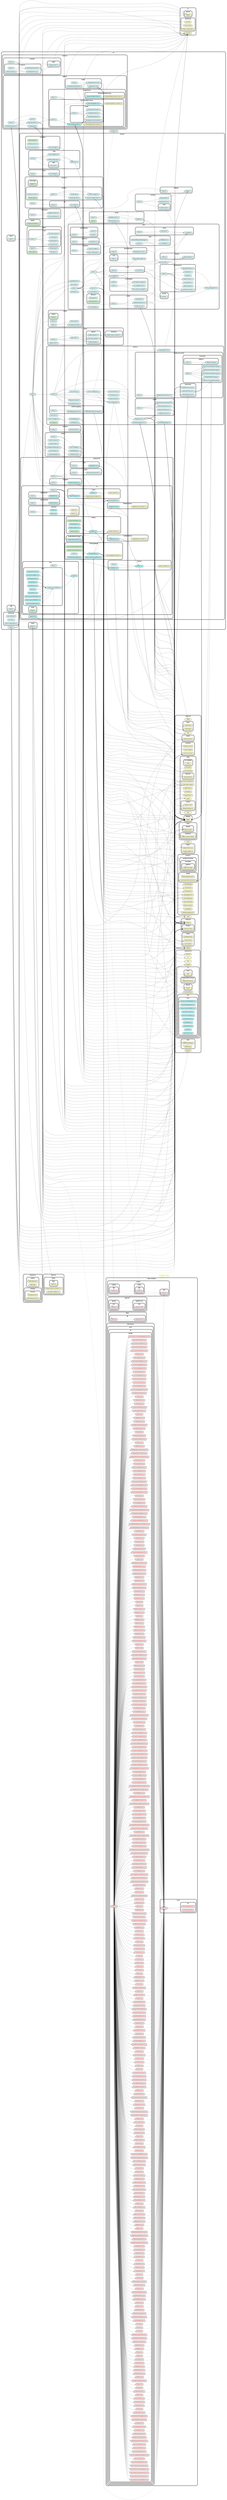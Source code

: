 strict digraph "dependency-cruiser output"{
    rankdir="LR" splines="true" overlap="false" nodesep="0.16" ranksep="0.18" fontname="Helvetica-bold" fontsize="9" style="rounded,bold,filled" fillcolor="#ffffff" compound="true"
    node [shape="box" style="rounded, filled" height="0.2" color="black" fillcolor="#ffffcc" fontcolor="black" fontname="Helvetica" fontsize="9"]
    edge [arrowhead="normal" arrowsize="0.6" penwidth="2.0" color="#00000033" fontname="Helvetica" fontsize="9"]

    subgraph "cluster_@" {label="@" subgraph "cluster_@/bootstrap" {label="bootstrap" "@/bootstrap/env-init" [label=<env-init> tooltip="env-init" ] } }
    subgraph "cluster_@" {label="@" subgraph "cluster_@/bootstrap" {label="bootstrap" "@/bootstrap/event-wiring" [label=<event-wiring> tooltip="event-wiring" ] } }
    subgraph "cluster_@" {label="@" subgraph "cluster_@/bootstrap" {label="bootstrap" "@/bootstrap/feature-registration" [label=<feature-registration> tooltip="feature-registration" ] } }
    subgraph "cluster_@" {label="@" "@/constants" [label=<constants> tooltip="constants" ] }
    subgraph "cluster_@" {label="@" subgraph "cluster_@/shared" {label="shared" "@/shared/logging" [label=<logging> tooltip="logging" ] } }
    subgraph "cluster_@assets" {label="@assets" subgraph "cluster_@assets/styles" {label="styles" "@assets/styles/animation-utilities.css" [label=<animation-utilities.css> tooltip="animation-utilities.css" ] } }
    subgraph "cluster_@assets" {label="@assets" subgraph "cluster_@assets/styles" {label="styles" subgraph "cluster_@assets/styles/base" {label="base" "@assets/styles/base/reset.css" [label=<reset.css> tooltip="reset.css" ] } } }
    subgraph "cluster_@assets" {label="@assets" subgraph "cluster_@assets/styles" {label="styles" "@assets/styles/design-tokens.animation.css" [label=<design-tokens.animation.css> tooltip="design-tokens.animation.css" ] } }
    subgraph "cluster_@features" {label="@features" subgraph "cluster_@features/gallery" {label="gallery" "@features/gallery/GalleryApp" [label=<GalleryApp> tooltip="GalleryApp" ] } }
    subgraph "cluster_@features" {label="@features" subgraph "cluster_@features/gallery" {label="gallery" "@features/gallery/GalleryRenderer" [label=<GalleryRenderer> tooltip="GalleryRenderer" ] } }
    subgraph "cluster_@features" {label="@features" subgraph "cluster_@features/settings" {label="settings" subgraph "cluster_@features/settings/services" {label="services" "@features/settings/services/TwitterTokenExtractor" [label=<TwitterTokenExtractor> tooltip="TwitterTokenExtractor" ] } } }
    subgraph "cluster_@features" {label="@features" subgraph "cluster_@features/settings" {label="settings" subgraph "cluster_@features/settings/services" {label="services" "@features/settings/services/settings-factory" [label=<settings-factory> tooltip="settings-factory" ] } } }
    subgraph "cluster_@shared" {label="@shared" "@shared/browser" [label=<browser> tooltip="browser" ] }
    subgraph "cluster_@shared" {label="@shared" subgraph "cluster_@shared/components" {label="components" "@shared/components/LazyIcon" [label=<LazyIcon> tooltip="LazyIcon" ] } }
    subgraph "cluster_@shared" {label="@shared" subgraph "cluster_@shared/components" {label="components" "@shared/components/hoc" [label=<hoc> tooltip="hoc" ] } }
    subgraph "cluster_@shared" {label="@shared" subgraph "cluster_@shared/components" {label="components" "@shared/components/isolation" [label=<isolation> tooltip="isolation" ] } }
    subgraph "cluster_@shared" {label="@shared" subgraph "cluster_@shared/components" {label="components" "@shared/components/ui" [label=<ui> tooltip="ui" ] } }
    subgraph "cluster_@shared" {label="@shared" subgraph "cluster_@shared/components" {label="components" subgraph "cluster_@shared/components/ui" {label="ui" subgraph "cluster_@shared/components/ui/Button" {label="Button" "@shared/components/ui/Button/Button" [label=<Button> tooltip="Button" ] } } } }
    subgraph "cluster_@shared" {label="@shared" subgraph "cluster_@shared/components" {label="components" subgraph "cluster_@shared/components/ui" {label="ui" subgraph "cluster_@shared/components/ui/Icon" {label="Icon" subgraph "cluster_@shared/components/ui/Icon/hero" {label="hero" "@shared/components/ui/Icon/hero/HeroArrowAutofitHeight.tsx" [label=<HeroArrowAutofitHeight.tsx> tooltip="HeroArrowAutofitHeight.tsx" fillcolor="#bbfeff"] } } } } }
    subgraph "cluster_@shared" {label="@shared" subgraph "cluster_@shared/components" {label="components" subgraph "cluster_@shared/components/ui" {label="ui" subgraph "cluster_@shared/components/ui/Icon" {label="Icon" subgraph "cluster_@shared/components/ui/Icon/hero" {label="hero" "@shared/components/ui/Icon/hero/HeroArrowAutofitWidth.tsx" [label=<HeroArrowAutofitWidth.tsx> tooltip="HeroArrowAutofitWidth.tsx" fillcolor="#bbfeff"] } } } } }
    subgraph "cluster_@shared" {label="@shared" subgraph "cluster_@shared/components" {label="components" subgraph "cluster_@shared/components/ui" {label="ui" subgraph "cluster_@shared/components/ui/Icon" {label="Icon" subgraph "cluster_@shared/components/ui/Icon/hero" {label="hero" "@shared/components/ui/Icon/hero/HeroArrowsMaximize.tsx" [label=<HeroArrowsMaximize.tsx> tooltip="HeroArrowsMaximize.tsx" fillcolor="#bbfeff"] } } } } }
    subgraph "cluster_@shared" {label="@shared" subgraph "cluster_@shared/components" {label="components" subgraph "cluster_@shared/components/ui" {label="ui" subgraph "cluster_@shared/components/ui/Icon" {label="Icon" subgraph "cluster_@shared/components/ui/Icon/hero" {label="hero" "@shared/components/ui/Icon/hero/HeroChevronLeft.tsx" [label=<HeroChevronLeft.tsx> tooltip="HeroChevronLeft.tsx" fillcolor="#bbfeff"] } } } } }
    subgraph "cluster_@shared" {label="@shared" subgraph "cluster_@shared/components" {label="components" subgraph "cluster_@shared/components/ui" {label="ui" subgraph "cluster_@shared/components/ui/Icon" {label="Icon" subgraph "cluster_@shared/components/ui/Icon/hero" {label="hero" "@shared/components/ui/Icon/hero/HeroChevronRight.tsx" [label=<HeroChevronRight.tsx> tooltip="HeroChevronRight.tsx" fillcolor="#bbfeff"] } } } } }
    subgraph "cluster_@shared" {label="@shared" subgraph "cluster_@shared/components" {label="components" subgraph "cluster_@shared/components/ui" {label="ui" subgraph "cluster_@shared/components/ui/Icon" {label="Icon" subgraph "cluster_@shared/components/ui/Icon/hero" {label="hero" "@shared/components/ui/Icon/hero/HeroDownload.tsx" [label=<HeroDownload.tsx> tooltip="HeroDownload.tsx" fillcolor="#bbfeff"] } } } } }
    subgraph "cluster_@shared" {label="@shared" subgraph "cluster_@shared/components" {label="components" subgraph "cluster_@shared/components/ui" {label="ui" subgraph "cluster_@shared/components/ui/Icon" {label="Icon" subgraph "cluster_@shared/components/ui/Icon/hero" {label="hero" "@shared/components/ui/Icon/hero/HeroFileZip.tsx" [label=<HeroFileZip.tsx> tooltip="HeroFileZip.tsx" fillcolor="#bbfeff"] } } } } }
    subgraph "cluster_@shared" {label="@shared" subgraph "cluster_@shared/components" {label="components" subgraph "cluster_@shared/components/ui" {label="ui" subgraph "cluster_@shared/components/ui/Icon" {label="Icon" subgraph "cluster_@shared/components/ui/Icon/hero" {label="hero" "@shared/components/ui/Icon/hero/HeroSettings.tsx" [label=<HeroSettings.tsx> tooltip="HeroSettings.tsx" fillcolor="#bbfeff"] } } } } }
    subgraph "cluster_@shared" {label="@shared" subgraph "cluster_@shared/components" {label="components" subgraph "cluster_@shared/components/ui" {label="ui" subgraph "cluster_@shared/components/ui/Icon" {label="Icon" subgraph "cluster_@shared/components/ui/Icon/hero" {label="hero" "@shared/components/ui/Icon/hero/HeroX.tsx" [label=<HeroX.tsx> tooltip="HeroX.tsx" fillcolor="#bbfeff"] } } } } }
    subgraph "cluster_@shared" {label="@shared" subgraph "cluster_@shared/components" {label="components" subgraph "cluster_@shared/components/ui" {label="ui" subgraph "cluster_@shared/components/ui/Icon" {label="Icon" subgraph "cluster_@shared/components/ui/Icon/hero" {label="hero" "@shared/components/ui/Icon/hero/HeroZoomIn.tsx" [label=<HeroZoomIn.tsx> tooltip="HeroZoomIn.tsx" fillcolor="#bbfeff"] } } } } }
    subgraph "cluster_@shared" {label="@shared" subgraph "cluster_@shared/components" {label="components" subgraph "cluster_@shared/components/ui" {label="ui" "@shared/components/ui/StandardProps" [label=<StandardProps> tooltip="StandardProps" ] } } }
    subgraph "cluster_@shared" {label="@shared" subgraph "cluster_@shared/components" {label="components" subgraph "cluster_@shared/components/ui" {label="ui" subgraph "cluster_@shared/components/ui/Toast" {label="Toast" "@shared/components/ui/Toast/Toast" [label=<Toast> tooltip="Toast" ] } } } }
    subgraph "cluster_@shared" {label="@shared" subgraph "cluster_@shared/components" {label="components" subgraph "cluster_@shared/components/ui" {label="ui" subgraph "cluster_@shared/components/ui/ToolbarWithSettings" {label="ToolbarWithSettings" "@shared/components/ui/ToolbarWithSettings/ToolbarWithSettings" [label=<ToolbarWithSettings> tooltip="ToolbarWithSettings" ] } } } }
    subgraph "cluster_@shared" {label="@shared" subgraph "cluster_@shared/container" {label="container" "@shared/container/service-accessors" [label=<service-accessors> tooltip="service-accessors" ] } }
    subgraph "cluster_@shared" {label="@shared" subgraph "cluster_@shared/container" {label="container" "@shared/container/service-bridge" [label=<service-bridge> tooltip="service-bridge" ] } }
    subgraph "cluster_@shared" {label="@shared" subgraph "cluster_@shared/container" {label="container" "@shared/container/settings-access" [label=<settings-access> tooltip="settings-access" ] } }
    subgraph "cluster_@shared" {label="@shared" "@shared/dom" [label=<dom> tooltip="dom" ] }
    subgraph "cluster_@shared" {label="@shared" subgraph "cluster_@shared/dom" {label="dom" "@shared/dom/DOMCache" [label=<DOMCache> tooltip="DOMCache" ] } }
    subgraph "cluster_@shared" {label="@shared" subgraph "cluster_@shared/dom" {label="dom" "@shared/dom/DOMEventManager" [label=<DOMEventManager> tooltip="DOMEventManager" ] } }
    subgraph "cluster_@shared" {label="@shared" "@shared/error" [label=<error> tooltip="error" ] }
    subgraph "cluster_@shared" {label="@shared" subgraph "cluster_@shared/external" {label="external" "@shared/external/vendors" [label=<vendors> tooltip="vendors" ] } }
    subgraph "cluster_@shared" {label="@shared" subgraph "cluster_@shared/external" {label="external" subgraph "cluster_@shared/external/vendors" {label="vendors" "@shared/external/vendors/heroicons-react" [label=<heroicons-react> tooltip="heroicons-react" ] } } }
    subgraph "cluster_@shared" {label="@shared" subgraph "cluster_@shared/hooks" {label="hooks" "@shared/hooks/useFocusTrap" [label=<useFocusTrap> tooltip="useFocusTrap" ] } }
    subgraph "cluster_@shared" {label="@shared" subgraph "cluster_@shared/hooks" {label="hooks" "@shared/hooks/useScrollLock" [label=<useScrollLock> tooltip="useScrollLock" ] } }
    subgraph "cluster_@shared" {label="@shared" subgraph "cluster_@shared/hooks" {label="hooks" "@shared/hooks/useToolbarState" [label=<useToolbarState> tooltip="useToolbarState" ] } }
    subgraph "cluster_@shared" {label="@shared" "@shared/logging" [label=<logging> tooltip="logging" ] }
    subgraph "cluster_@shared" {label="@shared" subgraph "cluster_@shared/logging" {label="logging" "@shared/logging/logger" [label=<logger> tooltip="logger" ] } }
    subgraph "cluster_@shared" {label="@shared" "@shared/media" [label=<media> tooltip="media" ] }
    subgraph "cluster_@shared" {label="@shared" subgraph "cluster_@shared/media" {label="media" "@shared/media/FilenameService" [label=<FilenameService> tooltip="FilenameService" ] } }
    subgraph "cluster_@shared" {label="@shared" subgraph "cluster_@shared/services" {label="services" "@shared/services/BulkDownloadService" [label=<BulkDownloadService> tooltip="BulkDownloadService" ] } }
    subgraph "cluster_@shared" {label="@shared" subgraph "cluster_@shared/services" {label="services" "@shared/services/EventManager" [label=<EventManager> tooltip="EventManager" ] } }
    subgraph "cluster_@shared" {label="@shared" subgraph "cluster_@shared/services" {label="services" "@shared/services/LanguageService" [label=<LanguageService> tooltip="LanguageService" ] } }
    subgraph "cluster_@shared" {label="@shared" subgraph "cluster_@shared/services" {label="services" "@shared/services/ServiceManager" [label=<ServiceManager> tooltip="ServiceManager" ] } }
    subgraph "cluster_@shared" {label="@shared" subgraph "cluster_@shared/services" {label="services" "@shared/services/ThemeService" [label=<ThemeService> tooltip="ThemeService" ] } }
    subgraph "cluster_@shared" {label="@shared" subgraph "cluster_@shared/services" {label="services" "@shared/services/ToastController" [label=<ToastController> tooltip="ToastController" ] } }
    subgraph "cluster_@shared" {label="@shared" subgraph "cluster_@shared/services" {label="services" "@shared/services/core-services" [label=<core-services> tooltip="core-services" ] } }
    subgraph "cluster_@shared" {label="@shared" subgraph "cluster_@shared/services" {label="services" "@shared/services/iconRegistry" [label=<iconRegistry> tooltip="iconRegistry" ] } }
    subgraph "cluster_@shared" {label="@shared" subgraph "cluster_@shared/services" {label="services" subgraph "cluster_@shared/services/media-extraction" {label="media-extraction" subgraph "cluster_@shared/services/media-extraction/strategies" {label="strategies" subgraph "cluster_@shared/services/media-extraction/strategies/fallback" {label="fallback" "@shared/services/media-extraction/strategies/fallback/FallbackStrategy" [label=<FallbackStrategy> tooltip="FallbackStrategy" ] } } } } }
    subgraph "cluster_@shared" {label="@shared" subgraph "cluster_@shared/services" {label="services" subgraph "cluster_@shared/services/media" {label="media" "@shared/services/media/TwitterVideoExtractor" [label=<TwitterVideoExtractor> tooltip="TwitterVideoExtractor" ] } } }
    subgraph "cluster_@shared" {label="@shared" subgraph "cluster_@shared/services" {label="services" subgraph "cluster_@shared/services/media" {label="media" "@shared/services/media/UsernameExtractionService" [label=<UsernameExtractionService> tooltip="UsernameExtractionService" ] } } }
    subgraph "cluster_@shared" {label="@shared" subgraph "cluster_@shared/services" {label="services" "@shared/services/service-factories" [label=<service-factories> tooltip="service-factories" ] } }
    subgraph "cluster_@shared" {label="@shared" subgraph "cluster_@shared/state" {label="state" subgraph "cluster_@shared/state/mediators" {label="mediators" "@shared/state/mediators/gallery-signal-mediator" [label=<gallery-signal-mediator> tooltip="gallery-signal-mediator" ] } } }
    subgraph "cluster_@shared" {label="@shared" subgraph "cluster_@shared/state" {label="state" subgraph "cluster_@shared/state/signals" {label="signals" "@shared/state/signals/gallery.signals" [label=<gallery.signals> tooltip="gallery.signals" ] } } }
    subgraph "cluster_@shared" {label="@shared" subgraph "cluster_@shared/styles" {label="styles" "@shared/styles/design-tokens.css" [label=<design-tokens.css> tooltip="design-tokens.css" ] } }
    subgraph "cluster_@shared" {label="@shared" subgraph "cluster_@shared/styles" {label="styles" "@shared/styles/isolated-gallery.css" [label=<isolated-gallery.css> tooltip="isolated-gallery.css" ] } }
    subgraph "cluster_@shared" {label="@shared" subgraph "cluster_@shared/types" {label="types" "@shared/types/media.types" [label=<media.types> tooltip="media.types" ] } }
    subgraph "cluster_@shared" {label="@shared" subgraph "cluster_@shared/types" {label="types" "@shared/types/result.types" [label=<result.types> tooltip="result.types" ] } }
    subgraph "cluster_@shared" {label="@shared" "@shared/utils" [label=<utils> tooltip="utils" ] }
    subgraph "cluster_@shared" {label="@shared" subgraph "cluster_@shared/utils" {label="utils" subgraph "cluster_@shared/utils/accessibility" {label="accessibility" "@shared/utils/accessibility/index" [label=<index> tooltip="index" ] } } }
    subgraph "cluster_@shared" {label="@shared" subgraph "cluster_@shared/utils" {label="utils" "@shared/utils/animations" [label=<animations> tooltip="animations" ] } }
    subgraph "cluster_@shared" {label="@shared" subgraph "cluster_@shared/utils" {label="utils" "@shared/utils/error-handling" [label=<error-handling> tooltip="error-handling" ] } }
    subgraph "cluster_@shared" {label="@shared" subgraph "cluster_@shared/utils" {label="utils" "@shared/utils/events" [label=<events> tooltip="events" ] } }
    subgraph "cluster_@shared" {label="@shared" subgraph "cluster_@shared/utils" {label="utils" "@shared/utils/focusTrap" [label=<focusTrap> tooltip="focusTrap" ] } }
    subgraph "cluster_@shared" {label="@shared" subgraph "cluster_@shared/utils" {label="utils" subgraph "cluster_@shared/utils/lifecycle" {label="lifecycle" "@shared/utils/lifecycle/rebind-watcher" [label=<rebind-watcher> tooltip="rebind-watcher" ] } } }
    subgraph "cluster_@shared" {label="@shared" subgraph "cluster_@shared/utils" {label="utils" subgraph "cluster_@shared/utils/media" {label="media" "@shared/utils/media/MediaClickDetector" [label=<MediaClickDetector> tooltip="MediaClickDetector" ] } } }
    subgraph "cluster_@shared" {label="@shared" subgraph "cluster_@shared/utils" {label="utils" subgraph "cluster_@shared/utils/media" {label="media" "@shared/utils/media/media-url.util" [label=<media-url.util> tooltip="media-url.util" ] } } }
    subgraph "cluster_@shared" {label="@shared" subgraph "cluster_@shared/utils" {label="utils" "@shared/utils/performance" [label=<performance> tooltip="performance" ] } }
    subgraph "cluster_@shared" {label="@shared" subgraph "cluster_@shared/utils" {label="utils" "@shared/utils/signalSelector" [label=<signalSelector> tooltip="signalSelector" ] } }
    subgraph "cluster_@shared" {label="@shared" subgraph "cluster_@shared/utils" {label="utils" "@shared/utils/timer-management" [label=<timer-management> tooltip="timer-management" ] } }
    subgraph "cluster_@shared" {label="@shared" subgraph "cluster_@shared/utils" {label="utils" "@shared/utils/type-safety-helpers" [label=<type-safety-helpers> tooltip="type-safety-helpers" ] } }
    subgraph "cluster_@shared" {label="@shared" subgraph "cluster_@shared/utils" {label="utils" "@shared/utils/utils" [label=<utils> tooltip="utils" ] } }
    subgraph "cluster_node_modules" {label="node_modules" subgraph "cluster_node_modules/@heroicons" {label="@heroicons" subgraph "cluster_node_modules/@heroicons/react" {label="react" subgraph "cluster_node_modules/@heroicons/react/24" {label="24" subgraph "cluster_node_modules/@heroicons/react/24/outline" {label="outline" "node_modules/@heroicons/react/24/outline/AcademicCapIcon.js" [label=<AcademicCapIcon.js> tooltip="AcademicCapIcon.js" URL="node_modules/@heroicons/react/24/outline/AcademicCapIcon.js" fillcolor="#c40b0a1a" fontcolor="#c40b0a"] } } } } }
    "node_modules/@heroicons/react/24/outline/AcademicCapIcon.js" -> "node_modules/react/index.js" [penwidth="1.0"]
    subgraph "cluster_node_modules" {label="node_modules" subgraph "cluster_node_modules/@heroicons" {label="@heroicons" subgraph "cluster_node_modules/@heroicons/react" {label="react" subgraph "cluster_node_modules/@heroicons/react/24" {label="24" subgraph "cluster_node_modules/@heroicons/react/24/outline" {label="outline" "node_modules/@heroicons/react/24/outline/AdjustmentsHorizontalIcon.js" [label=<AdjustmentsHorizontalIcon.js> tooltip="AdjustmentsHorizontalIcon.js" URL="node_modules/@heroicons/react/24/outline/AdjustmentsHorizontalIcon.js" fillcolor="#c40b0a1a" fontcolor="#c40b0a"] } } } } }
    "node_modules/@heroicons/react/24/outline/AdjustmentsHorizontalIcon.js" -> "node_modules/react/index.js" [penwidth="1.0"]
    subgraph "cluster_node_modules" {label="node_modules" subgraph "cluster_node_modules/@heroicons" {label="@heroicons" subgraph "cluster_node_modules/@heroicons/react" {label="react" subgraph "cluster_node_modules/@heroicons/react/24" {label="24" subgraph "cluster_node_modules/@heroicons/react/24/outline" {label="outline" "node_modules/@heroicons/react/24/outline/AdjustmentsVerticalIcon.js" [label=<AdjustmentsVerticalIcon.js> tooltip="AdjustmentsVerticalIcon.js" URL="node_modules/@heroicons/react/24/outline/AdjustmentsVerticalIcon.js" fillcolor="#c40b0a1a" fontcolor="#c40b0a"] } } } } }
    "node_modules/@heroicons/react/24/outline/AdjustmentsVerticalIcon.js" -> "node_modules/react/index.js" [penwidth="1.0"]
    subgraph "cluster_node_modules" {label="node_modules" subgraph "cluster_node_modules/@heroicons" {label="@heroicons" subgraph "cluster_node_modules/@heroicons/react" {label="react" subgraph "cluster_node_modules/@heroicons/react/24" {label="24" subgraph "cluster_node_modules/@heroicons/react/24/outline" {label="outline" "node_modules/@heroicons/react/24/outline/ArchiveBoxArrowDownIcon.js" [label=<ArchiveBoxArrowDownIcon.js> tooltip="ArchiveBoxArrowDownIcon.js" URL="node_modules/@heroicons/react/24/outline/ArchiveBoxArrowDownIcon.js" fillcolor="#c40b0a1a" fontcolor="#c40b0a"] } } } } }
    "node_modules/@heroicons/react/24/outline/ArchiveBoxArrowDownIcon.js" -> "node_modules/react/index.js" [penwidth="1.0"]
    subgraph "cluster_node_modules" {label="node_modules" subgraph "cluster_node_modules/@heroicons" {label="@heroicons" subgraph "cluster_node_modules/@heroicons/react" {label="react" subgraph "cluster_node_modules/@heroicons/react/24" {label="24" subgraph "cluster_node_modules/@heroicons/react/24/outline" {label="outline" "node_modules/@heroicons/react/24/outline/ArchiveBoxIcon.js" [label=<ArchiveBoxIcon.js> tooltip="ArchiveBoxIcon.js" URL="node_modules/@heroicons/react/24/outline/ArchiveBoxIcon.js" fillcolor="#c40b0a1a" fontcolor="#c40b0a"] } } } } }
    "node_modules/@heroicons/react/24/outline/ArchiveBoxIcon.js" -> "node_modules/react/index.js" [penwidth="1.0"]
    subgraph "cluster_node_modules" {label="node_modules" subgraph "cluster_node_modules/@heroicons" {label="@heroicons" subgraph "cluster_node_modules/@heroicons/react" {label="react" subgraph "cluster_node_modules/@heroicons/react/24" {label="24" subgraph "cluster_node_modules/@heroicons/react/24/outline" {label="outline" "node_modules/@heroicons/react/24/outline/ArchiveBoxXMarkIcon.js" [label=<ArchiveBoxXMarkIcon.js> tooltip="ArchiveBoxXMarkIcon.js" URL="node_modules/@heroicons/react/24/outline/ArchiveBoxXMarkIcon.js" fillcolor="#c40b0a1a" fontcolor="#c40b0a"] } } } } }
    "node_modules/@heroicons/react/24/outline/ArchiveBoxXMarkIcon.js" -> "node_modules/react/index.js" [penwidth="1.0"]
    subgraph "cluster_node_modules" {label="node_modules" subgraph "cluster_node_modules/@heroicons" {label="@heroicons" subgraph "cluster_node_modules/@heroicons/react" {label="react" subgraph "cluster_node_modules/@heroicons/react/24" {label="24" subgraph "cluster_node_modules/@heroicons/react/24/outline" {label="outline" "node_modules/@heroicons/react/24/outline/ArrowDownCircleIcon.js" [label=<ArrowDownCircleIcon.js> tooltip="ArrowDownCircleIcon.js" URL="node_modules/@heroicons/react/24/outline/ArrowDownCircleIcon.js" fillcolor="#c40b0a1a" fontcolor="#c40b0a"] } } } } }
    "node_modules/@heroicons/react/24/outline/ArrowDownCircleIcon.js" -> "node_modules/react/index.js" [penwidth="1.0"]
    subgraph "cluster_node_modules" {label="node_modules" subgraph "cluster_node_modules/@heroicons" {label="@heroicons" subgraph "cluster_node_modules/@heroicons/react" {label="react" subgraph "cluster_node_modules/@heroicons/react/24" {label="24" subgraph "cluster_node_modules/@heroicons/react/24/outline" {label="outline" "node_modules/@heroicons/react/24/outline/ArrowDownIcon.js" [label=<ArrowDownIcon.js> tooltip="ArrowDownIcon.js" URL="node_modules/@heroicons/react/24/outline/ArrowDownIcon.js" fillcolor="#c40b0a1a" fontcolor="#c40b0a"] } } } } }
    "node_modules/@heroicons/react/24/outline/ArrowDownIcon.js" -> "node_modules/react/index.js" [penwidth="1.0"]
    subgraph "cluster_node_modules" {label="node_modules" subgraph "cluster_node_modules/@heroicons" {label="@heroicons" subgraph "cluster_node_modules/@heroicons/react" {label="react" subgraph "cluster_node_modules/@heroicons/react/24" {label="24" subgraph "cluster_node_modules/@heroicons/react/24/outline" {label="outline" "node_modules/@heroicons/react/24/outline/ArrowDownLeftIcon.js" [label=<ArrowDownLeftIcon.js> tooltip="ArrowDownLeftIcon.js" URL="node_modules/@heroicons/react/24/outline/ArrowDownLeftIcon.js" fillcolor="#c40b0a1a" fontcolor="#c40b0a"] } } } } }
    "node_modules/@heroicons/react/24/outline/ArrowDownLeftIcon.js" -> "node_modules/react/index.js" [penwidth="1.0"]
    subgraph "cluster_node_modules" {label="node_modules" subgraph "cluster_node_modules/@heroicons" {label="@heroicons" subgraph "cluster_node_modules/@heroicons/react" {label="react" subgraph "cluster_node_modules/@heroicons/react/24" {label="24" subgraph "cluster_node_modules/@heroicons/react/24/outline" {label="outline" "node_modules/@heroicons/react/24/outline/ArrowDownOnSquareIcon.js" [label=<ArrowDownOnSquareIcon.js> tooltip="ArrowDownOnSquareIcon.js" URL="node_modules/@heroicons/react/24/outline/ArrowDownOnSquareIcon.js" fillcolor="#c40b0a1a" fontcolor="#c40b0a"] } } } } }
    "node_modules/@heroicons/react/24/outline/ArrowDownOnSquareIcon.js" -> "node_modules/react/index.js" [penwidth="1.0"]
    subgraph "cluster_node_modules" {label="node_modules" subgraph "cluster_node_modules/@heroicons" {label="@heroicons" subgraph "cluster_node_modules/@heroicons/react" {label="react" subgraph "cluster_node_modules/@heroicons/react/24" {label="24" subgraph "cluster_node_modules/@heroicons/react/24/outline" {label="outline" "node_modules/@heroicons/react/24/outline/ArrowDownOnSquareStackIcon.js" [label=<ArrowDownOnSquareStackIcon.js> tooltip="ArrowDownOnSquareStackIcon.js" URL="node_modules/@heroicons/react/24/outline/ArrowDownOnSquareStackIcon.js" fillcolor="#c40b0a1a" fontcolor="#c40b0a"] } } } } }
    "node_modules/@heroicons/react/24/outline/ArrowDownOnSquareStackIcon.js" -> "node_modules/react/index.js" [penwidth="1.0"]
    subgraph "cluster_node_modules" {label="node_modules" subgraph "cluster_node_modules/@heroicons" {label="@heroicons" subgraph "cluster_node_modules/@heroicons/react" {label="react" subgraph "cluster_node_modules/@heroicons/react/24" {label="24" subgraph "cluster_node_modules/@heroicons/react/24/outline" {label="outline" "node_modules/@heroicons/react/24/outline/ArrowDownRightIcon.js" [label=<ArrowDownRightIcon.js> tooltip="ArrowDownRightIcon.js" URL="node_modules/@heroicons/react/24/outline/ArrowDownRightIcon.js" fillcolor="#c40b0a1a" fontcolor="#c40b0a"] } } } } }
    "node_modules/@heroicons/react/24/outline/ArrowDownRightIcon.js" -> "node_modules/react/index.js" [penwidth="1.0"]
    subgraph "cluster_node_modules" {label="node_modules" subgraph "cluster_node_modules/@heroicons" {label="@heroicons" subgraph "cluster_node_modules/@heroicons/react" {label="react" subgraph "cluster_node_modules/@heroicons/react/24" {label="24" subgraph "cluster_node_modules/@heroicons/react/24/outline" {label="outline" "node_modules/@heroicons/react/24/outline/ArrowDownTrayIcon.js" [label=<ArrowDownTrayIcon.js> tooltip="ArrowDownTrayIcon.js" URL="node_modules/@heroicons/react/24/outline/ArrowDownTrayIcon.js" fillcolor="#c40b0a1a" fontcolor="#c40b0a"] } } } } }
    "node_modules/@heroicons/react/24/outline/ArrowDownTrayIcon.js" -> "node_modules/react/index.js" [penwidth="1.0"]
    subgraph "cluster_node_modules" {label="node_modules" subgraph "cluster_node_modules/@heroicons" {label="@heroicons" subgraph "cluster_node_modules/@heroicons/react" {label="react" subgraph "cluster_node_modules/@heroicons/react/24" {label="24" subgraph "cluster_node_modules/@heroicons/react/24/outline" {label="outline" "node_modules/@heroicons/react/24/outline/ArrowLeftCircleIcon.js" [label=<ArrowLeftCircleIcon.js> tooltip="ArrowLeftCircleIcon.js" URL="node_modules/@heroicons/react/24/outline/ArrowLeftCircleIcon.js" fillcolor="#c40b0a1a" fontcolor="#c40b0a"] } } } } }
    "node_modules/@heroicons/react/24/outline/ArrowLeftCircleIcon.js" -> "node_modules/react/index.js" [penwidth="1.0"]
    subgraph "cluster_node_modules" {label="node_modules" subgraph "cluster_node_modules/@heroicons" {label="@heroicons" subgraph "cluster_node_modules/@heroicons/react" {label="react" subgraph "cluster_node_modules/@heroicons/react/24" {label="24" subgraph "cluster_node_modules/@heroicons/react/24/outline" {label="outline" "node_modules/@heroicons/react/24/outline/ArrowLeftEndOnRectangleIcon.js" [label=<ArrowLeftEndOnRectangleIcon.js> tooltip="ArrowLeftEndOnRectangleIcon.js" URL="node_modules/@heroicons/react/24/outline/ArrowLeftEndOnRectangleIcon.js" fillcolor="#c40b0a1a" fontcolor="#c40b0a"] } } } } }
    "node_modules/@heroicons/react/24/outline/ArrowLeftEndOnRectangleIcon.js" -> "node_modules/react/index.js" [penwidth="1.0"]
    subgraph "cluster_node_modules" {label="node_modules" subgraph "cluster_node_modules/@heroicons" {label="@heroicons" subgraph "cluster_node_modules/@heroicons/react" {label="react" subgraph "cluster_node_modules/@heroicons/react/24" {label="24" subgraph "cluster_node_modules/@heroicons/react/24/outline" {label="outline" "node_modules/@heroicons/react/24/outline/ArrowLeftIcon.js" [label=<ArrowLeftIcon.js> tooltip="ArrowLeftIcon.js" URL="node_modules/@heroicons/react/24/outline/ArrowLeftIcon.js" fillcolor="#c40b0a1a" fontcolor="#c40b0a"] } } } } }
    "node_modules/@heroicons/react/24/outline/ArrowLeftIcon.js" -> "node_modules/react/index.js" [penwidth="1.0"]
    subgraph "cluster_node_modules" {label="node_modules" subgraph "cluster_node_modules/@heroicons" {label="@heroicons" subgraph "cluster_node_modules/@heroicons/react" {label="react" subgraph "cluster_node_modules/@heroicons/react/24" {label="24" subgraph "cluster_node_modules/@heroicons/react/24/outline" {label="outline" "node_modules/@heroicons/react/24/outline/ArrowLeftOnRectangleIcon.js" [label=<ArrowLeftOnRectangleIcon.js> tooltip="ArrowLeftOnRectangleIcon.js" URL="node_modules/@heroicons/react/24/outline/ArrowLeftOnRectangleIcon.js" fillcolor="#c40b0a1a" fontcolor="#c40b0a"] } } } } }
    "node_modules/@heroicons/react/24/outline/ArrowLeftOnRectangleIcon.js" -> "node_modules/react/index.js" [penwidth="1.0"]
    subgraph "cluster_node_modules" {label="node_modules" subgraph "cluster_node_modules/@heroicons" {label="@heroicons" subgraph "cluster_node_modules/@heroicons/react" {label="react" subgraph "cluster_node_modules/@heroicons/react/24" {label="24" subgraph "cluster_node_modules/@heroicons/react/24/outline" {label="outline" "node_modules/@heroicons/react/24/outline/ArrowLeftStartOnRectangleIcon.js" [label=<ArrowLeftStartOnRectangleIcon.js> tooltip="ArrowLeftStartOnRectangleIcon.js" URL="node_modules/@heroicons/react/24/outline/ArrowLeftStartOnRectangleIcon.js" fillcolor="#c40b0a1a" fontcolor="#c40b0a"] } } } } }
    "node_modules/@heroicons/react/24/outline/ArrowLeftStartOnRectangleIcon.js" -> "node_modules/react/index.js" [penwidth="1.0"]
    subgraph "cluster_node_modules" {label="node_modules" subgraph "cluster_node_modules/@heroicons" {label="@heroicons" subgraph "cluster_node_modules/@heroicons/react" {label="react" subgraph "cluster_node_modules/@heroicons/react/24" {label="24" subgraph "cluster_node_modules/@heroicons/react/24/outline" {label="outline" "node_modules/@heroicons/react/24/outline/ArrowLongDownIcon.js" [label=<ArrowLongDownIcon.js> tooltip="ArrowLongDownIcon.js" URL="node_modules/@heroicons/react/24/outline/ArrowLongDownIcon.js" fillcolor="#c40b0a1a" fontcolor="#c40b0a"] } } } } }
    "node_modules/@heroicons/react/24/outline/ArrowLongDownIcon.js" -> "node_modules/react/index.js" [penwidth="1.0"]
    subgraph "cluster_node_modules" {label="node_modules" subgraph "cluster_node_modules/@heroicons" {label="@heroicons" subgraph "cluster_node_modules/@heroicons/react" {label="react" subgraph "cluster_node_modules/@heroicons/react/24" {label="24" subgraph "cluster_node_modules/@heroicons/react/24/outline" {label="outline" "node_modules/@heroicons/react/24/outline/ArrowLongLeftIcon.js" [label=<ArrowLongLeftIcon.js> tooltip="ArrowLongLeftIcon.js" URL="node_modules/@heroicons/react/24/outline/ArrowLongLeftIcon.js" fillcolor="#c40b0a1a" fontcolor="#c40b0a"] } } } } }
    "node_modules/@heroicons/react/24/outline/ArrowLongLeftIcon.js" -> "node_modules/react/index.js" [penwidth="1.0"]
    subgraph "cluster_node_modules" {label="node_modules" subgraph "cluster_node_modules/@heroicons" {label="@heroicons" subgraph "cluster_node_modules/@heroicons/react" {label="react" subgraph "cluster_node_modules/@heroicons/react/24" {label="24" subgraph "cluster_node_modules/@heroicons/react/24/outline" {label="outline" "node_modules/@heroicons/react/24/outline/ArrowLongRightIcon.js" [label=<ArrowLongRightIcon.js> tooltip="ArrowLongRightIcon.js" URL="node_modules/@heroicons/react/24/outline/ArrowLongRightIcon.js" fillcolor="#c40b0a1a" fontcolor="#c40b0a"] } } } } }
    "node_modules/@heroicons/react/24/outline/ArrowLongRightIcon.js" -> "node_modules/react/index.js" [penwidth="1.0"]
    subgraph "cluster_node_modules" {label="node_modules" subgraph "cluster_node_modules/@heroicons" {label="@heroicons" subgraph "cluster_node_modules/@heroicons/react" {label="react" subgraph "cluster_node_modules/@heroicons/react/24" {label="24" subgraph "cluster_node_modules/@heroicons/react/24/outline" {label="outline" "node_modules/@heroicons/react/24/outline/ArrowLongUpIcon.js" [label=<ArrowLongUpIcon.js> tooltip="ArrowLongUpIcon.js" URL="node_modules/@heroicons/react/24/outline/ArrowLongUpIcon.js" fillcolor="#c40b0a1a" fontcolor="#c40b0a"] } } } } }
    "node_modules/@heroicons/react/24/outline/ArrowLongUpIcon.js" -> "node_modules/react/index.js" [penwidth="1.0"]
    subgraph "cluster_node_modules" {label="node_modules" subgraph "cluster_node_modules/@heroicons" {label="@heroicons" subgraph "cluster_node_modules/@heroicons/react" {label="react" subgraph "cluster_node_modules/@heroicons/react/24" {label="24" subgraph "cluster_node_modules/@heroicons/react/24/outline" {label="outline" "node_modules/@heroicons/react/24/outline/ArrowPathIcon.js" [label=<ArrowPathIcon.js> tooltip="ArrowPathIcon.js" URL="node_modules/@heroicons/react/24/outline/ArrowPathIcon.js" fillcolor="#c40b0a1a" fontcolor="#c40b0a"] } } } } }
    "node_modules/@heroicons/react/24/outline/ArrowPathIcon.js" -> "node_modules/react/index.js" [penwidth="1.0"]
    subgraph "cluster_node_modules" {label="node_modules" subgraph "cluster_node_modules/@heroicons" {label="@heroicons" subgraph "cluster_node_modules/@heroicons/react" {label="react" subgraph "cluster_node_modules/@heroicons/react/24" {label="24" subgraph "cluster_node_modules/@heroicons/react/24/outline" {label="outline" "node_modules/@heroicons/react/24/outline/ArrowPathRoundedSquareIcon.js" [label=<ArrowPathRoundedSquareIcon.js> tooltip="ArrowPathRoundedSquareIcon.js" URL="node_modules/@heroicons/react/24/outline/ArrowPathRoundedSquareIcon.js" fillcolor="#c40b0a1a" fontcolor="#c40b0a"] } } } } }
    "node_modules/@heroicons/react/24/outline/ArrowPathRoundedSquareIcon.js" -> "node_modules/react/index.js" [penwidth="1.0"]
    subgraph "cluster_node_modules" {label="node_modules" subgraph "cluster_node_modules/@heroicons" {label="@heroicons" subgraph "cluster_node_modules/@heroicons/react" {label="react" subgraph "cluster_node_modules/@heroicons/react/24" {label="24" subgraph "cluster_node_modules/@heroicons/react/24/outline" {label="outline" "node_modules/@heroicons/react/24/outline/ArrowRightCircleIcon.js" [label=<ArrowRightCircleIcon.js> tooltip="ArrowRightCircleIcon.js" URL="node_modules/@heroicons/react/24/outline/ArrowRightCircleIcon.js" fillcolor="#c40b0a1a" fontcolor="#c40b0a"] } } } } }
    "node_modules/@heroicons/react/24/outline/ArrowRightCircleIcon.js" -> "node_modules/react/index.js" [penwidth="1.0"]
    subgraph "cluster_node_modules" {label="node_modules" subgraph "cluster_node_modules/@heroicons" {label="@heroicons" subgraph "cluster_node_modules/@heroicons/react" {label="react" subgraph "cluster_node_modules/@heroicons/react/24" {label="24" subgraph "cluster_node_modules/@heroicons/react/24/outline" {label="outline" "node_modules/@heroicons/react/24/outline/ArrowRightEndOnRectangleIcon.js" [label=<ArrowRightEndOnRectangleIcon.js> tooltip="ArrowRightEndOnRectangleIcon.js" URL="node_modules/@heroicons/react/24/outline/ArrowRightEndOnRectangleIcon.js" fillcolor="#c40b0a1a" fontcolor="#c40b0a"] } } } } }
    "node_modules/@heroicons/react/24/outline/ArrowRightEndOnRectangleIcon.js" -> "node_modules/react/index.js" [penwidth="1.0"]
    subgraph "cluster_node_modules" {label="node_modules" subgraph "cluster_node_modules/@heroicons" {label="@heroicons" subgraph "cluster_node_modules/@heroicons/react" {label="react" subgraph "cluster_node_modules/@heroicons/react/24" {label="24" subgraph "cluster_node_modules/@heroicons/react/24/outline" {label="outline" "node_modules/@heroicons/react/24/outline/ArrowRightIcon.js" [label=<ArrowRightIcon.js> tooltip="ArrowRightIcon.js" URL="node_modules/@heroicons/react/24/outline/ArrowRightIcon.js" fillcolor="#c40b0a1a" fontcolor="#c40b0a"] } } } } }
    "node_modules/@heroicons/react/24/outline/ArrowRightIcon.js" -> "node_modules/react/index.js" [penwidth="1.0"]
    subgraph "cluster_node_modules" {label="node_modules" subgraph "cluster_node_modules/@heroicons" {label="@heroicons" subgraph "cluster_node_modules/@heroicons/react" {label="react" subgraph "cluster_node_modules/@heroicons/react/24" {label="24" subgraph "cluster_node_modules/@heroicons/react/24/outline" {label="outline" "node_modules/@heroicons/react/24/outline/ArrowRightOnRectangleIcon.js" [label=<ArrowRightOnRectangleIcon.js> tooltip="ArrowRightOnRectangleIcon.js" URL="node_modules/@heroicons/react/24/outline/ArrowRightOnRectangleIcon.js" fillcolor="#c40b0a1a" fontcolor="#c40b0a"] } } } } }
    "node_modules/@heroicons/react/24/outline/ArrowRightOnRectangleIcon.js" -> "node_modules/react/index.js" [penwidth="1.0"]
    subgraph "cluster_node_modules" {label="node_modules" subgraph "cluster_node_modules/@heroicons" {label="@heroicons" subgraph "cluster_node_modules/@heroicons/react" {label="react" subgraph "cluster_node_modules/@heroicons/react/24" {label="24" subgraph "cluster_node_modules/@heroicons/react/24/outline" {label="outline" "node_modules/@heroicons/react/24/outline/ArrowRightStartOnRectangleIcon.js" [label=<ArrowRightStartOnRectangleIcon.js> tooltip="ArrowRightStartOnRectangleIcon.js" URL="node_modules/@heroicons/react/24/outline/ArrowRightStartOnRectangleIcon.js" fillcolor="#c40b0a1a" fontcolor="#c40b0a"] } } } } }
    "node_modules/@heroicons/react/24/outline/ArrowRightStartOnRectangleIcon.js" -> "node_modules/react/index.js" [penwidth="1.0"]
    subgraph "cluster_node_modules" {label="node_modules" subgraph "cluster_node_modules/@heroicons" {label="@heroicons" subgraph "cluster_node_modules/@heroicons/react" {label="react" subgraph "cluster_node_modules/@heroicons/react/24" {label="24" subgraph "cluster_node_modules/@heroicons/react/24/outline" {label="outline" "node_modules/@heroicons/react/24/outline/ArrowSmallDownIcon.js" [label=<ArrowSmallDownIcon.js> tooltip="ArrowSmallDownIcon.js" URL="node_modules/@heroicons/react/24/outline/ArrowSmallDownIcon.js" fillcolor="#c40b0a1a" fontcolor="#c40b0a"] } } } } }
    "node_modules/@heroicons/react/24/outline/ArrowSmallDownIcon.js" -> "node_modules/react/index.js" [penwidth="1.0"]
    subgraph "cluster_node_modules" {label="node_modules" subgraph "cluster_node_modules/@heroicons" {label="@heroicons" subgraph "cluster_node_modules/@heroicons/react" {label="react" subgraph "cluster_node_modules/@heroicons/react/24" {label="24" subgraph "cluster_node_modules/@heroicons/react/24/outline" {label="outline" "node_modules/@heroicons/react/24/outline/ArrowSmallLeftIcon.js" [label=<ArrowSmallLeftIcon.js> tooltip="ArrowSmallLeftIcon.js" URL="node_modules/@heroicons/react/24/outline/ArrowSmallLeftIcon.js" fillcolor="#c40b0a1a" fontcolor="#c40b0a"] } } } } }
    "node_modules/@heroicons/react/24/outline/ArrowSmallLeftIcon.js" -> "node_modules/react/index.js" [penwidth="1.0"]
    subgraph "cluster_node_modules" {label="node_modules" subgraph "cluster_node_modules/@heroicons" {label="@heroicons" subgraph "cluster_node_modules/@heroicons/react" {label="react" subgraph "cluster_node_modules/@heroicons/react/24" {label="24" subgraph "cluster_node_modules/@heroicons/react/24/outline" {label="outline" "node_modules/@heroicons/react/24/outline/ArrowSmallRightIcon.js" [label=<ArrowSmallRightIcon.js> tooltip="ArrowSmallRightIcon.js" URL="node_modules/@heroicons/react/24/outline/ArrowSmallRightIcon.js" fillcolor="#c40b0a1a" fontcolor="#c40b0a"] } } } } }
    "node_modules/@heroicons/react/24/outline/ArrowSmallRightIcon.js" -> "node_modules/react/index.js" [penwidth="1.0"]
    subgraph "cluster_node_modules" {label="node_modules" subgraph "cluster_node_modules/@heroicons" {label="@heroicons" subgraph "cluster_node_modules/@heroicons/react" {label="react" subgraph "cluster_node_modules/@heroicons/react/24" {label="24" subgraph "cluster_node_modules/@heroicons/react/24/outline" {label="outline" "node_modules/@heroicons/react/24/outline/ArrowSmallUpIcon.js" [label=<ArrowSmallUpIcon.js> tooltip="ArrowSmallUpIcon.js" URL="node_modules/@heroicons/react/24/outline/ArrowSmallUpIcon.js" fillcolor="#c40b0a1a" fontcolor="#c40b0a"] } } } } }
    "node_modules/@heroicons/react/24/outline/ArrowSmallUpIcon.js" -> "node_modules/react/index.js" [penwidth="1.0"]
    subgraph "cluster_node_modules" {label="node_modules" subgraph "cluster_node_modules/@heroicons" {label="@heroicons" subgraph "cluster_node_modules/@heroicons/react" {label="react" subgraph "cluster_node_modules/@heroicons/react/24" {label="24" subgraph "cluster_node_modules/@heroicons/react/24/outline" {label="outline" "node_modules/@heroicons/react/24/outline/ArrowTopRightOnSquareIcon.js" [label=<ArrowTopRightOnSquareIcon.js> tooltip="ArrowTopRightOnSquareIcon.js" URL="node_modules/@heroicons/react/24/outline/ArrowTopRightOnSquareIcon.js" fillcolor="#c40b0a1a" fontcolor="#c40b0a"] } } } } }
    "node_modules/@heroicons/react/24/outline/ArrowTopRightOnSquareIcon.js" -> "node_modules/react/index.js" [penwidth="1.0"]
    subgraph "cluster_node_modules" {label="node_modules" subgraph "cluster_node_modules/@heroicons" {label="@heroicons" subgraph "cluster_node_modules/@heroicons/react" {label="react" subgraph "cluster_node_modules/@heroicons/react/24" {label="24" subgraph "cluster_node_modules/@heroicons/react/24/outline" {label="outline" "node_modules/@heroicons/react/24/outline/ArrowTrendingDownIcon.js" [label=<ArrowTrendingDownIcon.js> tooltip="ArrowTrendingDownIcon.js" URL="node_modules/@heroicons/react/24/outline/ArrowTrendingDownIcon.js" fillcolor="#c40b0a1a" fontcolor="#c40b0a"] } } } } }
    "node_modules/@heroicons/react/24/outline/ArrowTrendingDownIcon.js" -> "node_modules/react/index.js" [penwidth="1.0"]
    subgraph "cluster_node_modules" {label="node_modules" subgraph "cluster_node_modules/@heroicons" {label="@heroicons" subgraph "cluster_node_modules/@heroicons/react" {label="react" subgraph "cluster_node_modules/@heroicons/react/24" {label="24" subgraph "cluster_node_modules/@heroicons/react/24/outline" {label="outline" "node_modules/@heroicons/react/24/outline/ArrowTrendingUpIcon.js" [label=<ArrowTrendingUpIcon.js> tooltip="ArrowTrendingUpIcon.js" URL="node_modules/@heroicons/react/24/outline/ArrowTrendingUpIcon.js" fillcolor="#c40b0a1a" fontcolor="#c40b0a"] } } } } }
    "node_modules/@heroicons/react/24/outline/ArrowTrendingUpIcon.js" -> "node_modules/react/index.js" [penwidth="1.0"]
    subgraph "cluster_node_modules" {label="node_modules" subgraph "cluster_node_modules/@heroicons" {label="@heroicons" subgraph "cluster_node_modules/@heroicons/react" {label="react" subgraph "cluster_node_modules/@heroicons/react/24" {label="24" subgraph "cluster_node_modules/@heroicons/react/24/outline" {label="outline" "node_modules/@heroicons/react/24/outline/ArrowTurnDownLeftIcon.js" [label=<ArrowTurnDownLeftIcon.js> tooltip="ArrowTurnDownLeftIcon.js" URL="node_modules/@heroicons/react/24/outline/ArrowTurnDownLeftIcon.js" fillcolor="#c40b0a1a" fontcolor="#c40b0a"] } } } } }
    "node_modules/@heroicons/react/24/outline/ArrowTurnDownLeftIcon.js" -> "node_modules/react/index.js" [penwidth="1.0"]
    subgraph "cluster_node_modules" {label="node_modules" subgraph "cluster_node_modules/@heroicons" {label="@heroicons" subgraph "cluster_node_modules/@heroicons/react" {label="react" subgraph "cluster_node_modules/@heroicons/react/24" {label="24" subgraph "cluster_node_modules/@heroicons/react/24/outline" {label="outline" "node_modules/@heroicons/react/24/outline/ArrowTurnDownRightIcon.js" [label=<ArrowTurnDownRightIcon.js> tooltip="ArrowTurnDownRightIcon.js" URL="node_modules/@heroicons/react/24/outline/ArrowTurnDownRightIcon.js" fillcolor="#c40b0a1a" fontcolor="#c40b0a"] } } } } }
    "node_modules/@heroicons/react/24/outline/ArrowTurnDownRightIcon.js" -> "node_modules/react/index.js" [penwidth="1.0"]
    subgraph "cluster_node_modules" {label="node_modules" subgraph "cluster_node_modules/@heroicons" {label="@heroicons" subgraph "cluster_node_modules/@heroicons/react" {label="react" subgraph "cluster_node_modules/@heroicons/react/24" {label="24" subgraph "cluster_node_modules/@heroicons/react/24/outline" {label="outline" "node_modules/@heroicons/react/24/outline/ArrowTurnLeftDownIcon.js" [label=<ArrowTurnLeftDownIcon.js> tooltip="ArrowTurnLeftDownIcon.js" URL="node_modules/@heroicons/react/24/outline/ArrowTurnLeftDownIcon.js" fillcolor="#c40b0a1a" fontcolor="#c40b0a"] } } } } }
    "node_modules/@heroicons/react/24/outline/ArrowTurnLeftDownIcon.js" -> "node_modules/react/index.js" [penwidth="1.0"]
    subgraph "cluster_node_modules" {label="node_modules" subgraph "cluster_node_modules/@heroicons" {label="@heroicons" subgraph "cluster_node_modules/@heroicons/react" {label="react" subgraph "cluster_node_modules/@heroicons/react/24" {label="24" subgraph "cluster_node_modules/@heroicons/react/24/outline" {label="outline" "node_modules/@heroicons/react/24/outline/ArrowTurnLeftUpIcon.js" [label=<ArrowTurnLeftUpIcon.js> tooltip="ArrowTurnLeftUpIcon.js" URL="node_modules/@heroicons/react/24/outline/ArrowTurnLeftUpIcon.js" fillcolor="#c40b0a1a" fontcolor="#c40b0a"] } } } } }
    "node_modules/@heroicons/react/24/outline/ArrowTurnLeftUpIcon.js" -> "node_modules/react/index.js" [penwidth="1.0"]
    subgraph "cluster_node_modules" {label="node_modules" subgraph "cluster_node_modules/@heroicons" {label="@heroicons" subgraph "cluster_node_modules/@heroicons/react" {label="react" subgraph "cluster_node_modules/@heroicons/react/24" {label="24" subgraph "cluster_node_modules/@heroicons/react/24/outline" {label="outline" "node_modules/@heroicons/react/24/outline/ArrowTurnRightDownIcon.js" [label=<ArrowTurnRightDownIcon.js> tooltip="ArrowTurnRightDownIcon.js" URL="node_modules/@heroicons/react/24/outline/ArrowTurnRightDownIcon.js" fillcolor="#c40b0a1a" fontcolor="#c40b0a"] } } } } }
    "node_modules/@heroicons/react/24/outline/ArrowTurnRightDownIcon.js" -> "node_modules/react/index.js" [penwidth="1.0"]
    subgraph "cluster_node_modules" {label="node_modules" subgraph "cluster_node_modules/@heroicons" {label="@heroicons" subgraph "cluster_node_modules/@heroicons/react" {label="react" subgraph "cluster_node_modules/@heroicons/react/24" {label="24" subgraph "cluster_node_modules/@heroicons/react/24/outline" {label="outline" "node_modules/@heroicons/react/24/outline/ArrowTurnRightUpIcon.js" [label=<ArrowTurnRightUpIcon.js> tooltip="ArrowTurnRightUpIcon.js" URL="node_modules/@heroicons/react/24/outline/ArrowTurnRightUpIcon.js" fillcolor="#c40b0a1a" fontcolor="#c40b0a"] } } } } }
    "node_modules/@heroicons/react/24/outline/ArrowTurnRightUpIcon.js" -> "node_modules/react/index.js" [penwidth="1.0"]
    subgraph "cluster_node_modules" {label="node_modules" subgraph "cluster_node_modules/@heroicons" {label="@heroicons" subgraph "cluster_node_modules/@heroicons/react" {label="react" subgraph "cluster_node_modules/@heroicons/react/24" {label="24" subgraph "cluster_node_modules/@heroicons/react/24/outline" {label="outline" "node_modules/@heroicons/react/24/outline/ArrowTurnUpLeftIcon.js" [label=<ArrowTurnUpLeftIcon.js> tooltip="ArrowTurnUpLeftIcon.js" URL="node_modules/@heroicons/react/24/outline/ArrowTurnUpLeftIcon.js" fillcolor="#c40b0a1a" fontcolor="#c40b0a"] } } } } }
    "node_modules/@heroicons/react/24/outline/ArrowTurnUpLeftIcon.js" -> "node_modules/react/index.js" [penwidth="1.0"]
    subgraph "cluster_node_modules" {label="node_modules" subgraph "cluster_node_modules/@heroicons" {label="@heroicons" subgraph "cluster_node_modules/@heroicons/react" {label="react" subgraph "cluster_node_modules/@heroicons/react/24" {label="24" subgraph "cluster_node_modules/@heroicons/react/24/outline" {label="outline" "node_modules/@heroicons/react/24/outline/ArrowTurnUpRightIcon.js" [label=<ArrowTurnUpRightIcon.js> tooltip="ArrowTurnUpRightIcon.js" URL="node_modules/@heroicons/react/24/outline/ArrowTurnUpRightIcon.js" fillcolor="#c40b0a1a" fontcolor="#c40b0a"] } } } } }
    "node_modules/@heroicons/react/24/outline/ArrowTurnUpRightIcon.js" -> "node_modules/react/index.js" [penwidth="1.0"]
    subgraph "cluster_node_modules" {label="node_modules" subgraph "cluster_node_modules/@heroicons" {label="@heroicons" subgraph "cluster_node_modules/@heroicons/react" {label="react" subgraph "cluster_node_modules/@heroicons/react/24" {label="24" subgraph "cluster_node_modules/@heroicons/react/24/outline" {label="outline" "node_modules/@heroicons/react/24/outline/ArrowUpCircleIcon.js" [label=<ArrowUpCircleIcon.js> tooltip="ArrowUpCircleIcon.js" URL="node_modules/@heroicons/react/24/outline/ArrowUpCircleIcon.js" fillcolor="#c40b0a1a" fontcolor="#c40b0a"] } } } } }
    "node_modules/@heroicons/react/24/outline/ArrowUpCircleIcon.js" -> "node_modules/react/index.js" [penwidth="1.0"]
    subgraph "cluster_node_modules" {label="node_modules" subgraph "cluster_node_modules/@heroicons" {label="@heroicons" subgraph "cluster_node_modules/@heroicons/react" {label="react" subgraph "cluster_node_modules/@heroicons/react/24" {label="24" subgraph "cluster_node_modules/@heroicons/react/24/outline" {label="outline" "node_modules/@heroicons/react/24/outline/ArrowUpIcon.js" [label=<ArrowUpIcon.js> tooltip="ArrowUpIcon.js" URL="node_modules/@heroicons/react/24/outline/ArrowUpIcon.js" fillcolor="#c40b0a1a" fontcolor="#c40b0a"] } } } } }
    "node_modules/@heroicons/react/24/outline/ArrowUpIcon.js" -> "node_modules/react/index.js" [penwidth="1.0"]
    subgraph "cluster_node_modules" {label="node_modules" subgraph "cluster_node_modules/@heroicons" {label="@heroicons" subgraph "cluster_node_modules/@heroicons/react" {label="react" subgraph "cluster_node_modules/@heroicons/react/24" {label="24" subgraph "cluster_node_modules/@heroicons/react/24/outline" {label="outline" "node_modules/@heroicons/react/24/outline/ArrowUpLeftIcon.js" [label=<ArrowUpLeftIcon.js> tooltip="ArrowUpLeftIcon.js" URL="node_modules/@heroicons/react/24/outline/ArrowUpLeftIcon.js" fillcolor="#c40b0a1a" fontcolor="#c40b0a"] } } } } }
    "node_modules/@heroicons/react/24/outline/ArrowUpLeftIcon.js" -> "node_modules/react/index.js" [penwidth="1.0"]
    subgraph "cluster_node_modules" {label="node_modules" subgraph "cluster_node_modules/@heroicons" {label="@heroicons" subgraph "cluster_node_modules/@heroicons/react" {label="react" subgraph "cluster_node_modules/@heroicons/react/24" {label="24" subgraph "cluster_node_modules/@heroicons/react/24/outline" {label="outline" "node_modules/@heroicons/react/24/outline/ArrowUpOnSquareIcon.js" [label=<ArrowUpOnSquareIcon.js> tooltip="ArrowUpOnSquareIcon.js" URL="node_modules/@heroicons/react/24/outline/ArrowUpOnSquareIcon.js" fillcolor="#c40b0a1a" fontcolor="#c40b0a"] } } } } }
    "node_modules/@heroicons/react/24/outline/ArrowUpOnSquareIcon.js" -> "node_modules/react/index.js" [penwidth="1.0"]
    subgraph "cluster_node_modules" {label="node_modules" subgraph "cluster_node_modules/@heroicons" {label="@heroicons" subgraph "cluster_node_modules/@heroicons/react" {label="react" subgraph "cluster_node_modules/@heroicons/react/24" {label="24" subgraph "cluster_node_modules/@heroicons/react/24/outline" {label="outline" "node_modules/@heroicons/react/24/outline/ArrowUpOnSquareStackIcon.js" [label=<ArrowUpOnSquareStackIcon.js> tooltip="ArrowUpOnSquareStackIcon.js" URL="node_modules/@heroicons/react/24/outline/ArrowUpOnSquareStackIcon.js" fillcolor="#c40b0a1a" fontcolor="#c40b0a"] } } } } }
    "node_modules/@heroicons/react/24/outline/ArrowUpOnSquareStackIcon.js" -> "node_modules/react/index.js" [penwidth="1.0"]
    subgraph "cluster_node_modules" {label="node_modules" subgraph "cluster_node_modules/@heroicons" {label="@heroicons" subgraph "cluster_node_modules/@heroicons/react" {label="react" subgraph "cluster_node_modules/@heroicons/react/24" {label="24" subgraph "cluster_node_modules/@heroicons/react/24/outline" {label="outline" "node_modules/@heroicons/react/24/outline/ArrowUpRightIcon.js" [label=<ArrowUpRightIcon.js> tooltip="ArrowUpRightIcon.js" URL="node_modules/@heroicons/react/24/outline/ArrowUpRightIcon.js" fillcolor="#c40b0a1a" fontcolor="#c40b0a"] } } } } }
    "node_modules/@heroicons/react/24/outline/ArrowUpRightIcon.js" -> "node_modules/react/index.js" [penwidth="1.0"]
    subgraph "cluster_node_modules" {label="node_modules" subgraph "cluster_node_modules/@heroicons" {label="@heroicons" subgraph "cluster_node_modules/@heroicons/react" {label="react" subgraph "cluster_node_modules/@heroicons/react/24" {label="24" subgraph "cluster_node_modules/@heroicons/react/24/outline" {label="outline" "node_modules/@heroicons/react/24/outline/ArrowUpTrayIcon.js" [label=<ArrowUpTrayIcon.js> tooltip="ArrowUpTrayIcon.js" URL="node_modules/@heroicons/react/24/outline/ArrowUpTrayIcon.js" fillcolor="#c40b0a1a" fontcolor="#c40b0a"] } } } } }
    "node_modules/@heroicons/react/24/outline/ArrowUpTrayIcon.js" -> "node_modules/react/index.js" [penwidth="1.0"]
    subgraph "cluster_node_modules" {label="node_modules" subgraph "cluster_node_modules/@heroicons" {label="@heroicons" subgraph "cluster_node_modules/@heroicons/react" {label="react" subgraph "cluster_node_modules/@heroicons/react/24" {label="24" subgraph "cluster_node_modules/@heroicons/react/24/outline" {label="outline" "node_modules/@heroicons/react/24/outline/ArrowUturnDownIcon.js" [label=<ArrowUturnDownIcon.js> tooltip="ArrowUturnDownIcon.js" URL="node_modules/@heroicons/react/24/outline/ArrowUturnDownIcon.js" fillcolor="#c40b0a1a" fontcolor="#c40b0a"] } } } } }
    "node_modules/@heroicons/react/24/outline/ArrowUturnDownIcon.js" -> "node_modules/react/index.js" [penwidth="1.0"]
    subgraph "cluster_node_modules" {label="node_modules" subgraph "cluster_node_modules/@heroicons" {label="@heroicons" subgraph "cluster_node_modules/@heroicons/react" {label="react" subgraph "cluster_node_modules/@heroicons/react/24" {label="24" subgraph "cluster_node_modules/@heroicons/react/24/outline" {label="outline" "node_modules/@heroicons/react/24/outline/ArrowUturnLeftIcon.js" [label=<ArrowUturnLeftIcon.js> tooltip="ArrowUturnLeftIcon.js" URL="node_modules/@heroicons/react/24/outline/ArrowUturnLeftIcon.js" fillcolor="#c40b0a1a" fontcolor="#c40b0a"] } } } } }
    "node_modules/@heroicons/react/24/outline/ArrowUturnLeftIcon.js" -> "node_modules/react/index.js" [penwidth="1.0"]
    subgraph "cluster_node_modules" {label="node_modules" subgraph "cluster_node_modules/@heroicons" {label="@heroicons" subgraph "cluster_node_modules/@heroicons/react" {label="react" subgraph "cluster_node_modules/@heroicons/react/24" {label="24" subgraph "cluster_node_modules/@heroicons/react/24/outline" {label="outline" "node_modules/@heroicons/react/24/outline/ArrowUturnRightIcon.js" [label=<ArrowUturnRightIcon.js> tooltip="ArrowUturnRightIcon.js" URL="node_modules/@heroicons/react/24/outline/ArrowUturnRightIcon.js" fillcolor="#c40b0a1a" fontcolor="#c40b0a"] } } } } }
    "node_modules/@heroicons/react/24/outline/ArrowUturnRightIcon.js" -> "node_modules/react/index.js" [penwidth="1.0"]
    subgraph "cluster_node_modules" {label="node_modules" subgraph "cluster_node_modules/@heroicons" {label="@heroicons" subgraph "cluster_node_modules/@heroicons/react" {label="react" subgraph "cluster_node_modules/@heroicons/react/24" {label="24" subgraph "cluster_node_modules/@heroicons/react/24/outline" {label="outline" "node_modules/@heroicons/react/24/outline/ArrowUturnUpIcon.js" [label=<ArrowUturnUpIcon.js> tooltip="ArrowUturnUpIcon.js" URL="node_modules/@heroicons/react/24/outline/ArrowUturnUpIcon.js" fillcolor="#c40b0a1a" fontcolor="#c40b0a"] } } } } }
    "node_modules/@heroicons/react/24/outline/ArrowUturnUpIcon.js" -> "node_modules/react/index.js" [penwidth="1.0"]
    subgraph "cluster_node_modules" {label="node_modules" subgraph "cluster_node_modules/@heroicons" {label="@heroicons" subgraph "cluster_node_modules/@heroicons/react" {label="react" subgraph "cluster_node_modules/@heroicons/react/24" {label="24" subgraph "cluster_node_modules/@heroicons/react/24/outline" {label="outline" "node_modules/@heroicons/react/24/outline/ArrowsPointingInIcon.js" [label=<ArrowsPointingInIcon.js> tooltip="ArrowsPointingInIcon.js" URL="node_modules/@heroicons/react/24/outline/ArrowsPointingInIcon.js" fillcolor="#c40b0a1a" fontcolor="#c40b0a"] } } } } }
    "node_modules/@heroicons/react/24/outline/ArrowsPointingInIcon.js" -> "node_modules/react/index.js" [penwidth="1.0"]
    subgraph "cluster_node_modules" {label="node_modules" subgraph "cluster_node_modules/@heroicons" {label="@heroicons" subgraph "cluster_node_modules/@heroicons/react" {label="react" subgraph "cluster_node_modules/@heroicons/react/24" {label="24" subgraph "cluster_node_modules/@heroicons/react/24/outline" {label="outline" "node_modules/@heroicons/react/24/outline/ArrowsPointingOutIcon.js" [label=<ArrowsPointingOutIcon.js> tooltip="ArrowsPointingOutIcon.js" URL="node_modules/@heroicons/react/24/outline/ArrowsPointingOutIcon.js" fillcolor="#c40b0a1a" fontcolor="#c40b0a"] } } } } }
    "node_modules/@heroicons/react/24/outline/ArrowsPointingOutIcon.js" -> "node_modules/react/index.js" [penwidth="1.0"]
    subgraph "cluster_node_modules" {label="node_modules" subgraph "cluster_node_modules/@heroicons" {label="@heroicons" subgraph "cluster_node_modules/@heroicons/react" {label="react" subgraph "cluster_node_modules/@heroicons/react/24" {label="24" subgraph "cluster_node_modules/@heroicons/react/24/outline" {label="outline" "node_modules/@heroicons/react/24/outline/ArrowsRightLeftIcon.js" [label=<ArrowsRightLeftIcon.js> tooltip="ArrowsRightLeftIcon.js" URL="node_modules/@heroicons/react/24/outline/ArrowsRightLeftIcon.js" fillcolor="#c40b0a1a" fontcolor="#c40b0a"] } } } } }
    "node_modules/@heroicons/react/24/outline/ArrowsRightLeftIcon.js" -> "node_modules/react/index.js" [penwidth="1.0"]
    subgraph "cluster_node_modules" {label="node_modules" subgraph "cluster_node_modules/@heroicons" {label="@heroicons" subgraph "cluster_node_modules/@heroicons/react" {label="react" subgraph "cluster_node_modules/@heroicons/react/24" {label="24" subgraph "cluster_node_modules/@heroicons/react/24/outline" {label="outline" "node_modules/@heroicons/react/24/outline/ArrowsUpDownIcon.js" [label=<ArrowsUpDownIcon.js> tooltip="ArrowsUpDownIcon.js" URL="node_modules/@heroicons/react/24/outline/ArrowsUpDownIcon.js" fillcolor="#c40b0a1a" fontcolor="#c40b0a"] } } } } }
    "node_modules/@heroicons/react/24/outline/ArrowsUpDownIcon.js" -> "node_modules/react/index.js" [penwidth="1.0"]
    subgraph "cluster_node_modules" {label="node_modules" subgraph "cluster_node_modules/@heroicons" {label="@heroicons" subgraph "cluster_node_modules/@heroicons/react" {label="react" subgraph "cluster_node_modules/@heroicons/react/24" {label="24" subgraph "cluster_node_modules/@heroicons/react/24/outline" {label="outline" "node_modules/@heroicons/react/24/outline/AtSymbolIcon.js" [label=<AtSymbolIcon.js> tooltip="AtSymbolIcon.js" URL="node_modules/@heroicons/react/24/outline/AtSymbolIcon.js" fillcolor="#c40b0a1a" fontcolor="#c40b0a"] } } } } }
    "node_modules/@heroicons/react/24/outline/AtSymbolIcon.js" -> "node_modules/react/index.js" [penwidth="1.0"]
    subgraph "cluster_node_modules" {label="node_modules" subgraph "cluster_node_modules/@heroicons" {label="@heroicons" subgraph "cluster_node_modules/@heroicons/react" {label="react" subgraph "cluster_node_modules/@heroicons/react/24" {label="24" subgraph "cluster_node_modules/@heroicons/react/24/outline" {label="outline" "node_modules/@heroicons/react/24/outline/BackspaceIcon.js" [label=<BackspaceIcon.js> tooltip="BackspaceIcon.js" URL="node_modules/@heroicons/react/24/outline/BackspaceIcon.js" fillcolor="#c40b0a1a" fontcolor="#c40b0a"] } } } } }
    "node_modules/@heroicons/react/24/outline/BackspaceIcon.js" -> "node_modules/react/index.js" [penwidth="1.0"]
    subgraph "cluster_node_modules" {label="node_modules" subgraph "cluster_node_modules/@heroicons" {label="@heroicons" subgraph "cluster_node_modules/@heroicons/react" {label="react" subgraph "cluster_node_modules/@heroicons/react/24" {label="24" subgraph "cluster_node_modules/@heroicons/react/24/outline" {label="outline" "node_modules/@heroicons/react/24/outline/BackwardIcon.js" [label=<BackwardIcon.js> tooltip="BackwardIcon.js" URL="node_modules/@heroicons/react/24/outline/BackwardIcon.js" fillcolor="#c40b0a1a" fontcolor="#c40b0a"] } } } } }
    "node_modules/@heroicons/react/24/outline/BackwardIcon.js" -> "node_modules/react/index.js" [penwidth="1.0"]
    subgraph "cluster_node_modules" {label="node_modules" subgraph "cluster_node_modules/@heroicons" {label="@heroicons" subgraph "cluster_node_modules/@heroicons/react" {label="react" subgraph "cluster_node_modules/@heroicons/react/24" {label="24" subgraph "cluster_node_modules/@heroicons/react/24/outline" {label="outline" "node_modules/@heroicons/react/24/outline/BanknotesIcon.js" [label=<BanknotesIcon.js> tooltip="BanknotesIcon.js" URL="node_modules/@heroicons/react/24/outline/BanknotesIcon.js" fillcolor="#c40b0a1a" fontcolor="#c40b0a"] } } } } }
    "node_modules/@heroicons/react/24/outline/BanknotesIcon.js" -> "node_modules/react/index.js" [penwidth="1.0"]
    subgraph "cluster_node_modules" {label="node_modules" subgraph "cluster_node_modules/@heroicons" {label="@heroicons" subgraph "cluster_node_modules/@heroicons/react" {label="react" subgraph "cluster_node_modules/@heroicons/react/24" {label="24" subgraph "cluster_node_modules/@heroicons/react/24/outline" {label="outline" "node_modules/@heroicons/react/24/outline/Bars2Icon.js" [label=<Bars2Icon.js> tooltip="Bars2Icon.js" URL="node_modules/@heroicons/react/24/outline/Bars2Icon.js" fillcolor="#c40b0a1a" fontcolor="#c40b0a"] } } } } }
    "node_modules/@heroicons/react/24/outline/Bars2Icon.js" -> "node_modules/react/index.js" [penwidth="1.0"]
    subgraph "cluster_node_modules" {label="node_modules" subgraph "cluster_node_modules/@heroicons" {label="@heroicons" subgraph "cluster_node_modules/@heroicons/react" {label="react" subgraph "cluster_node_modules/@heroicons/react/24" {label="24" subgraph "cluster_node_modules/@heroicons/react/24/outline" {label="outline" "node_modules/@heroicons/react/24/outline/Bars3BottomLeftIcon.js" [label=<Bars3BottomLeftIcon.js> tooltip="Bars3BottomLeftIcon.js" URL="node_modules/@heroicons/react/24/outline/Bars3BottomLeftIcon.js" fillcolor="#c40b0a1a" fontcolor="#c40b0a"] } } } } }
    "node_modules/@heroicons/react/24/outline/Bars3BottomLeftIcon.js" -> "node_modules/react/index.js" [penwidth="1.0"]
    subgraph "cluster_node_modules" {label="node_modules" subgraph "cluster_node_modules/@heroicons" {label="@heroicons" subgraph "cluster_node_modules/@heroicons/react" {label="react" subgraph "cluster_node_modules/@heroicons/react/24" {label="24" subgraph "cluster_node_modules/@heroicons/react/24/outline" {label="outline" "node_modules/@heroicons/react/24/outline/Bars3BottomRightIcon.js" [label=<Bars3BottomRightIcon.js> tooltip="Bars3BottomRightIcon.js" URL="node_modules/@heroicons/react/24/outline/Bars3BottomRightIcon.js" fillcolor="#c40b0a1a" fontcolor="#c40b0a"] } } } } }
    "node_modules/@heroicons/react/24/outline/Bars3BottomRightIcon.js" -> "node_modules/react/index.js" [penwidth="1.0"]
    subgraph "cluster_node_modules" {label="node_modules" subgraph "cluster_node_modules/@heroicons" {label="@heroicons" subgraph "cluster_node_modules/@heroicons/react" {label="react" subgraph "cluster_node_modules/@heroicons/react/24" {label="24" subgraph "cluster_node_modules/@heroicons/react/24/outline" {label="outline" "node_modules/@heroicons/react/24/outline/Bars3CenterLeftIcon.js" [label=<Bars3CenterLeftIcon.js> tooltip="Bars3CenterLeftIcon.js" URL="node_modules/@heroicons/react/24/outline/Bars3CenterLeftIcon.js" fillcolor="#c40b0a1a" fontcolor="#c40b0a"] } } } } }
    "node_modules/@heroicons/react/24/outline/Bars3CenterLeftIcon.js" -> "node_modules/react/index.js" [penwidth="1.0"]
    subgraph "cluster_node_modules" {label="node_modules" subgraph "cluster_node_modules/@heroicons" {label="@heroicons" subgraph "cluster_node_modules/@heroicons/react" {label="react" subgraph "cluster_node_modules/@heroicons/react/24" {label="24" subgraph "cluster_node_modules/@heroicons/react/24/outline" {label="outline" "node_modules/@heroicons/react/24/outline/Bars3Icon.js" [label=<Bars3Icon.js> tooltip="Bars3Icon.js" URL="node_modules/@heroicons/react/24/outline/Bars3Icon.js" fillcolor="#c40b0a1a" fontcolor="#c40b0a"] } } } } }
    "node_modules/@heroicons/react/24/outline/Bars3Icon.js" -> "node_modules/react/index.js" [penwidth="1.0"]
    subgraph "cluster_node_modules" {label="node_modules" subgraph "cluster_node_modules/@heroicons" {label="@heroicons" subgraph "cluster_node_modules/@heroicons/react" {label="react" subgraph "cluster_node_modules/@heroicons/react/24" {label="24" subgraph "cluster_node_modules/@heroicons/react/24/outline" {label="outline" "node_modules/@heroicons/react/24/outline/Bars4Icon.js" [label=<Bars4Icon.js> tooltip="Bars4Icon.js" URL="node_modules/@heroicons/react/24/outline/Bars4Icon.js" fillcolor="#c40b0a1a" fontcolor="#c40b0a"] } } } } }
    "node_modules/@heroicons/react/24/outline/Bars4Icon.js" -> "node_modules/react/index.js" [penwidth="1.0"]
    subgraph "cluster_node_modules" {label="node_modules" subgraph "cluster_node_modules/@heroicons" {label="@heroicons" subgraph "cluster_node_modules/@heroicons/react" {label="react" subgraph "cluster_node_modules/@heroicons/react/24" {label="24" subgraph "cluster_node_modules/@heroicons/react/24/outline" {label="outline" "node_modules/@heroicons/react/24/outline/BarsArrowDownIcon.js" [label=<BarsArrowDownIcon.js> tooltip="BarsArrowDownIcon.js" URL="node_modules/@heroicons/react/24/outline/BarsArrowDownIcon.js" fillcolor="#c40b0a1a" fontcolor="#c40b0a"] } } } } }
    "node_modules/@heroicons/react/24/outline/BarsArrowDownIcon.js" -> "node_modules/react/index.js" [penwidth="1.0"]
    subgraph "cluster_node_modules" {label="node_modules" subgraph "cluster_node_modules/@heroicons" {label="@heroicons" subgraph "cluster_node_modules/@heroicons/react" {label="react" subgraph "cluster_node_modules/@heroicons/react/24" {label="24" subgraph "cluster_node_modules/@heroicons/react/24/outline" {label="outline" "node_modules/@heroicons/react/24/outline/BarsArrowUpIcon.js" [label=<BarsArrowUpIcon.js> tooltip="BarsArrowUpIcon.js" URL="node_modules/@heroicons/react/24/outline/BarsArrowUpIcon.js" fillcolor="#c40b0a1a" fontcolor="#c40b0a"] } } } } }
    "node_modules/@heroicons/react/24/outline/BarsArrowUpIcon.js" -> "node_modules/react/index.js" [penwidth="1.0"]
    subgraph "cluster_node_modules" {label="node_modules" subgraph "cluster_node_modules/@heroicons" {label="@heroicons" subgraph "cluster_node_modules/@heroicons/react" {label="react" subgraph "cluster_node_modules/@heroicons/react/24" {label="24" subgraph "cluster_node_modules/@heroicons/react/24/outline" {label="outline" "node_modules/@heroicons/react/24/outline/Battery0Icon.js" [label=<Battery0Icon.js> tooltip="Battery0Icon.js" URL="node_modules/@heroicons/react/24/outline/Battery0Icon.js" fillcolor="#c40b0a1a" fontcolor="#c40b0a"] } } } } }
    "node_modules/@heroicons/react/24/outline/Battery0Icon.js" -> "node_modules/react/index.js" [penwidth="1.0"]
    subgraph "cluster_node_modules" {label="node_modules" subgraph "cluster_node_modules/@heroicons" {label="@heroicons" subgraph "cluster_node_modules/@heroicons/react" {label="react" subgraph "cluster_node_modules/@heroicons/react/24" {label="24" subgraph "cluster_node_modules/@heroicons/react/24/outline" {label="outline" "node_modules/@heroicons/react/24/outline/Battery100Icon.js" [label=<Battery100Icon.js> tooltip="Battery100Icon.js" URL="node_modules/@heroicons/react/24/outline/Battery100Icon.js" fillcolor="#c40b0a1a" fontcolor="#c40b0a"] } } } } }
    "node_modules/@heroicons/react/24/outline/Battery100Icon.js" -> "node_modules/react/index.js" [penwidth="1.0"]
    subgraph "cluster_node_modules" {label="node_modules" subgraph "cluster_node_modules/@heroicons" {label="@heroicons" subgraph "cluster_node_modules/@heroicons/react" {label="react" subgraph "cluster_node_modules/@heroicons/react/24" {label="24" subgraph "cluster_node_modules/@heroicons/react/24/outline" {label="outline" "node_modules/@heroicons/react/24/outline/Battery50Icon.js" [label=<Battery50Icon.js> tooltip="Battery50Icon.js" URL="node_modules/@heroicons/react/24/outline/Battery50Icon.js" fillcolor="#c40b0a1a" fontcolor="#c40b0a"] } } } } }
    "node_modules/@heroicons/react/24/outline/Battery50Icon.js" -> "node_modules/react/index.js" [penwidth="1.0"]
    subgraph "cluster_node_modules" {label="node_modules" subgraph "cluster_node_modules/@heroicons" {label="@heroicons" subgraph "cluster_node_modules/@heroicons/react" {label="react" subgraph "cluster_node_modules/@heroicons/react/24" {label="24" subgraph "cluster_node_modules/@heroicons/react/24/outline" {label="outline" "node_modules/@heroicons/react/24/outline/BeakerIcon.js" [label=<BeakerIcon.js> tooltip="BeakerIcon.js" URL="node_modules/@heroicons/react/24/outline/BeakerIcon.js" fillcolor="#c40b0a1a" fontcolor="#c40b0a"] } } } } }
    "node_modules/@heroicons/react/24/outline/BeakerIcon.js" -> "node_modules/react/index.js" [penwidth="1.0"]
    subgraph "cluster_node_modules" {label="node_modules" subgraph "cluster_node_modules/@heroicons" {label="@heroicons" subgraph "cluster_node_modules/@heroicons/react" {label="react" subgraph "cluster_node_modules/@heroicons/react/24" {label="24" subgraph "cluster_node_modules/@heroicons/react/24/outline" {label="outline" "node_modules/@heroicons/react/24/outline/BellAlertIcon.js" [label=<BellAlertIcon.js> tooltip="BellAlertIcon.js" URL="node_modules/@heroicons/react/24/outline/BellAlertIcon.js" fillcolor="#c40b0a1a" fontcolor="#c40b0a"] } } } } }
    "node_modules/@heroicons/react/24/outline/BellAlertIcon.js" -> "node_modules/react/index.js" [penwidth="1.0"]
    subgraph "cluster_node_modules" {label="node_modules" subgraph "cluster_node_modules/@heroicons" {label="@heroicons" subgraph "cluster_node_modules/@heroicons/react" {label="react" subgraph "cluster_node_modules/@heroicons/react/24" {label="24" subgraph "cluster_node_modules/@heroicons/react/24/outline" {label="outline" "node_modules/@heroicons/react/24/outline/BellIcon.js" [label=<BellIcon.js> tooltip="BellIcon.js" URL="node_modules/@heroicons/react/24/outline/BellIcon.js" fillcolor="#c40b0a1a" fontcolor="#c40b0a"] } } } } }
    "node_modules/@heroicons/react/24/outline/BellIcon.js" -> "node_modules/react/index.js" [penwidth="1.0"]
    subgraph "cluster_node_modules" {label="node_modules" subgraph "cluster_node_modules/@heroicons" {label="@heroicons" subgraph "cluster_node_modules/@heroicons/react" {label="react" subgraph "cluster_node_modules/@heroicons/react/24" {label="24" subgraph "cluster_node_modules/@heroicons/react/24/outline" {label="outline" "node_modules/@heroicons/react/24/outline/BellSlashIcon.js" [label=<BellSlashIcon.js> tooltip="BellSlashIcon.js" URL="node_modules/@heroicons/react/24/outline/BellSlashIcon.js" fillcolor="#c40b0a1a" fontcolor="#c40b0a"] } } } } }
    "node_modules/@heroicons/react/24/outline/BellSlashIcon.js" -> "node_modules/react/index.js" [penwidth="1.0"]
    subgraph "cluster_node_modules" {label="node_modules" subgraph "cluster_node_modules/@heroicons" {label="@heroicons" subgraph "cluster_node_modules/@heroicons/react" {label="react" subgraph "cluster_node_modules/@heroicons/react/24" {label="24" subgraph "cluster_node_modules/@heroicons/react/24/outline" {label="outline" "node_modules/@heroicons/react/24/outline/BellSnoozeIcon.js" [label=<BellSnoozeIcon.js> tooltip="BellSnoozeIcon.js" URL="node_modules/@heroicons/react/24/outline/BellSnoozeIcon.js" fillcolor="#c40b0a1a" fontcolor="#c40b0a"] } } } } }
    "node_modules/@heroicons/react/24/outline/BellSnoozeIcon.js" -> "node_modules/react/index.js" [penwidth="1.0"]
    subgraph "cluster_node_modules" {label="node_modules" subgraph "cluster_node_modules/@heroicons" {label="@heroicons" subgraph "cluster_node_modules/@heroicons/react" {label="react" subgraph "cluster_node_modules/@heroicons/react/24" {label="24" subgraph "cluster_node_modules/@heroicons/react/24/outline" {label="outline" "node_modules/@heroicons/react/24/outline/BoldIcon.js" [label=<BoldIcon.js> tooltip="BoldIcon.js" URL="node_modules/@heroicons/react/24/outline/BoldIcon.js" fillcolor="#c40b0a1a" fontcolor="#c40b0a"] } } } } }
    "node_modules/@heroicons/react/24/outline/BoldIcon.js" -> "node_modules/react/index.js" [penwidth="1.0"]
    subgraph "cluster_node_modules" {label="node_modules" subgraph "cluster_node_modules/@heroicons" {label="@heroicons" subgraph "cluster_node_modules/@heroicons/react" {label="react" subgraph "cluster_node_modules/@heroicons/react/24" {label="24" subgraph "cluster_node_modules/@heroicons/react/24/outline" {label="outline" "node_modules/@heroicons/react/24/outline/BoltIcon.js" [label=<BoltIcon.js> tooltip="BoltIcon.js" URL="node_modules/@heroicons/react/24/outline/BoltIcon.js" fillcolor="#c40b0a1a" fontcolor="#c40b0a"] } } } } }
    "node_modules/@heroicons/react/24/outline/BoltIcon.js" -> "node_modules/react/index.js" [penwidth="1.0"]
    subgraph "cluster_node_modules" {label="node_modules" subgraph "cluster_node_modules/@heroicons" {label="@heroicons" subgraph "cluster_node_modules/@heroicons/react" {label="react" subgraph "cluster_node_modules/@heroicons/react/24" {label="24" subgraph "cluster_node_modules/@heroicons/react/24/outline" {label="outline" "node_modules/@heroicons/react/24/outline/BoltSlashIcon.js" [label=<BoltSlashIcon.js> tooltip="BoltSlashIcon.js" URL="node_modules/@heroicons/react/24/outline/BoltSlashIcon.js" fillcolor="#c40b0a1a" fontcolor="#c40b0a"] } } } } }
    "node_modules/@heroicons/react/24/outline/BoltSlashIcon.js" -> "node_modules/react/index.js" [penwidth="1.0"]
    subgraph "cluster_node_modules" {label="node_modules" subgraph "cluster_node_modules/@heroicons" {label="@heroicons" subgraph "cluster_node_modules/@heroicons/react" {label="react" subgraph "cluster_node_modules/@heroicons/react/24" {label="24" subgraph "cluster_node_modules/@heroicons/react/24/outline" {label="outline" "node_modules/@heroicons/react/24/outline/BookOpenIcon.js" [label=<BookOpenIcon.js> tooltip="BookOpenIcon.js" URL="node_modules/@heroicons/react/24/outline/BookOpenIcon.js" fillcolor="#c40b0a1a" fontcolor="#c40b0a"] } } } } }
    "node_modules/@heroicons/react/24/outline/BookOpenIcon.js" -> "node_modules/react/index.js" [penwidth="1.0"]
    subgraph "cluster_node_modules" {label="node_modules" subgraph "cluster_node_modules/@heroicons" {label="@heroicons" subgraph "cluster_node_modules/@heroicons/react" {label="react" subgraph "cluster_node_modules/@heroicons/react/24" {label="24" subgraph "cluster_node_modules/@heroicons/react/24/outline" {label="outline" "node_modules/@heroicons/react/24/outline/BookmarkIcon.js" [label=<BookmarkIcon.js> tooltip="BookmarkIcon.js" URL="node_modules/@heroicons/react/24/outline/BookmarkIcon.js" fillcolor="#c40b0a1a" fontcolor="#c40b0a"] } } } } }
    "node_modules/@heroicons/react/24/outline/BookmarkIcon.js" -> "node_modules/react/index.js" [penwidth="1.0"]
    subgraph "cluster_node_modules" {label="node_modules" subgraph "cluster_node_modules/@heroicons" {label="@heroicons" subgraph "cluster_node_modules/@heroicons/react" {label="react" subgraph "cluster_node_modules/@heroicons/react/24" {label="24" subgraph "cluster_node_modules/@heroicons/react/24/outline" {label="outline" "node_modules/@heroicons/react/24/outline/BookmarkSlashIcon.js" [label=<BookmarkSlashIcon.js> tooltip="BookmarkSlashIcon.js" URL="node_modules/@heroicons/react/24/outline/BookmarkSlashIcon.js" fillcolor="#c40b0a1a" fontcolor="#c40b0a"] } } } } }
    "node_modules/@heroicons/react/24/outline/BookmarkSlashIcon.js" -> "node_modules/react/index.js" [penwidth="1.0"]
    subgraph "cluster_node_modules" {label="node_modules" subgraph "cluster_node_modules/@heroicons" {label="@heroicons" subgraph "cluster_node_modules/@heroicons/react" {label="react" subgraph "cluster_node_modules/@heroicons/react/24" {label="24" subgraph "cluster_node_modules/@heroicons/react/24/outline" {label="outline" "node_modules/@heroicons/react/24/outline/BookmarkSquareIcon.js" [label=<BookmarkSquareIcon.js> tooltip="BookmarkSquareIcon.js" URL="node_modules/@heroicons/react/24/outline/BookmarkSquareIcon.js" fillcolor="#c40b0a1a" fontcolor="#c40b0a"] } } } } }
    "node_modules/@heroicons/react/24/outline/BookmarkSquareIcon.js" -> "node_modules/react/index.js" [penwidth="1.0"]
    subgraph "cluster_node_modules" {label="node_modules" subgraph "cluster_node_modules/@heroicons" {label="@heroicons" subgraph "cluster_node_modules/@heroicons/react" {label="react" subgraph "cluster_node_modules/@heroicons/react/24" {label="24" subgraph "cluster_node_modules/@heroicons/react/24/outline" {label="outline" "node_modules/@heroicons/react/24/outline/BriefcaseIcon.js" [label=<BriefcaseIcon.js> tooltip="BriefcaseIcon.js" URL="node_modules/@heroicons/react/24/outline/BriefcaseIcon.js" fillcolor="#c40b0a1a" fontcolor="#c40b0a"] } } } } }
    "node_modules/@heroicons/react/24/outline/BriefcaseIcon.js" -> "node_modules/react/index.js" [penwidth="1.0"]
    subgraph "cluster_node_modules" {label="node_modules" subgraph "cluster_node_modules/@heroicons" {label="@heroicons" subgraph "cluster_node_modules/@heroicons/react" {label="react" subgraph "cluster_node_modules/@heroicons/react/24" {label="24" subgraph "cluster_node_modules/@heroicons/react/24/outline" {label="outline" "node_modules/@heroicons/react/24/outline/BugAntIcon.js" [label=<BugAntIcon.js> tooltip="BugAntIcon.js" URL="node_modules/@heroicons/react/24/outline/BugAntIcon.js" fillcolor="#c40b0a1a" fontcolor="#c40b0a"] } } } } }
    "node_modules/@heroicons/react/24/outline/BugAntIcon.js" -> "node_modules/react/index.js" [penwidth="1.0"]
    subgraph "cluster_node_modules" {label="node_modules" subgraph "cluster_node_modules/@heroicons" {label="@heroicons" subgraph "cluster_node_modules/@heroicons/react" {label="react" subgraph "cluster_node_modules/@heroicons/react/24" {label="24" subgraph "cluster_node_modules/@heroicons/react/24/outline" {label="outline" "node_modules/@heroicons/react/24/outline/BuildingLibraryIcon.js" [label=<BuildingLibraryIcon.js> tooltip="BuildingLibraryIcon.js" URL="node_modules/@heroicons/react/24/outline/BuildingLibraryIcon.js" fillcolor="#c40b0a1a" fontcolor="#c40b0a"] } } } } }
    "node_modules/@heroicons/react/24/outline/BuildingLibraryIcon.js" -> "node_modules/react/index.js" [penwidth="1.0"]
    subgraph "cluster_node_modules" {label="node_modules" subgraph "cluster_node_modules/@heroicons" {label="@heroicons" subgraph "cluster_node_modules/@heroicons/react" {label="react" subgraph "cluster_node_modules/@heroicons/react/24" {label="24" subgraph "cluster_node_modules/@heroicons/react/24/outline" {label="outline" "node_modules/@heroicons/react/24/outline/BuildingOffice2Icon.js" [label=<BuildingOffice2Icon.js> tooltip="BuildingOffice2Icon.js" URL="node_modules/@heroicons/react/24/outline/BuildingOffice2Icon.js" fillcolor="#c40b0a1a" fontcolor="#c40b0a"] } } } } }
    "node_modules/@heroicons/react/24/outline/BuildingOffice2Icon.js" -> "node_modules/react/index.js" [penwidth="1.0"]
    subgraph "cluster_node_modules" {label="node_modules" subgraph "cluster_node_modules/@heroicons" {label="@heroicons" subgraph "cluster_node_modules/@heroicons/react" {label="react" subgraph "cluster_node_modules/@heroicons/react/24" {label="24" subgraph "cluster_node_modules/@heroicons/react/24/outline" {label="outline" "node_modules/@heroicons/react/24/outline/BuildingOfficeIcon.js" [label=<BuildingOfficeIcon.js> tooltip="BuildingOfficeIcon.js" URL="node_modules/@heroicons/react/24/outline/BuildingOfficeIcon.js" fillcolor="#c40b0a1a" fontcolor="#c40b0a"] } } } } }
    "node_modules/@heroicons/react/24/outline/BuildingOfficeIcon.js" -> "node_modules/react/index.js" [penwidth="1.0"]
    subgraph "cluster_node_modules" {label="node_modules" subgraph "cluster_node_modules/@heroicons" {label="@heroicons" subgraph "cluster_node_modules/@heroicons/react" {label="react" subgraph "cluster_node_modules/@heroicons/react/24" {label="24" subgraph "cluster_node_modules/@heroicons/react/24/outline" {label="outline" "node_modules/@heroicons/react/24/outline/BuildingStorefrontIcon.js" [label=<BuildingStorefrontIcon.js> tooltip="BuildingStorefrontIcon.js" URL="node_modules/@heroicons/react/24/outline/BuildingStorefrontIcon.js" fillcolor="#c40b0a1a" fontcolor="#c40b0a"] } } } } }
    "node_modules/@heroicons/react/24/outline/BuildingStorefrontIcon.js" -> "node_modules/react/index.js" [penwidth="1.0"]
    subgraph "cluster_node_modules" {label="node_modules" subgraph "cluster_node_modules/@heroicons" {label="@heroicons" subgraph "cluster_node_modules/@heroicons/react" {label="react" subgraph "cluster_node_modules/@heroicons/react/24" {label="24" subgraph "cluster_node_modules/@heroicons/react/24/outline" {label="outline" "node_modules/@heroicons/react/24/outline/CakeIcon.js" [label=<CakeIcon.js> tooltip="CakeIcon.js" URL="node_modules/@heroicons/react/24/outline/CakeIcon.js" fillcolor="#c40b0a1a" fontcolor="#c40b0a"] } } } } }
    "node_modules/@heroicons/react/24/outline/CakeIcon.js" -> "node_modules/react/index.js" [penwidth="1.0"]
    subgraph "cluster_node_modules" {label="node_modules" subgraph "cluster_node_modules/@heroicons" {label="@heroicons" subgraph "cluster_node_modules/@heroicons/react" {label="react" subgraph "cluster_node_modules/@heroicons/react/24" {label="24" subgraph "cluster_node_modules/@heroicons/react/24/outline" {label="outline" "node_modules/@heroicons/react/24/outline/CalculatorIcon.js" [label=<CalculatorIcon.js> tooltip="CalculatorIcon.js" URL="node_modules/@heroicons/react/24/outline/CalculatorIcon.js" fillcolor="#c40b0a1a" fontcolor="#c40b0a"] } } } } }
    "node_modules/@heroicons/react/24/outline/CalculatorIcon.js" -> "node_modules/react/index.js" [penwidth="1.0"]
    subgraph "cluster_node_modules" {label="node_modules" subgraph "cluster_node_modules/@heroicons" {label="@heroicons" subgraph "cluster_node_modules/@heroicons/react" {label="react" subgraph "cluster_node_modules/@heroicons/react/24" {label="24" subgraph "cluster_node_modules/@heroicons/react/24/outline" {label="outline" "node_modules/@heroicons/react/24/outline/CalendarDateRangeIcon.js" [label=<CalendarDateRangeIcon.js> tooltip="CalendarDateRangeIcon.js" URL="node_modules/@heroicons/react/24/outline/CalendarDateRangeIcon.js" fillcolor="#c40b0a1a" fontcolor="#c40b0a"] } } } } }
    "node_modules/@heroicons/react/24/outline/CalendarDateRangeIcon.js" -> "node_modules/react/index.js" [penwidth="1.0"]
    subgraph "cluster_node_modules" {label="node_modules" subgraph "cluster_node_modules/@heroicons" {label="@heroicons" subgraph "cluster_node_modules/@heroicons/react" {label="react" subgraph "cluster_node_modules/@heroicons/react/24" {label="24" subgraph "cluster_node_modules/@heroicons/react/24/outline" {label="outline" "node_modules/@heroicons/react/24/outline/CalendarDaysIcon.js" [label=<CalendarDaysIcon.js> tooltip="CalendarDaysIcon.js" URL="node_modules/@heroicons/react/24/outline/CalendarDaysIcon.js" fillcolor="#c40b0a1a" fontcolor="#c40b0a"] } } } } }
    "node_modules/@heroicons/react/24/outline/CalendarDaysIcon.js" -> "node_modules/react/index.js" [penwidth="1.0"]
    subgraph "cluster_node_modules" {label="node_modules" subgraph "cluster_node_modules/@heroicons" {label="@heroicons" subgraph "cluster_node_modules/@heroicons/react" {label="react" subgraph "cluster_node_modules/@heroicons/react/24" {label="24" subgraph "cluster_node_modules/@heroicons/react/24/outline" {label="outline" "node_modules/@heroicons/react/24/outline/CalendarIcon.js" [label=<CalendarIcon.js> tooltip="CalendarIcon.js" URL="node_modules/@heroicons/react/24/outline/CalendarIcon.js" fillcolor="#c40b0a1a" fontcolor="#c40b0a"] } } } } }
    "node_modules/@heroicons/react/24/outline/CalendarIcon.js" -> "node_modules/react/index.js" [penwidth="1.0"]
    subgraph "cluster_node_modules" {label="node_modules" subgraph "cluster_node_modules/@heroicons" {label="@heroicons" subgraph "cluster_node_modules/@heroicons/react" {label="react" subgraph "cluster_node_modules/@heroicons/react/24" {label="24" subgraph "cluster_node_modules/@heroicons/react/24/outline" {label="outline" "node_modules/@heroicons/react/24/outline/CameraIcon.js" [label=<CameraIcon.js> tooltip="CameraIcon.js" URL="node_modules/@heroicons/react/24/outline/CameraIcon.js" fillcolor="#c40b0a1a" fontcolor="#c40b0a"] } } } } }
    "node_modules/@heroicons/react/24/outline/CameraIcon.js" -> "node_modules/react/index.js" [penwidth="1.0"]
    subgraph "cluster_node_modules" {label="node_modules" subgraph "cluster_node_modules/@heroicons" {label="@heroicons" subgraph "cluster_node_modules/@heroicons/react" {label="react" subgraph "cluster_node_modules/@heroicons/react/24" {label="24" subgraph "cluster_node_modules/@heroicons/react/24/outline" {label="outline" "node_modules/@heroicons/react/24/outline/ChartBarIcon.js" [label=<ChartBarIcon.js> tooltip="ChartBarIcon.js" URL="node_modules/@heroicons/react/24/outline/ChartBarIcon.js" fillcolor="#c40b0a1a" fontcolor="#c40b0a"] } } } } }
    "node_modules/@heroicons/react/24/outline/ChartBarIcon.js" -> "node_modules/react/index.js" [penwidth="1.0"]
    subgraph "cluster_node_modules" {label="node_modules" subgraph "cluster_node_modules/@heroicons" {label="@heroicons" subgraph "cluster_node_modules/@heroicons/react" {label="react" subgraph "cluster_node_modules/@heroicons/react/24" {label="24" subgraph "cluster_node_modules/@heroicons/react/24/outline" {label="outline" "node_modules/@heroicons/react/24/outline/ChartBarSquareIcon.js" [label=<ChartBarSquareIcon.js> tooltip="ChartBarSquareIcon.js" URL="node_modules/@heroicons/react/24/outline/ChartBarSquareIcon.js" fillcolor="#c40b0a1a" fontcolor="#c40b0a"] } } } } }
    "node_modules/@heroicons/react/24/outline/ChartBarSquareIcon.js" -> "node_modules/react/index.js" [penwidth="1.0"]
    subgraph "cluster_node_modules" {label="node_modules" subgraph "cluster_node_modules/@heroicons" {label="@heroicons" subgraph "cluster_node_modules/@heroicons/react" {label="react" subgraph "cluster_node_modules/@heroicons/react/24" {label="24" subgraph "cluster_node_modules/@heroicons/react/24/outline" {label="outline" "node_modules/@heroicons/react/24/outline/ChartPieIcon.js" [label=<ChartPieIcon.js> tooltip="ChartPieIcon.js" URL="node_modules/@heroicons/react/24/outline/ChartPieIcon.js" fillcolor="#c40b0a1a" fontcolor="#c40b0a"] } } } } }
    "node_modules/@heroicons/react/24/outline/ChartPieIcon.js" -> "node_modules/react/index.js" [penwidth="1.0"]
    subgraph "cluster_node_modules" {label="node_modules" subgraph "cluster_node_modules/@heroicons" {label="@heroicons" subgraph "cluster_node_modules/@heroicons/react" {label="react" subgraph "cluster_node_modules/@heroicons/react/24" {label="24" subgraph "cluster_node_modules/@heroicons/react/24/outline" {label="outline" "node_modules/@heroicons/react/24/outline/ChatBubbleBottomCenterIcon.js" [label=<ChatBubbleBottomCenterIcon.js> tooltip="ChatBubbleBottomCenterIcon.js" URL="node_modules/@heroicons/react/24/outline/ChatBubbleBottomCenterIcon.js" fillcolor="#c40b0a1a" fontcolor="#c40b0a"] } } } } }
    "node_modules/@heroicons/react/24/outline/ChatBubbleBottomCenterIcon.js" -> "node_modules/react/index.js" [penwidth="1.0"]
    subgraph "cluster_node_modules" {label="node_modules" subgraph "cluster_node_modules/@heroicons" {label="@heroicons" subgraph "cluster_node_modules/@heroicons/react" {label="react" subgraph "cluster_node_modules/@heroicons/react/24" {label="24" subgraph "cluster_node_modules/@heroicons/react/24/outline" {label="outline" "node_modules/@heroicons/react/24/outline/ChatBubbleBottomCenterTextIcon.js" [label=<ChatBubbleBottomCenterTextIcon.js> tooltip="ChatBubbleBottomCenterTextIcon.js" URL="node_modules/@heroicons/react/24/outline/ChatBubbleBottomCenterTextIcon.js" fillcolor="#c40b0a1a" fontcolor="#c40b0a"] } } } } }
    "node_modules/@heroicons/react/24/outline/ChatBubbleBottomCenterTextIcon.js" -> "node_modules/react/index.js" [penwidth="1.0"]
    subgraph "cluster_node_modules" {label="node_modules" subgraph "cluster_node_modules/@heroicons" {label="@heroicons" subgraph "cluster_node_modules/@heroicons/react" {label="react" subgraph "cluster_node_modules/@heroicons/react/24" {label="24" subgraph "cluster_node_modules/@heroicons/react/24/outline" {label="outline" "node_modules/@heroicons/react/24/outline/ChatBubbleLeftEllipsisIcon.js" [label=<ChatBubbleLeftEllipsisIcon.js> tooltip="ChatBubbleLeftEllipsisIcon.js" URL="node_modules/@heroicons/react/24/outline/ChatBubbleLeftEllipsisIcon.js" fillcolor="#c40b0a1a" fontcolor="#c40b0a"] } } } } }
    "node_modules/@heroicons/react/24/outline/ChatBubbleLeftEllipsisIcon.js" -> "node_modules/react/index.js" [penwidth="1.0"]
    subgraph "cluster_node_modules" {label="node_modules" subgraph "cluster_node_modules/@heroicons" {label="@heroicons" subgraph "cluster_node_modules/@heroicons/react" {label="react" subgraph "cluster_node_modules/@heroicons/react/24" {label="24" subgraph "cluster_node_modules/@heroicons/react/24/outline" {label="outline" "node_modules/@heroicons/react/24/outline/ChatBubbleLeftIcon.js" [label=<ChatBubbleLeftIcon.js> tooltip="ChatBubbleLeftIcon.js" URL="node_modules/@heroicons/react/24/outline/ChatBubbleLeftIcon.js" fillcolor="#c40b0a1a" fontcolor="#c40b0a"] } } } } }
    "node_modules/@heroicons/react/24/outline/ChatBubbleLeftIcon.js" -> "node_modules/react/index.js" [penwidth="1.0"]
    subgraph "cluster_node_modules" {label="node_modules" subgraph "cluster_node_modules/@heroicons" {label="@heroicons" subgraph "cluster_node_modules/@heroicons/react" {label="react" subgraph "cluster_node_modules/@heroicons/react/24" {label="24" subgraph "cluster_node_modules/@heroicons/react/24/outline" {label="outline" "node_modules/@heroicons/react/24/outline/ChatBubbleLeftRightIcon.js" [label=<ChatBubbleLeftRightIcon.js> tooltip="ChatBubbleLeftRightIcon.js" URL="node_modules/@heroicons/react/24/outline/ChatBubbleLeftRightIcon.js" fillcolor="#c40b0a1a" fontcolor="#c40b0a"] } } } } }
    "node_modules/@heroicons/react/24/outline/ChatBubbleLeftRightIcon.js" -> "node_modules/react/index.js" [penwidth="1.0"]
    subgraph "cluster_node_modules" {label="node_modules" subgraph "cluster_node_modules/@heroicons" {label="@heroicons" subgraph "cluster_node_modules/@heroicons/react" {label="react" subgraph "cluster_node_modules/@heroicons/react/24" {label="24" subgraph "cluster_node_modules/@heroicons/react/24/outline" {label="outline" "node_modules/@heroicons/react/24/outline/ChatBubbleOvalLeftEllipsisIcon.js" [label=<ChatBubbleOvalLeftEllipsisIcon.js> tooltip="ChatBubbleOvalLeftEllipsisIcon.js" URL="node_modules/@heroicons/react/24/outline/ChatBubbleOvalLeftEllipsisIcon.js" fillcolor="#c40b0a1a" fontcolor="#c40b0a"] } } } } }
    "node_modules/@heroicons/react/24/outline/ChatBubbleOvalLeftEllipsisIcon.js" -> "node_modules/react/index.js" [penwidth="1.0"]
    subgraph "cluster_node_modules" {label="node_modules" subgraph "cluster_node_modules/@heroicons" {label="@heroicons" subgraph "cluster_node_modules/@heroicons/react" {label="react" subgraph "cluster_node_modules/@heroicons/react/24" {label="24" subgraph "cluster_node_modules/@heroicons/react/24/outline" {label="outline" "node_modules/@heroicons/react/24/outline/ChatBubbleOvalLeftIcon.js" [label=<ChatBubbleOvalLeftIcon.js> tooltip="ChatBubbleOvalLeftIcon.js" URL="node_modules/@heroicons/react/24/outline/ChatBubbleOvalLeftIcon.js" fillcolor="#c40b0a1a" fontcolor="#c40b0a"] } } } } }
    "node_modules/@heroicons/react/24/outline/ChatBubbleOvalLeftIcon.js" -> "node_modules/react/index.js" [penwidth="1.0"]
    subgraph "cluster_node_modules" {label="node_modules" subgraph "cluster_node_modules/@heroicons" {label="@heroicons" subgraph "cluster_node_modules/@heroicons/react" {label="react" subgraph "cluster_node_modules/@heroicons/react/24" {label="24" subgraph "cluster_node_modules/@heroicons/react/24/outline" {label="outline" "node_modules/@heroicons/react/24/outline/CheckBadgeIcon.js" [label=<CheckBadgeIcon.js> tooltip="CheckBadgeIcon.js" URL="node_modules/@heroicons/react/24/outline/CheckBadgeIcon.js" fillcolor="#c40b0a1a" fontcolor="#c40b0a"] } } } } }
    "node_modules/@heroicons/react/24/outline/CheckBadgeIcon.js" -> "node_modules/react/index.js" [penwidth="1.0"]
    subgraph "cluster_node_modules" {label="node_modules" subgraph "cluster_node_modules/@heroicons" {label="@heroicons" subgraph "cluster_node_modules/@heroicons/react" {label="react" subgraph "cluster_node_modules/@heroicons/react/24" {label="24" subgraph "cluster_node_modules/@heroicons/react/24/outline" {label="outline" "node_modules/@heroicons/react/24/outline/CheckCircleIcon.js" [label=<CheckCircleIcon.js> tooltip="CheckCircleIcon.js" URL="node_modules/@heroicons/react/24/outline/CheckCircleIcon.js" fillcolor="#c40b0a1a" fontcolor="#c40b0a"] } } } } }
    "node_modules/@heroicons/react/24/outline/CheckCircleIcon.js" -> "node_modules/react/index.js" [penwidth="1.0"]
    subgraph "cluster_node_modules" {label="node_modules" subgraph "cluster_node_modules/@heroicons" {label="@heroicons" subgraph "cluster_node_modules/@heroicons/react" {label="react" subgraph "cluster_node_modules/@heroicons/react/24" {label="24" subgraph "cluster_node_modules/@heroicons/react/24/outline" {label="outline" "node_modules/@heroicons/react/24/outline/CheckIcon.js" [label=<CheckIcon.js> tooltip="CheckIcon.js" URL="node_modules/@heroicons/react/24/outline/CheckIcon.js" fillcolor="#c40b0a1a" fontcolor="#c40b0a"] } } } } }
    "node_modules/@heroicons/react/24/outline/CheckIcon.js" -> "node_modules/react/index.js" [penwidth="1.0"]
    subgraph "cluster_node_modules" {label="node_modules" subgraph "cluster_node_modules/@heroicons" {label="@heroicons" subgraph "cluster_node_modules/@heroicons/react" {label="react" subgraph "cluster_node_modules/@heroicons/react/24" {label="24" subgraph "cluster_node_modules/@heroicons/react/24/outline" {label="outline" "node_modules/@heroicons/react/24/outline/ChevronDoubleDownIcon.js" [label=<ChevronDoubleDownIcon.js> tooltip="ChevronDoubleDownIcon.js" URL="node_modules/@heroicons/react/24/outline/ChevronDoubleDownIcon.js" fillcolor="#c40b0a1a" fontcolor="#c40b0a"] } } } } }
    "node_modules/@heroicons/react/24/outline/ChevronDoubleDownIcon.js" -> "node_modules/react/index.js" [penwidth="1.0"]
    subgraph "cluster_node_modules" {label="node_modules" subgraph "cluster_node_modules/@heroicons" {label="@heroicons" subgraph "cluster_node_modules/@heroicons/react" {label="react" subgraph "cluster_node_modules/@heroicons/react/24" {label="24" subgraph "cluster_node_modules/@heroicons/react/24/outline" {label="outline" "node_modules/@heroicons/react/24/outline/ChevronDoubleLeftIcon.js" [label=<ChevronDoubleLeftIcon.js> tooltip="ChevronDoubleLeftIcon.js" URL="node_modules/@heroicons/react/24/outline/ChevronDoubleLeftIcon.js" fillcolor="#c40b0a1a" fontcolor="#c40b0a"] } } } } }
    "node_modules/@heroicons/react/24/outline/ChevronDoubleLeftIcon.js" -> "node_modules/react/index.js" [penwidth="1.0"]
    subgraph "cluster_node_modules" {label="node_modules" subgraph "cluster_node_modules/@heroicons" {label="@heroicons" subgraph "cluster_node_modules/@heroicons/react" {label="react" subgraph "cluster_node_modules/@heroicons/react/24" {label="24" subgraph "cluster_node_modules/@heroicons/react/24/outline" {label="outline" "node_modules/@heroicons/react/24/outline/ChevronDoubleRightIcon.js" [label=<ChevronDoubleRightIcon.js> tooltip="ChevronDoubleRightIcon.js" URL="node_modules/@heroicons/react/24/outline/ChevronDoubleRightIcon.js" fillcolor="#c40b0a1a" fontcolor="#c40b0a"] } } } } }
    "node_modules/@heroicons/react/24/outline/ChevronDoubleRightIcon.js" -> "node_modules/react/index.js" [penwidth="1.0"]
    subgraph "cluster_node_modules" {label="node_modules" subgraph "cluster_node_modules/@heroicons" {label="@heroicons" subgraph "cluster_node_modules/@heroicons/react" {label="react" subgraph "cluster_node_modules/@heroicons/react/24" {label="24" subgraph "cluster_node_modules/@heroicons/react/24/outline" {label="outline" "node_modules/@heroicons/react/24/outline/ChevronDoubleUpIcon.js" [label=<ChevronDoubleUpIcon.js> tooltip="ChevronDoubleUpIcon.js" URL="node_modules/@heroicons/react/24/outline/ChevronDoubleUpIcon.js" fillcolor="#c40b0a1a" fontcolor="#c40b0a"] } } } } }
    "node_modules/@heroicons/react/24/outline/ChevronDoubleUpIcon.js" -> "node_modules/react/index.js" [penwidth="1.0"]
    subgraph "cluster_node_modules" {label="node_modules" subgraph "cluster_node_modules/@heroicons" {label="@heroicons" subgraph "cluster_node_modules/@heroicons/react" {label="react" subgraph "cluster_node_modules/@heroicons/react/24" {label="24" subgraph "cluster_node_modules/@heroicons/react/24/outline" {label="outline" "node_modules/@heroicons/react/24/outline/ChevronDownIcon.js" [label=<ChevronDownIcon.js> tooltip="ChevronDownIcon.js" URL="node_modules/@heroicons/react/24/outline/ChevronDownIcon.js" fillcolor="#c40b0a1a" fontcolor="#c40b0a"] } } } } }
    "node_modules/@heroicons/react/24/outline/ChevronDownIcon.js" -> "node_modules/react/index.js" [penwidth="1.0"]
    subgraph "cluster_node_modules" {label="node_modules" subgraph "cluster_node_modules/@heroicons" {label="@heroicons" subgraph "cluster_node_modules/@heroicons/react" {label="react" subgraph "cluster_node_modules/@heroicons/react/24" {label="24" subgraph "cluster_node_modules/@heroicons/react/24/outline" {label="outline" "node_modules/@heroicons/react/24/outline/ChevronLeftIcon.js" [label=<ChevronLeftIcon.js> tooltip="ChevronLeftIcon.js" URL="node_modules/@heroicons/react/24/outline/ChevronLeftIcon.js" fillcolor="#c40b0a1a" fontcolor="#c40b0a"] } } } } }
    "node_modules/@heroicons/react/24/outline/ChevronLeftIcon.js" -> "node_modules/react/index.js" [penwidth="1.0"]
    subgraph "cluster_node_modules" {label="node_modules" subgraph "cluster_node_modules/@heroicons" {label="@heroicons" subgraph "cluster_node_modules/@heroicons/react" {label="react" subgraph "cluster_node_modules/@heroicons/react/24" {label="24" subgraph "cluster_node_modules/@heroicons/react/24/outline" {label="outline" "node_modules/@heroicons/react/24/outline/ChevronRightIcon.js" [label=<ChevronRightIcon.js> tooltip="ChevronRightIcon.js" URL="node_modules/@heroicons/react/24/outline/ChevronRightIcon.js" fillcolor="#c40b0a1a" fontcolor="#c40b0a"] } } } } }
    "node_modules/@heroicons/react/24/outline/ChevronRightIcon.js" -> "node_modules/react/index.js" [penwidth="1.0"]
    subgraph "cluster_node_modules" {label="node_modules" subgraph "cluster_node_modules/@heroicons" {label="@heroicons" subgraph "cluster_node_modules/@heroicons/react" {label="react" subgraph "cluster_node_modules/@heroicons/react/24" {label="24" subgraph "cluster_node_modules/@heroicons/react/24/outline" {label="outline" "node_modules/@heroicons/react/24/outline/ChevronUpDownIcon.js" [label=<ChevronUpDownIcon.js> tooltip="ChevronUpDownIcon.js" URL="node_modules/@heroicons/react/24/outline/ChevronUpDownIcon.js" fillcolor="#c40b0a1a" fontcolor="#c40b0a"] } } } } }
    "node_modules/@heroicons/react/24/outline/ChevronUpDownIcon.js" -> "node_modules/react/index.js" [penwidth="1.0"]
    subgraph "cluster_node_modules" {label="node_modules" subgraph "cluster_node_modules/@heroicons" {label="@heroicons" subgraph "cluster_node_modules/@heroicons/react" {label="react" subgraph "cluster_node_modules/@heroicons/react/24" {label="24" subgraph "cluster_node_modules/@heroicons/react/24/outline" {label="outline" "node_modules/@heroicons/react/24/outline/ChevronUpIcon.js" [label=<ChevronUpIcon.js> tooltip="ChevronUpIcon.js" URL="node_modules/@heroicons/react/24/outline/ChevronUpIcon.js" fillcolor="#c40b0a1a" fontcolor="#c40b0a"] } } } } }
    "node_modules/@heroicons/react/24/outline/ChevronUpIcon.js" -> "node_modules/react/index.js" [penwidth="1.0"]
    subgraph "cluster_node_modules" {label="node_modules" subgraph "cluster_node_modules/@heroicons" {label="@heroicons" subgraph "cluster_node_modules/@heroicons/react" {label="react" subgraph "cluster_node_modules/@heroicons/react/24" {label="24" subgraph "cluster_node_modules/@heroicons/react/24/outline" {label="outline" "node_modules/@heroicons/react/24/outline/CircleStackIcon.js" [label=<CircleStackIcon.js> tooltip="CircleStackIcon.js" URL="node_modules/@heroicons/react/24/outline/CircleStackIcon.js" fillcolor="#c40b0a1a" fontcolor="#c40b0a"] } } } } }
    "node_modules/@heroicons/react/24/outline/CircleStackIcon.js" -> "node_modules/react/index.js" [penwidth="1.0"]
    subgraph "cluster_node_modules" {label="node_modules" subgraph "cluster_node_modules/@heroicons" {label="@heroicons" subgraph "cluster_node_modules/@heroicons/react" {label="react" subgraph "cluster_node_modules/@heroicons/react/24" {label="24" subgraph "cluster_node_modules/@heroicons/react/24/outline" {label="outline" "node_modules/@heroicons/react/24/outline/ClipboardDocumentCheckIcon.js" [label=<ClipboardDocumentCheckIcon.js> tooltip="ClipboardDocumentCheckIcon.js" URL="node_modules/@heroicons/react/24/outline/ClipboardDocumentCheckIcon.js" fillcolor="#c40b0a1a" fontcolor="#c40b0a"] } } } } }
    "node_modules/@heroicons/react/24/outline/ClipboardDocumentCheckIcon.js" -> "node_modules/react/index.js" [penwidth="1.0"]
    subgraph "cluster_node_modules" {label="node_modules" subgraph "cluster_node_modules/@heroicons" {label="@heroicons" subgraph "cluster_node_modules/@heroicons/react" {label="react" subgraph "cluster_node_modules/@heroicons/react/24" {label="24" subgraph "cluster_node_modules/@heroicons/react/24/outline" {label="outline" "node_modules/@heroicons/react/24/outline/ClipboardDocumentIcon.js" [label=<ClipboardDocumentIcon.js> tooltip="ClipboardDocumentIcon.js" URL="node_modules/@heroicons/react/24/outline/ClipboardDocumentIcon.js" fillcolor="#c40b0a1a" fontcolor="#c40b0a"] } } } } }
    "node_modules/@heroicons/react/24/outline/ClipboardDocumentIcon.js" -> "node_modules/react/index.js" [penwidth="1.0"]
    subgraph "cluster_node_modules" {label="node_modules" subgraph "cluster_node_modules/@heroicons" {label="@heroicons" subgraph "cluster_node_modules/@heroicons/react" {label="react" subgraph "cluster_node_modules/@heroicons/react/24" {label="24" subgraph "cluster_node_modules/@heroicons/react/24/outline" {label="outline" "node_modules/@heroicons/react/24/outline/ClipboardDocumentListIcon.js" [label=<ClipboardDocumentListIcon.js> tooltip="ClipboardDocumentListIcon.js" URL="node_modules/@heroicons/react/24/outline/ClipboardDocumentListIcon.js" fillcolor="#c40b0a1a" fontcolor="#c40b0a"] } } } } }
    "node_modules/@heroicons/react/24/outline/ClipboardDocumentListIcon.js" -> "node_modules/react/index.js" [penwidth="1.0"]
    subgraph "cluster_node_modules" {label="node_modules" subgraph "cluster_node_modules/@heroicons" {label="@heroicons" subgraph "cluster_node_modules/@heroicons/react" {label="react" subgraph "cluster_node_modules/@heroicons/react/24" {label="24" subgraph "cluster_node_modules/@heroicons/react/24/outline" {label="outline" "node_modules/@heroicons/react/24/outline/ClipboardIcon.js" [label=<ClipboardIcon.js> tooltip="ClipboardIcon.js" URL="node_modules/@heroicons/react/24/outline/ClipboardIcon.js" fillcolor="#c40b0a1a" fontcolor="#c40b0a"] } } } } }
    "node_modules/@heroicons/react/24/outline/ClipboardIcon.js" -> "node_modules/react/index.js" [penwidth="1.0"]
    subgraph "cluster_node_modules" {label="node_modules" subgraph "cluster_node_modules/@heroicons" {label="@heroicons" subgraph "cluster_node_modules/@heroicons/react" {label="react" subgraph "cluster_node_modules/@heroicons/react/24" {label="24" subgraph "cluster_node_modules/@heroicons/react/24/outline" {label="outline" "node_modules/@heroicons/react/24/outline/ClockIcon.js" [label=<ClockIcon.js> tooltip="ClockIcon.js" URL="node_modules/@heroicons/react/24/outline/ClockIcon.js" fillcolor="#c40b0a1a" fontcolor="#c40b0a"] } } } } }
    "node_modules/@heroicons/react/24/outline/ClockIcon.js" -> "node_modules/react/index.js" [penwidth="1.0"]
    subgraph "cluster_node_modules" {label="node_modules" subgraph "cluster_node_modules/@heroicons" {label="@heroicons" subgraph "cluster_node_modules/@heroicons/react" {label="react" subgraph "cluster_node_modules/@heroicons/react/24" {label="24" subgraph "cluster_node_modules/@heroicons/react/24/outline" {label="outline" "node_modules/@heroicons/react/24/outline/CloudArrowDownIcon.js" [label=<CloudArrowDownIcon.js> tooltip="CloudArrowDownIcon.js" URL="node_modules/@heroicons/react/24/outline/CloudArrowDownIcon.js" fillcolor="#c40b0a1a" fontcolor="#c40b0a"] } } } } }
    "node_modules/@heroicons/react/24/outline/CloudArrowDownIcon.js" -> "node_modules/react/index.js" [penwidth="1.0"]
    subgraph "cluster_node_modules" {label="node_modules" subgraph "cluster_node_modules/@heroicons" {label="@heroicons" subgraph "cluster_node_modules/@heroicons/react" {label="react" subgraph "cluster_node_modules/@heroicons/react/24" {label="24" subgraph "cluster_node_modules/@heroicons/react/24/outline" {label="outline" "node_modules/@heroicons/react/24/outline/CloudArrowUpIcon.js" [label=<CloudArrowUpIcon.js> tooltip="CloudArrowUpIcon.js" URL="node_modules/@heroicons/react/24/outline/CloudArrowUpIcon.js" fillcolor="#c40b0a1a" fontcolor="#c40b0a"] } } } } }
    "node_modules/@heroicons/react/24/outline/CloudArrowUpIcon.js" -> "node_modules/react/index.js" [penwidth="1.0"]
    subgraph "cluster_node_modules" {label="node_modules" subgraph "cluster_node_modules/@heroicons" {label="@heroicons" subgraph "cluster_node_modules/@heroicons/react" {label="react" subgraph "cluster_node_modules/@heroicons/react/24" {label="24" subgraph "cluster_node_modules/@heroicons/react/24/outline" {label="outline" "node_modules/@heroicons/react/24/outline/CloudIcon.js" [label=<CloudIcon.js> tooltip="CloudIcon.js" URL="node_modules/@heroicons/react/24/outline/CloudIcon.js" fillcolor="#c40b0a1a" fontcolor="#c40b0a"] } } } } }
    "node_modules/@heroicons/react/24/outline/CloudIcon.js" -> "node_modules/react/index.js" [penwidth="1.0"]
    subgraph "cluster_node_modules" {label="node_modules" subgraph "cluster_node_modules/@heroicons" {label="@heroicons" subgraph "cluster_node_modules/@heroicons/react" {label="react" subgraph "cluster_node_modules/@heroicons/react/24" {label="24" subgraph "cluster_node_modules/@heroicons/react/24/outline" {label="outline" "node_modules/@heroicons/react/24/outline/CodeBracketIcon.js" [label=<CodeBracketIcon.js> tooltip="CodeBracketIcon.js" URL="node_modules/@heroicons/react/24/outline/CodeBracketIcon.js" fillcolor="#c40b0a1a" fontcolor="#c40b0a"] } } } } }
    "node_modules/@heroicons/react/24/outline/CodeBracketIcon.js" -> "node_modules/react/index.js" [penwidth="1.0"]
    subgraph "cluster_node_modules" {label="node_modules" subgraph "cluster_node_modules/@heroicons" {label="@heroicons" subgraph "cluster_node_modules/@heroicons/react" {label="react" subgraph "cluster_node_modules/@heroicons/react/24" {label="24" subgraph "cluster_node_modules/@heroicons/react/24/outline" {label="outline" "node_modules/@heroicons/react/24/outline/CodeBracketSquareIcon.js" [label=<CodeBracketSquareIcon.js> tooltip="CodeBracketSquareIcon.js" URL="node_modules/@heroicons/react/24/outline/CodeBracketSquareIcon.js" fillcolor="#c40b0a1a" fontcolor="#c40b0a"] } } } } }
    "node_modules/@heroicons/react/24/outline/CodeBracketSquareIcon.js" -> "node_modules/react/index.js" [penwidth="1.0"]
    subgraph "cluster_node_modules" {label="node_modules" subgraph "cluster_node_modules/@heroicons" {label="@heroicons" subgraph "cluster_node_modules/@heroicons/react" {label="react" subgraph "cluster_node_modules/@heroicons/react/24" {label="24" subgraph "cluster_node_modules/@heroicons/react/24/outline" {label="outline" "node_modules/@heroicons/react/24/outline/Cog6ToothIcon.js" [label=<Cog6ToothIcon.js> tooltip="Cog6ToothIcon.js" URL="node_modules/@heroicons/react/24/outline/Cog6ToothIcon.js" fillcolor="#c40b0a1a" fontcolor="#c40b0a"] } } } } }
    "node_modules/@heroicons/react/24/outline/Cog6ToothIcon.js" -> "node_modules/react/index.js" [penwidth="1.0"]
    subgraph "cluster_node_modules" {label="node_modules" subgraph "cluster_node_modules/@heroicons" {label="@heroicons" subgraph "cluster_node_modules/@heroicons/react" {label="react" subgraph "cluster_node_modules/@heroicons/react/24" {label="24" subgraph "cluster_node_modules/@heroicons/react/24/outline" {label="outline" "node_modules/@heroicons/react/24/outline/Cog8ToothIcon.js" [label=<Cog8ToothIcon.js> tooltip="Cog8ToothIcon.js" URL="node_modules/@heroicons/react/24/outline/Cog8ToothIcon.js" fillcolor="#c40b0a1a" fontcolor="#c40b0a"] } } } } }
    "node_modules/@heroicons/react/24/outline/Cog8ToothIcon.js" -> "node_modules/react/index.js" [penwidth="1.0"]
    subgraph "cluster_node_modules" {label="node_modules" subgraph "cluster_node_modules/@heroicons" {label="@heroicons" subgraph "cluster_node_modules/@heroicons/react" {label="react" subgraph "cluster_node_modules/@heroicons/react/24" {label="24" subgraph "cluster_node_modules/@heroicons/react/24/outline" {label="outline" "node_modules/@heroicons/react/24/outline/CogIcon.js" [label=<CogIcon.js> tooltip="CogIcon.js" URL="node_modules/@heroicons/react/24/outline/CogIcon.js" fillcolor="#c40b0a1a" fontcolor="#c40b0a"] } } } } }
    "node_modules/@heroicons/react/24/outline/CogIcon.js" -> "node_modules/react/index.js" [penwidth="1.0"]
    subgraph "cluster_node_modules" {label="node_modules" subgraph "cluster_node_modules/@heroicons" {label="@heroicons" subgraph "cluster_node_modules/@heroicons/react" {label="react" subgraph "cluster_node_modules/@heroicons/react/24" {label="24" subgraph "cluster_node_modules/@heroicons/react/24/outline" {label="outline" "node_modules/@heroicons/react/24/outline/CommandLineIcon.js" [label=<CommandLineIcon.js> tooltip="CommandLineIcon.js" URL="node_modules/@heroicons/react/24/outline/CommandLineIcon.js" fillcolor="#c40b0a1a" fontcolor="#c40b0a"] } } } } }
    "node_modules/@heroicons/react/24/outline/CommandLineIcon.js" -> "node_modules/react/index.js" [penwidth="1.0"]
    subgraph "cluster_node_modules" {label="node_modules" subgraph "cluster_node_modules/@heroicons" {label="@heroicons" subgraph "cluster_node_modules/@heroicons/react" {label="react" subgraph "cluster_node_modules/@heroicons/react/24" {label="24" subgraph "cluster_node_modules/@heroicons/react/24/outline" {label="outline" "node_modules/@heroicons/react/24/outline/ComputerDesktopIcon.js" [label=<ComputerDesktopIcon.js> tooltip="ComputerDesktopIcon.js" URL="node_modules/@heroicons/react/24/outline/ComputerDesktopIcon.js" fillcolor="#c40b0a1a" fontcolor="#c40b0a"] } } } } }
    "node_modules/@heroicons/react/24/outline/ComputerDesktopIcon.js" -> "node_modules/react/index.js" [penwidth="1.0"]
    subgraph "cluster_node_modules" {label="node_modules" subgraph "cluster_node_modules/@heroicons" {label="@heroicons" subgraph "cluster_node_modules/@heroicons/react" {label="react" subgraph "cluster_node_modules/@heroicons/react/24" {label="24" subgraph "cluster_node_modules/@heroicons/react/24/outline" {label="outline" "node_modules/@heroicons/react/24/outline/CpuChipIcon.js" [label=<CpuChipIcon.js> tooltip="CpuChipIcon.js" URL="node_modules/@heroicons/react/24/outline/CpuChipIcon.js" fillcolor="#c40b0a1a" fontcolor="#c40b0a"] } } } } }
    "node_modules/@heroicons/react/24/outline/CpuChipIcon.js" -> "node_modules/react/index.js" [penwidth="1.0"]
    subgraph "cluster_node_modules" {label="node_modules" subgraph "cluster_node_modules/@heroicons" {label="@heroicons" subgraph "cluster_node_modules/@heroicons/react" {label="react" subgraph "cluster_node_modules/@heroicons/react/24" {label="24" subgraph "cluster_node_modules/@heroicons/react/24/outline" {label="outline" "node_modules/@heroicons/react/24/outline/CreditCardIcon.js" [label=<CreditCardIcon.js> tooltip="CreditCardIcon.js" URL="node_modules/@heroicons/react/24/outline/CreditCardIcon.js" fillcolor="#c40b0a1a" fontcolor="#c40b0a"] } } } } }
    "node_modules/@heroicons/react/24/outline/CreditCardIcon.js" -> "node_modules/react/index.js" [penwidth="1.0"]
    subgraph "cluster_node_modules" {label="node_modules" subgraph "cluster_node_modules/@heroicons" {label="@heroicons" subgraph "cluster_node_modules/@heroicons/react" {label="react" subgraph "cluster_node_modules/@heroicons/react/24" {label="24" subgraph "cluster_node_modules/@heroicons/react/24/outline" {label="outline" "node_modules/@heroicons/react/24/outline/CubeIcon.js" [label=<CubeIcon.js> tooltip="CubeIcon.js" URL="node_modules/@heroicons/react/24/outline/CubeIcon.js" fillcolor="#c40b0a1a" fontcolor="#c40b0a"] } } } } }
    "node_modules/@heroicons/react/24/outline/CubeIcon.js" -> "node_modules/react/index.js" [penwidth="1.0"]
    subgraph "cluster_node_modules" {label="node_modules" subgraph "cluster_node_modules/@heroicons" {label="@heroicons" subgraph "cluster_node_modules/@heroicons/react" {label="react" subgraph "cluster_node_modules/@heroicons/react/24" {label="24" subgraph "cluster_node_modules/@heroicons/react/24/outline" {label="outline" "node_modules/@heroicons/react/24/outline/CubeTransparentIcon.js" [label=<CubeTransparentIcon.js> tooltip="CubeTransparentIcon.js" URL="node_modules/@heroicons/react/24/outline/CubeTransparentIcon.js" fillcolor="#c40b0a1a" fontcolor="#c40b0a"] } } } } }
    "node_modules/@heroicons/react/24/outline/CubeTransparentIcon.js" -> "node_modules/react/index.js" [penwidth="1.0"]
    subgraph "cluster_node_modules" {label="node_modules" subgraph "cluster_node_modules/@heroicons" {label="@heroicons" subgraph "cluster_node_modules/@heroicons/react" {label="react" subgraph "cluster_node_modules/@heroicons/react/24" {label="24" subgraph "cluster_node_modules/@heroicons/react/24/outline" {label="outline" "node_modules/@heroicons/react/24/outline/CurrencyBangladeshiIcon.js" [label=<CurrencyBangladeshiIcon.js> tooltip="CurrencyBangladeshiIcon.js" URL="node_modules/@heroicons/react/24/outline/CurrencyBangladeshiIcon.js" fillcolor="#c40b0a1a" fontcolor="#c40b0a"] } } } } }
    "node_modules/@heroicons/react/24/outline/CurrencyBangladeshiIcon.js" -> "node_modules/react/index.js" [penwidth="1.0"]
    subgraph "cluster_node_modules" {label="node_modules" subgraph "cluster_node_modules/@heroicons" {label="@heroicons" subgraph "cluster_node_modules/@heroicons/react" {label="react" subgraph "cluster_node_modules/@heroicons/react/24" {label="24" subgraph "cluster_node_modules/@heroicons/react/24/outline" {label="outline" "node_modules/@heroicons/react/24/outline/CurrencyDollarIcon.js" [label=<CurrencyDollarIcon.js> tooltip="CurrencyDollarIcon.js" URL="node_modules/@heroicons/react/24/outline/CurrencyDollarIcon.js" fillcolor="#c40b0a1a" fontcolor="#c40b0a"] } } } } }
    "node_modules/@heroicons/react/24/outline/CurrencyDollarIcon.js" -> "node_modules/react/index.js" [penwidth="1.0"]
    subgraph "cluster_node_modules" {label="node_modules" subgraph "cluster_node_modules/@heroicons" {label="@heroicons" subgraph "cluster_node_modules/@heroicons/react" {label="react" subgraph "cluster_node_modules/@heroicons/react/24" {label="24" subgraph "cluster_node_modules/@heroicons/react/24/outline" {label="outline" "node_modules/@heroicons/react/24/outline/CurrencyEuroIcon.js" [label=<CurrencyEuroIcon.js> tooltip="CurrencyEuroIcon.js" URL="node_modules/@heroicons/react/24/outline/CurrencyEuroIcon.js" fillcolor="#c40b0a1a" fontcolor="#c40b0a"] } } } } }
    "node_modules/@heroicons/react/24/outline/CurrencyEuroIcon.js" -> "node_modules/react/index.js" [penwidth="1.0"]
    subgraph "cluster_node_modules" {label="node_modules" subgraph "cluster_node_modules/@heroicons" {label="@heroicons" subgraph "cluster_node_modules/@heroicons/react" {label="react" subgraph "cluster_node_modules/@heroicons/react/24" {label="24" subgraph "cluster_node_modules/@heroicons/react/24/outline" {label="outline" "node_modules/@heroicons/react/24/outline/CurrencyPoundIcon.js" [label=<CurrencyPoundIcon.js> tooltip="CurrencyPoundIcon.js" URL="node_modules/@heroicons/react/24/outline/CurrencyPoundIcon.js" fillcolor="#c40b0a1a" fontcolor="#c40b0a"] } } } } }
    "node_modules/@heroicons/react/24/outline/CurrencyPoundIcon.js" -> "node_modules/react/index.js" [penwidth="1.0"]
    subgraph "cluster_node_modules" {label="node_modules" subgraph "cluster_node_modules/@heroicons" {label="@heroicons" subgraph "cluster_node_modules/@heroicons/react" {label="react" subgraph "cluster_node_modules/@heroicons/react/24" {label="24" subgraph "cluster_node_modules/@heroicons/react/24/outline" {label="outline" "node_modules/@heroicons/react/24/outline/CurrencyRupeeIcon.js" [label=<CurrencyRupeeIcon.js> tooltip="CurrencyRupeeIcon.js" URL="node_modules/@heroicons/react/24/outline/CurrencyRupeeIcon.js" fillcolor="#c40b0a1a" fontcolor="#c40b0a"] } } } } }
    "node_modules/@heroicons/react/24/outline/CurrencyRupeeIcon.js" -> "node_modules/react/index.js" [penwidth="1.0"]
    subgraph "cluster_node_modules" {label="node_modules" subgraph "cluster_node_modules/@heroicons" {label="@heroicons" subgraph "cluster_node_modules/@heroicons/react" {label="react" subgraph "cluster_node_modules/@heroicons/react/24" {label="24" subgraph "cluster_node_modules/@heroicons/react/24/outline" {label="outline" "node_modules/@heroicons/react/24/outline/CurrencyYenIcon.js" [label=<CurrencyYenIcon.js> tooltip="CurrencyYenIcon.js" URL="node_modules/@heroicons/react/24/outline/CurrencyYenIcon.js" fillcolor="#c40b0a1a" fontcolor="#c40b0a"] } } } } }
    "node_modules/@heroicons/react/24/outline/CurrencyYenIcon.js" -> "node_modules/react/index.js" [penwidth="1.0"]
    subgraph "cluster_node_modules" {label="node_modules" subgraph "cluster_node_modules/@heroicons" {label="@heroicons" subgraph "cluster_node_modules/@heroicons/react" {label="react" subgraph "cluster_node_modules/@heroicons/react/24" {label="24" subgraph "cluster_node_modules/@heroicons/react/24/outline" {label="outline" "node_modules/@heroicons/react/24/outline/CursorArrowRaysIcon.js" [label=<CursorArrowRaysIcon.js> tooltip="CursorArrowRaysIcon.js" URL="node_modules/@heroicons/react/24/outline/CursorArrowRaysIcon.js" fillcolor="#c40b0a1a" fontcolor="#c40b0a"] } } } } }
    "node_modules/@heroicons/react/24/outline/CursorArrowRaysIcon.js" -> "node_modules/react/index.js" [penwidth="1.0"]
    subgraph "cluster_node_modules" {label="node_modules" subgraph "cluster_node_modules/@heroicons" {label="@heroicons" subgraph "cluster_node_modules/@heroicons/react" {label="react" subgraph "cluster_node_modules/@heroicons/react/24" {label="24" subgraph "cluster_node_modules/@heroicons/react/24/outline" {label="outline" "node_modules/@heroicons/react/24/outline/CursorArrowRippleIcon.js" [label=<CursorArrowRippleIcon.js> tooltip="CursorArrowRippleIcon.js" URL="node_modules/@heroicons/react/24/outline/CursorArrowRippleIcon.js" fillcolor="#c40b0a1a" fontcolor="#c40b0a"] } } } } }
    "node_modules/@heroicons/react/24/outline/CursorArrowRippleIcon.js" -> "node_modules/react/index.js" [penwidth="1.0"]
    subgraph "cluster_node_modules" {label="node_modules" subgraph "cluster_node_modules/@heroicons" {label="@heroicons" subgraph "cluster_node_modules/@heroicons/react" {label="react" subgraph "cluster_node_modules/@heroicons/react/24" {label="24" subgraph "cluster_node_modules/@heroicons/react/24/outline" {label="outline" "node_modules/@heroicons/react/24/outline/DevicePhoneMobileIcon.js" [label=<DevicePhoneMobileIcon.js> tooltip="DevicePhoneMobileIcon.js" URL="node_modules/@heroicons/react/24/outline/DevicePhoneMobileIcon.js" fillcolor="#c40b0a1a" fontcolor="#c40b0a"] } } } } }
    "node_modules/@heroicons/react/24/outline/DevicePhoneMobileIcon.js" -> "node_modules/react/index.js" [penwidth="1.0"]
    subgraph "cluster_node_modules" {label="node_modules" subgraph "cluster_node_modules/@heroicons" {label="@heroicons" subgraph "cluster_node_modules/@heroicons/react" {label="react" subgraph "cluster_node_modules/@heroicons/react/24" {label="24" subgraph "cluster_node_modules/@heroicons/react/24/outline" {label="outline" "node_modules/@heroicons/react/24/outline/DeviceTabletIcon.js" [label=<DeviceTabletIcon.js> tooltip="DeviceTabletIcon.js" URL="node_modules/@heroicons/react/24/outline/DeviceTabletIcon.js" fillcolor="#c40b0a1a" fontcolor="#c40b0a"] } } } } }
    "node_modules/@heroicons/react/24/outline/DeviceTabletIcon.js" -> "node_modules/react/index.js" [penwidth="1.0"]
    subgraph "cluster_node_modules" {label="node_modules" subgraph "cluster_node_modules/@heroicons" {label="@heroicons" subgraph "cluster_node_modules/@heroicons/react" {label="react" subgraph "cluster_node_modules/@heroicons/react/24" {label="24" subgraph "cluster_node_modules/@heroicons/react/24/outline" {label="outline" "node_modules/@heroicons/react/24/outline/DivideIcon.js" [label=<DivideIcon.js> tooltip="DivideIcon.js" URL="node_modules/@heroicons/react/24/outline/DivideIcon.js" fillcolor="#c40b0a1a" fontcolor="#c40b0a"] } } } } }
    "node_modules/@heroicons/react/24/outline/DivideIcon.js" -> "node_modules/react/index.js" [penwidth="1.0"]
    subgraph "cluster_node_modules" {label="node_modules" subgraph "cluster_node_modules/@heroicons" {label="@heroicons" subgraph "cluster_node_modules/@heroicons/react" {label="react" subgraph "cluster_node_modules/@heroicons/react/24" {label="24" subgraph "cluster_node_modules/@heroicons/react/24/outline" {label="outline" "node_modules/@heroicons/react/24/outline/DocumentArrowDownIcon.js" [label=<DocumentArrowDownIcon.js> tooltip="DocumentArrowDownIcon.js" URL="node_modules/@heroicons/react/24/outline/DocumentArrowDownIcon.js" fillcolor="#c40b0a1a" fontcolor="#c40b0a"] } } } } }
    "node_modules/@heroicons/react/24/outline/DocumentArrowDownIcon.js" -> "node_modules/react/index.js" [penwidth="1.0"]
    subgraph "cluster_node_modules" {label="node_modules" subgraph "cluster_node_modules/@heroicons" {label="@heroicons" subgraph "cluster_node_modules/@heroicons/react" {label="react" subgraph "cluster_node_modules/@heroicons/react/24" {label="24" subgraph "cluster_node_modules/@heroicons/react/24/outline" {label="outline" "node_modules/@heroicons/react/24/outline/DocumentArrowUpIcon.js" [label=<DocumentArrowUpIcon.js> tooltip="DocumentArrowUpIcon.js" URL="node_modules/@heroicons/react/24/outline/DocumentArrowUpIcon.js" fillcolor="#c40b0a1a" fontcolor="#c40b0a"] } } } } }
    "node_modules/@heroicons/react/24/outline/DocumentArrowUpIcon.js" -> "node_modules/react/index.js" [penwidth="1.0"]
    subgraph "cluster_node_modules" {label="node_modules" subgraph "cluster_node_modules/@heroicons" {label="@heroicons" subgraph "cluster_node_modules/@heroicons/react" {label="react" subgraph "cluster_node_modules/@heroicons/react/24" {label="24" subgraph "cluster_node_modules/@heroicons/react/24/outline" {label="outline" "node_modules/@heroicons/react/24/outline/DocumentChartBarIcon.js" [label=<DocumentChartBarIcon.js> tooltip="DocumentChartBarIcon.js" URL="node_modules/@heroicons/react/24/outline/DocumentChartBarIcon.js" fillcolor="#c40b0a1a" fontcolor="#c40b0a"] } } } } }
    "node_modules/@heroicons/react/24/outline/DocumentChartBarIcon.js" -> "node_modules/react/index.js" [penwidth="1.0"]
    subgraph "cluster_node_modules" {label="node_modules" subgraph "cluster_node_modules/@heroicons" {label="@heroicons" subgraph "cluster_node_modules/@heroicons/react" {label="react" subgraph "cluster_node_modules/@heroicons/react/24" {label="24" subgraph "cluster_node_modules/@heroicons/react/24/outline" {label="outline" "node_modules/@heroicons/react/24/outline/DocumentCheckIcon.js" [label=<DocumentCheckIcon.js> tooltip="DocumentCheckIcon.js" URL="node_modules/@heroicons/react/24/outline/DocumentCheckIcon.js" fillcolor="#c40b0a1a" fontcolor="#c40b0a"] } } } } }
    "node_modules/@heroicons/react/24/outline/DocumentCheckIcon.js" -> "node_modules/react/index.js" [penwidth="1.0"]
    subgraph "cluster_node_modules" {label="node_modules" subgraph "cluster_node_modules/@heroicons" {label="@heroicons" subgraph "cluster_node_modules/@heroicons/react" {label="react" subgraph "cluster_node_modules/@heroicons/react/24" {label="24" subgraph "cluster_node_modules/@heroicons/react/24/outline" {label="outline" "node_modules/@heroicons/react/24/outline/DocumentCurrencyBangladeshiIcon.js" [label=<DocumentCurrencyBangladeshiIcon.js> tooltip="DocumentCurrencyBangladeshiIcon.js" URL="node_modules/@heroicons/react/24/outline/DocumentCurrencyBangladeshiIcon.js" fillcolor="#c40b0a1a" fontcolor="#c40b0a"] } } } } }
    "node_modules/@heroicons/react/24/outline/DocumentCurrencyBangladeshiIcon.js" -> "node_modules/react/index.js" [penwidth="1.0"]
    subgraph "cluster_node_modules" {label="node_modules" subgraph "cluster_node_modules/@heroicons" {label="@heroicons" subgraph "cluster_node_modules/@heroicons/react" {label="react" subgraph "cluster_node_modules/@heroicons/react/24" {label="24" subgraph "cluster_node_modules/@heroicons/react/24/outline" {label="outline" "node_modules/@heroicons/react/24/outline/DocumentCurrencyDollarIcon.js" [label=<DocumentCurrencyDollarIcon.js> tooltip="DocumentCurrencyDollarIcon.js" URL="node_modules/@heroicons/react/24/outline/DocumentCurrencyDollarIcon.js" fillcolor="#c40b0a1a" fontcolor="#c40b0a"] } } } } }
    "node_modules/@heroicons/react/24/outline/DocumentCurrencyDollarIcon.js" -> "node_modules/react/index.js" [penwidth="1.0"]
    subgraph "cluster_node_modules" {label="node_modules" subgraph "cluster_node_modules/@heroicons" {label="@heroicons" subgraph "cluster_node_modules/@heroicons/react" {label="react" subgraph "cluster_node_modules/@heroicons/react/24" {label="24" subgraph "cluster_node_modules/@heroicons/react/24/outline" {label="outline" "node_modules/@heroicons/react/24/outline/DocumentCurrencyEuroIcon.js" [label=<DocumentCurrencyEuroIcon.js> tooltip="DocumentCurrencyEuroIcon.js" URL="node_modules/@heroicons/react/24/outline/DocumentCurrencyEuroIcon.js" fillcolor="#c40b0a1a" fontcolor="#c40b0a"] } } } } }
    "node_modules/@heroicons/react/24/outline/DocumentCurrencyEuroIcon.js" -> "node_modules/react/index.js" [penwidth="1.0"]
    subgraph "cluster_node_modules" {label="node_modules" subgraph "cluster_node_modules/@heroicons" {label="@heroicons" subgraph "cluster_node_modules/@heroicons/react" {label="react" subgraph "cluster_node_modules/@heroicons/react/24" {label="24" subgraph "cluster_node_modules/@heroicons/react/24/outline" {label="outline" "node_modules/@heroicons/react/24/outline/DocumentCurrencyPoundIcon.js" [label=<DocumentCurrencyPoundIcon.js> tooltip="DocumentCurrencyPoundIcon.js" URL="node_modules/@heroicons/react/24/outline/DocumentCurrencyPoundIcon.js" fillcolor="#c40b0a1a" fontcolor="#c40b0a"] } } } } }
    "node_modules/@heroicons/react/24/outline/DocumentCurrencyPoundIcon.js" -> "node_modules/react/index.js" [penwidth="1.0"]
    subgraph "cluster_node_modules" {label="node_modules" subgraph "cluster_node_modules/@heroicons" {label="@heroicons" subgraph "cluster_node_modules/@heroicons/react" {label="react" subgraph "cluster_node_modules/@heroicons/react/24" {label="24" subgraph "cluster_node_modules/@heroicons/react/24/outline" {label="outline" "node_modules/@heroicons/react/24/outline/DocumentCurrencyRupeeIcon.js" [label=<DocumentCurrencyRupeeIcon.js> tooltip="DocumentCurrencyRupeeIcon.js" URL="node_modules/@heroicons/react/24/outline/DocumentCurrencyRupeeIcon.js" fillcolor="#c40b0a1a" fontcolor="#c40b0a"] } } } } }
    "node_modules/@heroicons/react/24/outline/DocumentCurrencyRupeeIcon.js" -> "node_modules/react/index.js" [penwidth="1.0"]
    subgraph "cluster_node_modules" {label="node_modules" subgraph "cluster_node_modules/@heroicons" {label="@heroicons" subgraph "cluster_node_modules/@heroicons/react" {label="react" subgraph "cluster_node_modules/@heroicons/react/24" {label="24" subgraph "cluster_node_modules/@heroicons/react/24/outline" {label="outline" "node_modules/@heroicons/react/24/outline/DocumentCurrencyYenIcon.js" [label=<DocumentCurrencyYenIcon.js> tooltip="DocumentCurrencyYenIcon.js" URL="node_modules/@heroicons/react/24/outline/DocumentCurrencyYenIcon.js" fillcolor="#c40b0a1a" fontcolor="#c40b0a"] } } } } }
    "node_modules/@heroicons/react/24/outline/DocumentCurrencyYenIcon.js" -> "node_modules/react/index.js" [penwidth="1.0"]
    subgraph "cluster_node_modules" {label="node_modules" subgraph "cluster_node_modules/@heroicons" {label="@heroicons" subgraph "cluster_node_modules/@heroicons/react" {label="react" subgraph "cluster_node_modules/@heroicons/react/24" {label="24" subgraph "cluster_node_modules/@heroicons/react/24/outline" {label="outline" "node_modules/@heroicons/react/24/outline/DocumentDuplicateIcon.js" [label=<DocumentDuplicateIcon.js> tooltip="DocumentDuplicateIcon.js" URL="node_modules/@heroicons/react/24/outline/DocumentDuplicateIcon.js" fillcolor="#c40b0a1a" fontcolor="#c40b0a"] } } } } }
    "node_modules/@heroicons/react/24/outline/DocumentDuplicateIcon.js" -> "node_modules/react/index.js" [penwidth="1.0"]
    subgraph "cluster_node_modules" {label="node_modules" subgraph "cluster_node_modules/@heroicons" {label="@heroicons" subgraph "cluster_node_modules/@heroicons/react" {label="react" subgraph "cluster_node_modules/@heroicons/react/24" {label="24" subgraph "cluster_node_modules/@heroicons/react/24/outline" {label="outline" "node_modules/@heroicons/react/24/outline/DocumentIcon.js" [label=<DocumentIcon.js> tooltip="DocumentIcon.js" URL="node_modules/@heroicons/react/24/outline/DocumentIcon.js" fillcolor="#c40b0a1a" fontcolor="#c40b0a"] } } } } }
    "node_modules/@heroicons/react/24/outline/DocumentIcon.js" -> "node_modules/react/index.js" [penwidth="1.0"]
    subgraph "cluster_node_modules" {label="node_modules" subgraph "cluster_node_modules/@heroicons" {label="@heroicons" subgraph "cluster_node_modules/@heroicons/react" {label="react" subgraph "cluster_node_modules/@heroicons/react/24" {label="24" subgraph "cluster_node_modules/@heroicons/react/24/outline" {label="outline" "node_modules/@heroicons/react/24/outline/DocumentMagnifyingGlassIcon.js" [label=<DocumentMagnifyingGlassIcon.js> tooltip="DocumentMagnifyingGlassIcon.js" URL="node_modules/@heroicons/react/24/outline/DocumentMagnifyingGlassIcon.js" fillcolor="#c40b0a1a" fontcolor="#c40b0a"] } } } } }
    "node_modules/@heroicons/react/24/outline/DocumentMagnifyingGlassIcon.js" -> "node_modules/react/index.js" [penwidth="1.0"]
    subgraph "cluster_node_modules" {label="node_modules" subgraph "cluster_node_modules/@heroicons" {label="@heroicons" subgraph "cluster_node_modules/@heroicons/react" {label="react" subgraph "cluster_node_modules/@heroicons/react/24" {label="24" subgraph "cluster_node_modules/@heroicons/react/24/outline" {label="outline" "node_modules/@heroicons/react/24/outline/DocumentMinusIcon.js" [label=<DocumentMinusIcon.js> tooltip="DocumentMinusIcon.js" URL="node_modules/@heroicons/react/24/outline/DocumentMinusIcon.js" fillcolor="#c40b0a1a" fontcolor="#c40b0a"] } } } } }
    "node_modules/@heroicons/react/24/outline/DocumentMinusIcon.js" -> "node_modules/react/index.js" [penwidth="1.0"]
    subgraph "cluster_node_modules" {label="node_modules" subgraph "cluster_node_modules/@heroicons" {label="@heroicons" subgraph "cluster_node_modules/@heroicons/react" {label="react" subgraph "cluster_node_modules/@heroicons/react/24" {label="24" subgraph "cluster_node_modules/@heroicons/react/24/outline" {label="outline" "node_modules/@heroicons/react/24/outline/DocumentPlusIcon.js" [label=<DocumentPlusIcon.js> tooltip="DocumentPlusIcon.js" URL="node_modules/@heroicons/react/24/outline/DocumentPlusIcon.js" fillcolor="#c40b0a1a" fontcolor="#c40b0a"] } } } } }
    "node_modules/@heroicons/react/24/outline/DocumentPlusIcon.js" -> "node_modules/react/index.js" [penwidth="1.0"]
    subgraph "cluster_node_modules" {label="node_modules" subgraph "cluster_node_modules/@heroicons" {label="@heroicons" subgraph "cluster_node_modules/@heroicons/react" {label="react" subgraph "cluster_node_modules/@heroicons/react/24" {label="24" subgraph "cluster_node_modules/@heroicons/react/24/outline" {label="outline" "node_modules/@heroicons/react/24/outline/DocumentTextIcon.js" [label=<DocumentTextIcon.js> tooltip="DocumentTextIcon.js" URL="node_modules/@heroicons/react/24/outline/DocumentTextIcon.js" fillcolor="#c40b0a1a" fontcolor="#c40b0a"] } } } } }
    "node_modules/@heroicons/react/24/outline/DocumentTextIcon.js" -> "node_modules/react/index.js" [penwidth="1.0"]
    subgraph "cluster_node_modules" {label="node_modules" subgraph "cluster_node_modules/@heroicons" {label="@heroicons" subgraph "cluster_node_modules/@heroicons/react" {label="react" subgraph "cluster_node_modules/@heroicons/react/24" {label="24" subgraph "cluster_node_modules/@heroicons/react/24/outline" {label="outline" "node_modules/@heroicons/react/24/outline/EllipsisHorizontalCircleIcon.js" [label=<EllipsisHorizontalCircleIcon.js> tooltip="EllipsisHorizontalCircleIcon.js" URL="node_modules/@heroicons/react/24/outline/EllipsisHorizontalCircleIcon.js" fillcolor="#c40b0a1a" fontcolor="#c40b0a"] } } } } }
    "node_modules/@heroicons/react/24/outline/EllipsisHorizontalCircleIcon.js" -> "node_modules/react/index.js" [penwidth="1.0"]
    subgraph "cluster_node_modules" {label="node_modules" subgraph "cluster_node_modules/@heroicons" {label="@heroicons" subgraph "cluster_node_modules/@heroicons/react" {label="react" subgraph "cluster_node_modules/@heroicons/react/24" {label="24" subgraph "cluster_node_modules/@heroicons/react/24/outline" {label="outline" "node_modules/@heroicons/react/24/outline/EllipsisHorizontalIcon.js" [label=<EllipsisHorizontalIcon.js> tooltip="EllipsisHorizontalIcon.js" URL="node_modules/@heroicons/react/24/outline/EllipsisHorizontalIcon.js" fillcolor="#c40b0a1a" fontcolor="#c40b0a"] } } } } }
    "node_modules/@heroicons/react/24/outline/EllipsisHorizontalIcon.js" -> "node_modules/react/index.js" [penwidth="1.0"]
    subgraph "cluster_node_modules" {label="node_modules" subgraph "cluster_node_modules/@heroicons" {label="@heroicons" subgraph "cluster_node_modules/@heroicons/react" {label="react" subgraph "cluster_node_modules/@heroicons/react/24" {label="24" subgraph "cluster_node_modules/@heroicons/react/24/outline" {label="outline" "node_modules/@heroicons/react/24/outline/EllipsisVerticalIcon.js" [label=<EllipsisVerticalIcon.js> tooltip="EllipsisVerticalIcon.js" URL="node_modules/@heroicons/react/24/outline/EllipsisVerticalIcon.js" fillcolor="#c40b0a1a" fontcolor="#c40b0a"] } } } } }
    "node_modules/@heroicons/react/24/outline/EllipsisVerticalIcon.js" -> "node_modules/react/index.js" [penwidth="1.0"]
    subgraph "cluster_node_modules" {label="node_modules" subgraph "cluster_node_modules/@heroicons" {label="@heroicons" subgraph "cluster_node_modules/@heroicons/react" {label="react" subgraph "cluster_node_modules/@heroicons/react/24" {label="24" subgraph "cluster_node_modules/@heroicons/react/24/outline" {label="outline" "node_modules/@heroicons/react/24/outline/EnvelopeIcon.js" [label=<EnvelopeIcon.js> tooltip="EnvelopeIcon.js" URL="node_modules/@heroicons/react/24/outline/EnvelopeIcon.js" fillcolor="#c40b0a1a" fontcolor="#c40b0a"] } } } } }
    "node_modules/@heroicons/react/24/outline/EnvelopeIcon.js" -> "node_modules/react/index.js" [penwidth="1.0"]
    subgraph "cluster_node_modules" {label="node_modules" subgraph "cluster_node_modules/@heroicons" {label="@heroicons" subgraph "cluster_node_modules/@heroicons/react" {label="react" subgraph "cluster_node_modules/@heroicons/react/24" {label="24" subgraph "cluster_node_modules/@heroicons/react/24/outline" {label="outline" "node_modules/@heroicons/react/24/outline/EnvelopeOpenIcon.js" [label=<EnvelopeOpenIcon.js> tooltip="EnvelopeOpenIcon.js" URL="node_modules/@heroicons/react/24/outline/EnvelopeOpenIcon.js" fillcolor="#c40b0a1a" fontcolor="#c40b0a"] } } } } }
    "node_modules/@heroicons/react/24/outline/EnvelopeOpenIcon.js" -> "node_modules/react/index.js" [penwidth="1.0"]
    subgraph "cluster_node_modules" {label="node_modules" subgraph "cluster_node_modules/@heroicons" {label="@heroicons" subgraph "cluster_node_modules/@heroicons/react" {label="react" subgraph "cluster_node_modules/@heroicons/react/24" {label="24" subgraph "cluster_node_modules/@heroicons/react/24/outline" {label="outline" "node_modules/@heroicons/react/24/outline/EqualsIcon.js" [label=<EqualsIcon.js> tooltip="EqualsIcon.js" URL="node_modules/@heroicons/react/24/outline/EqualsIcon.js" fillcolor="#c40b0a1a" fontcolor="#c40b0a"] } } } } }
    "node_modules/@heroicons/react/24/outline/EqualsIcon.js" -> "node_modules/react/index.js" [penwidth="1.0"]
    subgraph "cluster_node_modules" {label="node_modules" subgraph "cluster_node_modules/@heroicons" {label="@heroicons" subgraph "cluster_node_modules/@heroicons/react" {label="react" subgraph "cluster_node_modules/@heroicons/react/24" {label="24" subgraph "cluster_node_modules/@heroicons/react/24/outline" {label="outline" "node_modules/@heroicons/react/24/outline/ExclamationCircleIcon.js" [label=<ExclamationCircleIcon.js> tooltip="ExclamationCircleIcon.js" URL="node_modules/@heroicons/react/24/outline/ExclamationCircleIcon.js" fillcolor="#c40b0a1a" fontcolor="#c40b0a"] } } } } }
    "node_modules/@heroicons/react/24/outline/ExclamationCircleIcon.js" -> "node_modules/react/index.js" [penwidth="1.0"]
    subgraph "cluster_node_modules" {label="node_modules" subgraph "cluster_node_modules/@heroicons" {label="@heroicons" subgraph "cluster_node_modules/@heroicons/react" {label="react" subgraph "cluster_node_modules/@heroicons/react/24" {label="24" subgraph "cluster_node_modules/@heroicons/react/24/outline" {label="outline" "node_modules/@heroicons/react/24/outline/ExclamationTriangleIcon.js" [label=<ExclamationTriangleIcon.js> tooltip="ExclamationTriangleIcon.js" URL="node_modules/@heroicons/react/24/outline/ExclamationTriangleIcon.js" fillcolor="#c40b0a1a" fontcolor="#c40b0a"] } } } } }
    "node_modules/@heroicons/react/24/outline/ExclamationTriangleIcon.js" -> "node_modules/react/index.js" [penwidth="1.0"]
    subgraph "cluster_node_modules" {label="node_modules" subgraph "cluster_node_modules/@heroicons" {label="@heroicons" subgraph "cluster_node_modules/@heroicons/react" {label="react" subgraph "cluster_node_modules/@heroicons/react/24" {label="24" subgraph "cluster_node_modules/@heroicons/react/24/outline" {label="outline" "node_modules/@heroicons/react/24/outline/EyeDropperIcon.js" [label=<EyeDropperIcon.js> tooltip="EyeDropperIcon.js" URL="node_modules/@heroicons/react/24/outline/EyeDropperIcon.js" fillcolor="#c40b0a1a" fontcolor="#c40b0a"] } } } } }
    "node_modules/@heroicons/react/24/outline/EyeDropperIcon.js" -> "node_modules/react/index.js" [penwidth="1.0"]
    subgraph "cluster_node_modules" {label="node_modules" subgraph "cluster_node_modules/@heroicons" {label="@heroicons" subgraph "cluster_node_modules/@heroicons/react" {label="react" subgraph "cluster_node_modules/@heroicons/react/24" {label="24" subgraph "cluster_node_modules/@heroicons/react/24/outline" {label="outline" "node_modules/@heroicons/react/24/outline/EyeIcon.js" [label=<EyeIcon.js> tooltip="EyeIcon.js" URL="node_modules/@heroicons/react/24/outline/EyeIcon.js" fillcolor="#c40b0a1a" fontcolor="#c40b0a"] } } } } }
    "node_modules/@heroicons/react/24/outline/EyeIcon.js" -> "node_modules/react/index.js" [penwidth="1.0"]
    subgraph "cluster_node_modules" {label="node_modules" subgraph "cluster_node_modules/@heroicons" {label="@heroicons" subgraph "cluster_node_modules/@heroicons/react" {label="react" subgraph "cluster_node_modules/@heroicons/react/24" {label="24" subgraph "cluster_node_modules/@heroicons/react/24/outline" {label="outline" "node_modules/@heroicons/react/24/outline/EyeSlashIcon.js" [label=<EyeSlashIcon.js> tooltip="EyeSlashIcon.js" URL="node_modules/@heroicons/react/24/outline/EyeSlashIcon.js" fillcolor="#c40b0a1a" fontcolor="#c40b0a"] } } } } }
    "node_modules/@heroicons/react/24/outline/EyeSlashIcon.js" -> "node_modules/react/index.js" [penwidth="1.0"]
    subgraph "cluster_node_modules" {label="node_modules" subgraph "cluster_node_modules/@heroicons" {label="@heroicons" subgraph "cluster_node_modules/@heroicons/react" {label="react" subgraph "cluster_node_modules/@heroicons/react/24" {label="24" subgraph "cluster_node_modules/@heroicons/react/24/outline" {label="outline" "node_modules/@heroicons/react/24/outline/FaceFrownIcon.js" [label=<FaceFrownIcon.js> tooltip="FaceFrownIcon.js" URL="node_modules/@heroicons/react/24/outline/FaceFrownIcon.js" fillcolor="#c40b0a1a" fontcolor="#c40b0a"] } } } } }
    "node_modules/@heroicons/react/24/outline/FaceFrownIcon.js" -> "node_modules/react/index.js" [penwidth="1.0"]
    subgraph "cluster_node_modules" {label="node_modules" subgraph "cluster_node_modules/@heroicons" {label="@heroicons" subgraph "cluster_node_modules/@heroicons/react" {label="react" subgraph "cluster_node_modules/@heroicons/react/24" {label="24" subgraph "cluster_node_modules/@heroicons/react/24/outline" {label="outline" "node_modules/@heroicons/react/24/outline/FaceSmileIcon.js" [label=<FaceSmileIcon.js> tooltip="FaceSmileIcon.js" URL="node_modules/@heroicons/react/24/outline/FaceSmileIcon.js" fillcolor="#c40b0a1a" fontcolor="#c40b0a"] } } } } }
    "node_modules/@heroicons/react/24/outline/FaceSmileIcon.js" -> "node_modules/react/index.js" [penwidth="1.0"]
    subgraph "cluster_node_modules" {label="node_modules" subgraph "cluster_node_modules/@heroicons" {label="@heroicons" subgraph "cluster_node_modules/@heroicons/react" {label="react" subgraph "cluster_node_modules/@heroicons/react/24" {label="24" subgraph "cluster_node_modules/@heroicons/react/24/outline" {label="outline" "node_modules/@heroicons/react/24/outline/FilmIcon.js" [label=<FilmIcon.js> tooltip="FilmIcon.js" URL="node_modules/@heroicons/react/24/outline/FilmIcon.js" fillcolor="#c40b0a1a" fontcolor="#c40b0a"] } } } } }
    "node_modules/@heroicons/react/24/outline/FilmIcon.js" -> "node_modules/react/index.js" [penwidth="1.0"]
    subgraph "cluster_node_modules" {label="node_modules" subgraph "cluster_node_modules/@heroicons" {label="@heroicons" subgraph "cluster_node_modules/@heroicons/react" {label="react" subgraph "cluster_node_modules/@heroicons/react/24" {label="24" subgraph "cluster_node_modules/@heroicons/react/24/outline" {label="outline" "node_modules/@heroicons/react/24/outline/FingerPrintIcon.js" [label=<FingerPrintIcon.js> tooltip="FingerPrintIcon.js" URL="node_modules/@heroicons/react/24/outline/FingerPrintIcon.js" fillcolor="#c40b0a1a" fontcolor="#c40b0a"] } } } } }
    "node_modules/@heroicons/react/24/outline/FingerPrintIcon.js" -> "node_modules/react/index.js" [penwidth="1.0"]
    subgraph "cluster_node_modules" {label="node_modules" subgraph "cluster_node_modules/@heroicons" {label="@heroicons" subgraph "cluster_node_modules/@heroicons/react" {label="react" subgraph "cluster_node_modules/@heroicons/react/24" {label="24" subgraph "cluster_node_modules/@heroicons/react/24/outline" {label="outline" "node_modules/@heroicons/react/24/outline/FireIcon.js" [label=<FireIcon.js> tooltip="FireIcon.js" URL="node_modules/@heroicons/react/24/outline/FireIcon.js" fillcolor="#c40b0a1a" fontcolor="#c40b0a"] } } } } }
    "node_modules/@heroicons/react/24/outline/FireIcon.js" -> "node_modules/react/index.js" [penwidth="1.0"]
    subgraph "cluster_node_modules" {label="node_modules" subgraph "cluster_node_modules/@heroicons" {label="@heroicons" subgraph "cluster_node_modules/@heroicons/react" {label="react" subgraph "cluster_node_modules/@heroicons/react/24" {label="24" subgraph "cluster_node_modules/@heroicons/react/24/outline" {label="outline" "node_modules/@heroicons/react/24/outline/FlagIcon.js" [label=<FlagIcon.js> tooltip="FlagIcon.js" URL="node_modules/@heroicons/react/24/outline/FlagIcon.js" fillcolor="#c40b0a1a" fontcolor="#c40b0a"] } } } } }
    "node_modules/@heroicons/react/24/outline/FlagIcon.js" -> "node_modules/react/index.js" [penwidth="1.0"]
    subgraph "cluster_node_modules" {label="node_modules" subgraph "cluster_node_modules/@heroicons" {label="@heroicons" subgraph "cluster_node_modules/@heroicons/react" {label="react" subgraph "cluster_node_modules/@heroicons/react/24" {label="24" subgraph "cluster_node_modules/@heroicons/react/24/outline" {label="outline" "node_modules/@heroicons/react/24/outline/FolderArrowDownIcon.js" [label=<FolderArrowDownIcon.js> tooltip="FolderArrowDownIcon.js" URL="node_modules/@heroicons/react/24/outline/FolderArrowDownIcon.js" fillcolor="#c40b0a1a" fontcolor="#c40b0a"] } } } } }
    "node_modules/@heroicons/react/24/outline/FolderArrowDownIcon.js" -> "node_modules/react/index.js" [penwidth="1.0"]
    subgraph "cluster_node_modules" {label="node_modules" subgraph "cluster_node_modules/@heroicons" {label="@heroicons" subgraph "cluster_node_modules/@heroicons/react" {label="react" subgraph "cluster_node_modules/@heroicons/react/24" {label="24" subgraph "cluster_node_modules/@heroicons/react/24/outline" {label="outline" "node_modules/@heroicons/react/24/outline/FolderIcon.js" [label=<FolderIcon.js> tooltip="FolderIcon.js" URL="node_modules/@heroicons/react/24/outline/FolderIcon.js" fillcolor="#c40b0a1a" fontcolor="#c40b0a"] } } } } }
    "node_modules/@heroicons/react/24/outline/FolderIcon.js" -> "node_modules/react/index.js" [penwidth="1.0"]
    subgraph "cluster_node_modules" {label="node_modules" subgraph "cluster_node_modules/@heroicons" {label="@heroicons" subgraph "cluster_node_modules/@heroicons/react" {label="react" subgraph "cluster_node_modules/@heroicons/react/24" {label="24" subgraph "cluster_node_modules/@heroicons/react/24/outline" {label="outline" "node_modules/@heroicons/react/24/outline/FolderMinusIcon.js" [label=<FolderMinusIcon.js> tooltip="FolderMinusIcon.js" URL="node_modules/@heroicons/react/24/outline/FolderMinusIcon.js" fillcolor="#c40b0a1a" fontcolor="#c40b0a"] } } } } }
    "node_modules/@heroicons/react/24/outline/FolderMinusIcon.js" -> "node_modules/react/index.js" [penwidth="1.0"]
    subgraph "cluster_node_modules" {label="node_modules" subgraph "cluster_node_modules/@heroicons" {label="@heroicons" subgraph "cluster_node_modules/@heroicons/react" {label="react" subgraph "cluster_node_modules/@heroicons/react/24" {label="24" subgraph "cluster_node_modules/@heroicons/react/24/outline" {label="outline" "node_modules/@heroicons/react/24/outline/FolderOpenIcon.js" [label=<FolderOpenIcon.js> tooltip="FolderOpenIcon.js" URL="node_modules/@heroicons/react/24/outline/FolderOpenIcon.js" fillcolor="#c40b0a1a" fontcolor="#c40b0a"] } } } } }
    "node_modules/@heroicons/react/24/outline/FolderOpenIcon.js" -> "node_modules/react/index.js" [penwidth="1.0"]
    subgraph "cluster_node_modules" {label="node_modules" subgraph "cluster_node_modules/@heroicons" {label="@heroicons" subgraph "cluster_node_modules/@heroicons/react" {label="react" subgraph "cluster_node_modules/@heroicons/react/24" {label="24" subgraph "cluster_node_modules/@heroicons/react/24/outline" {label="outline" "node_modules/@heroicons/react/24/outline/FolderPlusIcon.js" [label=<FolderPlusIcon.js> tooltip="FolderPlusIcon.js" URL="node_modules/@heroicons/react/24/outline/FolderPlusIcon.js" fillcolor="#c40b0a1a" fontcolor="#c40b0a"] } } } } }
    "node_modules/@heroicons/react/24/outline/FolderPlusIcon.js" -> "node_modules/react/index.js" [penwidth="1.0"]
    subgraph "cluster_node_modules" {label="node_modules" subgraph "cluster_node_modules/@heroicons" {label="@heroicons" subgraph "cluster_node_modules/@heroicons/react" {label="react" subgraph "cluster_node_modules/@heroicons/react/24" {label="24" subgraph "cluster_node_modules/@heroicons/react/24/outline" {label="outline" "node_modules/@heroicons/react/24/outline/ForwardIcon.js" [label=<ForwardIcon.js> tooltip="ForwardIcon.js" URL="node_modules/@heroicons/react/24/outline/ForwardIcon.js" fillcolor="#c40b0a1a" fontcolor="#c40b0a"] } } } } }
    "node_modules/@heroicons/react/24/outline/ForwardIcon.js" -> "node_modules/react/index.js" [penwidth="1.0"]
    subgraph "cluster_node_modules" {label="node_modules" subgraph "cluster_node_modules/@heroicons" {label="@heroicons" subgraph "cluster_node_modules/@heroicons/react" {label="react" subgraph "cluster_node_modules/@heroicons/react/24" {label="24" subgraph "cluster_node_modules/@heroicons/react/24/outline" {label="outline" "node_modules/@heroicons/react/24/outline/FunnelIcon.js" [label=<FunnelIcon.js> tooltip="FunnelIcon.js" URL="node_modules/@heroicons/react/24/outline/FunnelIcon.js" fillcolor="#c40b0a1a" fontcolor="#c40b0a"] } } } } }
    "node_modules/@heroicons/react/24/outline/FunnelIcon.js" -> "node_modules/react/index.js" [penwidth="1.0"]
    subgraph "cluster_node_modules" {label="node_modules" subgraph "cluster_node_modules/@heroicons" {label="@heroicons" subgraph "cluster_node_modules/@heroicons/react" {label="react" subgraph "cluster_node_modules/@heroicons/react/24" {label="24" subgraph "cluster_node_modules/@heroicons/react/24/outline" {label="outline" "node_modules/@heroicons/react/24/outline/GifIcon.js" [label=<GifIcon.js> tooltip="GifIcon.js" URL="node_modules/@heroicons/react/24/outline/GifIcon.js" fillcolor="#c40b0a1a" fontcolor="#c40b0a"] } } } } }
    "node_modules/@heroicons/react/24/outline/GifIcon.js" -> "node_modules/react/index.js" [penwidth="1.0"]
    subgraph "cluster_node_modules" {label="node_modules" subgraph "cluster_node_modules/@heroicons" {label="@heroicons" subgraph "cluster_node_modules/@heroicons/react" {label="react" subgraph "cluster_node_modules/@heroicons/react/24" {label="24" subgraph "cluster_node_modules/@heroicons/react/24/outline" {label="outline" "node_modules/@heroicons/react/24/outline/GiftIcon.js" [label=<GiftIcon.js> tooltip="GiftIcon.js" URL="node_modules/@heroicons/react/24/outline/GiftIcon.js" fillcolor="#c40b0a1a" fontcolor="#c40b0a"] } } } } }
    "node_modules/@heroicons/react/24/outline/GiftIcon.js" -> "node_modules/react/index.js" [penwidth="1.0"]
    subgraph "cluster_node_modules" {label="node_modules" subgraph "cluster_node_modules/@heroicons" {label="@heroicons" subgraph "cluster_node_modules/@heroicons/react" {label="react" subgraph "cluster_node_modules/@heroicons/react/24" {label="24" subgraph "cluster_node_modules/@heroicons/react/24/outline" {label="outline" "node_modules/@heroicons/react/24/outline/GiftTopIcon.js" [label=<GiftTopIcon.js> tooltip="GiftTopIcon.js" URL="node_modules/@heroicons/react/24/outline/GiftTopIcon.js" fillcolor="#c40b0a1a" fontcolor="#c40b0a"] } } } } }
    "node_modules/@heroicons/react/24/outline/GiftTopIcon.js" -> "node_modules/react/index.js" [penwidth="1.0"]
    subgraph "cluster_node_modules" {label="node_modules" subgraph "cluster_node_modules/@heroicons" {label="@heroicons" subgraph "cluster_node_modules/@heroicons/react" {label="react" subgraph "cluster_node_modules/@heroicons/react/24" {label="24" subgraph "cluster_node_modules/@heroicons/react/24/outline" {label="outline" "node_modules/@heroicons/react/24/outline/GlobeAltIcon.js" [label=<GlobeAltIcon.js> tooltip="GlobeAltIcon.js" URL="node_modules/@heroicons/react/24/outline/GlobeAltIcon.js" fillcolor="#c40b0a1a" fontcolor="#c40b0a"] } } } } }
    "node_modules/@heroicons/react/24/outline/GlobeAltIcon.js" -> "node_modules/react/index.js" [penwidth="1.0"]
    subgraph "cluster_node_modules" {label="node_modules" subgraph "cluster_node_modules/@heroicons" {label="@heroicons" subgraph "cluster_node_modules/@heroicons/react" {label="react" subgraph "cluster_node_modules/@heroicons/react/24" {label="24" subgraph "cluster_node_modules/@heroicons/react/24/outline" {label="outline" "node_modules/@heroicons/react/24/outline/GlobeAmericasIcon.js" [label=<GlobeAmericasIcon.js> tooltip="GlobeAmericasIcon.js" URL="node_modules/@heroicons/react/24/outline/GlobeAmericasIcon.js" fillcolor="#c40b0a1a" fontcolor="#c40b0a"] } } } } }
    "node_modules/@heroicons/react/24/outline/GlobeAmericasIcon.js" -> "node_modules/react/index.js" [penwidth="1.0"]
    subgraph "cluster_node_modules" {label="node_modules" subgraph "cluster_node_modules/@heroicons" {label="@heroicons" subgraph "cluster_node_modules/@heroicons/react" {label="react" subgraph "cluster_node_modules/@heroicons/react/24" {label="24" subgraph "cluster_node_modules/@heroicons/react/24/outline" {label="outline" "node_modules/@heroicons/react/24/outline/GlobeAsiaAustraliaIcon.js" [label=<GlobeAsiaAustraliaIcon.js> tooltip="GlobeAsiaAustraliaIcon.js" URL="node_modules/@heroicons/react/24/outline/GlobeAsiaAustraliaIcon.js" fillcolor="#c40b0a1a" fontcolor="#c40b0a"] } } } } }
    "node_modules/@heroicons/react/24/outline/GlobeAsiaAustraliaIcon.js" -> "node_modules/react/index.js" [penwidth="1.0"]
    subgraph "cluster_node_modules" {label="node_modules" subgraph "cluster_node_modules/@heroicons" {label="@heroicons" subgraph "cluster_node_modules/@heroicons/react" {label="react" subgraph "cluster_node_modules/@heroicons/react/24" {label="24" subgraph "cluster_node_modules/@heroicons/react/24/outline" {label="outline" "node_modules/@heroicons/react/24/outline/GlobeEuropeAfricaIcon.js" [label=<GlobeEuropeAfricaIcon.js> tooltip="GlobeEuropeAfricaIcon.js" URL="node_modules/@heroicons/react/24/outline/GlobeEuropeAfricaIcon.js" fillcolor="#c40b0a1a" fontcolor="#c40b0a"] } } } } }
    "node_modules/@heroicons/react/24/outline/GlobeEuropeAfricaIcon.js" -> "node_modules/react/index.js" [penwidth="1.0"]
    subgraph "cluster_node_modules" {label="node_modules" subgraph "cluster_node_modules/@heroicons" {label="@heroicons" subgraph "cluster_node_modules/@heroicons/react" {label="react" subgraph "cluster_node_modules/@heroicons/react/24" {label="24" subgraph "cluster_node_modules/@heroicons/react/24/outline" {label="outline" "node_modules/@heroicons/react/24/outline/H1Icon.js" [label=<H1Icon.js> tooltip="H1Icon.js" URL="node_modules/@heroicons/react/24/outline/H1Icon.js" fillcolor="#c40b0a1a" fontcolor="#c40b0a"] } } } } }
    "node_modules/@heroicons/react/24/outline/H1Icon.js" -> "node_modules/react/index.js" [penwidth="1.0"]
    subgraph "cluster_node_modules" {label="node_modules" subgraph "cluster_node_modules/@heroicons" {label="@heroicons" subgraph "cluster_node_modules/@heroicons/react" {label="react" subgraph "cluster_node_modules/@heroicons/react/24" {label="24" subgraph "cluster_node_modules/@heroicons/react/24/outline" {label="outline" "node_modules/@heroicons/react/24/outline/H2Icon.js" [label=<H2Icon.js> tooltip="H2Icon.js" URL="node_modules/@heroicons/react/24/outline/H2Icon.js" fillcolor="#c40b0a1a" fontcolor="#c40b0a"] } } } } }
    "node_modules/@heroicons/react/24/outline/H2Icon.js" -> "node_modules/react/index.js" [penwidth="1.0"]
    subgraph "cluster_node_modules" {label="node_modules" subgraph "cluster_node_modules/@heroicons" {label="@heroicons" subgraph "cluster_node_modules/@heroicons/react" {label="react" subgraph "cluster_node_modules/@heroicons/react/24" {label="24" subgraph "cluster_node_modules/@heroicons/react/24/outline" {label="outline" "node_modules/@heroicons/react/24/outline/H3Icon.js" [label=<H3Icon.js> tooltip="H3Icon.js" URL="node_modules/@heroicons/react/24/outline/H3Icon.js" fillcolor="#c40b0a1a" fontcolor="#c40b0a"] } } } } }
    "node_modules/@heroicons/react/24/outline/H3Icon.js" -> "node_modules/react/index.js" [penwidth="1.0"]
    subgraph "cluster_node_modules" {label="node_modules" subgraph "cluster_node_modules/@heroicons" {label="@heroicons" subgraph "cluster_node_modules/@heroicons/react" {label="react" subgraph "cluster_node_modules/@heroicons/react/24" {label="24" subgraph "cluster_node_modules/@heroicons/react/24/outline" {label="outline" "node_modules/@heroicons/react/24/outline/HandRaisedIcon.js" [label=<HandRaisedIcon.js> tooltip="HandRaisedIcon.js" URL="node_modules/@heroicons/react/24/outline/HandRaisedIcon.js" fillcolor="#c40b0a1a" fontcolor="#c40b0a"] } } } } }
    "node_modules/@heroicons/react/24/outline/HandRaisedIcon.js" -> "node_modules/react/index.js" [penwidth="1.0"]
    subgraph "cluster_node_modules" {label="node_modules" subgraph "cluster_node_modules/@heroicons" {label="@heroicons" subgraph "cluster_node_modules/@heroicons/react" {label="react" subgraph "cluster_node_modules/@heroicons/react/24" {label="24" subgraph "cluster_node_modules/@heroicons/react/24/outline" {label="outline" "node_modules/@heroicons/react/24/outline/HandThumbDownIcon.js" [label=<HandThumbDownIcon.js> tooltip="HandThumbDownIcon.js" URL="node_modules/@heroicons/react/24/outline/HandThumbDownIcon.js" fillcolor="#c40b0a1a" fontcolor="#c40b0a"] } } } } }
    "node_modules/@heroicons/react/24/outline/HandThumbDownIcon.js" -> "node_modules/react/index.js" [penwidth="1.0"]
    subgraph "cluster_node_modules" {label="node_modules" subgraph "cluster_node_modules/@heroicons" {label="@heroicons" subgraph "cluster_node_modules/@heroicons/react" {label="react" subgraph "cluster_node_modules/@heroicons/react/24" {label="24" subgraph "cluster_node_modules/@heroicons/react/24/outline" {label="outline" "node_modules/@heroicons/react/24/outline/HandThumbUpIcon.js" [label=<HandThumbUpIcon.js> tooltip="HandThumbUpIcon.js" URL="node_modules/@heroicons/react/24/outline/HandThumbUpIcon.js" fillcolor="#c40b0a1a" fontcolor="#c40b0a"] } } } } }
    "node_modules/@heroicons/react/24/outline/HandThumbUpIcon.js" -> "node_modules/react/index.js" [penwidth="1.0"]
    subgraph "cluster_node_modules" {label="node_modules" subgraph "cluster_node_modules/@heroicons" {label="@heroicons" subgraph "cluster_node_modules/@heroicons/react" {label="react" subgraph "cluster_node_modules/@heroicons/react/24" {label="24" subgraph "cluster_node_modules/@heroicons/react/24/outline" {label="outline" "node_modules/@heroicons/react/24/outline/HashtagIcon.js" [label=<HashtagIcon.js> tooltip="HashtagIcon.js" URL="node_modules/@heroicons/react/24/outline/HashtagIcon.js" fillcolor="#c40b0a1a" fontcolor="#c40b0a"] } } } } }
    "node_modules/@heroicons/react/24/outline/HashtagIcon.js" -> "node_modules/react/index.js" [penwidth="1.0"]
    subgraph "cluster_node_modules" {label="node_modules" subgraph "cluster_node_modules/@heroicons" {label="@heroicons" subgraph "cluster_node_modules/@heroicons/react" {label="react" subgraph "cluster_node_modules/@heroicons/react/24" {label="24" subgraph "cluster_node_modules/@heroicons/react/24/outline" {label="outline" "node_modules/@heroicons/react/24/outline/HeartIcon.js" [label=<HeartIcon.js> tooltip="HeartIcon.js" URL="node_modules/@heroicons/react/24/outline/HeartIcon.js" fillcolor="#c40b0a1a" fontcolor="#c40b0a"] } } } } }
    "node_modules/@heroicons/react/24/outline/HeartIcon.js" -> "node_modules/react/index.js" [penwidth="1.0"]
    subgraph "cluster_node_modules" {label="node_modules" subgraph "cluster_node_modules/@heroicons" {label="@heroicons" subgraph "cluster_node_modules/@heroicons/react" {label="react" subgraph "cluster_node_modules/@heroicons/react/24" {label="24" subgraph "cluster_node_modules/@heroicons/react/24/outline" {label="outline" "node_modules/@heroicons/react/24/outline/HomeIcon.js" [label=<HomeIcon.js> tooltip="HomeIcon.js" URL="node_modules/@heroicons/react/24/outline/HomeIcon.js" fillcolor="#c40b0a1a" fontcolor="#c40b0a"] } } } } }
    "node_modules/@heroicons/react/24/outline/HomeIcon.js" -> "node_modules/react/index.js" [penwidth="1.0"]
    subgraph "cluster_node_modules" {label="node_modules" subgraph "cluster_node_modules/@heroicons" {label="@heroicons" subgraph "cluster_node_modules/@heroicons/react" {label="react" subgraph "cluster_node_modules/@heroicons/react/24" {label="24" subgraph "cluster_node_modules/@heroicons/react/24/outline" {label="outline" "node_modules/@heroicons/react/24/outline/HomeModernIcon.js" [label=<HomeModernIcon.js> tooltip="HomeModernIcon.js" URL="node_modules/@heroicons/react/24/outline/HomeModernIcon.js" fillcolor="#c40b0a1a" fontcolor="#c40b0a"] } } } } }
    "node_modules/@heroicons/react/24/outline/HomeModernIcon.js" -> "node_modules/react/index.js" [penwidth="1.0"]
    subgraph "cluster_node_modules" {label="node_modules" subgraph "cluster_node_modules/@heroicons" {label="@heroicons" subgraph "cluster_node_modules/@heroicons/react" {label="react" subgraph "cluster_node_modules/@heroicons/react/24" {label="24" subgraph "cluster_node_modules/@heroicons/react/24/outline" {label="outline" "node_modules/@heroicons/react/24/outline/IdentificationIcon.js" [label=<IdentificationIcon.js> tooltip="IdentificationIcon.js" URL="node_modules/@heroicons/react/24/outline/IdentificationIcon.js" fillcolor="#c40b0a1a" fontcolor="#c40b0a"] } } } } }
    "node_modules/@heroicons/react/24/outline/IdentificationIcon.js" -> "node_modules/react/index.js" [penwidth="1.0"]
    subgraph "cluster_node_modules" {label="node_modules" subgraph "cluster_node_modules/@heroicons" {label="@heroicons" subgraph "cluster_node_modules/@heroicons/react" {label="react" subgraph "cluster_node_modules/@heroicons/react/24" {label="24" subgraph "cluster_node_modules/@heroicons/react/24/outline" {label="outline" "node_modules/@heroicons/react/24/outline/InboxArrowDownIcon.js" [label=<InboxArrowDownIcon.js> tooltip="InboxArrowDownIcon.js" URL="node_modules/@heroicons/react/24/outline/InboxArrowDownIcon.js" fillcolor="#c40b0a1a" fontcolor="#c40b0a"] } } } } }
    "node_modules/@heroicons/react/24/outline/InboxArrowDownIcon.js" -> "node_modules/react/index.js" [penwidth="1.0"]
    subgraph "cluster_node_modules" {label="node_modules" subgraph "cluster_node_modules/@heroicons" {label="@heroicons" subgraph "cluster_node_modules/@heroicons/react" {label="react" subgraph "cluster_node_modules/@heroicons/react/24" {label="24" subgraph "cluster_node_modules/@heroicons/react/24/outline" {label="outline" "node_modules/@heroicons/react/24/outline/InboxIcon.js" [label=<InboxIcon.js> tooltip="InboxIcon.js" URL="node_modules/@heroicons/react/24/outline/InboxIcon.js" fillcolor="#c40b0a1a" fontcolor="#c40b0a"] } } } } }
    "node_modules/@heroicons/react/24/outline/InboxIcon.js" -> "node_modules/react/index.js" [penwidth="1.0"]
    subgraph "cluster_node_modules" {label="node_modules" subgraph "cluster_node_modules/@heroicons" {label="@heroicons" subgraph "cluster_node_modules/@heroicons/react" {label="react" subgraph "cluster_node_modules/@heroicons/react/24" {label="24" subgraph "cluster_node_modules/@heroicons/react/24/outline" {label="outline" "node_modules/@heroicons/react/24/outline/InboxStackIcon.js" [label=<InboxStackIcon.js> tooltip="InboxStackIcon.js" URL="node_modules/@heroicons/react/24/outline/InboxStackIcon.js" fillcolor="#c40b0a1a" fontcolor="#c40b0a"] } } } } }
    "node_modules/@heroicons/react/24/outline/InboxStackIcon.js" -> "node_modules/react/index.js" [penwidth="1.0"]
    subgraph "cluster_node_modules" {label="node_modules" subgraph "cluster_node_modules/@heroicons" {label="@heroicons" subgraph "cluster_node_modules/@heroicons/react" {label="react" subgraph "cluster_node_modules/@heroicons/react/24" {label="24" subgraph "cluster_node_modules/@heroicons/react/24/outline" {label="outline" "node_modules/@heroicons/react/24/outline/InformationCircleIcon.js" [label=<InformationCircleIcon.js> tooltip="InformationCircleIcon.js" URL="node_modules/@heroicons/react/24/outline/InformationCircleIcon.js" fillcolor="#c40b0a1a" fontcolor="#c40b0a"] } } } } }
    "node_modules/@heroicons/react/24/outline/InformationCircleIcon.js" -> "node_modules/react/index.js" [penwidth="1.0"]
    subgraph "cluster_node_modules" {label="node_modules" subgraph "cluster_node_modules/@heroicons" {label="@heroicons" subgraph "cluster_node_modules/@heroicons/react" {label="react" subgraph "cluster_node_modules/@heroicons/react/24" {label="24" subgraph "cluster_node_modules/@heroicons/react/24/outline" {label="outline" "node_modules/@heroicons/react/24/outline/ItalicIcon.js" [label=<ItalicIcon.js> tooltip="ItalicIcon.js" URL="node_modules/@heroicons/react/24/outline/ItalicIcon.js" fillcolor="#c40b0a1a" fontcolor="#c40b0a"] } } } } }
    "node_modules/@heroicons/react/24/outline/ItalicIcon.js" -> "node_modules/react/index.js" [penwidth="1.0"]
    subgraph "cluster_node_modules" {label="node_modules" subgraph "cluster_node_modules/@heroicons" {label="@heroicons" subgraph "cluster_node_modules/@heroicons/react" {label="react" subgraph "cluster_node_modules/@heroicons/react/24" {label="24" subgraph "cluster_node_modules/@heroicons/react/24/outline" {label="outline" "node_modules/@heroicons/react/24/outline/KeyIcon.js" [label=<KeyIcon.js> tooltip="KeyIcon.js" URL="node_modules/@heroicons/react/24/outline/KeyIcon.js" fillcolor="#c40b0a1a" fontcolor="#c40b0a"] } } } } }
    "node_modules/@heroicons/react/24/outline/KeyIcon.js" -> "node_modules/react/index.js" [penwidth="1.0"]
    subgraph "cluster_node_modules" {label="node_modules" subgraph "cluster_node_modules/@heroicons" {label="@heroicons" subgraph "cluster_node_modules/@heroicons/react" {label="react" subgraph "cluster_node_modules/@heroicons/react/24" {label="24" subgraph "cluster_node_modules/@heroicons/react/24/outline" {label="outline" "node_modules/@heroicons/react/24/outline/LanguageIcon.js" [label=<LanguageIcon.js> tooltip="LanguageIcon.js" URL="node_modules/@heroicons/react/24/outline/LanguageIcon.js" fillcolor="#c40b0a1a" fontcolor="#c40b0a"] } } } } }
    "node_modules/@heroicons/react/24/outline/LanguageIcon.js" -> "node_modules/react/index.js" [penwidth="1.0"]
    subgraph "cluster_node_modules" {label="node_modules" subgraph "cluster_node_modules/@heroicons" {label="@heroicons" subgraph "cluster_node_modules/@heroicons/react" {label="react" subgraph "cluster_node_modules/@heroicons/react/24" {label="24" subgraph "cluster_node_modules/@heroicons/react/24/outline" {label="outline" "node_modules/@heroicons/react/24/outline/LifebuoyIcon.js" [label=<LifebuoyIcon.js> tooltip="LifebuoyIcon.js" URL="node_modules/@heroicons/react/24/outline/LifebuoyIcon.js" fillcolor="#c40b0a1a" fontcolor="#c40b0a"] } } } } }
    "node_modules/@heroicons/react/24/outline/LifebuoyIcon.js" -> "node_modules/react/index.js" [penwidth="1.0"]
    subgraph "cluster_node_modules" {label="node_modules" subgraph "cluster_node_modules/@heroicons" {label="@heroicons" subgraph "cluster_node_modules/@heroicons/react" {label="react" subgraph "cluster_node_modules/@heroicons/react/24" {label="24" subgraph "cluster_node_modules/@heroicons/react/24/outline" {label="outline" "node_modules/@heroicons/react/24/outline/LightBulbIcon.js" [label=<LightBulbIcon.js> tooltip="LightBulbIcon.js" URL="node_modules/@heroicons/react/24/outline/LightBulbIcon.js" fillcolor="#c40b0a1a" fontcolor="#c40b0a"] } } } } }
    "node_modules/@heroicons/react/24/outline/LightBulbIcon.js" -> "node_modules/react/index.js" [penwidth="1.0"]
    subgraph "cluster_node_modules" {label="node_modules" subgraph "cluster_node_modules/@heroicons" {label="@heroicons" subgraph "cluster_node_modules/@heroicons/react" {label="react" subgraph "cluster_node_modules/@heroicons/react/24" {label="24" subgraph "cluster_node_modules/@heroicons/react/24/outline" {label="outline" "node_modules/@heroicons/react/24/outline/LinkIcon.js" [label=<LinkIcon.js> tooltip="LinkIcon.js" URL="node_modules/@heroicons/react/24/outline/LinkIcon.js" fillcolor="#c40b0a1a" fontcolor="#c40b0a"] } } } } }
    "node_modules/@heroicons/react/24/outline/LinkIcon.js" -> "node_modules/react/index.js" [penwidth="1.0"]
    subgraph "cluster_node_modules" {label="node_modules" subgraph "cluster_node_modules/@heroicons" {label="@heroicons" subgraph "cluster_node_modules/@heroicons/react" {label="react" subgraph "cluster_node_modules/@heroicons/react/24" {label="24" subgraph "cluster_node_modules/@heroicons/react/24/outline" {label="outline" "node_modules/@heroicons/react/24/outline/LinkSlashIcon.js" [label=<LinkSlashIcon.js> tooltip="LinkSlashIcon.js" URL="node_modules/@heroicons/react/24/outline/LinkSlashIcon.js" fillcolor="#c40b0a1a" fontcolor="#c40b0a"] } } } } }
    "node_modules/@heroicons/react/24/outline/LinkSlashIcon.js" -> "node_modules/react/index.js" [penwidth="1.0"]
    subgraph "cluster_node_modules" {label="node_modules" subgraph "cluster_node_modules/@heroicons" {label="@heroicons" subgraph "cluster_node_modules/@heroicons/react" {label="react" subgraph "cluster_node_modules/@heroicons/react/24" {label="24" subgraph "cluster_node_modules/@heroicons/react/24/outline" {label="outline" "node_modules/@heroicons/react/24/outline/ListBulletIcon.js" [label=<ListBulletIcon.js> tooltip="ListBulletIcon.js" URL="node_modules/@heroicons/react/24/outline/ListBulletIcon.js" fillcolor="#c40b0a1a" fontcolor="#c40b0a"] } } } } }
    "node_modules/@heroicons/react/24/outline/ListBulletIcon.js" -> "node_modules/react/index.js" [penwidth="1.0"]
    subgraph "cluster_node_modules" {label="node_modules" subgraph "cluster_node_modules/@heroicons" {label="@heroicons" subgraph "cluster_node_modules/@heroicons/react" {label="react" subgraph "cluster_node_modules/@heroicons/react/24" {label="24" subgraph "cluster_node_modules/@heroicons/react/24/outline" {label="outline" "node_modules/@heroicons/react/24/outline/LockClosedIcon.js" [label=<LockClosedIcon.js> tooltip="LockClosedIcon.js" URL="node_modules/@heroicons/react/24/outline/LockClosedIcon.js" fillcolor="#c40b0a1a" fontcolor="#c40b0a"] } } } } }
    "node_modules/@heroicons/react/24/outline/LockClosedIcon.js" -> "node_modules/react/index.js" [penwidth="1.0"]
    subgraph "cluster_node_modules" {label="node_modules" subgraph "cluster_node_modules/@heroicons" {label="@heroicons" subgraph "cluster_node_modules/@heroicons/react" {label="react" subgraph "cluster_node_modules/@heroicons/react/24" {label="24" subgraph "cluster_node_modules/@heroicons/react/24/outline" {label="outline" "node_modules/@heroicons/react/24/outline/LockOpenIcon.js" [label=<LockOpenIcon.js> tooltip="LockOpenIcon.js" URL="node_modules/@heroicons/react/24/outline/LockOpenIcon.js" fillcolor="#c40b0a1a" fontcolor="#c40b0a"] } } } } }
    "node_modules/@heroicons/react/24/outline/LockOpenIcon.js" -> "node_modules/react/index.js" [penwidth="1.0"]
    subgraph "cluster_node_modules" {label="node_modules" subgraph "cluster_node_modules/@heroicons" {label="@heroicons" subgraph "cluster_node_modules/@heroicons/react" {label="react" subgraph "cluster_node_modules/@heroicons/react/24" {label="24" subgraph "cluster_node_modules/@heroicons/react/24/outline" {label="outline" "node_modules/@heroicons/react/24/outline/MagnifyingGlassCircleIcon.js" [label=<MagnifyingGlassCircleIcon.js> tooltip="MagnifyingGlassCircleIcon.js" URL="node_modules/@heroicons/react/24/outline/MagnifyingGlassCircleIcon.js" fillcolor="#c40b0a1a" fontcolor="#c40b0a"] } } } } }
    "node_modules/@heroicons/react/24/outline/MagnifyingGlassCircleIcon.js" -> "node_modules/react/index.js" [penwidth="1.0"]
    subgraph "cluster_node_modules" {label="node_modules" subgraph "cluster_node_modules/@heroicons" {label="@heroicons" subgraph "cluster_node_modules/@heroicons/react" {label="react" subgraph "cluster_node_modules/@heroicons/react/24" {label="24" subgraph "cluster_node_modules/@heroicons/react/24/outline" {label="outline" "node_modules/@heroicons/react/24/outline/MagnifyingGlassIcon.js" [label=<MagnifyingGlassIcon.js> tooltip="MagnifyingGlassIcon.js" URL="node_modules/@heroicons/react/24/outline/MagnifyingGlassIcon.js" fillcolor="#c40b0a1a" fontcolor="#c40b0a"] } } } } }
    "node_modules/@heroicons/react/24/outline/MagnifyingGlassIcon.js" -> "node_modules/react/index.js" [penwidth="1.0"]
    subgraph "cluster_node_modules" {label="node_modules" subgraph "cluster_node_modules/@heroicons" {label="@heroicons" subgraph "cluster_node_modules/@heroicons/react" {label="react" subgraph "cluster_node_modules/@heroicons/react/24" {label="24" subgraph "cluster_node_modules/@heroicons/react/24/outline" {label="outline" "node_modules/@heroicons/react/24/outline/MagnifyingGlassMinusIcon.js" [label=<MagnifyingGlassMinusIcon.js> tooltip="MagnifyingGlassMinusIcon.js" URL="node_modules/@heroicons/react/24/outline/MagnifyingGlassMinusIcon.js" fillcolor="#c40b0a1a" fontcolor="#c40b0a"] } } } } }
    "node_modules/@heroicons/react/24/outline/MagnifyingGlassMinusIcon.js" -> "node_modules/react/index.js" [penwidth="1.0"]
    subgraph "cluster_node_modules" {label="node_modules" subgraph "cluster_node_modules/@heroicons" {label="@heroicons" subgraph "cluster_node_modules/@heroicons/react" {label="react" subgraph "cluster_node_modules/@heroicons/react/24" {label="24" subgraph "cluster_node_modules/@heroicons/react/24/outline" {label="outline" "node_modules/@heroicons/react/24/outline/MagnifyingGlassPlusIcon.js" [label=<MagnifyingGlassPlusIcon.js> tooltip="MagnifyingGlassPlusIcon.js" URL="node_modules/@heroicons/react/24/outline/MagnifyingGlassPlusIcon.js" fillcolor="#c40b0a1a" fontcolor="#c40b0a"] } } } } }
    "node_modules/@heroicons/react/24/outline/MagnifyingGlassPlusIcon.js" -> "node_modules/react/index.js" [penwidth="1.0"]
    subgraph "cluster_node_modules" {label="node_modules" subgraph "cluster_node_modules/@heroicons" {label="@heroicons" subgraph "cluster_node_modules/@heroicons/react" {label="react" subgraph "cluster_node_modules/@heroicons/react/24" {label="24" subgraph "cluster_node_modules/@heroicons/react/24/outline" {label="outline" "node_modules/@heroicons/react/24/outline/MapIcon.js" [label=<MapIcon.js> tooltip="MapIcon.js" URL="node_modules/@heroicons/react/24/outline/MapIcon.js" fillcolor="#c40b0a1a" fontcolor="#c40b0a"] } } } } }
    "node_modules/@heroicons/react/24/outline/MapIcon.js" -> "node_modules/react/index.js" [penwidth="1.0"]
    subgraph "cluster_node_modules" {label="node_modules" subgraph "cluster_node_modules/@heroicons" {label="@heroicons" subgraph "cluster_node_modules/@heroicons/react" {label="react" subgraph "cluster_node_modules/@heroicons/react/24" {label="24" subgraph "cluster_node_modules/@heroicons/react/24/outline" {label="outline" "node_modules/@heroicons/react/24/outline/MapPinIcon.js" [label=<MapPinIcon.js> tooltip="MapPinIcon.js" URL="node_modules/@heroicons/react/24/outline/MapPinIcon.js" fillcolor="#c40b0a1a" fontcolor="#c40b0a"] } } } } }
    "node_modules/@heroicons/react/24/outline/MapPinIcon.js" -> "node_modules/react/index.js" [penwidth="1.0"]
    subgraph "cluster_node_modules" {label="node_modules" subgraph "cluster_node_modules/@heroicons" {label="@heroicons" subgraph "cluster_node_modules/@heroicons/react" {label="react" subgraph "cluster_node_modules/@heroicons/react/24" {label="24" subgraph "cluster_node_modules/@heroicons/react/24/outline" {label="outline" "node_modules/@heroicons/react/24/outline/MegaphoneIcon.js" [label=<MegaphoneIcon.js> tooltip="MegaphoneIcon.js" URL="node_modules/@heroicons/react/24/outline/MegaphoneIcon.js" fillcolor="#c40b0a1a" fontcolor="#c40b0a"] } } } } }
    "node_modules/@heroicons/react/24/outline/MegaphoneIcon.js" -> "node_modules/react/index.js" [penwidth="1.0"]
    subgraph "cluster_node_modules" {label="node_modules" subgraph "cluster_node_modules/@heroicons" {label="@heroicons" subgraph "cluster_node_modules/@heroicons/react" {label="react" subgraph "cluster_node_modules/@heroicons/react/24" {label="24" subgraph "cluster_node_modules/@heroicons/react/24/outline" {label="outline" "node_modules/@heroicons/react/24/outline/MicrophoneIcon.js" [label=<MicrophoneIcon.js> tooltip="MicrophoneIcon.js" URL="node_modules/@heroicons/react/24/outline/MicrophoneIcon.js" fillcolor="#c40b0a1a" fontcolor="#c40b0a"] } } } } }
    "node_modules/@heroicons/react/24/outline/MicrophoneIcon.js" -> "node_modules/react/index.js" [penwidth="1.0"]
    subgraph "cluster_node_modules" {label="node_modules" subgraph "cluster_node_modules/@heroicons" {label="@heroicons" subgraph "cluster_node_modules/@heroicons/react" {label="react" subgraph "cluster_node_modules/@heroicons/react/24" {label="24" subgraph "cluster_node_modules/@heroicons/react/24/outline" {label="outline" "node_modules/@heroicons/react/24/outline/MinusCircleIcon.js" [label=<MinusCircleIcon.js> tooltip="MinusCircleIcon.js" URL="node_modules/@heroicons/react/24/outline/MinusCircleIcon.js" fillcolor="#c40b0a1a" fontcolor="#c40b0a"] } } } } }
    "node_modules/@heroicons/react/24/outline/MinusCircleIcon.js" -> "node_modules/react/index.js" [penwidth="1.0"]
    subgraph "cluster_node_modules" {label="node_modules" subgraph "cluster_node_modules/@heroicons" {label="@heroicons" subgraph "cluster_node_modules/@heroicons/react" {label="react" subgraph "cluster_node_modules/@heroicons/react/24" {label="24" subgraph "cluster_node_modules/@heroicons/react/24/outline" {label="outline" "node_modules/@heroicons/react/24/outline/MinusIcon.js" [label=<MinusIcon.js> tooltip="MinusIcon.js" URL="node_modules/@heroicons/react/24/outline/MinusIcon.js" fillcolor="#c40b0a1a" fontcolor="#c40b0a"] } } } } }
    "node_modules/@heroicons/react/24/outline/MinusIcon.js" -> "node_modules/react/index.js" [penwidth="1.0"]
    subgraph "cluster_node_modules" {label="node_modules" subgraph "cluster_node_modules/@heroicons" {label="@heroicons" subgraph "cluster_node_modules/@heroicons/react" {label="react" subgraph "cluster_node_modules/@heroicons/react/24" {label="24" subgraph "cluster_node_modules/@heroicons/react/24/outline" {label="outline" "node_modules/@heroicons/react/24/outline/MinusSmallIcon.js" [label=<MinusSmallIcon.js> tooltip="MinusSmallIcon.js" URL="node_modules/@heroicons/react/24/outline/MinusSmallIcon.js" fillcolor="#c40b0a1a" fontcolor="#c40b0a"] } } } } }
    "node_modules/@heroicons/react/24/outline/MinusSmallIcon.js" -> "node_modules/react/index.js" [penwidth="1.0"]
    subgraph "cluster_node_modules" {label="node_modules" subgraph "cluster_node_modules/@heroicons" {label="@heroicons" subgraph "cluster_node_modules/@heroicons/react" {label="react" subgraph "cluster_node_modules/@heroicons/react/24" {label="24" subgraph "cluster_node_modules/@heroicons/react/24/outline" {label="outline" "node_modules/@heroicons/react/24/outline/MoonIcon.js" [label=<MoonIcon.js> tooltip="MoonIcon.js" URL="node_modules/@heroicons/react/24/outline/MoonIcon.js" fillcolor="#c40b0a1a" fontcolor="#c40b0a"] } } } } }
    "node_modules/@heroicons/react/24/outline/MoonIcon.js" -> "node_modules/react/index.js" [penwidth="1.0"]
    subgraph "cluster_node_modules" {label="node_modules" subgraph "cluster_node_modules/@heroicons" {label="@heroicons" subgraph "cluster_node_modules/@heroicons/react" {label="react" subgraph "cluster_node_modules/@heroicons/react/24" {label="24" subgraph "cluster_node_modules/@heroicons/react/24/outline" {label="outline" "node_modules/@heroicons/react/24/outline/MusicalNoteIcon.js" [label=<MusicalNoteIcon.js> tooltip="MusicalNoteIcon.js" URL="node_modules/@heroicons/react/24/outline/MusicalNoteIcon.js" fillcolor="#c40b0a1a" fontcolor="#c40b0a"] } } } } }
    "node_modules/@heroicons/react/24/outline/MusicalNoteIcon.js" -> "node_modules/react/index.js" [penwidth="1.0"]
    subgraph "cluster_node_modules" {label="node_modules" subgraph "cluster_node_modules/@heroicons" {label="@heroicons" subgraph "cluster_node_modules/@heroicons/react" {label="react" subgraph "cluster_node_modules/@heroicons/react/24" {label="24" subgraph "cluster_node_modules/@heroicons/react/24/outline" {label="outline" "node_modules/@heroicons/react/24/outline/NewspaperIcon.js" [label=<NewspaperIcon.js> tooltip="NewspaperIcon.js" URL="node_modules/@heroicons/react/24/outline/NewspaperIcon.js" fillcolor="#c40b0a1a" fontcolor="#c40b0a"] } } } } }
    "node_modules/@heroicons/react/24/outline/NewspaperIcon.js" -> "node_modules/react/index.js" [penwidth="1.0"]
    subgraph "cluster_node_modules" {label="node_modules" subgraph "cluster_node_modules/@heroicons" {label="@heroicons" subgraph "cluster_node_modules/@heroicons/react" {label="react" subgraph "cluster_node_modules/@heroicons/react/24" {label="24" subgraph "cluster_node_modules/@heroicons/react/24/outline" {label="outline" "node_modules/@heroicons/react/24/outline/NoSymbolIcon.js" [label=<NoSymbolIcon.js> tooltip="NoSymbolIcon.js" URL="node_modules/@heroicons/react/24/outline/NoSymbolIcon.js" fillcolor="#c40b0a1a" fontcolor="#c40b0a"] } } } } }
    "node_modules/@heroicons/react/24/outline/NoSymbolIcon.js" -> "node_modules/react/index.js" [penwidth="1.0"]
    subgraph "cluster_node_modules" {label="node_modules" subgraph "cluster_node_modules/@heroicons" {label="@heroicons" subgraph "cluster_node_modules/@heroicons/react" {label="react" subgraph "cluster_node_modules/@heroicons/react/24" {label="24" subgraph "cluster_node_modules/@heroicons/react/24/outline" {label="outline" "node_modules/@heroicons/react/24/outline/NumberedListIcon.js" [label=<NumberedListIcon.js> tooltip="NumberedListIcon.js" URL="node_modules/@heroicons/react/24/outline/NumberedListIcon.js" fillcolor="#c40b0a1a" fontcolor="#c40b0a"] } } } } }
    "node_modules/@heroicons/react/24/outline/NumberedListIcon.js" -> "node_modules/react/index.js" [penwidth="1.0"]
    subgraph "cluster_node_modules" {label="node_modules" subgraph "cluster_node_modules/@heroicons" {label="@heroicons" subgraph "cluster_node_modules/@heroicons/react" {label="react" subgraph "cluster_node_modules/@heroicons/react/24" {label="24" subgraph "cluster_node_modules/@heroicons/react/24/outline" {label="outline" "node_modules/@heroicons/react/24/outline/PaintBrushIcon.js" [label=<PaintBrushIcon.js> tooltip="PaintBrushIcon.js" URL="node_modules/@heroicons/react/24/outline/PaintBrushIcon.js" fillcolor="#c40b0a1a" fontcolor="#c40b0a"] } } } } }
    "node_modules/@heroicons/react/24/outline/PaintBrushIcon.js" -> "node_modules/react/index.js" [penwidth="1.0"]
    subgraph "cluster_node_modules" {label="node_modules" subgraph "cluster_node_modules/@heroicons" {label="@heroicons" subgraph "cluster_node_modules/@heroicons/react" {label="react" subgraph "cluster_node_modules/@heroicons/react/24" {label="24" subgraph "cluster_node_modules/@heroicons/react/24/outline" {label="outline" "node_modules/@heroicons/react/24/outline/PaperAirplaneIcon.js" [label=<PaperAirplaneIcon.js> tooltip="PaperAirplaneIcon.js" URL="node_modules/@heroicons/react/24/outline/PaperAirplaneIcon.js" fillcolor="#c40b0a1a" fontcolor="#c40b0a"] } } } } }
    "node_modules/@heroicons/react/24/outline/PaperAirplaneIcon.js" -> "node_modules/react/index.js" [penwidth="1.0"]
    subgraph "cluster_node_modules" {label="node_modules" subgraph "cluster_node_modules/@heroicons" {label="@heroicons" subgraph "cluster_node_modules/@heroicons/react" {label="react" subgraph "cluster_node_modules/@heroicons/react/24" {label="24" subgraph "cluster_node_modules/@heroicons/react/24/outline" {label="outline" "node_modules/@heroicons/react/24/outline/PaperClipIcon.js" [label=<PaperClipIcon.js> tooltip="PaperClipIcon.js" URL="node_modules/@heroicons/react/24/outline/PaperClipIcon.js" fillcolor="#c40b0a1a" fontcolor="#c40b0a"] } } } } }
    "node_modules/@heroicons/react/24/outline/PaperClipIcon.js" -> "node_modules/react/index.js" [penwidth="1.0"]
    subgraph "cluster_node_modules" {label="node_modules" subgraph "cluster_node_modules/@heroicons" {label="@heroicons" subgraph "cluster_node_modules/@heroicons/react" {label="react" subgraph "cluster_node_modules/@heroicons/react/24" {label="24" subgraph "cluster_node_modules/@heroicons/react/24/outline" {label="outline" "node_modules/@heroicons/react/24/outline/PauseCircleIcon.js" [label=<PauseCircleIcon.js> tooltip="PauseCircleIcon.js" URL="node_modules/@heroicons/react/24/outline/PauseCircleIcon.js" fillcolor="#c40b0a1a" fontcolor="#c40b0a"] } } } } }
    "node_modules/@heroicons/react/24/outline/PauseCircleIcon.js" -> "node_modules/react/index.js" [penwidth="1.0"]
    subgraph "cluster_node_modules" {label="node_modules" subgraph "cluster_node_modules/@heroicons" {label="@heroicons" subgraph "cluster_node_modules/@heroicons/react" {label="react" subgraph "cluster_node_modules/@heroicons/react/24" {label="24" subgraph "cluster_node_modules/@heroicons/react/24/outline" {label="outline" "node_modules/@heroicons/react/24/outline/PauseIcon.js" [label=<PauseIcon.js> tooltip="PauseIcon.js" URL="node_modules/@heroicons/react/24/outline/PauseIcon.js" fillcolor="#c40b0a1a" fontcolor="#c40b0a"] } } } } }
    "node_modules/@heroicons/react/24/outline/PauseIcon.js" -> "node_modules/react/index.js" [penwidth="1.0"]
    subgraph "cluster_node_modules" {label="node_modules" subgraph "cluster_node_modules/@heroicons" {label="@heroicons" subgraph "cluster_node_modules/@heroicons/react" {label="react" subgraph "cluster_node_modules/@heroicons/react/24" {label="24" subgraph "cluster_node_modules/@heroicons/react/24/outline" {label="outline" "node_modules/@heroicons/react/24/outline/PencilIcon.js" [label=<PencilIcon.js> tooltip="PencilIcon.js" URL="node_modules/@heroicons/react/24/outline/PencilIcon.js" fillcolor="#c40b0a1a" fontcolor="#c40b0a"] } } } } }
    "node_modules/@heroicons/react/24/outline/PencilIcon.js" -> "node_modules/react/index.js" [penwidth="1.0"]
    subgraph "cluster_node_modules" {label="node_modules" subgraph "cluster_node_modules/@heroicons" {label="@heroicons" subgraph "cluster_node_modules/@heroicons/react" {label="react" subgraph "cluster_node_modules/@heroicons/react/24" {label="24" subgraph "cluster_node_modules/@heroicons/react/24/outline" {label="outline" "node_modules/@heroicons/react/24/outline/PencilSquareIcon.js" [label=<PencilSquareIcon.js> tooltip="PencilSquareIcon.js" URL="node_modules/@heroicons/react/24/outline/PencilSquareIcon.js" fillcolor="#c40b0a1a" fontcolor="#c40b0a"] } } } } }
    "node_modules/@heroicons/react/24/outline/PencilSquareIcon.js" -> "node_modules/react/index.js" [penwidth="1.0"]
    subgraph "cluster_node_modules" {label="node_modules" subgraph "cluster_node_modules/@heroicons" {label="@heroicons" subgraph "cluster_node_modules/@heroicons/react" {label="react" subgraph "cluster_node_modules/@heroicons/react/24" {label="24" subgraph "cluster_node_modules/@heroicons/react/24/outline" {label="outline" "node_modules/@heroicons/react/24/outline/PercentBadgeIcon.js" [label=<PercentBadgeIcon.js> tooltip="PercentBadgeIcon.js" URL="node_modules/@heroicons/react/24/outline/PercentBadgeIcon.js" fillcolor="#c40b0a1a" fontcolor="#c40b0a"] } } } } }
    "node_modules/@heroicons/react/24/outline/PercentBadgeIcon.js" -> "node_modules/react/index.js" [penwidth="1.0"]
    subgraph "cluster_node_modules" {label="node_modules" subgraph "cluster_node_modules/@heroicons" {label="@heroicons" subgraph "cluster_node_modules/@heroicons/react" {label="react" subgraph "cluster_node_modules/@heroicons/react/24" {label="24" subgraph "cluster_node_modules/@heroicons/react/24/outline" {label="outline" "node_modules/@heroicons/react/24/outline/PhoneArrowDownLeftIcon.js" [label=<PhoneArrowDownLeftIcon.js> tooltip="PhoneArrowDownLeftIcon.js" URL="node_modules/@heroicons/react/24/outline/PhoneArrowDownLeftIcon.js" fillcolor="#c40b0a1a" fontcolor="#c40b0a"] } } } } }
    "node_modules/@heroicons/react/24/outline/PhoneArrowDownLeftIcon.js" -> "node_modules/react/index.js" [penwidth="1.0"]
    subgraph "cluster_node_modules" {label="node_modules" subgraph "cluster_node_modules/@heroicons" {label="@heroicons" subgraph "cluster_node_modules/@heroicons/react" {label="react" subgraph "cluster_node_modules/@heroicons/react/24" {label="24" subgraph "cluster_node_modules/@heroicons/react/24/outline" {label="outline" "node_modules/@heroicons/react/24/outline/PhoneArrowUpRightIcon.js" [label=<PhoneArrowUpRightIcon.js> tooltip="PhoneArrowUpRightIcon.js" URL="node_modules/@heroicons/react/24/outline/PhoneArrowUpRightIcon.js" fillcolor="#c40b0a1a" fontcolor="#c40b0a"] } } } } }
    "node_modules/@heroicons/react/24/outline/PhoneArrowUpRightIcon.js" -> "node_modules/react/index.js" [penwidth="1.0"]
    subgraph "cluster_node_modules" {label="node_modules" subgraph "cluster_node_modules/@heroicons" {label="@heroicons" subgraph "cluster_node_modules/@heroicons/react" {label="react" subgraph "cluster_node_modules/@heroicons/react/24" {label="24" subgraph "cluster_node_modules/@heroicons/react/24/outline" {label="outline" "node_modules/@heroicons/react/24/outline/PhoneIcon.js" [label=<PhoneIcon.js> tooltip="PhoneIcon.js" URL="node_modules/@heroicons/react/24/outline/PhoneIcon.js" fillcolor="#c40b0a1a" fontcolor="#c40b0a"] } } } } }
    "node_modules/@heroicons/react/24/outline/PhoneIcon.js" -> "node_modules/react/index.js" [penwidth="1.0"]
    subgraph "cluster_node_modules" {label="node_modules" subgraph "cluster_node_modules/@heroicons" {label="@heroicons" subgraph "cluster_node_modules/@heroicons/react" {label="react" subgraph "cluster_node_modules/@heroicons/react/24" {label="24" subgraph "cluster_node_modules/@heroicons/react/24/outline" {label="outline" "node_modules/@heroicons/react/24/outline/PhoneXMarkIcon.js" [label=<PhoneXMarkIcon.js> tooltip="PhoneXMarkIcon.js" URL="node_modules/@heroicons/react/24/outline/PhoneXMarkIcon.js" fillcolor="#c40b0a1a" fontcolor="#c40b0a"] } } } } }
    "node_modules/@heroicons/react/24/outline/PhoneXMarkIcon.js" -> "node_modules/react/index.js" [penwidth="1.0"]
    subgraph "cluster_node_modules" {label="node_modules" subgraph "cluster_node_modules/@heroicons" {label="@heroicons" subgraph "cluster_node_modules/@heroicons/react" {label="react" subgraph "cluster_node_modules/@heroicons/react/24" {label="24" subgraph "cluster_node_modules/@heroicons/react/24/outline" {label="outline" "node_modules/@heroicons/react/24/outline/PhotoIcon.js" [label=<PhotoIcon.js> tooltip="PhotoIcon.js" URL="node_modules/@heroicons/react/24/outline/PhotoIcon.js" fillcolor="#c40b0a1a" fontcolor="#c40b0a"] } } } } }
    "node_modules/@heroicons/react/24/outline/PhotoIcon.js" -> "node_modules/react/index.js" [penwidth="1.0"]
    subgraph "cluster_node_modules" {label="node_modules" subgraph "cluster_node_modules/@heroicons" {label="@heroicons" subgraph "cluster_node_modules/@heroicons/react" {label="react" subgraph "cluster_node_modules/@heroicons/react/24" {label="24" subgraph "cluster_node_modules/@heroicons/react/24/outline" {label="outline" "node_modules/@heroicons/react/24/outline/PlayCircleIcon.js" [label=<PlayCircleIcon.js> tooltip="PlayCircleIcon.js" URL="node_modules/@heroicons/react/24/outline/PlayCircleIcon.js" fillcolor="#c40b0a1a" fontcolor="#c40b0a"] } } } } }
    "node_modules/@heroicons/react/24/outline/PlayCircleIcon.js" -> "node_modules/react/index.js" [penwidth="1.0"]
    subgraph "cluster_node_modules" {label="node_modules" subgraph "cluster_node_modules/@heroicons" {label="@heroicons" subgraph "cluster_node_modules/@heroicons/react" {label="react" subgraph "cluster_node_modules/@heroicons/react/24" {label="24" subgraph "cluster_node_modules/@heroicons/react/24/outline" {label="outline" "node_modules/@heroicons/react/24/outline/PlayIcon.js" [label=<PlayIcon.js> tooltip="PlayIcon.js" URL="node_modules/@heroicons/react/24/outline/PlayIcon.js" fillcolor="#c40b0a1a" fontcolor="#c40b0a"] } } } } }
    "node_modules/@heroicons/react/24/outline/PlayIcon.js" -> "node_modules/react/index.js" [penwidth="1.0"]
    subgraph "cluster_node_modules" {label="node_modules" subgraph "cluster_node_modules/@heroicons" {label="@heroicons" subgraph "cluster_node_modules/@heroicons/react" {label="react" subgraph "cluster_node_modules/@heroicons/react/24" {label="24" subgraph "cluster_node_modules/@heroicons/react/24/outline" {label="outline" "node_modules/@heroicons/react/24/outline/PlayPauseIcon.js" [label=<PlayPauseIcon.js> tooltip="PlayPauseIcon.js" URL="node_modules/@heroicons/react/24/outline/PlayPauseIcon.js" fillcolor="#c40b0a1a" fontcolor="#c40b0a"] } } } } }
    "node_modules/@heroicons/react/24/outline/PlayPauseIcon.js" -> "node_modules/react/index.js" [penwidth="1.0"]
    subgraph "cluster_node_modules" {label="node_modules" subgraph "cluster_node_modules/@heroicons" {label="@heroicons" subgraph "cluster_node_modules/@heroicons/react" {label="react" subgraph "cluster_node_modules/@heroicons/react/24" {label="24" subgraph "cluster_node_modules/@heroicons/react/24/outline" {label="outline" "node_modules/@heroicons/react/24/outline/PlusCircleIcon.js" [label=<PlusCircleIcon.js> tooltip="PlusCircleIcon.js" URL="node_modules/@heroicons/react/24/outline/PlusCircleIcon.js" fillcolor="#c40b0a1a" fontcolor="#c40b0a"] } } } } }
    "node_modules/@heroicons/react/24/outline/PlusCircleIcon.js" -> "node_modules/react/index.js" [penwidth="1.0"]
    subgraph "cluster_node_modules" {label="node_modules" subgraph "cluster_node_modules/@heroicons" {label="@heroicons" subgraph "cluster_node_modules/@heroicons/react" {label="react" subgraph "cluster_node_modules/@heroicons/react/24" {label="24" subgraph "cluster_node_modules/@heroicons/react/24/outline" {label="outline" "node_modules/@heroicons/react/24/outline/PlusIcon.js" [label=<PlusIcon.js> tooltip="PlusIcon.js" URL="node_modules/@heroicons/react/24/outline/PlusIcon.js" fillcolor="#c40b0a1a" fontcolor="#c40b0a"] } } } } }
    "node_modules/@heroicons/react/24/outline/PlusIcon.js" -> "node_modules/react/index.js" [penwidth="1.0"]
    subgraph "cluster_node_modules" {label="node_modules" subgraph "cluster_node_modules/@heroicons" {label="@heroicons" subgraph "cluster_node_modules/@heroicons/react" {label="react" subgraph "cluster_node_modules/@heroicons/react/24" {label="24" subgraph "cluster_node_modules/@heroicons/react/24/outline" {label="outline" "node_modules/@heroicons/react/24/outline/PlusSmallIcon.js" [label=<PlusSmallIcon.js> tooltip="PlusSmallIcon.js" URL="node_modules/@heroicons/react/24/outline/PlusSmallIcon.js" fillcolor="#c40b0a1a" fontcolor="#c40b0a"] } } } } }
    "node_modules/@heroicons/react/24/outline/PlusSmallIcon.js" -> "node_modules/react/index.js" [penwidth="1.0"]
    subgraph "cluster_node_modules" {label="node_modules" subgraph "cluster_node_modules/@heroicons" {label="@heroicons" subgraph "cluster_node_modules/@heroicons/react" {label="react" subgraph "cluster_node_modules/@heroicons/react/24" {label="24" subgraph "cluster_node_modules/@heroicons/react/24/outline" {label="outline" "node_modules/@heroicons/react/24/outline/PowerIcon.js" [label=<PowerIcon.js> tooltip="PowerIcon.js" URL="node_modules/@heroicons/react/24/outline/PowerIcon.js" fillcolor="#c40b0a1a" fontcolor="#c40b0a"] } } } } }
    "node_modules/@heroicons/react/24/outline/PowerIcon.js" -> "node_modules/react/index.js" [penwidth="1.0"]
    subgraph "cluster_node_modules" {label="node_modules" subgraph "cluster_node_modules/@heroicons" {label="@heroicons" subgraph "cluster_node_modules/@heroicons/react" {label="react" subgraph "cluster_node_modules/@heroicons/react/24" {label="24" subgraph "cluster_node_modules/@heroicons/react/24/outline" {label="outline" "node_modules/@heroicons/react/24/outline/PresentationChartBarIcon.js" [label=<PresentationChartBarIcon.js> tooltip="PresentationChartBarIcon.js" URL="node_modules/@heroicons/react/24/outline/PresentationChartBarIcon.js" fillcolor="#c40b0a1a" fontcolor="#c40b0a"] } } } } }
    "node_modules/@heroicons/react/24/outline/PresentationChartBarIcon.js" -> "node_modules/react/index.js" [penwidth="1.0"]
    subgraph "cluster_node_modules" {label="node_modules" subgraph "cluster_node_modules/@heroicons" {label="@heroicons" subgraph "cluster_node_modules/@heroicons/react" {label="react" subgraph "cluster_node_modules/@heroicons/react/24" {label="24" subgraph "cluster_node_modules/@heroicons/react/24/outline" {label="outline" "node_modules/@heroicons/react/24/outline/PresentationChartLineIcon.js" [label=<PresentationChartLineIcon.js> tooltip="PresentationChartLineIcon.js" URL="node_modules/@heroicons/react/24/outline/PresentationChartLineIcon.js" fillcolor="#c40b0a1a" fontcolor="#c40b0a"] } } } } }
    "node_modules/@heroicons/react/24/outline/PresentationChartLineIcon.js" -> "node_modules/react/index.js" [penwidth="1.0"]
    subgraph "cluster_node_modules" {label="node_modules" subgraph "cluster_node_modules/@heroicons" {label="@heroicons" subgraph "cluster_node_modules/@heroicons/react" {label="react" subgraph "cluster_node_modules/@heroicons/react/24" {label="24" subgraph "cluster_node_modules/@heroicons/react/24/outline" {label="outline" "node_modules/@heroicons/react/24/outline/PrinterIcon.js" [label=<PrinterIcon.js> tooltip="PrinterIcon.js" URL="node_modules/@heroicons/react/24/outline/PrinterIcon.js" fillcolor="#c40b0a1a" fontcolor="#c40b0a"] } } } } }
    "node_modules/@heroicons/react/24/outline/PrinterIcon.js" -> "node_modules/react/index.js" [penwidth="1.0"]
    subgraph "cluster_node_modules" {label="node_modules" subgraph "cluster_node_modules/@heroicons" {label="@heroicons" subgraph "cluster_node_modules/@heroicons/react" {label="react" subgraph "cluster_node_modules/@heroicons/react/24" {label="24" subgraph "cluster_node_modules/@heroicons/react/24/outline" {label="outline" "node_modules/@heroicons/react/24/outline/PuzzlePieceIcon.js" [label=<PuzzlePieceIcon.js> tooltip="PuzzlePieceIcon.js" URL="node_modules/@heroicons/react/24/outline/PuzzlePieceIcon.js" fillcolor="#c40b0a1a" fontcolor="#c40b0a"] } } } } }
    "node_modules/@heroicons/react/24/outline/PuzzlePieceIcon.js" -> "node_modules/react/index.js" [penwidth="1.0"]
    subgraph "cluster_node_modules" {label="node_modules" subgraph "cluster_node_modules/@heroicons" {label="@heroicons" subgraph "cluster_node_modules/@heroicons/react" {label="react" subgraph "cluster_node_modules/@heroicons/react/24" {label="24" subgraph "cluster_node_modules/@heroicons/react/24/outline" {label="outline" "node_modules/@heroicons/react/24/outline/QrCodeIcon.js" [label=<QrCodeIcon.js> tooltip="QrCodeIcon.js" URL="node_modules/@heroicons/react/24/outline/QrCodeIcon.js" fillcolor="#c40b0a1a" fontcolor="#c40b0a"] } } } } }
    "node_modules/@heroicons/react/24/outline/QrCodeIcon.js" -> "node_modules/react/index.js" [penwidth="1.0"]
    subgraph "cluster_node_modules" {label="node_modules" subgraph "cluster_node_modules/@heroicons" {label="@heroicons" subgraph "cluster_node_modules/@heroicons/react" {label="react" subgraph "cluster_node_modules/@heroicons/react/24" {label="24" subgraph "cluster_node_modules/@heroicons/react/24/outline" {label="outline" "node_modules/@heroicons/react/24/outline/QuestionMarkCircleIcon.js" [label=<QuestionMarkCircleIcon.js> tooltip="QuestionMarkCircleIcon.js" URL="node_modules/@heroicons/react/24/outline/QuestionMarkCircleIcon.js" fillcolor="#c40b0a1a" fontcolor="#c40b0a"] } } } } }
    "node_modules/@heroicons/react/24/outline/QuestionMarkCircleIcon.js" -> "node_modules/react/index.js" [penwidth="1.0"]
    subgraph "cluster_node_modules" {label="node_modules" subgraph "cluster_node_modules/@heroicons" {label="@heroicons" subgraph "cluster_node_modules/@heroicons/react" {label="react" subgraph "cluster_node_modules/@heroicons/react/24" {label="24" subgraph "cluster_node_modules/@heroicons/react/24/outline" {label="outline" "node_modules/@heroicons/react/24/outline/QueueListIcon.js" [label=<QueueListIcon.js> tooltip="QueueListIcon.js" URL="node_modules/@heroicons/react/24/outline/QueueListIcon.js" fillcolor="#c40b0a1a" fontcolor="#c40b0a"] } } } } }
    "node_modules/@heroicons/react/24/outline/QueueListIcon.js" -> "node_modules/react/index.js" [penwidth="1.0"]
    subgraph "cluster_node_modules" {label="node_modules" subgraph "cluster_node_modules/@heroicons" {label="@heroicons" subgraph "cluster_node_modules/@heroicons/react" {label="react" subgraph "cluster_node_modules/@heroicons/react/24" {label="24" subgraph "cluster_node_modules/@heroicons/react/24/outline" {label="outline" "node_modules/@heroicons/react/24/outline/RadioIcon.js" [label=<RadioIcon.js> tooltip="RadioIcon.js" URL="node_modules/@heroicons/react/24/outline/RadioIcon.js" fillcolor="#c40b0a1a" fontcolor="#c40b0a"] } } } } }
    "node_modules/@heroicons/react/24/outline/RadioIcon.js" -> "node_modules/react/index.js" [penwidth="1.0"]
    subgraph "cluster_node_modules" {label="node_modules" subgraph "cluster_node_modules/@heroicons" {label="@heroicons" subgraph "cluster_node_modules/@heroicons/react" {label="react" subgraph "cluster_node_modules/@heroicons/react/24" {label="24" subgraph "cluster_node_modules/@heroicons/react/24/outline" {label="outline" "node_modules/@heroicons/react/24/outline/ReceiptPercentIcon.js" [label=<ReceiptPercentIcon.js> tooltip="ReceiptPercentIcon.js" URL="node_modules/@heroicons/react/24/outline/ReceiptPercentIcon.js" fillcolor="#c40b0a1a" fontcolor="#c40b0a"] } } } } }
    "node_modules/@heroicons/react/24/outline/ReceiptPercentIcon.js" -> "node_modules/react/index.js" [penwidth="1.0"]
    subgraph "cluster_node_modules" {label="node_modules" subgraph "cluster_node_modules/@heroicons" {label="@heroicons" subgraph "cluster_node_modules/@heroicons/react" {label="react" subgraph "cluster_node_modules/@heroicons/react/24" {label="24" subgraph "cluster_node_modules/@heroicons/react/24/outline" {label="outline" "node_modules/@heroicons/react/24/outline/ReceiptRefundIcon.js" [label=<ReceiptRefundIcon.js> tooltip="ReceiptRefundIcon.js" URL="node_modules/@heroicons/react/24/outline/ReceiptRefundIcon.js" fillcolor="#c40b0a1a" fontcolor="#c40b0a"] } } } } }
    "node_modules/@heroicons/react/24/outline/ReceiptRefundIcon.js" -> "node_modules/react/index.js" [penwidth="1.0"]
    subgraph "cluster_node_modules" {label="node_modules" subgraph "cluster_node_modules/@heroicons" {label="@heroicons" subgraph "cluster_node_modules/@heroicons/react" {label="react" subgraph "cluster_node_modules/@heroicons/react/24" {label="24" subgraph "cluster_node_modules/@heroicons/react/24/outline" {label="outline" "node_modules/@heroicons/react/24/outline/RectangleGroupIcon.js" [label=<RectangleGroupIcon.js> tooltip="RectangleGroupIcon.js" URL="node_modules/@heroicons/react/24/outline/RectangleGroupIcon.js" fillcolor="#c40b0a1a" fontcolor="#c40b0a"] } } } } }
    "node_modules/@heroicons/react/24/outline/RectangleGroupIcon.js" -> "node_modules/react/index.js" [penwidth="1.0"]
    subgraph "cluster_node_modules" {label="node_modules" subgraph "cluster_node_modules/@heroicons" {label="@heroicons" subgraph "cluster_node_modules/@heroicons/react" {label="react" subgraph "cluster_node_modules/@heroicons/react/24" {label="24" subgraph "cluster_node_modules/@heroicons/react/24/outline" {label="outline" "node_modules/@heroicons/react/24/outline/RectangleStackIcon.js" [label=<RectangleStackIcon.js> tooltip="RectangleStackIcon.js" URL="node_modules/@heroicons/react/24/outline/RectangleStackIcon.js" fillcolor="#c40b0a1a" fontcolor="#c40b0a"] } } } } }
    "node_modules/@heroicons/react/24/outline/RectangleStackIcon.js" -> "node_modules/react/index.js" [penwidth="1.0"]
    subgraph "cluster_node_modules" {label="node_modules" subgraph "cluster_node_modules/@heroicons" {label="@heroicons" subgraph "cluster_node_modules/@heroicons/react" {label="react" subgraph "cluster_node_modules/@heroicons/react/24" {label="24" subgraph "cluster_node_modules/@heroicons/react/24/outline" {label="outline" "node_modules/@heroicons/react/24/outline/RocketLaunchIcon.js" [label=<RocketLaunchIcon.js> tooltip="RocketLaunchIcon.js" URL="node_modules/@heroicons/react/24/outline/RocketLaunchIcon.js" fillcolor="#c40b0a1a" fontcolor="#c40b0a"] } } } } }
    "node_modules/@heroicons/react/24/outline/RocketLaunchIcon.js" -> "node_modules/react/index.js" [penwidth="1.0"]
    subgraph "cluster_node_modules" {label="node_modules" subgraph "cluster_node_modules/@heroicons" {label="@heroicons" subgraph "cluster_node_modules/@heroicons/react" {label="react" subgraph "cluster_node_modules/@heroicons/react/24" {label="24" subgraph "cluster_node_modules/@heroicons/react/24/outline" {label="outline" "node_modules/@heroicons/react/24/outline/RssIcon.js" [label=<RssIcon.js> tooltip="RssIcon.js" URL="node_modules/@heroicons/react/24/outline/RssIcon.js" fillcolor="#c40b0a1a" fontcolor="#c40b0a"] } } } } }
    "node_modules/@heroicons/react/24/outline/RssIcon.js" -> "node_modules/react/index.js" [penwidth="1.0"]
    subgraph "cluster_node_modules" {label="node_modules" subgraph "cluster_node_modules/@heroicons" {label="@heroicons" subgraph "cluster_node_modules/@heroicons/react" {label="react" subgraph "cluster_node_modules/@heroicons/react/24" {label="24" subgraph "cluster_node_modules/@heroicons/react/24/outline" {label="outline" "node_modules/@heroicons/react/24/outline/ScaleIcon.js" [label=<ScaleIcon.js> tooltip="ScaleIcon.js" URL="node_modules/@heroicons/react/24/outline/ScaleIcon.js" fillcolor="#c40b0a1a" fontcolor="#c40b0a"] } } } } }
    "node_modules/@heroicons/react/24/outline/ScaleIcon.js" -> "node_modules/react/index.js" [penwidth="1.0"]
    subgraph "cluster_node_modules" {label="node_modules" subgraph "cluster_node_modules/@heroicons" {label="@heroicons" subgraph "cluster_node_modules/@heroicons/react" {label="react" subgraph "cluster_node_modules/@heroicons/react/24" {label="24" subgraph "cluster_node_modules/@heroicons/react/24/outline" {label="outline" "node_modules/@heroicons/react/24/outline/ScissorsIcon.js" [label=<ScissorsIcon.js> tooltip="ScissorsIcon.js" URL="node_modules/@heroicons/react/24/outline/ScissorsIcon.js" fillcolor="#c40b0a1a" fontcolor="#c40b0a"] } } } } }
    "node_modules/@heroicons/react/24/outline/ScissorsIcon.js" -> "node_modules/react/index.js" [penwidth="1.0"]
    subgraph "cluster_node_modules" {label="node_modules" subgraph "cluster_node_modules/@heroicons" {label="@heroicons" subgraph "cluster_node_modules/@heroicons/react" {label="react" subgraph "cluster_node_modules/@heroicons/react/24" {label="24" subgraph "cluster_node_modules/@heroicons/react/24/outline" {label="outline" "node_modules/@heroicons/react/24/outline/ServerIcon.js" [label=<ServerIcon.js> tooltip="ServerIcon.js" URL="node_modules/@heroicons/react/24/outline/ServerIcon.js" fillcolor="#c40b0a1a" fontcolor="#c40b0a"] } } } } }
    "node_modules/@heroicons/react/24/outline/ServerIcon.js" -> "node_modules/react/index.js" [penwidth="1.0"]
    subgraph "cluster_node_modules" {label="node_modules" subgraph "cluster_node_modules/@heroicons" {label="@heroicons" subgraph "cluster_node_modules/@heroicons/react" {label="react" subgraph "cluster_node_modules/@heroicons/react/24" {label="24" subgraph "cluster_node_modules/@heroicons/react/24/outline" {label="outline" "node_modules/@heroicons/react/24/outline/ServerStackIcon.js" [label=<ServerStackIcon.js> tooltip="ServerStackIcon.js" URL="node_modules/@heroicons/react/24/outline/ServerStackIcon.js" fillcolor="#c40b0a1a" fontcolor="#c40b0a"] } } } } }
    "node_modules/@heroicons/react/24/outline/ServerStackIcon.js" -> "node_modules/react/index.js" [penwidth="1.0"]
    subgraph "cluster_node_modules" {label="node_modules" subgraph "cluster_node_modules/@heroicons" {label="@heroicons" subgraph "cluster_node_modules/@heroicons/react" {label="react" subgraph "cluster_node_modules/@heroicons/react/24" {label="24" subgraph "cluster_node_modules/@heroicons/react/24/outline" {label="outline" "node_modules/@heroicons/react/24/outline/ShareIcon.js" [label=<ShareIcon.js> tooltip="ShareIcon.js" URL="node_modules/@heroicons/react/24/outline/ShareIcon.js" fillcolor="#c40b0a1a" fontcolor="#c40b0a"] } } } } }
    "node_modules/@heroicons/react/24/outline/ShareIcon.js" -> "node_modules/react/index.js" [penwidth="1.0"]
    subgraph "cluster_node_modules" {label="node_modules" subgraph "cluster_node_modules/@heroicons" {label="@heroicons" subgraph "cluster_node_modules/@heroicons/react" {label="react" subgraph "cluster_node_modules/@heroicons/react/24" {label="24" subgraph "cluster_node_modules/@heroicons/react/24/outline" {label="outline" "node_modules/@heroicons/react/24/outline/ShieldCheckIcon.js" [label=<ShieldCheckIcon.js> tooltip="ShieldCheckIcon.js" URL="node_modules/@heroicons/react/24/outline/ShieldCheckIcon.js" fillcolor="#c40b0a1a" fontcolor="#c40b0a"] } } } } }
    "node_modules/@heroicons/react/24/outline/ShieldCheckIcon.js" -> "node_modules/react/index.js" [penwidth="1.0"]
    subgraph "cluster_node_modules" {label="node_modules" subgraph "cluster_node_modules/@heroicons" {label="@heroicons" subgraph "cluster_node_modules/@heroicons/react" {label="react" subgraph "cluster_node_modules/@heroicons/react/24" {label="24" subgraph "cluster_node_modules/@heroicons/react/24/outline" {label="outline" "node_modules/@heroicons/react/24/outline/ShieldExclamationIcon.js" [label=<ShieldExclamationIcon.js> tooltip="ShieldExclamationIcon.js" URL="node_modules/@heroicons/react/24/outline/ShieldExclamationIcon.js" fillcolor="#c40b0a1a" fontcolor="#c40b0a"] } } } } }
    "node_modules/@heroicons/react/24/outline/ShieldExclamationIcon.js" -> "node_modules/react/index.js" [penwidth="1.0"]
    subgraph "cluster_node_modules" {label="node_modules" subgraph "cluster_node_modules/@heroicons" {label="@heroicons" subgraph "cluster_node_modules/@heroicons/react" {label="react" subgraph "cluster_node_modules/@heroicons/react/24" {label="24" subgraph "cluster_node_modules/@heroicons/react/24/outline" {label="outline" "node_modules/@heroicons/react/24/outline/ShoppingBagIcon.js" [label=<ShoppingBagIcon.js> tooltip="ShoppingBagIcon.js" URL="node_modules/@heroicons/react/24/outline/ShoppingBagIcon.js" fillcolor="#c40b0a1a" fontcolor="#c40b0a"] } } } } }
    "node_modules/@heroicons/react/24/outline/ShoppingBagIcon.js" -> "node_modules/react/index.js" [penwidth="1.0"]
    subgraph "cluster_node_modules" {label="node_modules" subgraph "cluster_node_modules/@heroicons" {label="@heroicons" subgraph "cluster_node_modules/@heroicons/react" {label="react" subgraph "cluster_node_modules/@heroicons/react/24" {label="24" subgraph "cluster_node_modules/@heroicons/react/24/outline" {label="outline" "node_modules/@heroicons/react/24/outline/ShoppingCartIcon.js" [label=<ShoppingCartIcon.js> tooltip="ShoppingCartIcon.js" URL="node_modules/@heroicons/react/24/outline/ShoppingCartIcon.js" fillcolor="#c40b0a1a" fontcolor="#c40b0a"] } } } } }
    "node_modules/@heroicons/react/24/outline/ShoppingCartIcon.js" -> "node_modules/react/index.js" [penwidth="1.0"]
    subgraph "cluster_node_modules" {label="node_modules" subgraph "cluster_node_modules/@heroicons" {label="@heroicons" subgraph "cluster_node_modules/@heroicons/react" {label="react" subgraph "cluster_node_modules/@heroicons/react/24" {label="24" subgraph "cluster_node_modules/@heroicons/react/24/outline" {label="outline" "node_modules/@heroicons/react/24/outline/SignalIcon.js" [label=<SignalIcon.js> tooltip="SignalIcon.js" URL="node_modules/@heroicons/react/24/outline/SignalIcon.js" fillcolor="#c40b0a1a" fontcolor="#c40b0a"] } } } } }
    "node_modules/@heroicons/react/24/outline/SignalIcon.js" -> "node_modules/react/index.js" [penwidth="1.0"]
    subgraph "cluster_node_modules" {label="node_modules" subgraph "cluster_node_modules/@heroicons" {label="@heroicons" subgraph "cluster_node_modules/@heroicons/react" {label="react" subgraph "cluster_node_modules/@heroicons/react/24" {label="24" subgraph "cluster_node_modules/@heroicons/react/24/outline" {label="outline" "node_modules/@heroicons/react/24/outline/SignalSlashIcon.js" [label=<SignalSlashIcon.js> tooltip="SignalSlashIcon.js" URL="node_modules/@heroicons/react/24/outline/SignalSlashIcon.js" fillcolor="#c40b0a1a" fontcolor="#c40b0a"] } } } } }
    "node_modules/@heroicons/react/24/outline/SignalSlashIcon.js" -> "node_modules/react/index.js" [penwidth="1.0"]
    subgraph "cluster_node_modules" {label="node_modules" subgraph "cluster_node_modules/@heroicons" {label="@heroicons" subgraph "cluster_node_modules/@heroicons/react" {label="react" subgraph "cluster_node_modules/@heroicons/react/24" {label="24" subgraph "cluster_node_modules/@heroicons/react/24/outline" {label="outline" "node_modules/@heroicons/react/24/outline/SlashIcon.js" [label=<SlashIcon.js> tooltip="SlashIcon.js" URL="node_modules/@heroicons/react/24/outline/SlashIcon.js" fillcolor="#c40b0a1a" fontcolor="#c40b0a"] } } } } }
    "node_modules/@heroicons/react/24/outline/SlashIcon.js" -> "node_modules/react/index.js" [penwidth="1.0"]
    subgraph "cluster_node_modules" {label="node_modules" subgraph "cluster_node_modules/@heroicons" {label="@heroicons" subgraph "cluster_node_modules/@heroicons/react" {label="react" subgraph "cluster_node_modules/@heroicons/react/24" {label="24" subgraph "cluster_node_modules/@heroicons/react/24/outline" {label="outline" "node_modules/@heroicons/react/24/outline/SparklesIcon.js" [label=<SparklesIcon.js> tooltip="SparklesIcon.js" URL="node_modules/@heroicons/react/24/outline/SparklesIcon.js" fillcolor="#c40b0a1a" fontcolor="#c40b0a"] } } } } }
    "node_modules/@heroicons/react/24/outline/SparklesIcon.js" -> "node_modules/react/index.js" [penwidth="1.0"]
    subgraph "cluster_node_modules" {label="node_modules" subgraph "cluster_node_modules/@heroicons" {label="@heroicons" subgraph "cluster_node_modules/@heroicons/react" {label="react" subgraph "cluster_node_modules/@heroicons/react/24" {label="24" subgraph "cluster_node_modules/@heroicons/react/24/outline" {label="outline" "node_modules/@heroicons/react/24/outline/SpeakerWaveIcon.js" [label=<SpeakerWaveIcon.js> tooltip="SpeakerWaveIcon.js" URL="node_modules/@heroicons/react/24/outline/SpeakerWaveIcon.js" fillcolor="#c40b0a1a" fontcolor="#c40b0a"] } } } } }
    "node_modules/@heroicons/react/24/outline/SpeakerWaveIcon.js" -> "node_modules/react/index.js" [penwidth="1.0"]
    subgraph "cluster_node_modules" {label="node_modules" subgraph "cluster_node_modules/@heroicons" {label="@heroicons" subgraph "cluster_node_modules/@heroicons/react" {label="react" subgraph "cluster_node_modules/@heroicons/react/24" {label="24" subgraph "cluster_node_modules/@heroicons/react/24/outline" {label="outline" "node_modules/@heroicons/react/24/outline/SpeakerXMarkIcon.js" [label=<SpeakerXMarkIcon.js> tooltip="SpeakerXMarkIcon.js" URL="node_modules/@heroicons/react/24/outline/SpeakerXMarkIcon.js" fillcolor="#c40b0a1a" fontcolor="#c40b0a"] } } } } }
    "node_modules/@heroicons/react/24/outline/SpeakerXMarkIcon.js" -> "node_modules/react/index.js" [penwidth="1.0"]
    subgraph "cluster_node_modules" {label="node_modules" subgraph "cluster_node_modules/@heroicons" {label="@heroicons" subgraph "cluster_node_modules/@heroicons/react" {label="react" subgraph "cluster_node_modules/@heroicons/react/24" {label="24" subgraph "cluster_node_modules/@heroicons/react/24/outline" {label="outline" "node_modules/@heroicons/react/24/outline/Square2StackIcon.js" [label=<Square2StackIcon.js> tooltip="Square2StackIcon.js" URL="node_modules/@heroicons/react/24/outline/Square2StackIcon.js" fillcolor="#c40b0a1a" fontcolor="#c40b0a"] } } } } }
    "node_modules/@heroicons/react/24/outline/Square2StackIcon.js" -> "node_modules/react/index.js" [penwidth="1.0"]
    subgraph "cluster_node_modules" {label="node_modules" subgraph "cluster_node_modules/@heroicons" {label="@heroicons" subgraph "cluster_node_modules/@heroicons/react" {label="react" subgraph "cluster_node_modules/@heroicons/react/24" {label="24" subgraph "cluster_node_modules/@heroicons/react/24/outline" {label="outline" "node_modules/@heroicons/react/24/outline/Square3Stack3DIcon.js" [label=<Square3Stack3DIcon.js> tooltip="Square3Stack3DIcon.js" URL="node_modules/@heroicons/react/24/outline/Square3Stack3DIcon.js" fillcolor="#c40b0a1a" fontcolor="#c40b0a"] } } } } }
    "node_modules/@heroicons/react/24/outline/Square3Stack3DIcon.js" -> "node_modules/react/index.js" [penwidth="1.0"]
    subgraph "cluster_node_modules" {label="node_modules" subgraph "cluster_node_modules/@heroicons" {label="@heroicons" subgraph "cluster_node_modules/@heroicons/react" {label="react" subgraph "cluster_node_modules/@heroicons/react/24" {label="24" subgraph "cluster_node_modules/@heroicons/react/24/outline" {label="outline" "node_modules/@heroicons/react/24/outline/Squares2X2Icon.js" [label=<Squares2X2Icon.js> tooltip="Squares2X2Icon.js" URL="node_modules/@heroicons/react/24/outline/Squares2X2Icon.js" fillcolor="#c40b0a1a" fontcolor="#c40b0a"] } } } } }
    "node_modules/@heroicons/react/24/outline/Squares2X2Icon.js" -> "node_modules/react/index.js" [penwidth="1.0"]
    subgraph "cluster_node_modules" {label="node_modules" subgraph "cluster_node_modules/@heroicons" {label="@heroicons" subgraph "cluster_node_modules/@heroicons/react" {label="react" subgraph "cluster_node_modules/@heroicons/react/24" {label="24" subgraph "cluster_node_modules/@heroicons/react/24/outline" {label="outline" "node_modules/@heroicons/react/24/outline/SquaresPlusIcon.js" [label=<SquaresPlusIcon.js> tooltip="SquaresPlusIcon.js" URL="node_modules/@heroicons/react/24/outline/SquaresPlusIcon.js" fillcolor="#c40b0a1a" fontcolor="#c40b0a"] } } } } }
    "node_modules/@heroicons/react/24/outline/SquaresPlusIcon.js" -> "node_modules/react/index.js" [penwidth="1.0"]
    subgraph "cluster_node_modules" {label="node_modules" subgraph "cluster_node_modules/@heroicons" {label="@heroicons" subgraph "cluster_node_modules/@heroicons/react" {label="react" subgraph "cluster_node_modules/@heroicons/react/24" {label="24" subgraph "cluster_node_modules/@heroicons/react/24/outline" {label="outline" "node_modules/@heroicons/react/24/outline/StarIcon.js" [label=<StarIcon.js> tooltip="StarIcon.js" URL="node_modules/@heroicons/react/24/outline/StarIcon.js" fillcolor="#c40b0a1a" fontcolor="#c40b0a"] } } } } }
    "node_modules/@heroicons/react/24/outline/StarIcon.js" -> "node_modules/react/index.js" [penwidth="1.0"]
    subgraph "cluster_node_modules" {label="node_modules" subgraph "cluster_node_modules/@heroicons" {label="@heroicons" subgraph "cluster_node_modules/@heroicons/react" {label="react" subgraph "cluster_node_modules/@heroicons/react/24" {label="24" subgraph "cluster_node_modules/@heroicons/react/24/outline" {label="outline" "node_modules/@heroicons/react/24/outline/StopCircleIcon.js" [label=<StopCircleIcon.js> tooltip="StopCircleIcon.js" URL="node_modules/@heroicons/react/24/outline/StopCircleIcon.js" fillcolor="#c40b0a1a" fontcolor="#c40b0a"] } } } } }
    "node_modules/@heroicons/react/24/outline/StopCircleIcon.js" -> "node_modules/react/index.js" [penwidth="1.0"]
    subgraph "cluster_node_modules" {label="node_modules" subgraph "cluster_node_modules/@heroicons" {label="@heroicons" subgraph "cluster_node_modules/@heroicons/react" {label="react" subgraph "cluster_node_modules/@heroicons/react/24" {label="24" subgraph "cluster_node_modules/@heroicons/react/24/outline" {label="outline" "node_modules/@heroicons/react/24/outline/StopIcon.js" [label=<StopIcon.js> tooltip="StopIcon.js" URL="node_modules/@heroicons/react/24/outline/StopIcon.js" fillcolor="#c40b0a1a" fontcolor="#c40b0a"] } } } } }
    "node_modules/@heroicons/react/24/outline/StopIcon.js" -> "node_modules/react/index.js" [penwidth="1.0"]
    subgraph "cluster_node_modules" {label="node_modules" subgraph "cluster_node_modules/@heroicons" {label="@heroicons" subgraph "cluster_node_modules/@heroicons/react" {label="react" subgraph "cluster_node_modules/@heroicons/react/24" {label="24" subgraph "cluster_node_modules/@heroicons/react/24/outline" {label="outline" "node_modules/@heroicons/react/24/outline/StrikethroughIcon.js" [label=<StrikethroughIcon.js> tooltip="StrikethroughIcon.js" URL="node_modules/@heroicons/react/24/outline/StrikethroughIcon.js" fillcolor="#c40b0a1a" fontcolor="#c40b0a"] } } } } }
    "node_modules/@heroicons/react/24/outline/StrikethroughIcon.js" -> "node_modules/react/index.js" [penwidth="1.0"]
    subgraph "cluster_node_modules" {label="node_modules" subgraph "cluster_node_modules/@heroicons" {label="@heroicons" subgraph "cluster_node_modules/@heroicons/react" {label="react" subgraph "cluster_node_modules/@heroicons/react/24" {label="24" subgraph "cluster_node_modules/@heroicons/react/24/outline" {label="outline" "node_modules/@heroicons/react/24/outline/SunIcon.js" [label=<SunIcon.js> tooltip="SunIcon.js" URL="node_modules/@heroicons/react/24/outline/SunIcon.js" fillcolor="#c40b0a1a" fontcolor="#c40b0a"] } } } } }
    "node_modules/@heroicons/react/24/outline/SunIcon.js" -> "node_modules/react/index.js" [penwidth="1.0"]
    subgraph "cluster_node_modules" {label="node_modules" subgraph "cluster_node_modules/@heroicons" {label="@heroicons" subgraph "cluster_node_modules/@heroicons/react" {label="react" subgraph "cluster_node_modules/@heroicons/react/24" {label="24" subgraph "cluster_node_modules/@heroicons/react/24/outline" {label="outline" "node_modules/@heroicons/react/24/outline/SwatchIcon.js" [label=<SwatchIcon.js> tooltip="SwatchIcon.js" URL="node_modules/@heroicons/react/24/outline/SwatchIcon.js" fillcolor="#c40b0a1a" fontcolor="#c40b0a"] } } } } }
    "node_modules/@heroicons/react/24/outline/SwatchIcon.js" -> "node_modules/react/index.js" [penwidth="1.0"]
    subgraph "cluster_node_modules" {label="node_modules" subgraph "cluster_node_modules/@heroicons" {label="@heroicons" subgraph "cluster_node_modules/@heroicons/react" {label="react" subgraph "cluster_node_modules/@heroicons/react/24" {label="24" subgraph "cluster_node_modules/@heroicons/react/24/outline" {label="outline" "node_modules/@heroicons/react/24/outline/TableCellsIcon.js" [label=<TableCellsIcon.js> tooltip="TableCellsIcon.js" URL="node_modules/@heroicons/react/24/outline/TableCellsIcon.js" fillcolor="#c40b0a1a" fontcolor="#c40b0a"] } } } } }
    "node_modules/@heroicons/react/24/outline/TableCellsIcon.js" -> "node_modules/react/index.js" [penwidth="1.0"]
    subgraph "cluster_node_modules" {label="node_modules" subgraph "cluster_node_modules/@heroicons" {label="@heroicons" subgraph "cluster_node_modules/@heroicons/react" {label="react" subgraph "cluster_node_modules/@heroicons/react/24" {label="24" subgraph "cluster_node_modules/@heroicons/react/24/outline" {label="outline" "node_modules/@heroicons/react/24/outline/TagIcon.js" [label=<TagIcon.js> tooltip="TagIcon.js" URL="node_modules/@heroicons/react/24/outline/TagIcon.js" fillcolor="#c40b0a1a" fontcolor="#c40b0a"] } } } } }
    "node_modules/@heroicons/react/24/outline/TagIcon.js" -> "node_modules/react/index.js" [penwidth="1.0"]
    subgraph "cluster_node_modules" {label="node_modules" subgraph "cluster_node_modules/@heroicons" {label="@heroicons" subgraph "cluster_node_modules/@heroicons/react" {label="react" subgraph "cluster_node_modules/@heroicons/react/24" {label="24" subgraph "cluster_node_modules/@heroicons/react/24/outline" {label="outline" "node_modules/@heroicons/react/24/outline/TicketIcon.js" [label=<TicketIcon.js> tooltip="TicketIcon.js" URL="node_modules/@heroicons/react/24/outline/TicketIcon.js" fillcolor="#c40b0a1a" fontcolor="#c40b0a"] } } } } }
    "node_modules/@heroicons/react/24/outline/TicketIcon.js" -> "node_modules/react/index.js" [penwidth="1.0"]
    subgraph "cluster_node_modules" {label="node_modules" subgraph "cluster_node_modules/@heroicons" {label="@heroicons" subgraph "cluster_node_modules/@heroicons/react" {label="react" subgraph "cluster_node_modules/@heroicons/react/24" {label="24" subgraph "cluster_node_modules/@heroicons/react/24/outline" {label="outline" "node_modules/@heroicons/react/24/outline/TrashIcon.js" [label=<TrashIcon.js> tooltip="TrashIcon.js" URL="node_modules/@heroicons/react/24/outline/TrashIcon.js" fillcolor="#c40b0a1a" fontcolor="#c40b0a"] } } } } }
    "node_modules/@heroicons/react/24/outline/TrashIcon.js" -> "node_modules/react/index.js" [penwidth="1.0"]
    subgraph "cluster_node_modules" {label="node_modules" subgraph "cluster_node_modules/@heroicons" {label="@heroicons" subgraph "cluster_node_modules/@heroicons/react" {label="react" subgraph "cluster_node_modules/@heroicons/react/24" {label="24" subgraph "cluster_node_modules/@heroicons/react/24/outline" {label="outline" "node_modules/@heroicons/react/24/outline/TrophyIcon.js" [label=<TrophyIcon.js> tooltip="TrophyIcon.js" URL="node_modules/@heroicons/react/24/outline/TrophyIcon.js" fillcolor="#c40b0a1a" fontcolor="#c40b0a"] } } } } }
    "node_modules/@heroicons/react/24/outline/TrophyIcon.js" -> "node_modules/react/index.js" [penwidth="1.0"]
    subgraph "cluster_node_modules" {label="node_modules" subgraph "cluster_node_modules/@heroicons" {label="@heroicons" subgraph "cluster_node_modules/@heroicons/react" {label="react" subgraph "cluster_node_modules/@heroicons/react/24" {label="24" subgraph "cluster_node_modules/@heroicons/react/24/outline" {label="outline" "node_modules/@heroicons/react/24/outline/TruckIcon.js" [label=<TruckIcon.js> tooltip="TruckIcon.js" URL="node_modules/@heroicons/react/24/outline/TruckIcon.js" fillcolor="#c40b0a1a" fontcolor="#c40b0a"] } } } } }
    "node_modules/@heroicons/react/24/outline/TruckIcon.js" -> "node_modules/react/index.js" [penwidth="1.0"]
    subgraph "cluster_node_modules" {label="node_modules" subgraph "cluster_node_modules/@heroicons" {label="@heroicons" subgraph "cluster_node_modules/@heroicons/react" {label="react" subgraph "cluster_node_modules/@heroicons/react/24" {label="24" subgraph "cluster_node_modules/@heroicons/react/24/outline" {label="outline" "node_modules/@heroicons/react/24/outline/TvIcon.js" [label=<TvIcon.js> tooltip="TvIcon.js" URL="node_modules/@heroicons/react/24/outline/TvIcon.js" fillcolor="#c40b0a1a" fontcolor="#c40b0a"] } } } } }
    "node_modules/@heroicons/react/24/outline/TvIcon.js" -> "node_modules/react/index.js" [penwidth="1.0"]
    subgraph "cluster_node_modules" {label="node_modules" subgraph "cluster_node_modules/@heroicons" {label="@heroicons" subgraph "cluster_node_modules/@heroicons/react" {label="react" subgraph "cluster_node_modules/@heroicons/react/24" {label="24" subgraph "cluster_node_modules/@heroicons/react/24/outline" {label="outline" "node_modules/@heroicons/react/24/outline/UnderlineIcon.js" [label=<UnderlineIcon.js> tooltip="UnderlineIcon.js" URL="node_modules/@heroicons/react/24/outline/UnderlineIcon.js" fillcolor="#c40b0a1a" fontcolor="#c40b0a"] } } } } }
    "node_modules/@heroicons/react/24/outline/UnderlineIcon.js" -> "node_modules/react/index.js" [penwidth="1.0"]
    subgraph "cluster_node_modules" {label="node_modules" subgraph "cluster_node_modules/@heroicons" {label="@heroicons" subgraph "cluster_node_modules/@heroicons/react" {label="react" subgraph "cluster_node_modules/@heroicons/react/24" {label="24" subgraph "cluster_node_modules/@heroicons/react/24/outline" {label="outline" "node_modules/@heroicons/react/24/outline/UserCircleIcon.js" [label=<UserCircleIcon.js> tooltip="UserCircleIcon.js" URL="node_modules/@heroicons/react/24/outline/UserCircleIcon.js" fillcolor="#c40b0a1a" fontcolor="#c40b0a"] } } } } }
    "node_modules/@heroicons/react/24/outline/UserCircleIcon.js" -> "node_modules/react/index.js" [penwidth="1.0"]
    subgraph "cluster_node_modules" {label="node_modules" subgraph "cluster_node_modules/@heroicons" {label="@heroicons" subgraph "cluster_node_modules/@heroicons/react" {label="react" subgraph "cluster_node_modules/@heroicons/react/24" {label="24" subgraph "cluster_node_modules/@heroicons/react/24/outline" {label="outline" "node_modules/@heroicons/react/24/outline/UserGroupIcon.js" [label=<UserGroupIcon.js> tooltip="UserGroupIcon.js" URL="node_modules/@heroicons/react/24/outline/UserGroupIcon.js" fillcolor="#c40b0a1a" fontcolor="#c40b0a"] } } } } }
    "node_modules/@heroicons/react/24/outline/UserGroupIcon.js" -> "node_modules/react/index.js" [penwidth="1.0"]
    subgraph "cluster_node_modules" {label="node_modules" subgraph "cluster_node_modules/@heroicons" {label="@heroicons" subgraph "cluster_node_modules/@heroicons/react" {label="react" subgraph "cluster_node_modules/@heroicons/react/24" {label="24" subgraph "cluster_node_modules/@heroicons/react/24/outline" {label="outline" "node_modules/@heroicons/react/24/outline/UserIcon.js" [label=<UserIcon.js> tooltip="UserIcon.js" URL="node_modules/@heroicons/react/24/outline/UserIcon.js" fillcolor="#c40b0a1a" fontcolor="#c40b0a"] } } } } }
    "node_modules/@heroicons/react/24/outline/UserIcon.js" -> "node_modules/react/index.js" [penwidth="1.0"]
    subgraph "cluster_node_modules" {label="node_modules" subgraph "cluster_node_modules/@heroicons" {label="@heroicons" subgraph "cluster_node_modules/@heroicons/react" {label="react" subgraph "cluster_node_modules/@heroicons/react/24" {label="24" subgraph "cluster_node_modules/@heroicons/react/24/outline" {label="outline" "node_modules/@heroicons/react/24/outline/UserMinusIcon.js" [label=<UserMinusIcon.js> tooltip="UserMinusIcon.js" URL="node_modules/@heroicons/react/24/outline/UserMinusIcon.js" fillcolor="#c40b0a1a" fontcolor="#c40b0a"] } } } } }
    "node_modules/@heroicons/react/24/outline/UserMinusIcon.js" -> "node_modules/react/index.js" [penwidth="1.0"]
    subgraph "cluster_node_modules" {label="node_modules" subgraph "cluster_node_modules/@heroicons" {label="@heroicons" subgraph "cluster_node_modules/@heroicons/react" {label="react" subgraph "cluster_node_modules/@heroicons/react/24" {label="24" subgraph "cluster_node_modules/@heroicons/react/24/outline" {label="outline" "node_modules/@heroicons/react/24/outline/UserPlusIcon.js" [label=<UserPlusIcon.js> tooltip="UserPlusIcon.js" URL="node_modules/@heroicons/react/24/outline/UserPlusIcon.js" fillcolor="#c40b0a1a" fontcolor="#c40b0a"] } } } } }
    "node_modules/@heroicons/react/24/outline/UserPlusIcon.js" -> "node_modules/react/index.js" [penwidth="1.0"]
    subgraph "cluster_node_modules" {label="node_modules" subgraph "cluster_node_modules/@heroicons" {label="@heroicons" subgraph "cluster_node_modules/@heroicons/react" {label="react" subgraph "cluster_node_modules/@heroicons/react/24" {label="24" subgraph "cluster_node_modules/@heroicons/react/24/outline" {label="outline" "node_modules/@heroicons/react/24/outline/UsersIcon.js" [label=<UsersIcon.js> tooltip="UsersIcon.js" URL="node_modules/@heroicons/react/24/outline/UsersIcon.js" fillcolor="#c40b0a1a" fontcolor="#c40b0a"] } } } } }
    "node_modules/@heroicons/react/24/outline/UsersIcon.js" -> "node_modules/react/index.js" [penwidth="1.0"]
    subgraph "cluster_node_modules" {label="node_modules" subgraph "cluster_node_modules/@heroicons" {label="@heroicons" subgraph "cluster_node_modules/@heroicons/react" {label="react" subgraph "cluster_node_modules/@heroicons/react/24" {label="24" subgraph "cluster_node_modules/@heroicons/react/24/outline" {label="outline" "node_modules/@heroicons/react/24/outline/VariableIcon.js" [label=<VariableIcon.js> tooltip="VariableIcon.js" URL="node_modules/@heroicons/react/24/outline/VariableIcon.js" fillcolor="#c40b0a1a" fontcolor="#c40b0a"] } } } } }
    "node_modules/@heroicons/react/24/outline/VariableIcon.js" -> "node_modules/react/index.js" [penwidth="1.0"]
    subgraph "cluster_node_modules" {label="node_modules" subgraph "cluster_node_modules/@heroicons" {label="@heroicons" subgraph "cluster_node_modules/@heroicons/react" {label="react" subgraph "cluster_node_modules/@heroicons/react/24" {label="24" subgraph "cluster_node_modules/@heroicons/react/24/outline" {label="outline" "node_modules/@heroicons/react/24/outline/VideoCameraIcon.js" [label=<VideoCameraIcon.js> tooltip="VideoCameraIcon.js" URL="node_modules/@heroicons/react/24/outline/VideoCameraIcon.js" fillcolor="#c40b0a1a" fontcolor="#c40b0a"] } } } } }
    "node_modules/@heroicons/react/24/outline/VideoCameraIcon.js" -> "node_modules/react/index.js" [penwidth="1.0"]
    subgraph "cluster_node_modules" {label="node_modules" subgraph "cluster_node_modules/@heroicons" {label="@heroicons" subgraph "cluster_node_modules/@heroicons/react" {label="react" subgraph "cluster_node_modules/@heroicons/react/24" {label="24" subgraph "cluster_node_modules/@heroicons/react/24/outline" {label="outline" "node_modules/@heroicons/react/24/outline/VideoCameraSlashIcon.js" [label=<VideoCameraSlashIcon.js> tooltip="VideoCameraSlashIcon.js" URL="node_modules/@heroicons/react/24/outline/VideoCameraSlashIcon.js" fillcolor="#c40b0a1a" fontcolor="#c40b0a"] } } } } }
    "node_modules/@heroicons/react/24/outline/VideoCameraSlashIcon.js" -> "node_modules/react/index.js" [penwidth="1.0"]
    subgraph "cluster_node_modules" {label="node_modules" subgraph "cluster_node_modules/@heroicons" {label="@heroicons" subgraph "cluster_node_modules/@heroicons/react" {label="react" subgraph "cluster_node_modules/@heroicons/react/24" {label="24" subgraph "cluster_node_modules/@heroicons/react/24/outline" {label="outline" "node_modules/@heroicons/react/24/outline/ViewColumnsIcon.js" [label=<ViewColumnsIcon.js> tooltip="ViewColumnsIcon.js" URL="node_modules/@heroicons/react/24/outline/ViewColumnsIcon.js" fillcolor="#c40b0a1a" fontcolor="#c40b0a"] } } } } }
    "node_modules/@heroicons/react/24/outline/ViewColumnsIcon.js" -> "node_modules/react/index.js" [penwidth="1.0"]
    subgraph "cluster_node_modules" {label="node_modules" subgraph "cluster_node_modules/@heroicons" {label="@heroicons" subgraph "cluster_node_modules/@heroicons/react" {label="react" subgraph "cluster_node_modules/@heroicons/react/24" {label="24" subgraph "cluster_node_modules/@heroicons/react/24/outline" {label="outline" "node_modules/@heroicons/react/24/outline/ViewfinderCircleIcon.js" [label=<ViewfinderCircleIcon.js> tooltip="ViewfinderCircleIcon.js" URL="node_modules/@heroicons/react/24/outline/ViewfinderCircleIcon.js" fillcolor="#c40b0a1a" fontcolor="#c40b0a"] } } } } }
    "node_modules/@heroicons/react/24/outline/ViewfinderCircleIcon.js" -> "node_modules/react/index.js" [penwidth="1.0"]
    subgraph "cluster_node_modules" {label="node_modules" subgraph "cluster_node_modules/@heroicons" {label="@heroicons" subgraph "cluster_node_modules/@heroicons/react" {label="react" subgraph "cluster_node_modules/@heroicons/react/24" {label="24" subgraph "cluster_node_modules/@heroicons/react/24/outline" {label="outline" "node_modules/@heroicons/react/24/outline/WalletIcon.js" [label=<WalletIcon.js> tooltip="WalletIcon.js" URL="node_modules/@heroicons/react/24/outline/WalletIcon.js" fillcolor="#c40b0a1a" fontcolor="#c40b0a"] } } } } }
    "node_modules/@heroicons/react/24/outline/WalletIcon.js" -> "node_modules/react/index.js" [penwidth="1.0"]
    subgraph "cluster_node_modules" {label="node_modules" subgraph "cluster_node_modules/@heroicons" {label="@heroicons" subgraph "cluster_node_modules/@heroicons/react" {label="react" subgraph "cluster_node_modules/@heroicons/react/24" {label="24" subgraph "cluster_node_modules/@heroicons/react/24/outline" {label="outline" "node_modules/@heroicons/react/24/outline/WifiIcon.js" [label=<WifiIcon.js> tooltip="WifiIcon.js" URL="node_modules/@heroicons/react/24/outline/WifiIcon.js" fillcolor="#c40b0a1a" fontcolor="#c40b0a"] } } } } }
    "node_modules/@heroicons/react/24/outline/WifiIcon.js" -> "node_modules/react/index.js" [penwidth="1.0"]
    subgraph "cluster_node_modules" {label="node_modules" subgraph "cluster_node_modules/@heroicons" {label="@heroicons" subgraph "cluster_node_modules/@heroicons/react" {label="react" subgraph "cluster_node_modules/@heroicons/react/24" {label="24" subgraph "cluster_node_modules/@heroicons/react/24/outline" {label="outline" "node_modules/@heroicons/react/24/outline/WindowIcon.js" [label=<WindowIcon.js> tooltip="WindowIcon.js" URL="node_modules/@heroicons/react/24/outline/WindowIcon.js" fillcolor="#c40b0a1a" fontcolor="#c40b0a"] } } } } }
    "node_modules/@heroicons/react/24/outline/WindowIcon.js" -> "node_modules/react/index.js" [penwidth="1.0"]
    subgraph "cluster_node_modules" {label="node_modules" subgraph "cluster_node_modules/@heroicons" {label="@heroicons" subgraph "cluster_node_modules/@heroicons/react" {label="react" subgraph "cluster_node_modules/@heroicons/react/24" {label="24" subgraph "cluster_node_modules/@heroicons/react/24/outline" {label="outline" "node_modules/@heroicons/react/24/outline/WrenchIcon.js" [label=<WrenchIcon.js> tooltip="WrenchIcon.js" URL="node_modules/@heroicons/react/24/outline/WrenchIcon.js" fillcolor="#c40b0a1a" fontcolor="#c40b0a"] } } } } }
    "node_modules/@heroicons/react/24/outline/WrenchIcon.js" -> "node_modules/react/index.js" [penwidth="1.0"]
    subgraph "cluster_node_modules" {label="node_modules" subgraph "cluster_node_modules/@heroicons" {label="@heroicons" subgraph "cluster_node_modules/@heroicons/react" {label="react" subgraph "cluster_node_modules/@heroicons/react/24" {label="24" subgraph "cluster_node_modules/@heroicons/react/24/outline" {label="outline" "node_modules/@heroicons/react/24/outline/WrenchScrewdriverIcon.js" [label=<WrenchScrewdriverIcon.js> tooltip="WrenchScrewdriverIcon.js" URL="node_modules/@heroicons/react/24/outline/WrenchScrewdriverIcon.js" fillcolor="#c40b0a1a" fontcolor="#c40b0a"] } } } } }
    "node_modules/@heroicons/react/24/outline/WrenchScrewdriverIcon.js" -> "node_modules/react/index.js" [penwidth="1.0"]
    subgraph "cluster_node_modules" {label="node_modules" subgraph "cluster_node_modules/@heroicons" {label="@heroicons" subgraph "cluster_node_modules/@heroicons/react" {label="react" subgraph "cluster_node_modules/@heroicons/react/24" {label="24" subgraph "cluster_node_modules/@heroicons/react/24/outline" {label="outline" "node_modules/@heroicons/react/24/outline/XCircleIcon.js" [label=<XCircleIcon.js> tooltip="XCircleIcon.js" URL="node_modules/@heroicons/react/24/outline/XCircleIcon.js" fillcolor="#c40b0a1a" fontcolor="#c40b0a"] } } } } }
    "node_modules/@heroicons/react/24/outline/XCircleIcon.js" -> "node_modules/react/index.js" [penwidth="1.0"]
    subgraph "cluster_node_modules" {label="node_modules" subgraph "cluster_node_modules/@heroicons" {label="@heroicons" subgraph "cluster_node_modules/@heroicons/react" {label="react" subgraph "cluster_node_modules/@heroicons/react/24" {label="24" subgraph "cluster_node_modules/@heroicons/react/24/outline" {label="outline" "node_modules/@heroicons/react/24/outline/XMarkIcon.js" [label=<XMarkIcon.js> tooltip="XMarkIcon.js" URL="node_modules/@heroicons/react/24/outline/XMarkIcon.js" fillcolor="#c40b0a1a" fontcolor="#c40b0a"] } } } } }
    "node_modules/@heroicons/react/24/outline/XMarkIcon.js" -> "node_modules/react/index.js" [penwidth="1.0"]
    subgraph "cluster_node_modules" {label="node_modules" subgraph "cluster_node_modules/@heroicons" {label="@heroicons" subgraph "cluster_node_modules/@heroicons/react" {label="react" subgraph "cluster_node_modules/@heroicons/react/24" {label="24" subgraph "cluster_node_modules/@heroicons/react/24/outline" {label="outline" "node_modules/@heroicons/react/24/outline/index.js" [label=<index.js> tooltip="index.js" URL="node_modules/@heroicons/react/24/outline/index.js" fillcolor="#c40b0a1a" fontcolor="#c40b0a"] } } } } }
    "node_modules/@heroicons/react/24/outline/index.js" -> "node_modules/@heroicons/react/24/outline/AcademicCapIcon.js"
    "node_modules/@heroicons/react/24/outline/index.js" -> "node_modules/@heroicons/react/24/outline/AdjustmentsHorizontalIcon.js"
    "node_modules/@heroicons/react/24/outline/index.js" -> "node_modules/@heroicons/react/24/outline/AdjustmentsVerticalIcon.js"
    "node_modules/@heroicons/react/24/outline/index.js" -> "node_modules/@heroicons/react/24/outline/ArchiveBoxArrowDownIcon.js"
    "node_modules/@heroicons/react/24/outline/index.js" -> "node_modules/@heroicons/react/24/outline/ArchiveBoxIcon.js"
    "node_modules/@heroicons/react/24/outline/index.js" -> "node_modules/@heroicons/react/24/outline/ArchiveBoxXMarkIcon.js"
    "node_modules/@heroicons/react/24/outline/index.js" -> "node_modules/@heroicons/react/24/outline/ArrowDownCircleIcon.js"
    "node_modules/@heroicons/react/24/outline/index.js" -> "node_modules/@heroicons/react/24/outline/ArrowDownIcon.js"
    "node_modules/@heroicons/react/24/outline/index.js" -> "node_modules/@heroicons/react/24/outline/ArrowDownLeftIcon.js"
    "node_modules/@heroicons/react/24/outline/index.js" -> "node_modules/@heroicons/react/24/outline/ArrowDownOnSquareIcon.js"
    "node_modules/@heroicons/react/24/outline/index.js" -> "node_modules/@heroicons/react/24/outline/ArrowDownOnSquareStackIcon.js"
    "node_modules/@heroicons/react/24/outline/index.js" -> "node_modules/@heroicons/react/24/outline/ArrowDownRightIcon.js"
    "node_modules/@heroicons/react/24/outline/index.js" -> "node_modules/@heroicons/react/24/outline/ArrowDownTrayIcon.js"
    "node_modules/@heroicons/react/24/outline/index.js" -> "node_modules/@heroicons/react/24/outline/ArrowLeftCircleIcon.js"
    "node_modules/@heroicons/react/24/outline/index.js" -> "node_modules/@heroicons/react/24/outline/ArrowLeftEndOnRectangleIcon.js"
    "node_modules/@heroicons/react/24/outline/index.js" -> "node_modules/@heroicons/react/24/outline/ArrowLeftIcon.js"
    "node_modules/@heroicons/react/24/outline/index.js" -> "node_modules/@heroicons/react/24/outline/ArrowLeftOnRectangleIcon.js"
    "node_modules/@heroicons/react/24/outline/index.js" -> "node_modules/@heroicons/react/24/outline/ArrowLeftStartOnRectangleIcon.js"
    "node_modules/@heroicons/react/24/outline/index.js" -> "node_modules/@heroicons/react/24/outline/ArrowLongDownIcon.js"
    "node_modules/@heroicons/react/24/outline/index.js" -> "node_modules/@heroicons/react/24/outline/ArrowLongLeftIcon.js"
    "node_modules/@heroicons/react/24/outline/index.js" -> "node_modules/@heroicons/react/24/outline/ArrowLongRightIcon.js"
    "node_modules/@heroicons/react/24/outline/index.js" -> "node_modules/@heroicons/react/24/outline/ArrowLongUpIcon.js"
    "node_modules/@heroicons/react/24/outline/index.js" -> "node_modules/@heroicons/react/24/outline/ArrowPathIcon.js"
    "node_modules/@heroicons/react/24/outline/index.js" -> "node_modules/@heroicons/react/24/outline/ArrowPathRoundedSquareIcon.js"
    "node_modules/@heroicons/react/24/outline/index.js" -> "node_modules/@heroicons/react/24/outline/ArrowRightCircleIcon.js"
    "node_modules/@heroicons/react/24/outline/index.js" -> "node_modules/@heroicons/react/24/outline/ArrowRightEndOnRectangleIcon.js"
    "node_modules/@heroicons/react/24/outline/index.js" -> "node_modules/@heroicons/react/24/outline/ArrowRightIcon.js"
    "node_modules/@heroicons/react/24/outline/index.js" -> "node_modules/@heroicons/react/24/outline/ArrowRightOnRectangleIcon.js"
    "node_modules/@heroicons/react/24/outline/index.js" -> "node_modules/@heroicons/react/24/outline/ArrowRightStartOnRectangleIcon.js"
    "node_modules/@heroicons/react/24/outline/index.js" -> "node_modules/@heroicons/react/24/outline/ArrowSmallDownIcon.js"
    "node_modules/@heroicons/react/24/outline/index.js" -> "node_modules/@heroicons/react/24/outline/ArrowSmallLeftIcon.js"
    "node_modules/@heroicons/react/24/outline/index.js" -> "node_modules/@heroicons/react/24/outline/ArrowSmallRightIcon.js"
    "node_modules/@heroicons/react/24/outline/index.js" -> "node_modules/@heroicons/react/24/outline/ArrowSmallUpIcon.js"
    "node_modules/@heroicons/react/24/outline/index.js" -> "node_modules/@heroicons/react/24/outline/ArrowsPointingInIcon.js"
    "node_modules/@heroicons/react/24/outline/index.js" -> "node_modules/@heroicons/react/24/outline/ArrowsPointingOutIcon.js"
    "node_modules/@heroicons/react/24/outline/index.js" -> "node_modules/@heroicons/react/24/outline/ArrowsRightLeftIcon.js"
    "node_modules/@heroicons/react/24/outline/index.js" -> "node_modules/@heroicons/react/24/outline/ArrowsUpDownIcon.js"
    "node_modules/@heroicons/react/24/outline/index.js" -> "node_modules/@heroicons/react/24/outline/ArrowTopRightOnSquareIcon.js"
    "node_modules/@heroicons/react/24/outline/index.js" -> "node_modules/@heroicons/react/24/outline/ArrowTrendingDownIcon.js"
    "node_modules/@heroicons/react/24/outline/index.js" -> "node_modules/@heroicons/react/24/outline/ArrowTrendingUpIcon.js"
    "node_modules/@heroicons/react/24/outline/index.js" -> "node_modules/@heroicons/react/24/outline/ArrowTurnDownLeftIcon.js"
    "node_modules/@heroicons/react/24/outline/index.js" -> "node_modules/@heroicons/react/24/outline/ArrowTurnDownRightIcon.js"
    "node_modules/@heroicons/react/24/outline/index.js" -> "node_modules/@heroicons/react/24/outline/ArrowTurnLeftDownIcon.js"
    "node_modules/@heroicons/react/24/outline/index.js" -> "node_modules/@heroicons/react/24/outline/ArrowTurnLeftUpIcon.js"
    "node_modules/@heroicons/react/24/outline/index.js" -> "node_modules/@heroicons/react/24/outline/ArrowTurnRightDownIcon.js"
    "node_modules/@heroicons/react/24/outline/index.js" -> "node_modules/@heroicons/react/24/outline/ArrowTurnRightUpIcon.js"
    "node_modules/@heroicons/react/24/outline/index.js" -> "node_modules/@heroicons/react/24/outline/ArrowTurnUpLeftIcon.js"
    "node_modules/@heroicons/react/24/outline/index.js" -> "node_modules/@heroicons/react/24/outline/ArrowTurnUpRightIcon.js"
    "node_modules/@heroicons/react/24/outline/index.js" -> "node_modules/@heroicons/react/24/outline/ArrowUpCircleIcon.js"
    "node_modules/@heroicons/react/24/outline/index.js" -> "node_modules/@heroicons/react/24/outline/ArrowUpIcon.js"
    "node_modules/@heroicons/react/24/outline/index.js" -> "node_modules/@heroicons/react/24/outline/ArrowUpLeftIcon.js"
    "node_modules/@heroicons/react/24/outline/index.js" -> "node_modules/@heroicons/react/24/outline/ArrowUpOnSquareIcon.js"
    "node_modules/@heroicons/react/24/outline/index.js" -> "node_modules/@heroicons/react/24/outline/ArrowUpOnSquareStackIcon.js"
    "node_modules/@heroicons/react/24/outline/index.js" -> "node_modules/@heroicons/react/24/outline/ArrowUpRightIcon.js"
    "node_modules/@heroicons/react/24/outline/index.js" -> "node_modules/@heroicons/react/24/outline/ArrowUpTrayIcon.js"
    "node_modules/@heroicons/react/24/outline/index.js" -> "node_modules/@heroicons/react/24/outline/ArrowUturnDownIcon.js"
    "node_modules/@heroicons/react/24/outline/index.js" -> "node_modules/@heroicons/react/24/outline/ArrowUturnLeftIcon.js"
    "node_modules/@heroicons/react/24/outline/index.js" -> "node_modules/@heroicons/react/24/outline/ArrowUturnRightIcon.js"
    "node_modules/@heroicons/react/24/outline/index.js" -> "node_modules/@heroicons/react/24/outline/ArrowUturnUpIcon.js"
    "node_modules/@heroicons/react/24/outline/index.js" -> "node_modules/@heroicons/react/24/outline/AtSymbolIcon.js"
    "node_modules/@heroicons/react/24/outline/index.js" -> "node_modules/@heroicons/react/24/outline/BackspaceIcon.js"
    "node_modules/@heroicons/react/24/outline/index.js" -> "node_modules/@heroicons/react/24/outline/BackwardIcon.js"
    "node_modules/@heroicons/react/24/outline/index.js" -> "node_modules/@heroicons/react/24/outline/BanknotesIcon.js"
    "node_modules/@heroicons/react/24/outline/index.js" -> "node_modules/@heroicons/react/24/outline/Bars2Icon.js"
    "node_modules/@heroicons/react/24/outline/index.js" -> "node_modules/@heroicons/react/24/outline/Bars3BottomLeftIcon.js"
    "node_modules/@heroicons/react/24/outline/index.js" -> "node_modules/@heroicons/react/24/outline/Bars3BottomRightIcon.js"
    "node_modules/@heroicons/react/24/outline/index.js" -> "node_modules/@heroicons/react/24/outline/Bars3CenterLeftIcon.js"
    "node_modules/@heroicons/react/24/outline/index.js" -> "node_modules/@heroicons/react/24/outline/Bars3Icon.js"
    "node_modules/@heroicons/react/24/outline/index.js" -> "node_modules/@heroicons/react/24/outline/Bars4Icon.js"
    "node_modules/@heroicons/react/24/outline/index.js" -> "node_modules/@heroicons/react/24/outline/BarsArrowDownIcon.js"
    "node_modules/@heroicons/react/24/outline/index.js" -> "node_modules/@heroicons/react/24/outline/BarsArrowUpIcon.js"
    "node_modules/@heroicons/react/24/outline/index.js" -> "node_modules/@heroicons/react/24/outline/Battery0Icon.js"
    "node_modules/@heroicons/react/24/outline/index.js" -> "node_modules/@heroicons/react/24/outline/Battery100Icon.js"
    "node_modules/@heroicons/react/24/outline/index.js" -> "node_modules/@heroicons/react/24/outline/Battery50Icon.js"
    "node_modules/@heroicons/react/24/outline/index.js" -> "node_modules/@heroicons/react/24/outline/BeakerIcon.js"
    "node_modules/@heroicons/react/24/outline/index.js" -> "node_modules/@heroicons/react/24/outline/BellAlertIcon.js"
    "node_modules/@heroicons/react/24/outline/index.js" -> "node_modules/@heroicons/react/24/outline/BellIcon.js"
    "node_modules/@heroicons/react/24/outline/index.js" -> "node_modules/@heroicons/react/24/outline/BellSlashIcon.js"
    "node_modules/@heroicons/react/24/outline/index.js" -> "node_modules/@heroicons/react/24/outline/BellSnoozeIcon.js"
    "node_modules/@heroicons/react/24/outline/index.js" -> "node_modules/@heroicons/react/24/outline/BoldIcon.js"
    "node_modules/@heroicons/react/24/outline/index.js" -> "node_modules/@heroicons/react/24/outline/BoltIcon.js"
    "node_modules/@heroicons/react/24/outline/index.js" -> "node_modules/@heroicons/react/24/outline/BoltSlashIcon.js"
    "node_modules/@heroicons/react/24/outline/index.js" -> "node_modules/@heroicons/react/24/outline/BookmarkIcon.js"
    "node_modules/@heroicons/react/24/outline/index.js" -> "node_modules/@heroicons/react/24/outline/BookmarkSlashIcon.js"
    "node_modules/@heroicons/react/24/outline/index.js" -> "node_modules/@heroicons/react/24/outline/BookmarkSquareIcon.js"
    "node_modules/@heroicons/react/24/outline/index.js" -> "node_modules/@heroicons/react/24/outline/BookOpenIcon.js"
    "node_modules/@heroicons/react/24/outline/index.js" -> "node_modules/@heroicons/react/24/outline/BriefcaseIcon.js"
    "node_modules/@heroicons/react/24/outline/index.js" -> "node_modules/@heroicons/react/24/outline/BugAntIcon.js"
    "node_modules/@heroicons/react/24/outline/index.js" -> "node_modules/@heroicons/react/24/outline/BuildingLibraryIcon.js"
    "node_modules/@heroicons/react/24/outline/index.js" -> "node_modules/@heroicons/react/24/outline/BuildingOffice2Icon.js"
    "node_modules/@heroicons/react/24/outline/index.js" -> "node_modules/@heroicons/react/24/outline/BuildingOfficeIcon.js"
    "node_modules/@heroicons/react/24/outline/index.js" -> "node_modules/@heroicons/react/24/outline/BuildingStorefrontIcon.js"
    "node_modules/@heroicons/react/24/outline/index.js" -> "node_modules/@heroicons/react/24/outline/CakeIcon.js"
    "node_modules/@heroicons/react/24/outline/index.js" -> "node_modules/@heroicons/react/24/outline/CalculatorIcon.js"
    "node_modules/@heroicons/react/24/outline/index.js" -> "node_modules/@heroicons/react/24/outline/CalendarDateRangeIcon.js"
    "node_modules/@heroicons/react/24/outline/index.js" -> "node_modules/@heroicons/react/24/outline/CalendarDaysIcon.js"
    "node_modules/@heroicons/react/24/outline/index.js" -> "node_modules/@heroicons/react/24/outline/CalendarIcon.js"
    "node_modules/@heroicons/react/24/outline/index.js" -> "node_modules/@heroicons/react/24/outline/CameraIcon.js"
    "node_modules/@heroicons/react/24/outline/index.js" -> "node_modules/@heroicons/react/24/outline/ChartBarIcon.js"
    "node_modules/@heroicons/react/24/outline/index.js" -> "node_modules/@heroicons/react/24/outline/ChartBarSquareIcon.js"
    "node_modules/@heroicons/react/24/outline/index.js" -> "node_modules/@heroicons/react/24/outline/ChartPieIcon.js"
    "node_modules/@heroicons/react/24/outline/index.js" -> "node_modules/@heroicons/react/24/outline/ChatBubbleBottomCenterIcon.js"
    "node_modules/@heroicons/react/24/outline/index.js" -> "node_modules/@heroicons/react/24/outline/ChatBubbleBottomCenterTextIcon.js"
    "node_modules/@heroicons/react/24/outline/index.js" -> "node_modules/@heroicons/react/24/outline/ChatBubbleLeftEllipsisIcon.js"
    "node_modules/@heroicons/react/24/outline/index.js" -> "node_modules/@heroicons/react/24/outline/ChatBubbleLeftIcon.js"
    "node_modules/@heroicons/react/24/outline/index.js" -> "node_modules/@heroicons/react/24/outline/ChatBubbleLeftRightIcon.js"
    "node_modules/@heroicons/react/24/outline/index.js" -> "node_modules/@heroicons/react/24/outline/ChatBubbleOvalLeftEllipsisIcon.js"
    "node_modules/@heroicons/react/24/outline/index.js" -> "node_modules/@heroicons/react/24/outline/ChatBubbleOvalLeftIcon.js"
    "node_modules/@heroicons/react/24/outline/index.js" -> "node_modules/@heroicons/react/24/outline/CheckBadgeIcon.js"
    "node_modules/@heroicons/react/24/outline/index.js" -> "node_modules/@heroicons/react/24/outline/CheckCircleIcon.js"
    "node_modules/@heroicons/react/24/outline/index.js" -> "node_modules/@heroicons/react/24/outline/CheckIcon.js"
    "node_modules/@heroicons/react/24/outline/index.js" -> "node_modules/@heroicons/react/24/outline/ChevronDoubleDownIcon.js"
    "node_modules/@heroicons/react/24/outline/index.js" -> "node_modules/@heroicons/react/24/outline/ChevronDoubleLeftIcon.js"
    "node_modules/@heroicons/react/24/outline/index.js" -> "node_modules/@heroicons/react/24/outline/ChevronDoubleRightIcon.js"
    "node_modules/@heroicons/react/24/outline/index.js" -> "node_modules/@heroicons/react/24/outline/ChevronDoubleUpIcon.js"
    "node_modules/@heroicons/react/24/outline/index.js" -> "node_modules/@heroicons/react/24/outline/ChevronDownIcon.js"
    "node_modules/@heroicons/react/24/outline/index.js" -> "node_modules/@heroicons/react/24/outline/ChevronLeftIcon.js"
    "node_modules/@heroicons/react/24/outline/index.js" -> "node_modules/@heroicons/react/24/outline/ChevronRightIcon.js"
    "node_modules/@heroicons/react/24/outline/index.js" -> "node_modules/@heroicons/react/24/outline/ChevronUpDownIcon.js"
    "node_modules/@heroicons/react/24/outline/index.js" -> "node_modules/@heroicons/react/24/outline/ChevronUpIcon.js"
    "node_modules/@heroicons/react/24/outline/index.js" -> "node_modules/@heroicons/react/24/outline/CircleStackIcon.js"
    "node_modules/@heroicons/react/24/outline/index.js" -> "node_modules/@heroicons/react/24/outline/ClipboardDocumentCheckIcon.js"
    "node_modules/@heroicons/react/24/outline/index.js" -> "node_modules/@heroicons/react/24/outline/ClipboardDocumentIcon.js"
    "node_modules/@heroicons/react/24/outline/index.js" -> "node_modules/@heroicons/react/24/outline/ClipboardDocumentListIcon.js"
    "node_modules/@heroicons/react/24/outline/index.js" -> "node_modules/@heroicons/react/24/outline/ClipboardIcon.js"
    "node_modules/@heroicons/react/24/outline/index.js" -> "node_modules/@heroicons/react/24/outline/ClockIcon.js"
    "node_modules/@heroicons/react/24/outline/index.js" -> "node_modules/@heroicons/react/24/outline/CloudArrowDownIcon.js"
    "node_modules/@heroicons/react/24/outline/index.js" -> "node_modules/@heroicons/react/24/outline/CloudArrowUpIcon.js"
    "node_modules/@heroicons/react/24/outline/index.js" -> "node_modules/@heroicons/react/24/outline/CloudIcon.js"
    "node_modules/@heroicons/react/24/outline/index.js" -> "node_modules/@heroicons/react/24/outline/CodeBracketIcon.js"
    "node_modules/@heroicons/react/24/outline/index.js" -> "node_modules/@heroicons/react/24/outline/CodeBracketSquareIcon.js"
    "node_modules/@heroicons/react/24/outline/index.js" -> "node_modules/@heroicons/react/24/outline/Cog6ToothIcon.js"
    "node_modules/@heroicons/react/24/outline/index.js" -> "node_modules/@heroicons/react/24/outline/Cog8ToothIcon.js"
    "node_modules/@heroicons/react/24/outline/index.js" -> "node_modules/@heroicons/react/24/outline/CogIcon.js"
    "node_modules/@heroicons/react/24/outline/index.js" -> "node_modules/@heroicons/react/24/outline/CommandLineIcon.js"
    "node_modules/@heroicons/react/24/outline/index.js" -> "node_modules/@heroicons/react/24/outline/ComputerDesktopIcon.js"
    "node_modules/@heroicons/react/24/outline/index.js" -> "node_modules/@heroicons/react/24/outline/CpuChipIcon.js"
    "node_modules/@heroicons/react/24/outline/index.js" -> "node_modules/@heroicons/react/24/outline/CreditCardIcon.js"
    "node_modules/@heroicons/react/24/outline/index.js" -> "node_modules/@heroicons/react/24/outline/CubeIcon.js"
    "node_modules/@heroicons/react/24/outline/index.js" -> "node_modules/@heroicons/react/24/outline/CubeTransparentIcon.js"
    "node_modules/@heroicons/react/24/outline/index.js" -> "node_modules/@heroicons/react/24/outline/CurrencyBangladeshiIcon.js"
    "node_modules/@heroicons/react/24/outline/index.js" -> "node_modules/@heroicons/react/24/outline/CurrencyDollarIcon.js"
    "node_modules/@heroicons/react/24/outline/index.js" -> "node_modules/@heroicons/react/24/outline/CurrencyEuroIcon.js"
    "node_modules/@heroicons/react/24/outline/index.js" -> "node_modules/@heroicons/react/24/outline/CurrencyPoundIcon.js"
    "node_modules/@heroicons/react/24/outline/index.js" -> "node_modules/@heroicons/react/24/outline/CurrencyRupeeIcon.js"
    "node_modules/@heroicons/react/24/outline/index.js" -> "node_modules/@heroicons/react/24/outline/CurrencyYenIcon.js"
    "node_modules/@heroicons/react/24/outline/index.js" -> "node_modules/@heroicons/react/24/outline/CursorArrowRaysIcon.js"
    "node_modules/@heroicons/react/24/outline/index.js" -> "node_modules/@heroicons/react/24/outline/CursorArrowRippleIcon.js"
    "node_modules/@heroicons/react/24/outline/index.js" -> "node_modules/@heroicons/react/24/outline/DevicePhoneMobileIcon.js"
    "node_modules/@heroicons/react/24/outline/index.js" -> "node_modules/@heroicons/react/24/outline/DeviceTabletIcon.js"
    "node_modules/@heroicons/react/24/outline/index.js" -> "node_modules/@heroicons/react/24/outline/DivideIcon.js"
    "node_modules/@heroicons/react/24/outline/index.js" -> "node_modules/@heroicons/react/24/outline/DocumentArrowDownIcon.js"
    "node_modules/@heroicons/react/24/outline/index.js" -> "node_modules/@heroicons/react/24/outline/DocumentArrowUpIcon.js"
    "node_modules/@heroicons/react/24/outline/index.js" -> "node_modules/@heroicons/react/24/outline/DocumentChartBarIcon.js"
    "node_modules/@heroicons/react/24/outline/index.js" -> "node_modules/@heroicons/react/24/outline/DocumentCheckIcon.js"
    "node_modules/@heroicons/react/24/outline/index.js" -> "node_modules/@heroicons/react/24/outline/DocumentCurrencyBangladeshiIcon.js"
    "node_modules/@heroicons/react/24/outline/index.js" -> "node_modules/@heroicons/react/24/outline/DocumentCurrencyDollarIcon.js"
    "node_modules/@heroicons/react/24/outline/index.js" -> "node_modules/@heroicons/react/24/outline/DocumentCurrencyEuroIcon.js"
    "node_modules/@heroicons/react/24/outline/index.js" -> "node_modules/@heroicons/react/24/outline/DocumentCurrencyPoundIcon.js"
    "node_modules/@heroicons/react/24/outline/index.js" -> "node_modules/@heroicons/react/24/outline/DocumentCurrencyRupeeIcon.js"
    "node_modules/@heroicons/react/24/outline/index.js" -> "node_modules/@heroicons/react/24/outline/DocumentCurrencyYenIcon.js"
    "node_modules/@heroicons/react/24/outline/index.js" -> "node_modules/@heroicons/react/24/outline/DocumentDuplicateIcon.js"
    "node_modules/@heroicons/react/24/outline/index.js" -> "node_modules/@heroicons/react/24/outline/DocumentIcon.js"
    "node_modules/@heroicons/react/24/outline/index.js" -> "node_modules/@heroicons/react/24/outline/DocumentMagnifyingGlassIcon.js"
    "node_modules/@heroicons/react/24/outline/index.js" -> "node_modules/@heroicons/react/24/outline/DocumentMinusIcon.js"
    "node_modules/@heroicons/react/24/outline/index.js" -> "node_modules/@heroicons/react/24/outline/DocumentPlusIcon.js"
    "node_modules/@heroicons/react/24/outline/index.js" -> "node_modules/@heroicons/react/24/outline/DocumentTextIcon.js"
    "node_modules/@heroicons/react/24/outline/index.js" -> "node_modules/@heroicons/react/24/outline/EllipsisHorizontalCircleIcon.js"
    "node_modules/@heroicons/react/24/outline/index.js" -> "node_modules/@heroicons/react/24/outline/EllipsisHorizontalIcon.js"
    "node_modules/@heroicons/react/24/outline/index.js" -> "node_modules/@heroicons/react/24/outline/EllipsisVerticalIcon.js"
    "node_modules/@heroicons/react/24/outline/index.js" -> "node_modules/@heroicons/react/24/outline/EnvelopeIcon.js"
    "node_modules/@heroicons/react/24/outline/index.js" -> "node_modules/@heroicons/react/24/outline/EnvelopeOpenIcon.js"
    "node_modules/@heroicons/react/24/outline/index.js" -> "node_modules/@heroicons/react/24/outline/EqualsIcon.js"
    "node_modules/@heroicons/react/24/outline/index.js" -> "node_modules/@heroicons/react/24/outline/ExclamationCircleIcon.js"
    "node_modules/@heroicons/react/24/outline/index.js" -> "node_modules/@heroicons/react/24/outline/ExclamationTriangleIcon.js"
    "node_modules/@heroicons/react/24/outline/index.js" -> "node_modules/@heroicons/react/24/outline/EyeDropperIcon.js"
    "node_modules/@heroicons/react/24/outline/index.js" -> "node_modules/@heroicons/react/24/outline/EyeIcon.js"
    "node_modules/@heroicons/react/24/outline/index.js" -> "node_modules/@heroicons/react/24/outline/EyeSlashIcon.js"
    "node_modules/@heroicons/react/24/outline/index.js" -> "node_modules/@heroicons/react/24/outline/FaceFrownIcon.js"
    "node_modules/@heroicons/react/24/outline/index.js" -> "node_modules/@heroicons/react/24/outline/FaceSmileIcon.js"
    "node_modules/@heroicons/react/24/outline/index.js" -> "node_modules/@heroicons/react/24/outline/FilmIcon.js"
    "node_modules/@heroicons/react/24/outline/index.js" -> "node_modules/@heroicons/react/24/outline/FingerPrintIcon.js"
    "node_modules/@heroicons/react/24/outline/index.js" -> "node_modules/@heroicons/react/24/outline/FireIcon.js"
    "node_modules/@heroicons/react/24/outline/index.js" -> "node_modules/@heroicons/react/24/outline/FlagIcon.js"
    "node_modules/@heroicons/react/24/outline/index.js" -> "node_modules/@heroicons/react/24/outline/FolderArrowDownIcon.js"
    "node_modules/@heroicons/react/24/outline/index.js" -> "node_modules/@heroicons/react/24/outline/FolderIcon.js"
    "node_modules/@heroicons/react/24/outline/index.js" -> "node_modules/@heroicons/react/24/outline/FolderMinusIcon.js"
    "node_modules/@heroicons/react/24/outline/index.js" -> "node_modules/@heroicons/react/24/outline/FolderOpenIcon.js"
    "node_modules/@heroicons/react/24/outline/index.js" -> "node_modules/@heroicons/react/24/outline/FolderPlusIcon.js"
    "node_modules/@heroicons/react/24/outline/index.js" -> "node_modules/@heroicons/react/24/outline/ForwardIcon.js"
    "node_modules/@heroicons/react/24/outline/index.js" -> "node_modules/@heroicons/react/24/outline/FunnelIcon.js"
    "node_modules/@heroicons/react/24/outline/index.js" -> "node_modules/@heroicons/react/24/outline/GifIcon.js"
    "node_modules/@heroicons/react/24/outline/index.js" -> "node_modules/@heroicons/react/24/outline/GiftIcon.js"
    "node_modules/@heroicons/react/24/outline/index.js" -> "node_modules/@heroicons/react/24/outline/GiftTopIcon.js"
    "node_modules/@heroicons/react/24/outline/index.js" -> "node_modules/@heroicons/react/24/outline/GlobeAltIcon.js"
    "node_modules/@heroicons/react/24/outline/index.js" -> "node_modules/@heroicons/react/24/outline/GlobeAmericasIcon.js"
    "node_modules/@heroicons/react/24/outline/index.js" -> "node_modules/@heroicons/react/24/outline/GlobeAsiaAustraliaIcon.js"
    "node_modules/@heroicons/react/24/outline/index.js" -> "node_modules/@heroicons/react/24/outline/GlobeEuropeAfricaIcon.js"
    "node_modules/@heroicons/react/24/outline/index.js" -> "node_modules/@heroicons/react/24/outline/H1Icon.js"
    "node_modules/@heroicons/react/24/outline/index.js" -> "node_modules/@heroicons/react/24/outline/H2Icon.js"
    "node_modules/@heroicons/react/24/outline/index.js" -> "node_modules/@heroicons/react/24/outline/H3Icon.js"
    "node_modules/@heroicons/react/24/outline/index.js" -> "node_modules/@heroicons/react/24/outline/HandRaisedIcon.js"
    "node_modules/@heroicons/react/24/outline/index.js" -> "node_modules/@heroicons/react/24/outline/HandThumbDownIcon.js"
    "node_modules/@heroicons/react/24/outline/index.js" -> "node_modules/@heroicons/react/24/outline/HandThumbUpIcon.js"
    "node_modules/@heroicons/react/24/outline/index.js" -> "node_modules/@heroicons/react/24/outline/HashtagIcon.js"
    "node_modules/@heroicons/react/24/outline/index.js" -> "node_modules/@heroicons/react/24/outline/HeartIcon.js"
    "node_modules/@heroicons/react/24/outline/index.js" -> "node_modules/@heroicons/react/24/outline/HomeIcon.js"
    "node_modules/@heroicons/react/24/outline/index.js" -> "node_modules/@heroicons/react/24/outline/HomeModernIcon.js"
    "node_modules/@heroicons/react/24/outline/index.js" -> "node_modules/@heroicons/react/24/outline/IdentificationIcon.js"
    "node_modules/@heroicons/react/24/outline/index.js" -> "node_modules/@heroicons/react/24/outline/InboxArrowDownIcon.js"
    "node_modules/@heroicons/react/24/outline/index.js" -> "node_modules/@heroicons/react/24/outline/InboxIcon.js"
    "node_modules/@heroicons/react/24/outline/index.js" -> "node_modules/@heroicons/react/24/outline/InboxStackIcon.js"
    "node_modules/@heroicons/react/24/outline/index.js" -> "node_modules/@heroicons/react/24/outline/InformationCircleIcon.js"
    "node_modules/@heroicons/react/24/outline/index.js" -> "node_modules/@heroicons/react/24/outline/ItalicIcon.js"
    "node_modules/@heroicons/react/24/outline/index.js" -> "node_modules/@heroicons/react/24/outline/KeyIcon.js"
    "node_modules/@heroicons/react/24/outline/index.js" -> "node_modules/@heroicons/react/24/outline/LanguageIcon.js"
    "node_modules/@heroicons/react/24/outline/index.js" -> "node_modules/@heroicons/react/24/outline/LifebuoyIcon.js"
    "node_modules/@heroicons/react/24/outline/index.js" -> "node_modules/@heroicons/react/24/outline/LightBulbIcon.js"
    "node_modules/@heroicons/react/24/outline/index.js" -> "node_modules/@heroicons/react/24/outline/LinkIcon.js"
    "node_modules/@heroicons/react/24/outline/index.js" -> "node_modules/@heroicons/react/24/outline/LinkSlashIcon.js"
    "node_modules/@heroicons/react/24/outline/index.js" -> "node_modules/@heroicons/react/24/outline/ListBulletIcon.js"
    "node_modules/@heroicons/react/24/outline/index.js" -> "node_modules/@heroicons/react/24/outline/LockClosedIcon.js"
    "node_modules/@heroicons/react/24/outline/index.js" -> "node_modules/@heroicons/react/24/outline/LockOpenIcon.js"
    "node_modules/@heroicons/react/24/outline/index.js" -> "node_modules/@heroicons/react/24/outline/MagnifyingGlassCircleIcon.js"
    "node_modules/@heroicons/react/24/outline/index.js" -> "node_modules/@heroicons/react/24/outline/MagnifyingGlassIcon.js"
    "node_modules/@heroicons/react/24/outline/index.js" -> "node_modules/@heroicons/react/24/outline/MagnifyingGlassMinusIcon.js"
    "node_modules/@heroicons/react/24/outline/index.js" -> "node_modules/@heroicons/react/24/outline/MagnifyingGlassPlusIcon.js"
    "node_modules/@heroicons/react/24/outline/index.js" -> "node_modules/@heroicons/react/24/outline/MapIcon.js"
    "node_modules/@heroicons/react/24/outline/index.js" -> "node_modules/@heroicons/react/24/outline/MapPinIcon.js"
    "node_modules/@heroicons/react/24/outline/index.js" -> "node_modules/@heroicons/react/24/outline/MegaphoneIcon.js"
    "node_modules/@heroicons/react/24/outline/index.js" -> "node_modules/@heroicons/react/24/outline/MicrophoneIcon.js"
    "node_modules/@heroicons/react/24/outline/index.js" -> "node_modules/@heroicons/react/24/outline/MinusCircleIcon.js"
    "node_modules/@heroicons/react/24/outline/index.js" -> "node_modules/@heroicons/react/24/outline/MinusIcon.js"
    "node_modules/@heroicons/react/24/outline/index.js" -> "node_modules/@heroicons/react/24/outline/MinusSmallIcon.js"
    "node_modules/@heroicons/react/24/outline/index.js" -> "node_modules/@heroicons/react/24/outline/MoonIcon.js"
    "node_modules/@heroicons/react/24/outline/index.js" -> "node_modules/@heroicons/react/24/outline/MusicalNoteIcon.js"
    "node_modules/@heroicons/react/24/outline/index.js" -> "node_modules/@heroicons/react/24/outline/NewspaperIcon.js"
    "node_modules/@heroicons/react/24/outline/index.js" -> "node_modules/@heroicons/react/24/outline/NoSymbolIcon.js"
    "node_modules/@heroicons/react/24/outline/index.js" -> "node_modules/@heroicons/react/24/outline/NumberedListIcon.js"
    "node_modules/@heroicons/react/24/outline/index.js" -> "node_modules/@heroicons/react/24/outline/PaintBrushIcon.js"
    "node_modules/@heroicons/react/24/outline/index.js" -> "node_modules/@heroicons/react/24/outline/PaperAirplaneIcon.js"
    "node_modules/@heroicons/react/24/outline/index.js" -> "node_modules/@heroicons/react/24/outline/PaperClipIcon.js"
    "node_modules/@heroicons/react/24/outline/index.js" -> "node_modules/@heroicons/react/24/outline/PauseCircleIcon.js"
    "node_modules/@heroicons/react/24/outline/index.js" -> "node_modules/@heroicons/react/24/outline/PauseIcon.js"
    "node_modules/@heroicons/react/24/outline/index.js" -> "node_modules/@heroicons/react/24/outline/PencilIcon.js"
    "node_modules/@heroicons/react/24/outline/index.js" -> "node_modules/@heroicons/react/24/outline/PencilSquareIcon.js"
    "node_modules/@heroicons/react/24/outline/index.js" -> "node_modules/@heroicons/react/24/outline/PercentBadgeIcon.js"
    "node_modules/@heroicons/react/24/outline/index.js" -> "node_modules/@heroicons/react/24/outline/PhoneArrowDownLeftIcon.js"
    "node_modules/@heroicons/react/24/outline/index.js" -> "node_modules/@heroicons/react/24/outline/PhoneArrowUpRightIcon.js"
    "node_modules/@heroicons/react/24/outline/index.js" -> "node_modules/@heroicons/react/24/outline/PhoneIcon.js"
    "node_modules/@heroicons/react/24/outline/index.js" -> "node_modules/@heroicons/react/24/outline/PhoneXMarkIcon.js"
    "node_modules/@heroicons/react/24/outline/index.js" -> "node_modules/@heroicons/react/24/outline/PhotoIcon.js"
    "node_modules/@heroicons/react/24/outline/index.js" -> "node_modules/@heroicons/react/24/outline/PlayCircleIcon.js"
    "node_modules/@heroicons/react/24/outline/index.js" -> "node_modules/@heroicons/react/24/outline/PlayIcon.js"
    "node_modules/@heroicons/react/24/outline/index.js" -> "node_modules/@heroicons/react/24/outline/PlayPauseIcon.js"
    "node_modules/@heroicons/react/24/outline/index.js" -> "node_modules/@heroicons/react/24/outline/PlusCircleIcon.js"
    "node_modules/@heroicons/react/24/outline/index.js" -> "node_modules/@heroicons/react/24/outline/PlusIcon.js"
    "node_modules/@heroicons/react/24/outline/index.js" -> "node_modules/@heroicons/react/24/outline/PlusSmallIcon.js"
    "node_modules/@heroicons/react/24/outline/index.js" -> "node_modules/@heroicons/react/24/outline/PowerIcon.js"
    "node_modules/@heroicons/react/24/outline/index.js" -> "node_modules/@heroicons/react/24/outline/PresentationChartBarIcon.js"
    "node_modules/@heroicons/react/24/outline/index.js" -> "node_modules/@heroicons/react/24/outline/PresentationChartLineIcon.js"
    "node_modules/@heroicons/react/24/outline/index.js" -> "node_modules/@heroicons/react/24/outline/PrinterIcon.js"
    "node_modules/@heroicons/react/24/outline/index.js" -> "node_modules/@heroicons/react/24/outline/PuzzlePieceIcon.js"
    "node_modules/@heroicons/react/24/outline/index.js" -> "node_modules/@heroicons/react/24/outline/QrCodeIcon.js"
    "node_modules/@heroicons/react/24/outline/index.js" -> "node_modules/@heroicons/react/24/outline/QuestionMarkCircleIcon.js"
    "node_modules/@heroicons/react/24/outline/index.js" -> "node_modules/@heroicons/react/24/outline/QueueListIcon.js"
    "node_modules/@heroicons/react/24/outline/index.js" -> "node_modules/@heroicons/react/24/outline/RadioIcon.js"
    "node_modules/@heroicons/react/24/outline/index.js" -> "node_modules/@heroicons/react/24/outline/ReceiptPercentIcon.js"
    "node_modules/@heroicons/react/24/outline/index.js" -> "node_modules/@heroicons/react/24/outline/ReceiptRefundIcon.js"
    "node_modules/@heroicons/react/24/outline/index.js" -> "node_modules/@heroicons/react/24/outline/RectangleGroupIcon.js"
    "node_modules/@heroicons/react/24/outline/index.js" -> "node_modules/@heroicons/react/24/outline/RectangleStackIcon.js"
    "node_modules/@heroicons/react/24/outline/index.js" -> "node_modules/@heroicons/react/24/outline/RocketLaunchIcon.js"
    "node_modules/@heroicons/react/24/outline/index.js" -> "node_modules/@heroicons/react/24/outline/RssIcon.js"
    "node_modules/@heroicons/react/24/outline/index.js" -> "node_modules/@heroicons/react/24/outline/ScaleIcon.js"
    "node_modules/@heroicons/react/24/outline/index.js" -> "node_modules/@heroicons/react/24/outline/ScissorsIcon.js"
    "node_modules/@heroicons/react/24/outline/index.js" -> "node_modules/@heroicons/react/24/outline/ServerIcon.js"
    "node_modules/@heroicons/react/24/outline/index.js" -> "node_modules/@heroicons/react/24/outline/ServerStackIcon.js"
    "node_modules/@heroicons/react/24/outline/index.js" -> "node_modules/@heroicons/react/24/outline/ShareIcon.js"
    "node_modules/@heroicons/react/24/outline/index.js" -> "node_modules/@heroicons/react/24/outline/ShieldCheckIcon.js"
    "node_modules/@heroicons/react/24/outline/index.js" -> "node_modules/@heroicons/react/24/outline/ShieldExclamationIcon.js"
    "node_modules/@heroicons/react/24/outline/index.js" -> "node_modules/@heroicons/react/24/outline/ShoppingBagIcon.js"
    "node_modules/@heroicons/react/24/outline/index.js" -> "node_modules/@heroicons/react/24/outline/ShoppingCartIcon.js"
    "node_modules/@heroicons/react/24/outline/index.js" -> "node_modules/@heroicons/react/24/outline/SignalIcon.js"
    "node_modules/@heroicons/react/24/outline/index.js" -> "node_modules/@heroicons/react/24/outline/SignalSlashIcon.js"
    "node_modules/@heroicons/react/24/outline/index.js" -> "node_modules/@heroicons/react/24/outline/SlashIcon.js"
    "node_modules/@heroicons/react/24/outline/index.js" -> "node_modules/@heroicons/react/24/outline/SparklesIcon.js"
    "node_modules/@heroicons/react/24/outline/index.js" -> "node_modules/@heroicons/react/24/outline/SpeakerWaveIcon.js"
    "node_modules/@heroicons/react/24/outline/index.js" -> "node_modules/@heroicons/react/24/outline/SpeakerXMarkIcon.js"
    "node_modules/@heroicons/react/24/outline/index.js" -> "node_modules/@heroicons/react/24/outline/Square2StackIcon.js"
    "node_modules/@heroicons/react/24/outline/index.js" -> "node_modules/@heroicons/react/24/outline/Square3Stack3DIcon.js"
    "node_modules/@heroicons/react/24/outline/index.js" -> "node_modules/@heroicons/react/24/outline/Squares2X2Icon.js"
    "node_modules/@heroicons/react/24/outline/index.js" -> "node_modules/@heroicons/react/24/outline/SquaresPlusIcon.js"
    "node_modules/@heroicons/react/24/outline/index.js" -> "node_modules/@heroicons/react/24/outline/StarIcon.js"
    "node_modules/@heroicons/react/24/outline/index.js" -> "node_modules/@heroicons/react/24/outline/StopCircleIcon.js"
    "node_modules/@heroicons/react/24/outline/index.js" -> "node_modules/@heroicons/react/24/outline/StopIcon.js"
    "node_modules/@heroicons/react/24/outline/index.js" -> "node_modules/@heroicons/react/24/outline/StrikethroughIcon.js"
    "node_modules/@heroicons/react/24/outline/index.js" -> "node_modules/@heroicons/react/24/outline/SunIcon.js"
    "node_modules/@heroicons/react/24/outline/index.js" -> "node_modules/@heroicons/react/24/outline/SwatchIcon.js"
    "node_modules/@heroicons/react/24/outline/index.js" -> "node_modules/@heroicons/react/24/outline/TableCellsIcon.js"
    "node_modules/@heroicons/react/24/outline/index.js" -> "node_modules/@heroicons/react/24/outline/TagIcon.js"
    "node_modules/@heroicons/react/24/outline/index.js" -> "node_modules/@heroicons/react/24/outline/TicketIcon.js"
    "node_modules/@heroicons/react/24/outline/index.js" -> "node_modules/@heroicons/react/24/outline/TrashIcon.js"
    "node_modules/@heroicons/react/24/outline/index.js" -> "node_modules/@heroicons/react/24/outline/TrophyIcon.js"
    "node_modules/@heroicons/react/24/outline/index.js" -> "node_modules/@heroicons/react/24/outline/TruckIcon.js"
    "node_modules/@heroicons/react/24/outline/index.js" -> "node_modules/@heroicons/react/24/outline/TvIcon.js"
    "node_modules/@heroicons/react/24/outline/index.js" -> "node_modules/@heroicons/react/24/outline/UnderlineIcon.js"
    "node_modules/@heroicons/react/24/outline/index.js" -> "node_modules/@heroicons/react/24/outline/UserCircleIcon.js"
    "node_modules/@heroicons/react/24/outline/index.js" -> "node_modules/@heroicons/react/24/outline/UserGroupIcon.js"
    "node_modules/@heroicons/react/24/outline/index.js" -> "node_modules/@heroicons/react/24/outline/UserIcon.js"
    "node_modules/@heroicons/react/24/outline/index.js" -> "node_modules/@heroicons/react/24/outline/UserMinusIcon.js"
    "node_modules/@heroicons/react/24/outline/index.js" -> "node_modules/@heroicons/react/24/outline/UserPlusIcon.js"
    "node_modules/@heroicons/react/24/outline/index.js" -> "node_modules/@heroicons/react/24/outline/UsersIcon.js"
    "node_modules/@heroicons/react/24/outline/index.js" -> "node_modules/@heroicons/react/24/outline/VariableIcon.js"
    "node_modules/@heroicons/react/24/outline/index.js" -> "node_modules/@heroicons/react/24/outline/VideoCameraIcon.js"
    "node_modules/@heroicons/react/24/outline/index.js" -> "node_modules/@heroicons/react/24/outline/VideoCameraSlashIcon.js"
    "node_modules/@heroicons/react/24/outline/index.js" -> "node_modules/@heroicons/react/24/outline/ViewColumnsIcon.js"
    "node_modules/@heroicons/react/24/outline/index.js" -> "node_modules/@heroicons/react/24/outline/ViewfinderCircleIcon.js"
    "node_modules/@heroicons/react/24/outline/index.js" -> "node_modules/@heroicons/react/24/outline/WalletIcon.js"
    "node_modules/@heroicons/react/24/outline/index.js" -> "node_modules/@heroicons/react/24/outline/WifiIcon.js"
    "node_modules/@heroicons/react/24/outline/index.js" -> "node_modules/@heroicons/react/24/outline/WindowIcon.js"
    "node_modules/@heroicons/react/24/outline/index.js" -> "node_modules/@heroicons/react/24/outline/WrenchIcon.js"
    "node_modules/@heroicons/react/24/outline/index.js" -> "node_modules/@heroicons/react/24/outline/WrenchScrewdriverIcon.js"
    "node_modules/@heroicons/react/24/outline/index.js" -> "node_modules/@heroicons/react/24/outline/XCircleIcon.js"
    "node_modules/@heroicons/react/24/outline/index.js" -> "node_modules/@heroicons/react/24/outline/XMarkIcon.js"
    subgraph "cluster_node_modules" {label="node_modules" subgraph "cluster_node_modules/@preact" {label="@preact" subgraph "cluster_node_modules/@preact/signals-core" {label="signals-core" subgraph "cluster_node_modules/@preact/signals-core/dist" {label="dist" "node_modules/@preact/signals-core/dist/signals-core.js" [label=<signals-core.js> tooltip="signals-core.js" URL="node_modules/@preact/signals-core/dist/signals-core.js" fillcolor="#c40b0a1a" fontcolor="#c40b0a"] } } } }
    subgraph "cluster_node_modules" {label="node_modules" subgraph "cluster_node_modules/@preact" {label="@preact" subgraph "cluster_node_modules/@preact/signals" {label="signals" subgraph "cluster_node_modules/@preact/signals/dist" {label="dist" "node_modules/@preact/signals/dist/signals.js" [label=<signals.js> tooltip="signals.js" URL="node_modules/@preact/signals/dist/signals.js" fillcolor="#c40b0a1a" fontcolor="#c40b0a"] } } } }
    "node_modules/@preact/signals/dist/signals.js" -> "node_modules/@preact/signals-core/dist/signals-core.js" [penwidth="1.0"]
    "node_modules/@preact/signals/dist/signals.js" -> "node_modules/preact/dist/preact.js" [penwidth="1.0"]
    "node_modules/@preact/signals/dist/signals.js" -> "node_modules/preact/hooks/dist/hooks.js" [penwidth="1.0"]
    subgraph "cluster_node_modules" {label="node_modules" subgraph "cluster_node_modules/fflate" {label="fflate" subgraph "cluster_node_modules/fflate/lib" {label="lib" "node_modules/fflate/lib/index.cjs" [label=<index.cjs> tooltip="index.cjs" URL="node_modules/fflate/lib/index.cjs" fillcolor="#c40b0a1a" fontcolor="#c40b0a"] } } }
    "node_modules/fflate/lib/index.cjs" -> "node_modules/fflate/lib/node-worker.cjs"
    subgraph "cluster_node_modules" {label="node_modules" subgraph "cluster_node_modules/fflate" {label="fflate" subgraph "cluster_node_modules/fflate/lib" {label="lib" "node_modules/fflate/lib/node-worker.cjs" [label=<node-worker.cjs> tooltip="node-worker.cjs" URL="node_modules/fflate/lib/node-worker.cjs" fillcolor="#c40b0a1a" fontcolor="#c40b0a"] } } }
    "node_modules/fflate/lib/node-worker.cjs" -> "worker_threads" [style="dashed" penwidth="1.0"]
    subgraph "cluster_node_modules" {label="node_modules" subgraph "cluster_node_modules/preact" {label="preact" subgraph "cluster_node_modules/preact/compat" {label="compat" subgraph "cluster_node_modules/preact/compat/dist" {label="dist" "node_modules/preact/compat/dist/compat.js" [label=<compat.js> tooltip="compat.js" URL="node_modules/preact/compat/dist/compat.js" fillcolor="#c40b0a1a" fontcolor="#c40b0a"] } } } }
    "node_modules/preact/compat/dist/compat.js" -> "node_modules/preact/dist/preact.js" [penwidth="1.0"]
    "node_modules/preact/compat/dist/compat.js" -> "node_modules/preact/hooks/dist/hooks.js" [penwidth="1.0"]
    subgraph "cluster_node_modules" {label="node_modules" subgraph "cluster_node_modules/preact" {label="preact" subgraph "cluster_node_modules/preact/dist" {label="dist" "node_modules/preact/dist/preact.js" [label=<preact.js> tooltip="preact.js" URL="node_modules/preact/dist/preact.js" fillcolor="#c40b0a1a" fontcolor="#c40b0a"] } } }
    subgraph "cluster_node_modules" {label="node_modules" subgraph "cluster_node_modules/preact" {label="preact" subgraph "cluster_node_modules/preact/hooks" {label="hooks" subgraph "cluster_node_modules/preact/hooks/dist" {label="dist" "node_modules/preact/hooks/dist/hooks.js" [label=<hooks.js> tooltip="hooks.js" URL="node_modules/preact/hooks/dist/hooks.js" fillcolor="#c40b0a1a" fontcolor="#c40b0a"] } } } }
    "node_modules/preact/hooks/dist/hooks.js" -> "node_modules/preact/dist/preact.js" [penwidth="1.0"]
    subgraph "cluster_node_modules" {label="node_modules" subgraph "cluster_node_modules/react" {label="react" subgraph "cluster_node_modules/react/cjs" {label="cjs" "node_modules/react/cjs/react.development.js" [label=<react.development.js> tooltip="react.development.js" URL="node_modules/react/cjs/react.development.js" fillcolor="#c40b0a1a" fontcolor="#c40b0a"] } } }
    subgraph "cluster_node_modules" {label="node_modules" subgraph "cluster_node_modules/react" {label="react" subgraph "cluster_node_modules/react/cjs" {label="cjs" "node_modules/react/cjs/react.production.js" [label=<react.production.js> tooltip="react.production.js" URL="node_modules/react/cjs/react.production.js" fillcolor="#c40b0a1a" fontcolor="#c40b0a"] } } }
    subgraph "cluster_node_modules" {label="node_modules" subgraph "cluster_node_modules/react" {label="react" "node_modules/react/index.js" [label=<index.js> tooltip="index.js" URL="node_modules/react/index.js" fillcolor="#c40b0a1a" fontcolor="#c40b0a"] } }
    "node_modules/react/index.js" -> "node_modules/react/cjs/react.development.js"
    "node_modules/react/index.js" -> "node_modules/react/cjs/react.production.js"
    subgraph "cluster_src" {label="src" subgraph "cluster_src/bootstrap" {label="bootstrap" "src/bootstrap/env-init.ts" [label=<env-init.ts> tooltip="env-init.ts" URL="src/bootstrap/env-init.ts" fillcolor="#ddfeff"] } }
    "src/bootstrap/env-init.ts" -> "@/shared/logging"
    "src/bootstrap/env-init.ts" -> "@shared/external/vendors" [style="dashed"]
    subgraph "cluster_src" {label="src" subgraph "cluster_src/bootstrap" {label="bootstrap" "src/bootstrap/event-wiring.ts" [label=<event-wiring.ts> tooltip="event-wiring.ts" URL="src/bootstrap/event-wiring.ts" fillcolor="#ddfeff"] } }
    "src/bootstrap/event-wiring.ts" -> "@/shared/logging"
    subgraph "cluster_src" {label="src" subgraph "cluster_src/bootstrap" {label="bootstrap" "src/bootstrap/feature-registration.ts" [label=<feature-registration.ts> tooltip="feature-registration.ts" URL="src/bootstrap/feature-registration.ts" fillcolor="#ddfeff"] } }
    "src/bootstrap/feature-registration.ts" -> "@/shared/logging"
    "src/bootstrap/feature-registration.ts" -> "@features/settings/services/settings-factory" [style="dashed"]
    "src/bootstrap/feature-registration.ts" -> "@features/settings/services/TwitterTokenExtractor" [style="dashed"]
    "src/bootstrap/feature-registration.ts" -> "@shared/container/service-accessors"
    "src/bootstrap/feature-registration.ts" -> "@shared/dom/DOMCache" [style="dashed"]
    subgraph "cluster_src" {label="src" "src/constants.ts" [label=<constants.ts> tooltip="constants.ts" URL="src/constants.ts" fillcolor="#ddfeff"] }
    subgraph "cluster_src" {label="src" subgraph "cluster_src/features" {label="features" subgraph "cluster_src/features/gallery" {label="gallery" "src/features/gallery/GalleryApp.ts" [label=<GalleryApp.ts> tooltip="GalleryApp.ts" URL="src/features/gallery/GalleryApp.ts" fillcolor="#ddfeff"] } } }
    "src/features/gallery/GalleryApp.ts" -> "@shared/components/isolation"
    "src/features/gallery/GalleryApp.ts" -> "@shared/container/service-accessors"
    "src/features/gallery/GalleryApp.ts" -> "@shared/logging/logger"
    "src/features/gallery/GalleryApp.ts" -> "@shared/services/ToastController"
    "src/features/gallery/GalleryApp.ts" -> "@shared/state/signals/gallery.signals"
    "src/features/gallery/GalleryApp.ts" -> "@shared/utils/events" [style="dashed"]
    subgraph "cluster_src" {label="src" subgraph "cluster_src/features" {label="features" subgraph "cluster_src/features/gallery" {label="gallery" "src/features/gallery/GalleryRenderer.ts" [label=<GalleryRenderer.ts> tooltip="GalleryRenderer.ts" URL="src/features/gallery/GalleryRenderer.ts" fillcolor="#ddfeff"] } } }
    "src/features/gallery/GalleryRenderer.ts" -> "src/features/gallery/components/vertical-gallery-view/index.ts"
    "src/features/gallery/GalleryRenderer.ts" -> "@/constants"
    "src/features/gallery/GalleryRenderer.ts" -> "@shared/components/isolation"
    "src/features/gallery/GalleryRenderer.ts" -> "@shared/external/vendors"
    "src/features/gallery/GalleryRenderer.ts" -> "@shared/logging/logger"
    "src/features/gallery/GalleryRenderer.ts" -> "@shared/services/service-factories" [style="dashed"]
    "src/features/gallery/GalleryRenderer.ts" -> "@shared/state/signals/gallery.signals"
    "src/features/gallery/GalleryRenderer.ts" -> "@shared/utils/lifecycle/rebind-watcher"
    subgraph "cluster_src" {label="src" subgraph "cluster_src/features" {label="features" subgraph "cluster_src/features/gallery" {label="gallery" subgraph "cluster_src/features/gallery/components" {label="components" subgraph "cluster_src/features/gallery/components/KeyboardHelpOverlay" {label="KeyboardHelpOverlay" "src/features/gallery/components/KeyboardHelpOverlay/KeyboardHelpOverlay.module.css" [label=<KeyboardHelpOverlay.module.css> tooltip="KeyboardHelpOverlay.module.css" URL="src/features/gallery/components/KeyboardHelpOverlay/KeyboardHelpOverlay.module.css" ] } } } } }
    subgraph "cluster_src" {label="src" subgraph "cluster_src/features" {label="features" subgraph "cluster_src/features/gallery" {label="gallery" subgraph "cluster_src/features/gallery/components" {label="components" subgraph "cluster_src/features/gallery/components/KeyboardHelpOverlay" {label="KeyboardHelpOverlay" "src/features/gallery/components/KeyboardHelpOverlay/KeyboardHelpOverlay.tsx" [label=<KeyboardHelpOverlay.tsx> tooltip="KeyboardHelpOverlay.tsx" URL="src/features/gallery/components/KeyboardHelpOverlay/KeyboardHelpOverlay.tsx" fillcolor="#bbfeff"] } } } } }
    "src/features/gallery/components/KeyboardHelpOverlay/KeyboardHelpOverlay.tsx" -> "src/features/gallery/components/KeyboardHelpOverlay/KeyboardHelpOverlay.module.css"
    "src/features/gallery/components/KeyboardHelpOverlay/KeyboardHelpOverlay.tsx" -> "@shared/components/ui"
    "src/features/gallery/components/KeyboardHelpOverlay/KeyboardHelpOverlay.tsx" -> "@shared/external/vendors"
    "src/features/gallery/components/KeyboardHelpOverlay/KeyboardHelpOverlay.tsx" -> "@shared/hooks/useFocusTrap"
    subgraph "cluster_src" {label="src" subgraph "cluster_src/features" {label="features" subgraph "cluster_src/features/gallery" {label="gallery" subgraph "cluster_src/features/gallery/components" {label="components" "src/features/gallery/components/index.ts" [label=<index.ts> tooltip="index.ts" URL="src/features/gallery/components/index.ts" fillcolor="#ddfeff"] } } } }
    "src/features/gallery/components/index.ts" -> "src/features/gallery/components/vertical-gallery-view/hooks/index.ts" [arrowhead="inv"]
    "src/features/gallery/components/index.ts" -> "src/features/gallery/components/vertical-gallery-view/VerticalGalleryView.tsx" [arrowhead="inv"]
    "src/features/gallery/components/index.ts" -> "src/features/gallery/components/vertical-gallery-view/VerticalImageItem.tsx" [arrowhead="inv"]
    subgraph "cluster_src" {label="src" subgraph "cluster_src/features" {label="features" subgraph "cluster_src/features/gallery" {label="gallery" subgraph "cluster_src/features/gallery/components" {label="components" subgraph "cluster_src/features/gallery/components/vertical-gallery-view" {label="vertical-gallery-view" "src/features/gallery/components/vertical-gallery-view/VerticalGalleryView.module.css" [label=<VerticalGalleryView.module.css> tooltip="VerticalGalleryView.module.css" URL="src/features/gallery/components/vertical-gallery-view/VerticalGalleryView.module.css" ] } } } } }
    subgraph "cluster_src" {label="src" subgraph "cluster_src/features" {label="features" subgraph "cluster_src/features/gallery" {label="gallery" subgraph "cluster_src/features/gallery/components" {label="components" subgraph "cluster_src/features/gallery/components/vertical-gallery-view" {label="vertical-gallery-view" "src/features/gallery/components/vertical-gallery-view/VerticalGalleryView.tsx" [label=<VerticalGalleryView.tsx> tooltip="VerticalGalleryView.tsx" URL="src/features/gallery/components/vertical-gallery-view/VerticalGalleryView.tsx" fillcolor="#bbfeff"] } } } } }
    "src/features/gallery/components/vertical-gallery-view/VerticalGalleryView.tsx" -> "src/features/gallery/hooks/useGalleryItemScroll.ts"
    "src/features/gallery/components/vertical-gallery-view/VerticalGalleryView.tsx" -> "src/features/gallery/hooks/useGalleryScroll.ts"
    "src/features/gallery/components/vertical-gallery-view/VerticalGalleryView.tsx" -> "src/features/gallery/components/KeyboardHelpOverlay/KeyboardHelpOverlay.tsx"
    "src/features/gallery/components/vertical-gallery-view/VerticalGalleryView.tsx" -> "src/features/gallery/components/vertical-gallery-view/hooks/useGalleryCleanup.ts"
    "src/features/gallery/components/vertical-gallery-view/VerticalGalleryView.tsx" -> "src/features/gallery/components/vertical-gallery-view/hooks/useGalleryKeyboard.ts"
    "src/features/gallery/components/vertical-gallery-view/VerticalGalleryView.tsx" -> "src/features/gallery/components/vertical-gallery-view/hooks/useViewportConstrainedVar.ts"
    "src/features/gallery/components/vertical-gallery-view/VerticalGalleryView.tsx" -> "src/features/gallery/components/vertical-gallery-view/VerticalGalleryView.module.css"
    "src/features/gallery/components/vertical-gallery-view/VerticalGalleryView.tsx" -> "src/features/gallery/components/vertical-gallery-view/VerticalImageItem.tsx"
    "src/features/gallery/components/vertical-gallery-view/VerticalGalleryView.tsx" -> "@shared/components/ui/ToolbarWithSettings/ToolbarWithSettings"
    "src/features/gallery/components/vertical-gallery-view/VerticalGalleryView.tsx" -> "@shared/container/settings-access"
    "src/features/gallery/components/vertical-gallery-view/VerticalGalleryView.tsx" -> "@shared/external/vendors"
    "src/features/gallery/components/vertical-gallery-view/VerticalGalleryView.tsx" -> "@shared/logging/logger"
    "src/features/gallery/components/vertical-gallery-view/VerticalGalleryView.tsx" -> "@shared/state/signals/gallery.signals"
    "src/features/gallery/components/vertical-gallery-view/VerticalGalleryView.tsx" -> "@shared/utils"
    "src/features/gallery/components/vertical-gallery-view/VerticalGalleryView.tsx" -> "@shared/utils/animations"
    "src/features/gallery/components/vertical-gallery-view/VerticalGalleryView.tsx" -> "@shared/utils/performance"
    "src/features/gallery/components/vertical-gallery-view/VerticalGalleryView.tsx" -> "@shared/utils/signalSelector"
    "src/features/gallery/components/vertical-gallery-view/VerticalGalleryView.tsx" -> "@shared/utils/type-safety-helpers"
    subgraph "cluster_src" {label="src" subgraph "cluster_src/features" {label="features" subgraph "cluster_src/features/gallery" {label="gallery" subgraph "cluster_src/features/gallery/components" {label="components" subgraph "cluster_src/features/gallery/components/vertical-gallery-view" {label="vertical-gallery-view" "src/features/gallery/components/vertical-gallery-view/VerticalImageItem.module.css" [label=<VerticalImageItem.module.css> tooltip="VerticalImageItem.module.css" URL="src/features/gallery/components/vertical-gallery-view/VerticalImageItem.module.css" ] } } } } }
    subgraph "cluster_src" {label="src" subgraph "cluster_src/features" {label="features" subgraph "cluster_src/features/gallery" {label="gallery" subgraph "cluster_src/features/gallery/components" {label="components" subgraph "cluster_src/features/gallery/components/vertical-gallery-view" {label="vertical-gallery-view" "src/features/gallery/components/vertical-gallery-view/VerticalImageItem.tsx" [label=<VerticalImageItem.tsx> tooltip="VerticalImageItem.tsx" URL="src/features/gallery/components/vertical-gallery-view/VerticalImageItem.tsx" fillcolor="#bbfeff"] } } } } }
    "src/features/gallery/components/vertical-gallery-view/VerticalImageItem.tsx" -> "src/features/gallery/components/vertical-gallery-view/VerticalImageItem.module.css"
    "src/features/gallery/components/vertical-gallery-view/VerticalImageItem.tsx" -> "@shared/components/hoc"
    "src/features/gallery/components/vertical-gallery-view/VerticalImageItem.tsx" -> "@shared/components/ui/Button/Button"
    "src/features/gallery/components/vertical-gallery-view/VerticalImageItem.tsx" -> "@shared/components/ui/StandardProps"
    "src/features/gallery/components/vertical-gallery-view/VerticalImageItem.tsx" -> "@shared/external/vendors"
    subgraph "cluster_src" {label="src" subgraph "cluster_src/features" {label="features" subgraph "cluster_src/features/gallery" {label="gallery" subgraph "cluster_src/features/gallery/components" {label="components" subgraph "cluster_src/features/gallery/components/vertical-gallery-view" {label="vertical-gallery-view" subgraph "cluster_src/features/gallery/components/vertical-gallery-view/hooks" {label="hooks" "src/features/gallery/components/vertical-gallery-view/hooks/index.ts" [label=<index.ts> tooltip="index.ts" URL="src/features/gallery/components/vertical-gallery-view/hooks/index.ts" fillcolor="#ddfeff"] } } } } } }
    "src/features/gallery/components/vertical-gallery-view/hooks/index.ts" -> "src/features/gallery/components/vertical-gallery-view/hooks/useGalleryCleanup.ts" [arrowhead="inv"]
    "src/features/gallery/components/vertical-gallery-view/hooks/index.ts" -> "src/features/gallery/components/vertical-gallery-view/hooks/useGalleryKeyboard.ts" [arrowhead="inv"]
    "src/features/gallery/components/vertical-gallery-view/hooks/index.ts" -> "src/features/gallery/components/vertical-gallery-view/hooks/useProgressiveImage.ts" [arrowhead="inv"]
    "src/features/gallery/components/vertical-gallery-view/hooks/index.ts" -> "src/features/gallery/components/vertical-gallery-view/hooks/useViewportConstrainedVar.ts" [arrowhead="inv"]
    subgraph "cluster_src" {label="src" subgraph "cluster_src/features" {label="features" subgraph "cluster_src/features/gallery" {label="gallery" subgraph "cluster_src/features/gallery/components" {label="components" subgraph "cluster_src/features/gallery/components/vertical-gallery-view" {label="vertical-gallery-view" subgraph "cluster_src/features/gallery/components/vertical-gallery-view/hooks" {label="hooks" "src/features/gallery/components/vertical-gallery-view/hooks/useGalleryCleanup.ts" [label=<useGalleryCleanup.ts> tooltip="useGalleryCleanup.ts" URL="src/features/gallery/components/vertical-gallery-view/hooks/useGalleryCleanup.ts" fillcolor="#ddfeff"] } } } } } }
    "src/features/gallery/components/vertical-gallery-view/hooks/useGalleryCleanup.ts" -> "@shared/external/vendors"
    "src/features/gallery/components/vertical-gallery-view/hooks/useGalleryCleanup.ts" -> "@shared/logging/logger"
    subgraph "cluster_src" {label="src" subgraph "cluster_src/features" {label="features" subgraph "cluster_src/features/gallery" {label="gallery" subgraph "cluster_src/features/gallery/components" {label="components" subgraph "cluster_src/features/gallery/components/vertical-gallery-view" {label="vertical-gallery-view" subgraph "cluster_src/features/gallery/components/vertical-gallery-view/hooks" {label="hooks" "src/features/gallery/components/vertical-gallery-view/hooks/useGalleryKeyboard.ts" [label=<useGalleryKeyboard.ts> tooltip="useGalleryKeyboard.ts" URL="src/features/gallery/components/vertical-gallery-view/hooks/useGalleryKeyboard.ts" fillcolor="#ddfeff"] } } } } } }
    "src/features/gallery/components/vertical-gallery-view/hooks/useGalleryKeyboard.ts" -> "@shared/external/vendors"
    "src/features/gallery/components/vertical-gallery-view/hooks/useGalleryKeyboard.ts" -> "@shared/logging/logger"
    subgraph "cluster_src" {label="src" subgraph "cluster_src/features" {label="features" subgraph "cluster_src/features/gallery" {label="gallery" subgraph "cluster_src/features/gallery/components" {label="components" subgraph "cluster_src/features/gallery/components/vertical-gallery-view" {label="vertical-gallery-view" subgraph "cluster_src/features/gallery/components/vertical-gallery-view/hooks" {label="hooks" "src/features/gallery/components/vertical-gallery-view/hooks/useProgressiveImage.ts" [label=<useProgressiveImage.ts> tooltip="useProgressiveImage.ts" URL="src/features/gallery/components/vertical-gallery-view/hooks/useProgressiveImage.ts" fillcolor="#ddfeff"] } } } } } }
    "src/features/gallery/components/vertical-gallery-view/hooks/useProgressiveImage.ts" -> "@shared/external/vendors"
    "src/features/gallery/components/vertical-gallery-view/hooks/useProgressiveImage.ts" -> "@shared/logging/logger"
    subgraph "cluster_src" {label="src" subgraph "cluster_src/features" {label="features" subgraph "cluster_src/features/gallery" {label="gallery" subgraph "cluster_src/features/gallery/components" {label="components" subgraph "cluster_src/features/gallery/components/vertical-gallery-view" {label="vertical-gallery-view" subgraph "cluster_src/features/gallery/components/vertical-gallery-view/hooks" {label="hooks" "src/features/gallery/components/vertical-gallery-view/hooks/useViewportConstrainedVar.ts" [label=<useViewportConstrainedVar.ts> tooltip="useViewportConstrainedVar.ts" URL="src/features/gallery/components/vertical-gallery-view/hooks/useViewportConstrainedVar.ts" fillcolor="#ddfeff"] } } } } } }
    "src/features/gallery/components/vertical-gallery-view/hooks/useViewportConstrainedVar.ts" -> "@shared/external/vendors"
    subgraph "cluster_src" {label="src" subgraph "cluster_src/features" {label="features" subgraph "cluster_src/features/gallery" {label="gallery" subgraph "cluster_src/features/gallery/components" {label="components" subgraph "cluster_src/features/gallery/components/vertical-gallery-view" {label="vertical-gallery-view" "src/features/gallery/components/vertical-gallery-view/index.ts" [label=<index.ts> tooltip="index.ts" URL="src/features/gallery/components/vertical-gallery-view/index.ts" fillcolor="#ddfeff"] } } } } }
    "src/features/gallery/components/vertical-gallery-view/index.ts" -> "src/features/gallery/components/vertical-gallery-view/VerticalGalleryView.tsx" [arrowhead="inv"]
    "src/features/gallery/components/vertical-gallery-view/index.ts" -> "src/features/gallery/components/vertical-gallery-view/VerticalImageItem.tsx" [arrowhead="inv"]
    subgraph "cluster_src" {label="src" subgraph "cluster_src/features" {label="features" subgraph "cluster_src/features/gallery" {label="gallery" "src/features/gallery/createAppContainer.ts" [label=<createAppContainer.ts> tooltip="createAppContainer.ts" URL="src/features/gallery/createAppContainer.ts" fillcolor="#ddfeff"] } } }
    "src/features/gallery/createAppContainer.ts" -> "src/features/gallery/GalleryApp.ts" [style="dashed"]
    "src/features/gallery/createAppContainer.ts" -> "src/features/gallery/GalleryRenderer.ts" [style="dashed"]
    "src/features/gallery/createAppContainer.ts" -> "@/constants"
    "src/features/gallery/createAppContainer.ts" -> "@shared/container/service-accessors"
    "src/features/gallery/createAppContainer.ts" -> "@shared/container/service-bridge"
    "src/features/gallery/createAppContainer.ts" -> "@shared/logging/logger"
    "src/features/gallery/createAppContainer.ts" -> "@shared/media/FilenameService"
    subgraph "cluster_src" {label="src" subgraph "cluster_src/features" {label="features" subgraph "cluster_src/features/gallery" {label="gallery" subgraph "cluster_src/features/gallery/hooks" {label="hooks" "src/features/gallery/hooks/index.ts" [label=<index.ts> tooltip="index.ts" URL="src/features/gallery/hooks/index.ts" fillcolor="#ddfeff"] } } } }
    "src/features/gallery/hooks/index.ts" -> "src/features/gallery/hooks/useGalleryItemScroll.ts" [arrowhead="inv"]
    "src/features/gallery/hooks/index.ts" -> "src/features/gallery/hooks/useGalleryScroll.ts" [arrowhead="inv"]
    subgraph "cluster_src" {label="src" subgraph "cluster_src/features" {label="features" subgraph "cluster_src/features/gallery" {label="gallery" subgraph "cluster_src/features/gallery/hooks" {label="hooks" "src/features/gallery/hooks/useGalleryItemScroll.ts" [label=<useGalleryItemScroll.ts> tooltip="useGalleryItemScroll.ts" URL="src/features/gallery/hooks/useGalleryItemScroll.ts" fillcolor="#ddfeff"] } } } }
    "src/features/gallery/hooks/useGalleryItemScroll.ts" -> "@shared/external/vendors"
    "src/features/gallery/hooks/useGalleryItemScroll.ts" -> "@shared/logging/logger"
    subgraph "cluster_src" {label="src" subgraph "cluster_src/features" {label="features" subgraph "cluster_src/features/gallery" {label="gallery" subgraph "cluster_src/features/gallery/hooks" {label="hooks" "src/features/gallery/hooks/useGalleryScroll.ts" [label=<useGalleryScroll.ts> tooltip="useGalleryScroll.ts" URL="src/features/gallery/hooks/useGalleryScroll.ts" fillcolor="#ddfeff"] } } } }
    "src/features/gallery/hooks/useGalleryScroll.ts" -> "@shared/external/vendors"
    "src/features/gallery/hooks/useGalleryScroll.ts" -> "@shared/logging/logger"
    "src/features/gallery/hooks/useGalleryScroll.ts" -> "@shared/services/EventManager"
    "src/features/gallery/hooks/useGalleryScroll.ts" -> "@shared/state/signals/gallery.signals"
    "src/features/gallery/hooks/useGalleryScroll.ts" -> "@shared/utils"
    subgraph "cluster_src" {label="src" subgraph "cluster_src/features" {label="features" subgraph "cluster_src/features/gallery" {label="gallery" subgraph "cluster_src/features/gallery/hooks" {label="hooks" "src/features/gallery/hooks/useToolbarPositionBased.ts" [label=<useToolbarPositionBased.ts> tooltip="useToolbarPositionBased.ts" URL="src/features/gallery/hooks/useToolbarPositionBased.ts" fillcolor="#ddfeff"] } } } }
    "src/features/gallery/hooks/useToolbarPositionBased.ts" -> "@shared/external/vendors"
    subgraph "cluster_src" {label="src" subgraph "cluster_src/features" {label="features" subgraph "cluster_src/features/gallery" {label="gallery" "src/features/gallery/index.ts" [label=<index.ts> tooltip="index.ts" URL="src/features/gallery/index.ts" fillcolor="#ddfeff"] } } }
    "src/features/gallery/index.ts" -> "src/features/gallery/components/vertical-gallery-view/index.ts" [arrowhead="inv"]
    "src/features/gallery/index.ts" -> "src/features/gallery/GalleryApp.ts" [arrowhead="inv"]
    "src/features/gallery/index.ts" -> "src/features/gallery/GalleryRenderer.ts" [arrowhead="inv"]
    "src/features/gallery/index.ts" -> "src/features/gallery/types.ts" [arrowhead="inv"]
    "src/features/gallery/index.ts" -> "@shared/services/BulkDownloadService"
    subgraph "cluster_src" {label="src" subgraph "cluster_src/features" {label="features" subgraph "cluster_src/features/gallery" {label="gallery" "src/features/gallery/types.ts" [label=<types.ts> tooltip="types.ts" URL="src/features/gallery/types.ts" fillcolor="#ddfeff"] } } }
    subgraph "cluster_src" {label="src" subgraph "cluster_src/features" {label="features" subgraph "cluster_src/features/settings" {label="settings" "src/features/settings/index.ts" [label=<index.ts> tooltip="index.ts" URL="src/features/settings/index.ts" fillcolor="#ddfeff"] } } }
    "src/features/settings/index.ts" -> "src/features/settings/services/SettingsService.ts" [arrowhead="inv"]
    "src/features/settings/index.ts" -> "src/features/settings/services/TwitterTokenExtractor.ts" [arrowhead="inv"]
    "src/features/settings/index.ts" -> "src/features/settings/types/settings.types.ts" [arrowhead="inv"]
    subgraph "cluster_src" {label="src" subgraph "cluster_src/features" {label="features" subgraph "cluster_src/features/settings" {label="settings" subgraph "cluster_src/features/settings/services" {label="services" "src/features/settings/services/SettingsService.ts" [label=<SettingsService.ts> tooltip="SettingsService.ts" URL="src/features/settings/services/SettingsService.ts" fillcolor="#ddfeff"] } } } }
    "src/features/settings/services/SettingsService.ts" -> "src/features/settings/types/settings.types.ts"
    "src/features/settings/services/SettingsService.ts" -> "@shared/logging/logger"
    subgraph "cluster_src" {label="src" subgraph "cluster_src/features" {label="features" subgraph "cluster_src/features/settings" {label="settings" subgraph "cluster_src/features/settings/services" {label="services" "src/features/settings/services/TwitterTokenExtractor.ts" [label=<TwitterTokenExtractor.ts> tooltip="TwitterTokenExtractor.ts" URL="src/features/settings/services/TwitterTokenExtractor.ts" fillcolor="#ddfeff"] } } } }
    "src/features/settings/services/TwitterTokenExtractor.ts" -> "@shared/logging/logger"
    "src/features/settings/services/TwitterTokenExtractor.ts" -> "@shared/utils"
    subgraph "cluster_src" {label="src" subgraph "cluster_src/features" {label="features" subgraph "cluster_src/features/settings" {label="settings" subgraph "cluster_src/features/settings/services" {label="services" "src/features/settings/services/index.ts" [label=<index.ts> tooltip="index.ts" URL="src/features/settings/services/index.ts" fillcolor="#ddfeff"] } } } }
    "src/features/settings/services/index.ts" -> "src/features/settings/services/SettingsService.ts" [arrowhead="inv"]
    "src/features/settings/services/index.ts" -> "src/features/settings/services/TwitterTokenExtractor.ts" [arrowhead="inv"]
    subgraph "cluster_src" {label="src" subgraph "cluster_src/features" {label="features" subgraph "cluster_src/features/settings" {label="settings" subgraph "cluster_src/features/settings/services" {label="services" "src/features/settings/services/settings-factory.ts" [label=<settings-factory.ts> tooltip="settings-factory.ts" URL="src/features/settings/services/settings-factory.ts" fillcolor="#ddfeff"] } } } }
    "src/features/settings/services/settings-factory.ts" -> "src/features/settings/services/SettingsService.ts"
    subgraph "cluster_src" {label="src" subgraph "cluster_src/features" {label="features" subgraph "cluster_src/features/settings" {label="settings" subgraph "cluster_src/features/settings/types" {label="types" "src/features/settings/types/settings.types.ts" [label=<settings.types.ts> tooltip="settings.types.ts" URL="src/features/settings/types/settings.types.ts" fillcolor="#ddfeff"] } } } }
    "src/features/settings/types/settings.types.ts" -> "@/constants"
    subgraph "cluster_src" {label="src" "src/main.ts" [label=<main.ts> tooltip="main.ts" URL="src/main.ts" fillcolor="#ddfeff"] }
    "src/main.ts" -> "src/styles/globals.ts" [style="dashed"]
    "src/main.ts" -> "@/bootstrap/env-init"
    "src/main.ts" -> "@/bootstrap/event-wiring"
    "src/main.ts" -> "@/bootstrap/feature-registration"
    "src/main.ts" -> "@/shared/logging"
    "src/main.ts" -> "@features/gallery/GalleryApp" [style="dashed"]
    "src/main.ts" -> "@features/gallery/GalleryRenderer" [style="dashed"]
    "src/main.ts" -> "@shared/components/ui" [style="dashed"]
    "src/main.ts" -> "@shared/container/service-accessors"
    "src/main.ts" -> "@shared/dom/DOMCache" [style="dashed"]
    "src/main.ts" -> "@shared/error" [style="dashed"]
    "src/main.ts" -> "@shared/external/vendors"
    "src/main.ts" -> "@shared/services/core-services" [style="dashed"]
    "src/main.ts" -> "@shared/services/ServiceManager"
    "src/main.ts" -> "@shared/utils"
    "src/main.ts" -> "@shared/utils/events" [style="dashed"]
    subgraph "cluster_src" {label="src" subgraph "cluster_src/shared" {label="shared" subgraph "cluster_src/shared/browser" {label="browser" "src/shared/browser/BrowserService.ts" [label=<BrowserService.ts> tooltip="BrowserService.ts" URL="src/shared/browser/BrowserService.ts" fillcolor="#ddfeff"] } } }
    "src/shared/browser/BrowserService.ts" -> "@shared/logging/logger"
    subgraph "cluster_src" {label="src" subgraph "cluster_src/shared" {label="shared" subgraph "cluster_src/shared/browser" {label="browser" "src/shared/browser/BrowserUtils.ts" [label=<BrowserUtils.ts> tooltip="BrowserUtils.ts" URL="src/shared/browser/BrowserUtils.ts" fillcolor="#ddfeff"] } } }
    "src/shared/browser/BrowserUtils.ts" -> "src/shared/logging/logger.ts"
    subgraph "cluster_src" {label="src" subgraph "cluster_src/shared" {label="shared" subgraph "cluster_src/shared/browser" {label="browser" "src/shared/browser/index.ts" [label=<index.ts> tooltip="index.ts" URL="src/shared/browser/index.ts" fillcolor="#ddfeff"] } } }
    "src/shared/browser/index.ts" -> "src/shared/browser/BrowserService.ts" [arrowhead="inv"]
    "src/shared/browser/index.ts" -> "src/shared/browser/BrowserUtils.ts" [arrowhead="inv"]
    "src/shared/browser/index.ts" -> "src/shared/browser/utils/browser-utils.ts" [arrowhead="inv"]
    subgraph "cluster_src" {label="src" subgraph "cluster_src/shared" {label="shared" subgraph "cluster_src/shared/browser" {label="browser" subgraph "cluster_src/shared/browser/utils" {label="utils" "src/shared/browser/utils/browser-utils.ts" [label=<browser-utils.ts> tooltip="browser-utils.ts" URL="src/shared/browser/utils/browser-utils.ts" fillcolor="#ddfeff"] } } } }
    "src/shared/browser/utils/browser-utils.ts" -> "@shared/logging/logger"
    subgraph "cluster_src" {label="src" subgraph "cluster_src/shared" {label="shared" subgraph "cluster_src/shared/components" {label="components" "src/shared/components/LazyIcon.tsx" [label=<LazyIcon.tsx> tooltip="LazyIcon.tsx" URL="src/shared/components/LazyIcon.tsx" fillcolor="#bbfeff"] } } }
    "src/shared/components/LazyIcon.tsx" -> "@shared/external/vendors"
    "src/shared/components/LazyIcon.tsx" -> "@shared/services/iconRegistry"
    subgraph "cluster_src" {label="src" subgraph "cluster_src/shared" {label="shared" subgraph "cluster_src/shared/components" {label="components" subgraph "cluster_src/shared/components/base" {label="base" "src/shared/components/base/BaseComponentProps.ts" [label=<BaseComponentProps.ts> tooltip="BaseComponentProps.ts" URL="src/shared/components/base/BaseComponentProps.ts" fillcolor="#ddfeff"] } } } }
    subgraph "cluster_src" {label="src" subgraph "cluster_src/shared" {label="shared" subgraph "cluster_src/shared/components" {label="components" subgraph "cluster_src/shared/components/base" {label="base" "src/shared/components/base/index.ts" [label=<index.ts> tooltip="index.ts" URL="src/shared/components/base/index.ts" fillcolor="#ddfeff"] } } } }
    "src/shared/components/base/index.ts" -> "src/shared/components/base/BaseComponentProps.ts" [arrowhead="inv"]
    subgraph "cluster_src" {label="src" subgraph "cluster_src/shared" {label="shared" subgraph "cluster_src/shared/components" {label="components" subgraph "cluster_src/shared/components/hoc" {label="hoc" "src/shared/components/hoc/GalleryHOC.tsx" [label=<GalleryHOC.tsx> tooltip="GalleryHOC.tsx" URL="src/shared/components/hoc/GalleryHOC.tsx" fillcolor="#bbfeff"] } } } }
    "src/shared/components/hoc/GalleryHOC.tsx" -> "src/shared/components/ui/StandardProps.ts"
    "src/shared/components/hoc/GalleryHOC.tsx" -> "@shared/external/vendors"
    "src/shared/components/hoc/GalleryHOC.tsx" -> "@shared/logging/logger"
    subgraph "cluster_src" {label="src" subgraph "cluster_src/shared" {label="shared" subgraph "cluster_src/shared/components" {label="components" subgraph "cluster_src/shared/components/hoc" {label="hoc" "src/shared/components/hoc/index.ts" [label=<index.ts> tooltip="index.ts" URL="src/shared/components/hoc/index.ts" fillcolor="#ddfeff"] } } } }
    "src/shared/components/hoc/index.ts" -> "src/shared/components/hoc/GalleryHOC.tsx" [arrowhead="inv"]
    subgraph "cluster_src" {label="src" subgraph "cluster_src/shared" {label="shared" subgraph "cluster_src/shared/components" {label="components" "src/shared/components/index.ts" [label=<index.ts> tooltip="index.ts" URL="src/shared/components/index.ts" fillcolor="#ddfeff"] } } }
    "src/shared/components/index.ts" -> "src/shared/components/base/index.ts" [arrowhead="inv"]
    "src/shared/components/index.ts" -> "src/shared/components/isolation/GalleryContainer.tsx" [arrowhead="inv"]
    "src/shared/components/index.ts" -> "src/shared/components/ui/Button/Button.tsx" [arrowhead="inv"]
    "src/shared/components/index.ts" -> "src/shared/components/ui/Toast/Toast.tsx" [arrowhead="inv"]
    "src/shared/components/index.ts" -> "src/shared/components/ui/Toast/ToastContainer.tsx" [arrowhead="inv"]
    "src/shared/components/index.ts" -> "src/shared/components/ui/Toolbar/Toolbar.tsx" [arrowhead="inv"]
    subgraph "cluster_src" {label="src" subgraph "cluster_src/shared" {label="shared" subgraph "cluster_src/shared/components" {label="components" subgraph "cluster_src/shared/components/isolation" {label="isolation" "src/shared/components/isolation/GalleryContainer.tsx" [label=<GalleryContainer.tsx> tooltip="GalleryContainer.tsx" URL="src/shared/components/isolation/GalleryContainer.tsx" fillcolor="#bbfeff"] } } } }
    "src/shared/components/isolation/GalleryContainer.tsx" -> "@shared/external/vendors"
    "src/shared/components/isolation/GalleryContainer.tsx" -> "@shared/logging"
    subgraph "cluster_src" {label="src" subgraph "cluster_src/shared" {label="shared" subgraph "cluster_src/shared/components" {label="components" subgraph "cluster_src/shared/components/isolation" {label="isolation" "src/shared/components/isolation/index.ts" [label=<index.ts> tooltip="index.ts" URL="src/shared/components/isolation/index.ts" fillcolor="#ddfeff"] } } } }
    "src/shared/components/isolation/index.ts" -> "src/shared/components/isolation/GalleryContainer.tsx" [arrowhead="inv"]
    subgraph "cluster_src" {label="src" subgraph "cluster_src/shared" {label="shared" subgraph "cluster_src/shared/components" {label="components" subgraph "cluster_src/shared/components/ui" {label="ui" subgraph "cluster_src/shared/components/ui/Button" {label="Button" "src/shared/components/ui/Button/Button.module.css" [label=<Button.module.css> tooltip="Button.module.css" URL="src/shared/components/ui/Button/Button.module.css" ] } } } } }
    subgraph "cluster_src" {label="src" subgraph "cluster_src/shared" {label="shared" subgraph "cluster_src/shared/components" {label="components" subgraph "cluster_src/shared/components/ui" {label="ui" subgraph "cluster_src/shared/components/ui/Button" {label="Button" "src/shared/components/ui/Button/Button.tsx" [label=<Button.tsx> tooltip="Button.tsx" URL="src/shared/components/ui/Button/Button.tsx" fillcolor="#bbfeff"] } } } } }
    "src/shared/components/ui/Button/Button.tsx" -> "src/shared/components/ui/Button/Button.module.css"
    "src/shared/components/ui/Button/Button.tsx" -> "@shared/external/vendors"
    "src/shared/components/ui/Button/Button.tsx" -> "@shared/logging"
    subgraph "cluster_src" {label="src" subgraph "cluster_src/shared" {label="shared" subgraph "cluster_src/shared/components" {label="components" subgraph "cluster_src/shared/components/ui" {label="ui" subgraph "cluster_src/shared/components/ui/Button" {label="Button" "src/shared/components/ui/Button/IconButton.tsx" [label=<IconButton.tsx> tooltip="IconButton.tsx" URL="src/shared/components/ui/Button/IconButton.tsx" fillcolor="#bbfeff"] } } } } }
    "src/shared/components/ui/Button/IconButton.tsx" -> "src/shared/components/ui/Button/Button.tsx"
    "src/shared/components/ui/Button/IconButton.tsx" -> "@shared/components/LazyIcon"
    "src/shared/components/ui/Button/IconButton.tsx" -> "@shared/external/vendors"
    subgraph "cluster_src" {label="src" subgraph "cluster_src/shared" {label="shared" subgraph "cluster_src/shared/components" {label="components" subgraph "cluster_src/shared/components/ui" {label="ui" subgraph "cluster_src/shared/components/ui/Button" {label="Button" "src/shared/components/ui/Button/index.ts" [label=<index.ts> tooltip="index.ts" URL="src/shared/components/ui/Button/index.ts" fillcolor="#ddfeff"] } } } } }
    "src/shared/components/ui/Button/index.ts" -> "src/shared/components/ui/Button/Button.tsx" [arrowhead="inv"]
    subgraph "cluster_src" {label="src" subgraph "cluster_src/shared" {label="shared" subgraph "cluster_src/shared/components" {label="components" subgraph "cluster_src/shared/components/ui" {label="ui" subgraph "cluster_src/shared/components/ui/Icon" {label="Icon" "src/shared/components/ui/Icon/Icon.tsx" [label=<Icon.tsx> tooltip="Icon.tsx" URL="src/shared/components/ui/Icon/Icon.tsx" fillcolor="#bbfeff"] } } } } }
    "src/shared/components/ui/Icon/Icon.tsx" -> "@shared/external/vendors"
    subgraph "cluster_src" {label="src" subgraph "cluster_src/shared" {label="shared" subgraph "cluster_src/shared/components" {label="components" subgraph "cluster_src/shared/components/ui" {label="ui" subgraph "cluster_src/shared/components/ui/Icon" {label="Icon" subgraph "cluster_src/shared/components/ui/Icon/hero" {label="hero" "src/shared/components/ui/Icon/hero/HeroArrowAutofitHeight.tsx" [label=<HeroArrowAutofitHeight.tsx> tooltip="HeroArrowAutofitHeight.tsx" URL="src/shared/components/ui/Icon/hero/HeroArrowAutofitHeight.tsx" fillcolor="#bbfeff"] } } } } } }
    "src/shared/components/ui/Icon/hero/HeroArrowAutofitHeight.tsx" -> "src/shared/components/ui/Icon/hero/createHeroIconAdapter.ts"
    "src/shared/components/ui/Icon/hero/HeroArrowAutofitHeight.tsx" -> "@shared/external/vendors/heroicons-react"
    subgraph "cluster_src" {label="src" subgraph "cluster_src/shared" {label="shared" subgraph "cluster_src/shared/components" {label="components" subgraph "cluster_src/shared/components/ui" {label="ui" subgraph "cluster_src/shared/components/ui/Icon" {label="Icon" subgraph "cluster_src/shared/components/ui/Icon/hero" {label="hero" "src/shared/components/ui/Icon/hero/HeroArrowAutofitWidth.tsx" [label=<HeroArrowAutofitWidth.tsx> tooltip="HeroArrowAutofitWidth.tsx" URL="src/shared/components/ui/Icon/hero/HeroArrowAutofitWidth.tsx" fillcolor="#bbfeff"] } } } } } }
    "src/shared/components/ui/Icon/hero/HeroArrowAutofitWidth.tsx" -> "src/shared/components/ui/Icon/hero/createHeroIconAdapter.ts"
    "src/shared/components/ui/Icon/hero/HeroArrowAutofitWidth.tsx" -> "@shared/external/vendors/heroicons-react"
    subgraph "cluster_src" {label="src" subgraph "cluster_src/shared" {label="shared" subgraph "cluster_src/shared/components" {label="components" subgraph "cluster_src/shared/components/ui" {label="ui" subgraph "cluster_src/shared/components/ui/Icon" {label="Icon" subgraph "cluster_src/shared/components/ui/Icon/hero" {label="hero" "src/shared/components/ui/Icon/hero/HeroArrowsMaximize.tsx" [label=<HeroArrowsMaximize.tsx> tooltip="HeroArrowsMaximize.tsx" URL="src/shared/components/ui/Icon/hero/HeroArrowsMaximize.tsx" fillcolor="#bbfeff"] } } } } } }
    "src/shared/components/ui/Icon/hero/HeroArrowsMaximize.tsx" -> "src/shared/components/ui/Icon/hero/createHeroIconAdapter.ts"
    "src/shared/components/ui/Icon/hero/HeroArrowsMaximize.tsx" -> "@shared/external/vendors/heroicons-react"
    subgraph "cluster_src" {label="src" subgraph "cluster_src/shared" {label="shared" subgraph "cluster_src/shared/components" {label="components" subgraph "cluster_src/shared/components/ui" {label="ui" subgraph "cluster_src/shared/components/ui/Icon" {label="Icon" subgraph "cluster_src/shared/components/ui/Icon/hero" {label="hero" "src/shared/components/ui/Icon/hero/HeroChevronLeft.tsx" [label=<HeroChevronLeft.tsx> tooltip="HeroChevronLeft.tsx" URL="src/shared/components/ui/Icon/hero/HeroChevronLeft.tsx" fillcolor="#bbfeff"] } } } } } }
    "src/shared/components/ui/Icon/hero/HeroChevronLeft.tsx" -> "src/shared/components/ui/Icon/hero/createHeroIconAdapter.ts"
    "src/shared/components/ui/Icon/hero/HeroChevronLeft.tsx" -> "@shared/external/vendors/heroicons-react"
    subgraph "cluster_src" {label="src" subgraph "cluster_src/shared" {label="shared" subgraph "cluster_src/shared/components" {label="components" subgraph "cluster_src/shared/components/ui" {label="ui" subgraph "cluster_src/shared/components/ui/Icon" {label="Icon" subgraph "cluster_src/shared/components/ui/Icon/hero" {label="hero" "src/shared/components/ui/Icon/hero/HeroChevronRight.tsx" [label=<HeroChevronRight.tsx> tooltip="HeroChevronRight.tsx" URL="src/shared/components/ui/Icon/hero/HeroChevronRight.tsx" fillcolor="#bbfeff"] } } } } } }
    "src/shared/components/ui/Icon/hero/HeroChevronRight.tsx" -> "src/shared/components/ui/Icon/hero/createHeroIconAdapter.ts"
    "src/shared/components/ui/Icon/hero/HeroChevronRight.tsx" -> "@shared/external/vendors/heroicons-react"
    subgraph "cluster_src" {label="src" subgraph "cluster_src/shared" {label="shared" subgraph "cluster_src/shared/components" {label="components" subgraph "cluster_src/shared/components/ui" {label="ui" subgraph "cluster_src/shared/components/ui/Icon" {label="Icon" subgraph "cluster_src/shared/components/ui/Icon/hero" {label="hero" "src/shared/components/ui/Icon/hero/HeroDownload.tsx" [label=<HeroDownload.tsx> tooltip="HeroDownload.tsx" URL="src/shared/components/ui/Icon/hero/HeroDownload.tsx" fillcolor="#bbfeff"] } } } } } }
    "src/shared/components/ui/Icon/hero/HeroDownload.tsx" -> "src/shared/components/ui/Icon/hero/createHeroIconAdapter.ts"
    "src/shared/components/ui/Icon/hero/HeroDownload.tsx" -> "@shared/external/vendors/heroicons-react"
    subgraph "cluster_src" {label="src" subgraph "cluster_src/shared" {label="shared" subgraph "cluster_src/shared/components" {label="components" subgraph "cluster_src/shared/components/ui" {label="ui" subgraph "cluster_src/shared/components/ui/Icon" {label="Icon" subgraph "cluster_src/shared/components/ui/Icon/hero" {label="hero" "src/shared/components/ui/Icon/hero/HeroFileZip.tsx" [label=<HeroFileZip.tsx> tooltip="HeroFileZip.tsx" URL="src/shared/components/ui/Icon/hero/HeroFileZip.tsx" fillcolor="#bbfeff"] } } } } } }
    "src/shared/components/ui/Icon/hero/HeroFileZip.tsx" -> "src/shared/components/ui/Icon/hero/createHeroIconAdapter.ts"
    "src/shared/components/ui/Icon/hero/HeroFileZip.tsx" -> "@shared/external/vendors/heroicons-react"
    subgraph "cluster_src" {label="src" subgraph "cluster_src/shared" {label="shared" subgraph "cluster_src/shared/components" {label="components" subgraph "cluster_src/shared/components/ui" {label="ui" subgraph "cluster_src/shared/components/ui/Icon" {label="Icon" subgraph "cluster_src/shared/components/ui/Icon/hero" {label="hero" "src/shared/components/ui/Icon/hero/HeroSettings.tsx" [label=<HeroSettings.tsx> tooltip="HeroSettings.tsx" URL="src/shared/components/ui/Icon/hero/HeroSettings.tsx" fillcolor="#bbfeff"] } } } } } }
    "src/shared/components/ui/Icon/hero/HeroSettings.tsx" -> "src/shared/components/ui/Icon/hero/createHeroIconAdapter.ts"
    "src/shared/components/ui/Icon/hero/HeroSettings.tsx" -> "@shared/external/vendors/heroicons-react"
    subgraph "cluster_src" {label="src" subgraph "cluster_src/shared" {label="shared" subgraph "cluster_src/shared/components" {label="components" subgraph "cluster_src/shared/components/ui" {label="ui" subgraph "cluster_src/shared/components/ui/Icon" {label="Icon" subgraph "cluster_src/shared/components/ui/Icon/hero" {label="hero" "src/shared/components/ui/Icon/hero/HeroX.tsx" [label=<HeroX.tsx> tooltip="HeroX.tsx" URL="src/shared/components/ui/Icon/hero/HeroX.tsx" fillcolor="#bbfeff"] } } } } } }
    "src/shared/components/ui/Icon/hero/HeroX.tsx" -> "src/shared/components/ui/Icon/hero/createHeroIconAdapter.ts"
    "src/shared/components/ui/Icon/hero/HeroX.tsx" -> "@shared/external/vendors/heroicons-react"
    subgraph "cluster_src" {label="src" subgraph "cluster_src/shared" {label="shared" subgraph "cluster_src/shared/components" {label="components" subgraph "cluster_src/shared/components/ui" {label="ui" subgraph "cluster_src/shared/components/ui/Icon" {label="Icon" subgraph "cluster_src/shared/components/ui/Icon/hero" {label="hero" "src/shared/components/ui/Icon/hero/HeroZoomIn.tsx" [label=<HeroZoomIn.tsx> tooltip="HeroZoomIn.tsx" URL="src/shared/components/ui/Icon/hero/HeroZoomIn.tsx" fillcolor="#bbfeff"] } } } } } }
    "src/shared/components/ui/Icon/hero/HeroZoomIn.tsx" -> "src/shared/components/ui/Icon/hero/createHeroIconAdapter.ts"
    "src/shared/components/ui/Icon/hero/HeroZoomIn.tsx" -> "@shared/external/vendors/heroicons-react"
    subgraph "cluster_src" {label="src" subgraph "cluster_src/shared" {label="shared" subgraph "cluster_src/shared/components" {label="components" subgraph "cluster_src/shared/components/ui" {label="ui" subgraph "cluster_src/shared/components/ui/Icon" {label="Icon" subgraph "cluster_src/shared/components/ui/Icon/hero" {label="hero" "src/shared/components/ui/Icon/hero/createHeroIconAdapter.ts" [label=<createHeroIconAdapter.ts> tooltip="createHeroIconAdapter.ts" URL="src/shared/components/ui/Icon/hero/createHeroIconAdapter.ts" fillcolor="#ddfeff"] } } } } } }
    "src/shared/components/ui/Icon/hero/createHeroIconAdapter.ts" -> "src/shared/components/ui/Icon/Icon.tsx"
    "src/shared/components/ui/Icon/hero/createHeroIconAdapter.ts" -> "@shared/external/vendors"
    subgraph "cluster_src" {label="src" subgraph "cluster_src/shared" {label="shared" subgraph "cluster_src/shared/components" {label="components" subgraph "cluster_src/shared/components/ui" {label="ui" subgraph "cluster_src/shared/components/ui/Icon" {label="Icon" subgraph "cluster_src/shared/components/ui/Icon/icons" {label="icons" "src/shared/components/ui/Icon/icons/index.ts" [label=<index.ts> tooltip="index.ts" URL="src/shared/components/ui/Icon/icons/index.ts" fillcolor="#ccffcc"] } } } } } }
    subgraph "cluster_src" {label="src" subgraph "cluster_src/shared" {label="shared" subgraph "cluster_src/shared/components" {label="components" subgraph "cluster_src/shared/components/ui" {label="ui" subgraph "cluster_src/shared/components/ui/Icon" {label="Icon" "src/shared/components/ui/Icon/index.ts" [label=<index.ts> tooltip="index.ts" URL="src/shared/components/ui/Icon/index.ts" fillcolor="#ddfeff"] } } } } }
    "src/shared/components/ui/Icon/index.ts" -> "src/shared/components/ui/Icon/Icon.tsx" [arrowhead="inv"]
    subgraph "cluster_src" {label="src" subgraph "cluster_src/shared" {label="shared" subgraph "cluster_src/shared/components" {label="components" subgraph "cluster_src/shared/components/ui" {label="ui" subgraph "cluster_src/shared/components/ui/MediaCounter" {label="MediaCounter" "src/shared/components/ui/MediaCounter/MediaCounter.module.css" [label=<MediaCounter.module.css> tooltip="MediaCounter.module.css" URL="src/shared/components/ui/MediaCounter/MediaCounter.module.css" ] } } } } }
    subgraph "cluster_src" {label="src" subgraph "cluster_src/shared" {label="shared" subgraph "cluster_src/shared/components" {label="components" subgraph "cluster_src/shared/components/ui" {label="ui" subgraph "cluster_src/shared/components/ui/MediaCounter" {label="MediaCounter" "src/shared/components/ui/MediaCounter/MediaCounter.tsx" [label=<MediaCounter.tsx> tooltip="MediaCounter.tsx" URL="src/shared/components/ui/MediaCounter/MediaCounter.tsx" fillcolor="#bbfeff"] } } } } }
    "src/shared/components/ui/MediaCounter/MediaCounter.tsx" -> "src/shared/components/ui/MediaCounter/MediaCounter.module.css"
    "src/shared/components/ui/MediaCounter/MediaCounter.tsx" -> "@shared/external/vendors"
    subgraph "cluster_src" {label="src" subgraph "cluster_src/shared" {label="shared" subgraph "cluster_src/shared/components" {label="components" subgraph "cluster_src/shared/components/ui" {label="ui" subgraph "cluster_src/shared/components/ui/ModalShell" {label="ModalShell" "src/shared/components/ui/ModalShell/ModalShell.tsx" [label=<ModalShell.tsx> tooltip="ModalShell.tsx" URL="src/shared/components/ui/ModalShell/ModalShell.tsx" fillcolor="#bbfeff"] } } } } }
    "src/shared/components/ui/ModalShell/ModalShell.tsx" -> "@shared/external/vendors"
    subgraph "cluster_src" {label="src" subgraph "cluster_src/shared" {label="shared" subgraph "cluster_src/shared/components" {label="components" subgraph "cluster_src/shared/components/ui" {label="ui" subgraph "cluster_src/shared/components/ui/ModalShell" {label="ModalShell" "src/shared/components/ui/ModalShell/index.ts" [label=<index.ts> tooltip="index.ts" URL="src/shared/components/ui/ModalShell/index.ts" fillcolor="#ddfeff"] } } } } }
    "src/shared/components/ui/ModalShell/index.ts" -> "src/shared/components/ui/ModalShell/ModalShell.tsx" [arrowhead="inv"]
    subgraph "cluster_src" {label="src" subgraph "cluster_src/shared" {label="shared" subgraph "cluster_src/shared/components" {label="components" subgraph "cluster_src/shared/components/ui" {label="ui" subgraph "cluster_src/shared/components/ui/SettingsModal" {label="SettingsModal" "src/shared/components/ui/SettingsModal/EnhancedSettingsModal.tsx" [label=<EnhancedSettingsModal.tsx> tooltip="EnhancedSettingsModal.tsx" URL="src/shared/components/ui/SettingsModal/EnhancedSettingsModal.tsx" fillcolor="#ccffcc"] } } } } }
    subgraph "cluster_src" {label="src" subgraph "cluster_src/shared" {label="shared" subgraph "cluster_src/shared/components" {label="components" subgraph "cluster_src/shared/components/ui" {label="ui" subgraph "cluster_src/shared/components/ui/SettingsModal" {label="SettingsModal" "src/shared/components/ui/SettingsModal/HeadlessSettingsModal.tsx" [label=<HeadlessSettingsModal.tsx> tooltip="HeadlessSettingsModal.tsx" URL="src/shared/components/ui/SettingsModal/HeadlessSettingsModal.tsx" fillcolor="#ccffcc"] } } } } }
    subgraph "cluster_src" {label="src" subgraph "cluster_src/shared" {label="shared" subgraph "cluster_src/shared/components" {label="components" subgraph "cluster_src/shared/components/ui" {label="ui" subgraph "cluster_src/shared/components/ui/SettingsModal" {label="SettingsModal" "src/shared/components/ui/SettingsModal/RefactoredSettingsModal.tsx" [label=<RefactoredSettingsModal.tsx> tooltip="RefactoredSettingsModal.tsx" URL="src/shared/components/ui/SettingsModal/RefactoredSettingsModal.tsx" fillcolor="#bbfeff"] } } } } }
    "src/shared/components/ui/SettingsModal/RefactoredSettingsModal.tsx" -> "src/shared/components/ui/Button/IconButton.tsx"
    "src/shared/components/ui/SettingsModal/RefactoredSettingsModal.tsx" -> "src/shared/components/ui/StandardProps.ts"
    "src/shared/components/ui/SettingsModal/RefactoredSettingsModal.tsx" -> "src/shared/components/ui/Toolbar/Toolbar.module.css"
    "src/shared/components/ui/SettingsModal/RefactoredSettingsModal.tsx" -> "src/shared/components/ui/SettingsModal/SettingsModal.module.css"
    "src/shared/components/ui/SettingsModal/RefactoredSettingsModal.tsx" -> "@shared/external/vendors"
    "src/shared/components/ui/SettingsModal/RefactoredSettingsModal.tsx" -> "@shared/hooks/useFocusTrap"
    "src/shared/components/ui/SettingsModal/RefactoredSettingsModal.tsx" -> "@shared/hooks/useScrollLock"
    "src/shared/components/ui/SettingsModal/RefactoredSettingsModal.tsx" -> "@shared/services/LanguageService"
    "src/shared/components/ui/SettingsModal/RefactoredSettingsModal.tsx" -> "@shared/services/ThemeService"
    subgraph "cluster_src" {label="src" subgraph "cluster_src/shared" {label="shared" subgraph "cluster_src/shared/components" {label="components" subgraph "cluster_src/shared/components/ui" {label="ui" subgraph "cluster_src/shared/components/ui/SettingsModal" {label="SettingsModal" "src/shared/components/ui/SettingsModal/SettingsModal.module.css" [label=<SettingsModal.module.css> tooltip="SettingsModal.module.css" URL="src/shared/components/ui/SettingsModal/SettingsModal.module.css" ] } } } } }
    subgraph "cluster_src" {label="src" subgraph "cluster_src/shared" {label="shared" subgraph "cluster_src/shared/components" {label="components" subgraph "cluster_src/shared/components/ui" {label="ui" subgraph "cluster_src/shared/components/ui/SettingsModal" {label="SettingsModal" "src/shared/components/ui/SettingsModal/SettingsModal.tsx" [label=<SettingsModal.tsx> tooltip="SettingsModal.tsx" URL="src/shared/components/ui/SettingsModal/SettingsModal.tsx" fillcolor="#bbfeff"] } } } } }
    "src/shared/components/ui/SettingsModal/SettingsModal.tsx" -> "src/shared/components/ui/Button/IconButton.tsx"
    "src/shared/components/ui/SettingsModal/SettingsModal.tsx" -> "src/shared/components/ui/StandardProps.ts"
    "src/shared/components/ui/SettingsModal/SettingsModal.tsx" -> "src/shared/components/ui/Toolbar/Toolbar.module.css"
    "src/shared/components/ui/SettingsModal/SettingsModal.tsx" -> "src/shared/components/ui/SettingsModal/SettingsModal.module.css"
    "src/shared/components/ui/SettingsModal/SettingsModal.tsx" -> "@shared/external/vendors"
    "src/shared/components/ui/SettingsModal/SettingsModal.tsx" -> "@shared/hooks/useFocusTrap"
    "src/shared/components/ui/SettingsModal/SettingsModal.tsx" -> "@shared/hooks/useScrollLock"
    "src/shared/components/ui/SettingsModal/SettingsModal.tsx" -> "@shared/services/LanguageService"
    "src/shared/components/ui/SettingsModal/SettingsModal.tsx" -> "@shared/services/ThemeService"
    subgraph "cluster_src" {label="src" subgraph "cluster_src/shared" {label="shared" subgraph "cluster_src/shared/components" {label="components" subgraph "cluster_src/shared/components/ui" {label="ui" subgraph "cluster_src/shared/components/ui/SettingsModal" {label="SettingsModal" "src/shared/components/ui/SettingsModal/UnifiedSettingsModal.tsx" [label=<UnifiedSettingsModal.tsx> tooltip="UnifiedSettingsModal.tsx" URL="src/shared/components/ui/SettingsModal/UnifiedSettingsModal.tsx" fillcolor="#bbfeff"] } } } } }
    "src/shared/components/ui/SettingsModal/UnifiedSettingsModal.tsx" -> "@shared/external/vendors"
    subgraph "cluster_src" {label="src" subgraph "cluster_src/shared" {label="shared" subgraph "cluster_src/shared/components" {label="components" subgraph "cluster_src/shared/components/ui" {label="ui" subgraph "cluster_src/shared/components/ui/SettingsModal" {label="SettingsModal" "src/shared/components/ui/SettingsModal/index.ts" [label=<index.ts> tooltip="index.ts" URL="src/shared/components/ui/SettingsModal/index.ts" fillcolor="#ddfeff"] } } } } }
    "src/shared/components/ui/SettingsModal/index.ts" -> "src/shared/components/ui/SettingsModal/SettingsModal.tsx" [arrowhead="inv"]
    subgraph "cluster_src" {label="src" subgraph "cluster_src/shared" {label="shared" subgraph "cluster_src/shared/components" {label="components" subgraph "cluster_src/shared/components/ui" {label="ui" "src/shared/components/ui/StandardProps.ts" [label=<StandardProps.ts> tooltip="StandardProps.ts" URL="src/shared/components/ui/StandardProps.ts" fillcolor="#ddfeff"] } } } }
    subgraph "cluster_src" {label="src" subgraph "cluster_src/shared" {label="shared" subgraph "cluster_src/shared/components" {label="components" subgraph "cluster_src/shared/components/ui" {label="ui" subgraph "cluster_src/shared/components/ui/Toast" {label="Toast" "src/shared/components/ui/Toast/Toast.module.css" [label=<Toast.module.css> tooltip="Toast.module.css" URL="src/shared/components/ui/Toast/Toast.module.css" ] } } } } }
    subgraph "cluster_src" {label="src" subgraph "cluster_src/shared" {label="shared" subgraph "cluster_src/shared/components" {label="components" subgraph "cluster_src/shared/components/ui" {label="ui" subgraph "cluster_src/shared/components/ui/Toast" {label="Toast" "src/shared/components/ui/Toast/Toast.tsx" [label=<Toast.tsx> tooltip="Toast.tsx" URL="src/shared/components/ui/Toast/Toast.tsx" fillcolor="#bbfeff"] } } } } }
    "src/shared/components/ui/Toast/Toast.tsx" -> "src/shared/components/ui/StandardProps.ts"
    "src/shared/components/ui/Toast/Toast.tsx" -> "src/shared/components/ui/Toast/Toast.module.css"
    "src/shared/components/ui/Toast/Toast.tsx" -> "@shared/external/vendors"
    subgraph "cluster_src" {label="src" subgraph "cluster_src/shared" {label="shared" subgraph "cluster_src/shared/components" {label="components" subgraph "cluster_src/shared/components/ui" {label="ui" subgraph "cluster_src/shared/components/ui/Toast" {label="Toast" "src/shared/components/ui/Toast/ToastContainer.module.css" [label=<ToastContainer.module.css> tooltip="ToastContainer.module.css" URL="src/shared/components/ui/Toast/ToastContainer.module.css" ] } } } } }
    subgraph "cluster_src" {label="src" subgraph "cluster_src/shared" {label="shared" subgraph "cluster_src/shared/components" {label="components" subgraph "cluster_src/shared/components/ui" {label="ui" subgraph "cluster_src/shared/components/ui/Toast" {label="Toast" "src/shared/components/ui/Toast/ToastContainer.tsx" [label=<ToastContainer.tsx> tooltip="ToastContainer.tsx" URL="src/shared/components/ui/Toast/ToastContainer.tsx" fillcolor="#bbfeff"] } } } } }
    "src/shared/components/ui/Toast/ToastContainer.tsx" -> "src/shared/components/ui/StandardProps.ts"
    "src/shared/components/ui/Toast/ToastContainer.tsx" -> "src/shared/components/ui/Toast/Toast.tsx"
    "src/shared/components/ui/Toast/ToastContainer.tsx" -> "src/shared/components/ui/Toast/ToastContainer.module.css"
    "src/shared/components/ui/Toast/ToastContainer.tsx" -> "@shared/external/vendors"
    subgraph "cluster_src" {label="src" subgraph "cluster_src/shared" {label="shared" subgraph "cluster_src/shared/components" {label="components" subgraph "cluster_src/shared/components/ui" {label="ui" subgraph "cluster_src/shared/components/ui/Toolbar" {label="Toolbar" "src/shared/components/ui/Toolbar/ConfigurableToolbar.tsx" [label=<ConfigurableToolbar.tsx> tooltip="ConfigurableToolbar.tsx" URL="src/shared/components/ui/Toolbar/ConfigurableToolbar.tsx" fillcolor="#ccffcc"] } } } } }
    subgraph "cluster_src" {label="src" subgraph "cluster_src/shared" {label="shared" subgraph "cluster_src/shared/components" {label="components" subgraph "cluster_src/shared/components/ui" {label="ui" subgraph "cluster_src/shared/components/ui/Toolbar" {label="Toolbar" "src/shared/components/ui/Toolbar/Toolbar.module.css" [label=<Toolbar.module.css> tooltip="Toolbar.module.css" URL="src/shared/components/ui/Toolbar/Toolbar.module.css" ] } } } } }
    subgraph "cluster_src" {label="src" subgraph "cluster_src/shared" {label="shared" subgraph "cluster_src/shared/components" {label="components" subgraph "cluster_src/shared/components/ui" {label="ui" subgraph "cluster_src/shared/components/ui/Toolbar" {label="Toolbar" "src/shared/components/ui/Toolbar/Toolbar.tsx" [label=<Toolbar.tsx> tooltip="Toolbar.tsx" URL="src/shared/components/ui/Toolbar/Toolbar.tsx" fillcolor="#bbfeff"] } } } } }
    "src/shared/components/ui/Toolbar/Toolbar.tsx" -> "src/shared/components/ui/MediaCounter/MediaCounter.tsx"
    "src/shared/components/ui/Toolbar/Toolbar.tsx" -> "src/shared/components/ui/StandardProps.ts"
    "src/shared/components/ui/Toolbar/Toolbar.tsx" -> "src/shared/components/ui/ToolbarButton/ToolbarButton.tsx"
    "src/shared/components/ui/Toolbar/Toolbar.tsx" -> "src/shared/components/ui/Toolbar/Toolbar.module.css"
    "src/shared/components/ui/Toolbar/Toolbar.tsx" -> "@shared/external/vendors"
    "src/shared/components/ui/Toolbar/Toolbar.tsx" -> "@shared/hooks/useToolbarState"
    "src/shared/components/ui/Toolbar/Toolbar.tsx" -> "@shared/utils"
    subgraph "cluster_src" {label="src" subgraph "cluster_src/shared" {label="shared" subgraph "cluster_src/shared/components" {label="components" subgraph "cluster_src/shared/components/ui" {label="ui" subgraph "cluster_src/shared/components/ui/Toolbar" {label="Toolbar" "src/shared/components/ui/Toolbar/ToolbarHeadless.tsx" [label=<ToolbarHeadless.tsx> tooltip="ToolbarHeadless.tsx" URL="src/shared/components/ui/Toolbar/ToolbarHeadless.tsx" fillcolor="#bbfeff"] } } } } }
    "src/shared/components/ui/Toolbar/ToolbarHeadless.tsx" -> "@shared/external/vendors"
    subgraph "cluster_src" {label="src" subgraph "cluster_src/shared" {label="shared" subgraph "cluster_src/shared/components" {label="components" subgraph "cluster_src/shared/components/ui" {label="ui" subgraph "cluster_src/shared/components/ui/Toolbar" {label="Toolbar" "src/shared/components/ui/Toolbar/UnifiedToolbar.tsx" [label=<UnifiedToolbar.tsx> tooltip="UnifiedToolbar.tsx" URL="src/shared/components/ui/Toolbar/UnifiedToolbar.tsx" fillcolor="#bbfeff"] } } } } }
    "src/shared/components/ui/Toolbar/UnifiedToolbar.tsx" -> "src/shared/components/ui/Toolbar/Toolbar.tsx"
    "src/shared/components/ui/Toolbar/UnifiedToolbar.tsx" -> "@shared/external/vendors"
    subgraph "cluster_src" {label="src" subgraph "cluster_src/shared" {label="shared" subgraph "cluster_src/shared/components" {label="components" subgraph "cluster_src/shared/components/ui" {label="ui" subgraph "cluster_src/shared/components/ui/Toolbar" {label="Toolbar" "src/shared/components/ui/Toolbar/toolbarConfig.ts" [label=<toolbarConfig.ts> tooltip="toolbarConfig.ts" URL="src/shared/components/ui/Toolbar/toolbarConfig.ts" fillcolor="#ccffcc"] } } } } }
    subgraph "cluster_src" {label="src" subgraph "cluster_src/shared" {label="shared" subgraph "cluster_src/shared/components" {label="components" subgraph "cluster_src/shared/components/ui" {label="ui" subgraph "cluster_src/shared/components/ui/ToolbarButton" {label="ToolbarButton" "src/shared/components/ui/ToolbarButton/ToolbarButton.module.css" [label=<ToolbarButton.module.css> tooltip="ToolbarButton.module.css" URL="src/shared/components/ui/ToolbarButton/ToolbarButton.module.css" ] } } } } }
    subgraph "cluster_src" {label="src" subgraph "cluster_src/shared" {label="shared" subgraph "cluster_src/shared/components" {label="components" subgraph "cluster_src/shared/components/ui" {label="ui" subgraph "cluster_src/shared/components/ui/ToolbarButton" {label="ToolbarButton" "src/shared/components/ui/ToolbarButton/ToolbarButton.tsx" [label=<ToolbarButton.tsx> tooltip="ToolbarButton.tsx" URL="src/shared/components/ui/ToolbarButton/ToolbarButton.tsx" fillcolor="#bbfeff"] } } } } }
    "src/shared/components/ui/ToolbarButton/ToolbarButton.tsx" -> "src/shared/components/ui/ToolbarButton/ToolbarButton.module.css"
    "src/shared/components/ui/ToolbarButton/ToolbarButton.tsx" -> "@shared/components/LazyIcon"
    "src/shared/components/ui/ToolbarButton/ToolbarButton.tsx" -> "@shared/external/vendors"
    subgraph "cluster_src" {label="src" subgraph "cluster_src/shared" {label="shared" subgraph "cluster_src/shared/components" {label="components" subgraph "cluster_src/shared/components/ui" {label="ui" subgraph "cluster_src/shared/components/ui/ToolbarShell" {label="ToolbarShell" "src/shared/components/ui/ToolbarShell/ToolbarShell.tsx" [label=<ToolbarShell.tsx> tooltip="ToolbarShell.tsx" URL="src/shared/components/ui/ToolbarShell/ToolbarShell.tsx" fillcolor="#bbfeff"] } } } } }
    "src/shared/components/ui/ToolbarShell/ToolbarShell.tsx" -> "@shared/external/vendors"
    subgraph "cluster_src" {label="src" subgraph "cluster_src/shared" {label="shared" subgraph "cluster_src/shared/components" {label="components" subgraph "cluster_src/shared/components/ui" {label="ui" subgraph "cluster_src/shared/components/ui/ToolbarShell" {label="ToolbarShell" "src/shared/components/ui/ToolbarShell/index.ts" [label=<index.ts> tooltip="index.ts" URL="src/shared/components/ui/ToolbarShell/index.ts" fillcolor="#ddfeff"] } } } } }
    "src/shared/components/ui/ToolbarShell/index.ts" -> "src/shared/components/ui/ToolbarShell/ToolbarShell.tsx" [arrowhead="inv"]
    subgraph "cluster_src" {label="src" subgraph "cluster_src/shared" {label="shared" subgraph "cluster_src/shared/components" {label="components" subgraph "cluster_src/shared/components/ui" {label="ui" subgraph "cluster_src/shared/components/ui/ToolbarWithSettings" {label="ToolbarWithSettings" "src/shared/components/ui/ToolbarWithSettings/ToolbarWithSettings.tsx" [label=<ToolbarWithSettings.tsx> tooltip="ToolbarWithSettings.tsx" URL="src/shared/components/ui/ToolbarWithSettings/ToolbarWithSettings.tsx" fillcolor="#bbfeff"] } } } } }
    "src/shared/components/ui/ToolbarWithSettings/ToolbarWithSettings.tsx" -> "src/shared/components/ui/SettingsModal/SettingsModal.tsx"
    "src/shared/components/ui/ToolbarWithSettings/ToolbarWithSettings.tsx" -> "src/shared/components/ui/Toolbar/Toolbar.tsx"
    "src/shared/components/ui/ToolbarWithSettings/ToolbarWithSettings.tsx" -> "@shared/external/vendors"
    subgraph "cluster_src" {label="src" subgraph "cluster_src/shared" {label="shared" subgraph "cluster_src/shared/components" {label="components" subgraph "cluster_src/shared/components/ui" {label="ui" "src/shared/components/ui/index.ts" [label=<index.ts> tooltip="index.ts" URL="src/shared/components/ui/index.ts" fillcolor="#ddfeff"] } } } }
    "src/shared/components/ui/index.ts" -> "src/shared/components/ui/Button/Button.tsx" [arrowhead="inv"]
    "src/shared/components/ui/index.ts" -> "src/shared/components/ui/Button/IconButton.tsx" [arrowhead="inv"]
    "src/shared/components/ui/index.ts" -> "src/shared/components/ui/Icon/Icon.tsx" [arrowhead="inv"]
    "src/shared/components/ui/index.ts" -> "src/shared/components/ui/SettingsModal/index.ts" [arrowhead="inv"]
    "src/shared/components/ui/index.ts" -> "src/shared/components/ui/StandardProps.ts" [arrowhead="inv"]
    "src/shared/components/ui/index.ts" -> "src/shared/components/ui/Toast/Toast.tsx" [arrowhead="inv"]
    "src/shared/components/ui/index.ts" -> "src/shared/components/ui/Toast/ToastContainer.tsx" [arrowhead="inv"]
    "src/shared/components/ui/index.ts" -> "src/shared/components/ui/Toolbar/Toolbar.tsx" [arrowhead="inv"]
    "src/shared/components/ui/index.ts" -> "src/shared/components/ui/ToolbarButton/ToolbarButton.tsx" [arrowhead="inv"]
    "src/shared/components/ui/index.ts" -> "src/shared/components/ui/ToolbarWithSettings/ToolbarWithSettings.tsx" [arrowhead="inv"]
    subgraph "cluster_src" {label="src" subgraph "cluster_src/shared" {label="shared" subgraph "cluster_src/shared/components" {label="components" subgraph "cluster_src/shared/components/ui" {label="ui" subgraph "cluster_src/shared/components/ui/primitive" {label="primitive" "src/shared/components/ui/primitive/Button.css" [label=<Button.css> tooltip="Button.css" URL="src/shared/components/ui/primitive/Button.css" ] } } } } }
    subgraph "cluster_src" {label="src" subgraph "cluster_src/shared" {label="shared" subgraph "cluster_src/shared/components" {label="components" subgraph "cluster_src/shared/components/ui" {label="ui" subgraph "cluster_src/shared/components/ui/primitive" {label="primitive" "src/shared/components/ui/primitive/Button.tsx" [label=<Button.tsx> tooltip="Button.tsx" URL="src/shared/components/ui/primitive/Button.tsx" fillcolor="#bbfeff"] } } } } }
    "src/shared/components/ui/primitive/Button.tsx" -> "src/shared/components/ui/primitive/Button.css"
    subgraph "cluster_src" {label="src" subgraph "cluster_src/shared" {label="shared" subgraph "cluster_src/shared/components" {label="components" subgraph "cluster_src/shared/components/ui" {label="ui" subgraph "cluster_src/shared/components/ui/primitive" {label="primitive" "src/shared/components/ui/primitive/Panel.css" [label=<Panel.css> tooltip="Panel.css" URL="src/shared/components/ui/primitive/Panel.css" ] } } } } }
    subgraph "cluster_src" {label="src" subgraph "cluster_src/shared" {label="shared" subgraph "cluster_src/shared/components" {label="components" subgraph "cluster_src/shared/components/ui" {label="ui" subgraph "cluster_src/shared/components/ui/primitive" {label="primitive" "src/shared/components/ui/primitive/Panel.tsx" [label=<Panel.tsx> tooltip="Panel.tsx" URL="src/shared/components/ui/primitive/Panel.tsx" fillcolor="#bbfeff"] } } } } }
    "src/shared/components/ui/primitive/Panel.tsx" -> "src/shared/components/ui/primitive/Panel.css"
    subgraph "cluster_src" {label="src" subgraph "cluster_src/shared" {label="shared" subgraph "cluster_src/shared/components" {label="components" subgraph "cluster_src/shared/components/ui" {label="ui" subgraph "cluster_src/shared/components/ui/primitive" {label="primitive" "src/shared/components/ui/primitive/index.ts" [label=<index.ts> tooltip="index.ts" URL="src/shared/components/ui/primitive/index.ts" fillcolor="#ddfeff"] } } } } }
    "src/shared/components/ui/primitive/index.ts" -> "src/shared/components/ui/primitive/Button.tsx" [arrowhead="inv"]
    "src/shared/components/ui/primitive/index.ts" -> "src/shared/components/ui/primitive/Panel.tsx" [arrowhead="inv"]
    subgraph "cluster_src" {label="src" subgraph "cluster_src/shared" {label="shared" subgraph "cluster_src/shared/container" {label="container" "src/shared/container/AppContainer.ts" [label=<AppContainer.ts> tooltip="AppContainer.ts" URL="src/shared/container/AppContainer.ts" fillcolor="#ccffcc"] } } }
    subgraph "cluster_src" {label="src" subgraph "cluster_src/shared" {label="shared" subgraph "cluster_src/shared/container" {label="container" "src/shared/container/service-accessors.ts" [label=<service-accessors.ts> tooltip="service-accessors.ts" URL="src/shared/container/service-accessors.ts" fillcolor="#ddfeff"] } } }
    "src/shared/container/service-accessors.ts" -> "src/shared/container/service-bridge.ts"
    "src/shared/container/service-accessors.ts" -> "@/constants"
    subgraph "cluster_src" {label="src" subgraph "cluster_src/shared" {label="shared" subgraph "cluster_src/shared/container" {label="container" "src/shared/container/service-bridge.ts" [label=<service-bridge.ts> tooltip="service-bridge.ts" URL="src/shared/container/service-bridge.ts" fillcolor="#ddfeff"] } } }
    "src/shared/container/service-bridge.ts" -> "@shared/services/ServiceManager"
    subgraph "cluster_src" {label="src" subgraph "cluster_src/shared" {label="shared" subgraph "cluster_src/shared/container" {label="container" "src/shared/container/settings-access.ts" [label=<settings-access.ts> tooltip="settings-access.ts" URL="src/shared/container/settings-access.ts" fillcolor="#ddfeff"] } } }
    "src/shared/container/settings-access.ts" -> "@/constants"
    subgraph "cluster_src" {label="src" subgraph "cluster_src/shared" {label="shared" subgraph "cluster_src/shared/dom" {label="dom" "src/shared/dom/DOMCache.ts" [label=<DOMCache.ts> tooltip="DOMCache.ts" URL="src/shared/dom/DOMCache.ts" fillcolor="#ddfeff"] } } }
    "src/shared/dom/DOMCache.ts" -> "@shared/logging/logger"
    "src/shared/dom/DOMCache.ts" -> "@shared/utils/timer-management"
    subgraph "cluster_src" {label="src" subgraph "cluster_src/shared" {label="shared" subgraph "cluster_src/shared/dom" {label="dom" "src/shared/dom/DOMEventManager.ts" [label=<DOMEventManager.ts> tooltip="DOMEventManager.ts" URL="src/shared/dom/DOMEventManager.ts" fillcolor="#ddfeff"] } } }
    "src/shared/dom/DOMEventManager.ts" -> "@shared/logging/logger"
    subgraph "cluster_src" {label="src" subgraph "cluster_src/shared" {label="shared" subgraph "cluster_src/shared/dom" {label="dom" "src/shared/dom/SelectorRegistry.ts" [label=<SelectorRegistry.ts> tooltip="SelectorRegistry.ts" URL="src/shared/dom/SelectorRegistry.ts" fillcolor="#ddfeff"] } } }
    "src/shared/dom/SelectorRegistry.ts" -> "src/shared/dom/DOMCache.ts"
    "src/shared/dom/SelectorRegistry.ts" -> "@/constants"
    subgraph "cluster_src" {label="src" subgraph "cluster_src/shared" {label="shared" subgraph "cluster_src/shared/dom" {label="dom" "src/shared/dom/index.ts" [label=<index.ts> tooltip="index.ts" URL="src/shared/dom/index.ts" fillcolor="#ddfeff"] } } }
    "src/shared/dom/index.ts" -> "src/shared/dom/DOMCache.ts" [arrowhead="inv"]
    "src/shared/dom/index.ts" -> "src/shared/dom/DOMEventManager.ts" [arrowhead="inv"]
    "src/shared/dom/index.ts" -> "src/shared/dom/SelectorRegistry.ts" [arrowhead="inv"]
    "src/shared/dom/index.ts" -> "src/shared/dom/utils/dom-utils.ts" [arrowhead="inv"]
    subgraph "cluster_src" {label="src" subgraph "cluster_src/shared" {label="shared" subgraph "cluster_src/shared/dom" {label="dom" subgraph "cluster_src/shared/dom/utils" {label="utils" "src/shared/dom/utils/dom-utils.ts" [label=<dom-utils.ts> tooltip="dom-utils.ts" URL="src/shared/dom/utils/dom-utils.ts" fillcolor="#ddfeff"] } } } }
    "src/shared/dom/utils/dom-utils.ts" -> "@shared/logging"
    subgraph "cluster_src" {label="src" subgraph "cluster_src/shared" {label="shared" subgraph "cluster_src/shared/error" {label="error" "src/shared/error/ErrorHandler.ts" [label=<ErrorHandler.ts> tooltip="ErrorHandler.ts" URL="src/shared/error/ErrorHandler.ts" fillcolor="#ddfeff"] } } }
    "src/shared/error/ErrorHandler.ts" -> "@shared/logging/logger"
    subgraph "cluster_src" {label="src" subgraph "cluster_src/shared" {label="shared" subgraph "cluster_src/shared/error" {label="error" "src/shared/error/index.ts" [label=<index.ts> tooltip="index.ts" URL="src/shared/error/index.ts" fillcolor="#ddfeff"] } } }
    "src/shared/error/index.ts" -> "src/shared/error/ErrorHandler.ts" [arrowhead="inv"]
    subgraph "cluster_src" {label="src" subgraph "cluster_src/shared" {label="shared" subgraph "cluster_src/shared/external" {label="external" "src/shared/external/index.ts" [label=<index.ts> tooltip="index.ts" URL="src/shared/external/index.ts" fillcolor="#ddfeff"] } } }
    "src/shared/external/index.ts" -> "src/shared/external/vendors/index.ts" [arrowhead="inv"]
    "src/shared/external/index.ts" -> "src/shared/external/zip/index.ts" [arrowhead="inv"]
    subgraph "cluster_src" {label="src" subgraph "cluster_src/shared" {label="shared" subgraph "cluster_src/shared/external" {label="external" subgraph "cluster_src/shared/external/userscript" {label="userscript" "src/shared/external/userscript/adapter.ts" [label=<adapter.ts> tooltip="adapter.ts" URL="src/shared/external/userscript/adapter.ts" fillcolor="#ccffcc"] } } } }
    subgraph "cluster_src" {label="src" subgraph "cluster_src/shared" {label="shared" subgraph "cluster_src/shared/external" {label="external" subgraph "cluster_src/shared/external/vendors" {label="vendors" "src/shared/external/vendors/heroicons-react.ts" [label=<heroicons-react.ts> tooltip="heroicons-react.ts" URL="src/shared/external/vendors/heroicons-react.ts" fillcolor="#ddfeff"] } } } }
    "src/shared/external/vendors/heroicons-react.ts" -> "src/shared/external/vendors/index.ts"
    "src/shared/external/vendors/heroicons-react.ts" -> "node_modules/@heroicons/react/24/outline/index.js" [penwidth="1.0"]
    subgraph "cluster_src" {label="src" subgraph "cluster_src/shared" {label="shared" subgraph "cluster_src/shared/external" {label="external" subgraph "cluster_src/shared/external/vendors" {label="vendors" "src/shared/external/vendors/index.ts" [label=<index.ts> tooltip="index.ts" URL="src/shared/external/vendors/index.ts" fillcolor="#ddfeff"] } } } }
    "src/shared/external/vendors/index.ts" -> "src/shared/external/vendors/vendor-api.ts" [arrowhead="inv"]
    "src/shared/external/vendors/index.ts" -> "src/shared/external/vendors/vendor-api-safe.ts" [arrowhead="inv"]
    "src/shared/external/vendors/index.ts" -> "src/shared/external/vendors/vendor-manager.ts" [arrowhead="inv"]
    "src/shared/external/vendors/index.ts" -> "src/shared/external/vendors/vendor-manager-static.ts" [arrowhead="inv"]
    subgraph "cluster_src" {label="src" subgraph "cluster_src/shared" {label="shared" subgraph "cluster_src/shared/external" {label="external" subgraph "cluster_src/shared/external/vendors" {label="vendors" "src/shared/external/vendors/vendor-api-safe.ts" [label=<vendor-api-safe.ts> tooltip="vendor-api-safe.ts" URL="src/shared/external/vendors/vendor-api-safe.ts" fillcolor="#ddfeff"] } } } }
    "src/shared/external/vendors/vendor-api-safe.ts" -> "src/shared/external/vendors/vendor-manager-static.ts"
    "src/shared/external/vendors/vendor-api-safe.ts" -> "@shared/logging"
    subgraph "cluster_src" {label="src" subgraph "cluster_src/shared" {label="shared" subgraph "cluster_src/shared/external" {label="external" subgraph "cluster_src/shared/external/vendors" {label="vendors" "src/shared/external/vendors/vendor-api.ts" [label=<vendor-api.ts> tooltip="vendor-api.ts" URL="src/shared/external/vendors/vendor-api.ts" fillcolor="#ddfeff"] } } } }
    "src/shared/external/vendors/vendor-api.ts" -> "src/shared/external/vendors/vendor-manager.ts"
    "src/shared/external/vendors/vendor-api.ts" -> "@shared/logging"
    subgraph "cluster_src" {label="src" subgraph "cluster_src/shared" {label="shared" subgraph "cluster_src/shared/external" {label="external" subgraph "cluster_src/shared/external/vendors" {label="vendors" "src/shared/external/vendors/vendor-manager-static.ts" [label=<vendor-manager-static.ts> tooltip="vendor-manager-static.ts" URL="src/shared/external/vendors/vendor-manager-static.ts" fillcolor="#ddfeff"] } } } }
    "src/shared/external/vendors/vendor-manager-static.ts" -> "node_modules/@preact/signals/dist/signals.js" [penwidth="1.0"]
    "src/shared/external/vendors/vendor-manager-static.ts" -> "@shared/logging"
    "src/shared/external/vendors/vendor-manager-static.ts" -> "node_modules/fflate/lib/index.cjs" [penwidth="1.0"]
    "src/shared/external/vendors/vendor-manager-static.ts" -> "node_modules/preact/dist/preact.js" [penwidth="1.0"]
    "src/shared/external/vendors/vendor-manager-static.ts" -> "node_modules/preact/compat/dist/compat.js" [penwidth="1.0"]
    "src/shared/external/vendors/vendor-manager-static.ts" -> "node_modules/preact/hooks/dist/hooks.js" [penwidth="1.0"]
    subgraph "cluster_src" {label="src" subgraph "cluster_src/shared" {label="shared" subgraph "cluster_src/shared/external" {label="external" subgraph "cluster_src/shared/external/vendors" {label="vendors" "src/shared/external/vendors/vendor-manager.ts" [label=<vendor-manager.ts> tooltip="vendor-manager.ts" URL="src/shared/external/vendors/vendor-manager.ts" fillcolor="#ddfeff"] } } } }
    "src/shared/external/vendors/vendor-manager.ts" -> "node_modules/@preact/signals/dist/signals.js" [penwidth="1.0" style="dashed"]
    "src/shared/external/vendors/vendor-manager.ts" -> "@shared/logging"
    "src/shared/external/vendors/vendor-manager.ts" -> "node_modules/fflate/lib/index.cjs" [penwidth="1.0" style="dashed"]
    "src/shared/external/vendors/vendor-manager.ts" -> "node_modules/preact/dist/preact.js" [penwidth="1.0" style="dashed"]
    "src/shared/external/vendors/vendor-manager.ts" -> "node_modules/preact/compat/dist/compat.js" [penwidth="1.0" style="dashed"]
    "src/shared/external/vendors/vendor-manager.ts" -> "node_modules/preact/hooks/dist/hooks.js" [penwidth="1.0" style="dashed"]
    subgraph "cluster_src" {label="src" subgraph "cluster_src/shared" {label="shared" subgraph "cluster_src/shared/external" {label="external" subgraph "cluster_src/shared/external/vendors" {label="vendors" "src/shared/external/vendors/vendor-types.ts" [label=<vendor-types.ts> tooltip="vendor-types.ts" URL="src/shared/external/vendors/vendor-types.ts" fillcolor="#ccffcc"] } } } }
    subgraph "cluster_src" {label="src" subgraph "cluster_src/shared" {label="shared" subgraph "cluster_src/shared/external" {label="external" subgraph "cluster_src/shared/external/zip" {label="zip" "src/shared/external/zip/index.ts" [label=<index.ts> tooltip="index.ts" URL="src/shared/external/zip/index.ts" fillcolor="#ddfeff"] } } } }
    "src/shared/external/zip/index.ts" -> "src/shared/external/zip/zip-creator.ts" [arrowhead="inv"]
    subgraph "cluster_src" {label="src" subgraph "cluster_src/shared" {label="shared" subgraph "cluster_src/shared/external" {label="external" subgraph "cluster_src/shared/external/zip" {label="zip" "src/shared/external/zip/zip-creator.ts" [label=<zip-creator.ts> tooltip="zip-creator.ts" URL="src/shared/external/zip/zip-creator.ts" fillcolor="#ddfeff"] } } } }
    "src/shared/external/zip/zip-creator.ts" -> "@shared/external/vendors"
    "src/shared/external/zip/zip-creator.ts" -> "@shared/logging"
    "src/shared/external/zip/zip-creator.ts" -> "@shared/utils"
    subgraph "cluster_src" {label="src" subgraph "cluster_src/shared" {label="shared" subgraph "cluster_src/shared/hooks" {label="hooks" "src/shared/hooks/index.ts" [label=<index.ts> tooltip="index.ts" URL="src/shared/hooks/index.ts" fillcolor="#ddfeff"] } } }
    "src/shared/hooks/index.ts" -> "src/shared/hooks/useAccessibility.ts" [arrowhead="inv"]
    "src/shared/hooks/index.ts" -> "src/shared/hooks/useDOMReady.ts" [arrowhead="inv"]
    "src/shared/hooks/index.ts" -> "src/shared/hooks/useToolbarState.ts" [arrowhead="inv"]
    subgraph "cluster_src" {label="src" subgraph "cluster_src/shared" {label="shared" subgraph "cluster_src/shared/hooks" {label="hooks" "src/shared/hooks/useAccessibility.ts" [label=<useAccessibility.ts> tooltip="useAccessibility.ts" URL="src/shared/hooks/useAccessibility.ts" fillcolor="#ddfeff"] } } }
    "src/shared/hooks/useAccessibility.ts" -> "@shared/external/vendors"
    "src/shared/hooks/useAccessibility.ts" -> "@shared/logging/logger"
    subgraph "cluster_src" {label="src" subgraph "cluster_src/shared" {label="shared" subgraph "cluster_src/shared/hooks" {label="hooks" "src/shared/hooks/useDOMReady.ts" [label=<useDOMReady.ts> tooltip="useDOMReady.ts" URL="src/shared/hooks/useDOMReady.ts" fillcolor="#ddfeff"] } } }
    "src/shared/hooks/useDOMReady.ts" -> "@shared/external/vendors"
    "src/shared/hooks/useDOMReady.ts" -> "@shared/logging/logger"
    subgraph "cluster_src" {label="src" subgraph "cluster_src/shared" {label="shared" subgraph "cluster_src/shared/hooks" {label="hooks" "src/shared/hooks/useFocusScope.ts" [label=<useFocusScope.ts> tooltip="useFocusScope.ts" URL="src/shared/hooks/useFocusScope.ts" fillcolor="#ddfeff"] } } }
    "src/shared/hooks/useFocusScope.ts" -> "@shared/external/vendors"
    subgraph "cluster_src" {label="src" subgraph "cluster_src/shared" {label="shared" subgraph "cluster_src/shared/hooks" {label="hooks" "src/shared/hooks/useFocusTrap.ts" [label=<useFocusTrap.ts> tooltip="useFocusTrap.ts" URL="src/shared/hooks/useFocusTrap.ts" fillcolor="#ddfeff"] } } }
    "src/shared/hooks/useFocusTrap.ts" -> "@shared/external/vendors"
    subgraph "cluster_src" {label="src" subgraph "cluster_src/shared" {label="shared" subgraph "cluster_src/shared/hooks" {label="hooks" "src/shared/hooks/useGalleryToolbarLogic.ts" [label=<useGalleryToolbarLogic.ts> tooltip="useGalleryToolbarLogic.ts" URL="src/shared/hooks/useGalleryToolbarLogic.ts" fillcolor="#ddfeff"] } } }
    "src/shared/hooks/useGalleryToolbarLogic.ts" -> "@shared/external/vendors"
    subgraph "cluster_src" {label="src" subgraph "cluster_src/shared" {label="shared" subgraph "cluster_src/shared/hooks" {label="hooks" "src/shared/hooks/useScrollLock.ts" [label=<useScrollLock.ts> tooltip="useScrollLock.ts" URL="src/shared/hooks/useScrollLock.ts" fillcolor="#ddfeff"] } } }
    "src/shared/hooks/useScrollLock.ts" -> "@shared/external/vendors"
    subgraph "cluster_src" {label="src" subgraph "cluster_src/shared" {label="shared" subgraph "cluster_src/shared/hooks" {label="hooks" "src/shared/hooks/useSettingsModal.ts" [label=<useSettingsModal.ts> tooltip="useSettingsModal.ts" URL="src/shared/hooks/useSettingsModal.ts" fillcolor="#ddfeff"] } } }
    "src/shared/hooks/useSettingsModal.ts" -> "@shared/external/vendors"
    subgraph "cluster_src" {label="src" subgraph "cluster_src/shared" {label="shared" subgraph "cluster_src/shared/hooks" {label="hooks" "src/shared/hooks/useToolbarState.ts" [label=<useToolbarState.ts> tooltip="useToolbarState.ts" URL="src/shared/hooks/useToolbarState.ts" fillcolor="#ddfeff"] } } }
    "src/shared/hooks/useToolbarState.ts" -> "@shared/external/vendors"
    subgraph "cluster_src" {label="src" subgraph "cluster_src/shared" {label="shared" "src/shared/index.ts" [label=<index.ts> tooltip="index.ts" URL="src/shared/index.ts" fillcolor="#ddfeff"] } }
    "src/shared/index.ts" -> "src/shared/components/hoc/index.ts" [arrowhead="inv"]
    "src/shared/index.ts" -> "src/shared/components/isolation/index.ts" [arrowhead="inv"]
    "src/shared/index.ts" -> "src/shared/components/ui/index.ts" [arrowhead="inv"]
    "src/shared/index.ts" -> "src/shared/hooks/useFocusTrap.ts" [arrowhead="inv"]
    "src/shared/index.ts" -> "src/shared/hooks/useGalleryToolbarLogic.ts" [arrowhead="inv"]
    "src/shared/index.ts" -> "src/shared/hooks/useScrollLock.ts" [arrowhead="inv"]
    "src/shared/index.ts" -> "src/shared/logging/index.ts" [arrowhead="inv"]
    "src/shared/index.ts" -> "src/shared/memory/index.ts" [arrowhead="inv"]
    "src/shared/index.ts" -> "src/shared/services/index.ts" [arrowhead="inv"]
    "src/shared/index.ts" -> "src/shared/state/index.ts" [arrowhead="inv"]
    "src/shared/index.ts" -> "src/shared/styles/tokens.ts" [arrowhead="inv"]
    "src/shared/index.ts" -> "src/shared/utils/index.ts" [arrowhead="inv"]
    "src/shared/index.ts" -> "src/shared/utils/dom/index.ts" [arrowhead="inv"]
    "src/shared/index.ts" -> "src/shared/utils/focusTrap.ts" [arrowhead="inv"]
    "src/shared/index.ts" -> "src/shared/utils/optimization/index.ts" [arrowhead="inv"]
    "src/shared/index.ts" -> "src/shared/utils/signalSelector.ts" [arrowhead="inv"]
    subgraph "cluster_src" {label="src" subgraph "cluster_src/shared" {label="shared" subgraph "cluster_src/shared/interfaces" {label="interfaces" "src/shared/interfaces/ServiceInterfaces.ts" [label=<ServiceInterfaces.ts> tooltip="ServiceInterfaces.ts" URL="src/shared/interfaces/ServiceInterfaces.ts" fillcolor="#ddfeff"] } } }
    subgraph "cluster_src" {label="src" subgraph "cluster_src/shared" {label="shared" subgraph "cluster_src/shared/interfaces" {label="interfaces" "src/shared/interfaces/gallery.interfaces.ts" [label=<gallery.interfaces.ts> tooltip="gallery.interfaces.ts" URL="src/shared/interfaces/gallery.interfaces.ts" fillcolor="#ddfeff"] } } }
    subgraph "cluster_src" {label="src" subgraph "cluster_src/shared" {label="shared" subgraph "cluster_src/shared/interfaces" {label="interfaces" "src/shared/interfaces/index.ts" [label=<index.ts> tooltip="index.ts" URL="src/shared/interfaces/index.ts" fillcolor="#ddfeff"] } } }
    "src/shared/interfaces/index.ts" -> "src/shared/interfaces/gallery.interfaces.ts" [arrowhead="inv"]
    "src/shared/interfaces/index.ts" -> "src/shared/interfaces/ServiceInterfaces.ts" [arrowhead="inv"]
    subgraph "cluster_src" {label="src" subgraph "cluster_src/shared" {label="shared" subgraph "cluster_src/shared/loader" {label="loader" "src/shared/loader/progressive-loader.ts" [label=<progressive-loader.ts> tooltip="progressive-loader.ts" URL="src/shared/loader/progressive-loader.ts" fillcolor="#ccffcc"] } } }
    subgraph "cluster_src" {label="src" subgraph "cluster_src/shared" {label="shared" subgraph "cluster_src/shared/logging" {label="logging" "src/shared/logging/index.ts" [label=<index.ts> tooltip="index.ts" URL="src/shared/logging/index.ts" fillcolor="#ddfeff"] } } }
    "src/shared/logging/index.ts" -> "src/shared/logging/logger.ts" [arrowhead="inv"]
    subgraph "cluster_src" {label="src" subgraph "cluster_src/shared" {label="shared" subgraph "cluster_src/shared/logging" {label="logging" "src/shared/logging/logger.ts" [label=<logger.ts> tooltip="logger.ts" URL="src/shared/logging/logger.ts" fillcolor="#ddfeff"] } } }
    subgraph "cluster_src" {label="src" subgraph "cluster_src/shared" {label="shared" subgraph "cluster_src/shared/media" {label="media" "src/shared/media/FilenameService.ts" [label=<FilenameService.ts> tooltip="FilenameService.ts" URL="src/shared/media/FilenameService.ts" fillcolor="#ddfeff"] } } }
    "src/shared/media/FilenameService.ts" -> "@shared/logging/logger"
    "src/shared/media/FilenameService.ts" -> "@shared/utils/type-safety-helpers"
    subgraph "cluster_src" {label="src" subgraph "cluster_src/shared" {label="shared" subgraph "cluster_src/shared/media" {label="media" "src/shared/media/MediaProcessor.ts" [label=<MediaProcessor.ts> tooltip="MediaProcessor.ts" URL="src/shared/media/MediaProcessor.ts" fillcolor="#ddfeff"] } } }
    "src/shared/media/MediaProcessor.ts" -> "src/shared/media/pipeline.ts"
    "src/shared/media/MediaProcessor.ts" -> "@shared/logging"
    subgraph "cluster_src" {label="src" subgraph "cluster_src/shared" {label="shared" subgraph "cluster_src/shared/media" {label="media" "src/shared/media/index.ts" [label=<index.ts> tooltip="index.ts" URL="src/shared/media/index.ts" fillcolor="#ddfeff"] } } }
    "src/shared/media/index.ts" -> "src/shared/media/FilenameService.ts" [arrowhead="inv"]
    "src/shared/media/index.ts" -> "src/shared/media/MediaProcessor.ts" [arrowhead="inv"]
    "src/shared/media/index.ts" -> "src/shared/media/pipeline.ts" [arrowhead="inv"]
    subgraph "cluster_src" {label="src" subgraph "cluster_src/shared" {label="shared" subgraph "cluster_src/shared/media" {label="media" "src/shared/media/pipeline.ts" [label=<pipeline.ts> tooltip="pipeline.ts" URL="src/shared/media/pipeline.ts" fillcolor="#ddfeff"] } } }
    "src/shared/media/pipeline.ts" -> "@shared/logging"
    "src/shared/media/pipeline.ts" -> "@shared/utils/media/media-url.util"
    subgraph "cluster_src" {label="src" subgraph "cluster_src/shared" {label="shared" subgraph "cluster_src/shared/media" {label="media" "src/shared/media/types.ts" [label=<types.ts> tooltip="types.ts" URL="src/shared/media/types.ts" fillcolor="#ccffcc"] } } }
    subgraph "cluster_src" {label="src" subgraph "cluster_src/shared" {label="shared" subgraph "cluster_src/shared/memory" {label="memory" "src/shared/memory/MemoryTracker.ts" [label=<MemoryTracker.ts> tooltip="MemoryTracker.ts" URL="src/shared/memory/MemoryTracker.ts" fillcolor="#ddfeff"] } } }
    "src/shared/memory/MemoryTracker.ts" -> "@shared/logging/logger"
    subgraph "cluster_src" {label="src" subgraph "cluster_src/shared" {label="shared" subgraph "cluster_src/shared/memory" {label="memory" "src/shared/memory/index.ts" [label=<index.ts> tooltip="index.ts" URL="src/shared/memory/index.ts" fillcolor="#ddfeff"] } } }
    "src/shared/memory/index.ts" -> "src/shared/memory/MemoryTracker.ts" [arrowhead="inv"]
    subgraph "cluster_src" {label="src" subgraph "cluster_src/shared" {label="shared" subgraph "cluster_src/shared/services" {label="services" "src/shared/services/AnimationService.ts" [label=<AnimationService.ts> tooltip="AnimationService.ts" URL="src/shared/services/AnimationService.ts" fillcolor="#ddfeff"] } } }
    "src/shared/services/AnimationService.ts" -> "@shared/logging"
    subgraph "cluster_src" {label="src" subgraph "cluster_src/shared" {label="shared" subgraph "cluster_src/shared/services" {label="services" "src/shared/services/BaseServiceImpl.ts" [label=<BaseServiceImpl.ts> tooltip="BaseServiceImpl.ts" URL="src/shared/services/BaseServiceImpl.ts" fillcolor="#ddfeff"] } } }
    "src/shared/services/BaseServiceImpl.ts" -> "@shared/logging/logger"
    subgraph "cluster_src" {label="src" subgraph "cluster_src/shared" {label="shared" subgraph "cluster_src/shared/services" {label="services" "src/shared/services/BulkDownloadService.ts" [label=<BulkDownloadService.ts> tooltip="BulkDownloadService.ts" URL="src/shared/services/BulkDownloadService.ts" fillcolor="#ddfeff"] } } }
    "src/shared/services/BulkDownloadService.ts" -> "src/shared/services/LanguageService.ts"
    "src/shared/services/BulkDownloadService.ts" -> "src/shared/services/UnifiedToastManager.ts"
    "src/shared/services/BulkDownloadService.ts" -> "@shared/external/vendors"
    "src/shared/services/BulkDownloadService.ts" -> "@shared/logging/logger"
    "src/shared/services/BulkDownloadService.ts" -> "@shared/media"
    "src/shared/services/BulkDownloadService.ts" -> "@shared/types/result.types"
    "src/shared/services/BulkDownloadService.ts" -> "@shared/utils/error-handling"
    subgraph "cluster_src" {label="src" subgraph "cluster_src/shared" {label="shared" subgraph "cluster_src/shared/services" {label="services" "src/shared/services/EventManager.ts" [label=<EventManager.ts> tooltip="EventManager.ts" URL="src/shared/services/EventManager.ts" fillcolor="#ddfeff"] } } }
    "src/shared/services/EventManager.ts" -> "@shared/dom/DOMEventManager"
    "src/shared/services/EventManager.ts" -> "@shared/logging/logger"
    "src/shared/services/EventManager.ts" -> "@shared/utils/events"
    subgraph "cluster_src" {label="src" subgraph "cluster_src/shared" {label="shared" subgraph "cluster_src/shared/services" {label="services" "src/shared/services/LanguageService.ts" [label=<LanguageService.ts> tooltip="LanguageService.ts" URL="src/shared/services/LanguageService.ts" fillcolor="#ddfeff"] } } }
    "src/shared/services/LanguageService.ts" -> "src/shared/logging/logger.ts"
    subgraph "cluster_src" {label="src" subgraph "cluster_src/shared" {label="shared" subgraph "cluster_src/shared/services" {label="services" "src/shared/services/MediaService.ts" [label=<MediaService.ts> tooltip="MediaService.ts" URL="src/shared/services/MediaService.ts" fillcolor="#ddfeff"] } } }
    "src/shared/services/MediaService.ts" -> "src/shared/services/media-extraction/MediaExtractionService.ts"
    "src/shared/services/MediaService.ts" -> "src/shared/services/media/FallbackExtractor.ts"
    "src/shared/services/MediaService.ts" -> "src/shared/services/media/TwitterVideoExtractor.ts" [style="dashed"]
    "src/shared/services/MediaService.ts" -> "src/shared/services/media/UsernameExtractionService.ts"
    "src/shared/services/MediaService.ts" -> "src/shared/services/media/VideoControlService.ts"
    "src/shared/services/MediaService.ts" -> "@shared/external/vendors"
    "src/shared/services/MediaService.ts" -> "@shared/logging/logger"
    "src/shared/services/MediaService.ts" -> "@shared/media/FilenameService"
    "src/shared/services/MediaService.ts" -> "@shared/types/result.types"
    "src/shared/services/MediaService.ts" -> "@shared/utils/error-handling"
    "src/shared/services/MediaService.ts" -> "@shared/utils/performance"
    "src/shared/services/MediaService.ts" -> "@shared/utils/timer-management"
    subgraph "cluster_src" {label="src" subgraph "cluster_src/shared" {label="shared" subgraph "cluster_src/shared/services" {label="services" "src/shared/services/ServiceManager.ts" [label=<ServiceManager.ts> tooltip="ServiceManager.ts" URL="src/shared/services/ServiceManager.ts" fillcolor="#ddfeff"] } } }
    "src/shared/services/ServiceManager.ts" -> "@shared/logging/logger"
    subgraph "cluster_src" {label="src" subgraph "cluster_src/shared" {label="shared" subgraph "cluster_src/shared/services" {label="services" "src/shared/services/ThemeService.ts" [label=<ThemeService.ts> tooltip="ThemeService.ts" URL="src/shared/services/ThemeService.ts" fillcolor="#ddfeff"] } } }
    "src/shared/services/ThemeService.ts" -> "@shared/logging/logger"
    subgraph "cluster_src" {label="src" subgraph "cluster_src/shared" {label="shared" subgraph "cluster_src/shared/services" {label="services" "src/shared/services/ToastController.ts" [label=<ToastController.ts> tooltip="ToastController.ts" URL="src/shared/services/ToastController.ts" fillcolor="#ddfeff"] } } }
    "src/shared/services/ToastController.ts" -> "@shared/logging/logger"
    subgraph "cluster_src" {label="src" subgraph "cluster_src/shared" {label="shared" subgraph "cluster_src/shared/services" {label="services" "src/shared/services/UnifiedToastManager.ts" [label=<UnifiedToastManager.ts> tooltip="UnifiedToastManager.ts" URL="src/shared/services/UnifiedToastManager.ts" fillcolor="#ddfeff"] } } }
    "src/shared/services/UnifiedToastManager.ts" -> "@shared/components/ui/Toast/Toast"
    "src/shared/services/UnifiedToastManager.ts" -> "@shared/external/vendors"
    "src/shared/services/UnifiedToastManager.ts" -> "@shared/logging/logger"
    "src/shared/services/UnifiedToastManager.ts" -> "@shared/utils/accessibility/index"
    subgraph "cluster_src" {label="src" subgraph "cluster_src/shared" {label="shared" subgraph "cluster_src/shared/services" {label="services" "src/shared/services/core-icons.ts" [label=<core-icons.ts> tooltip="core-icons.ts" URL="src/shared/services/core-icons.ts" fillcolor="#ddfeff"] } } }
    "src/shared/services/core-icons.ts" -> "src/shared/services/iconRegistry.ts" [arrowhead="inv"]
    subgraph "cluster_src" {label="src" subgraph "cluster_src/shared" {label="shared" subgraph "cluster_src/shared/services" {label="services" "src/shared/services/core-services.ts" [label=<core-services.ts> tooltip="core-services.ts" URL="src/shared/services/core-services.ts" fillcolor="#ddfeff"] } } }
    "src/shared/services/core-services.ts" -> "src/shared/utils/memory/ResourceManager.ts" [style="dashed"]
    "src/shared/services/core-services.ts" -> "src/shared/services/service-initialization.ts"
    "src/shared/services/core-services.ts" -> "src/shared/services/ServiceManager.ts" [arrowhead="inv"]
    "src/shared/services/core-services.ts" -> "@/constants"
    "src/shared/services/core-services.ts" -> "@shared/logging/logger"
    subgraph "cluster_src" {label="src" subgraph "cluster_src/shared" {label="shared" subgraph "cluster_src/shared/services" {label="services" "src/shared/services/event-managers.ts" [label=<event-managers.ts> tooltip="event-managers.ts" URL="src/shared/services/event-managers.ts" fillcolor="#ddfeff"] } } }
    "src/shared/services/event-managers.ts" -> "src/shared/services/EventManager.ts" [arrowhead="inv"]
    "src/shared/services/event-managers.ts" -> "@shared/dom/DOMEventManager"
    "src/shared/services/event-managers.ts" -> "@shared/utils/events"
    subgraph "cluster_src" {label="src" subgraph "cluster_src/shared" {label="shared" subgraph "cluster_src/shared/services" {label="services" "src/shared/services/icon-types.ts" [label=<icon-types.ts> tooltip="icon-types.ts" URL="src/shared/services/icon-types.ts" fillcolor="#ccffcc"] } } }
    subgraph "cluster_src" {label="src" subgraph "cluster_src/shared" {label="shared" subgraph "cluster_src/shared/services" {label="services" "src/shared/services/iconRegistry.ts" [label=<iconRegistry.ts> tooltip="iconRegistry.ts" URL="src/shared/services/iconRegistry.ts" fillcolor="#ddfeff"] } } }
    "src/shared/services/iconRegistry.ts" -> "@shared/components/ui/Icon/hero/HeroArrowAutofitHeight.tsx" [style="dashed"]
    "src/shared/services/iconRegistry.ts" -> "@shared/components/ui/Icon/hero/HeroArrowAutofitWidth.tsx" [style="dashed"]
    "src/shared/services/iconRegistry.ts" -> "@shared/components/ui/Icon/hero/HeroArrowsMaximize.tsx" [style="dashed"]
    "src/shared/services/iconRegistry.ts" -> "@shared/components/ui/Icon/hero/HeroChevronLeft.tsx" [style="dashed"]
    "src/shared/services/iconRegistry.ts" -> "@shared/components/ui/Icon/hero/HeroChevronRight.tsx" [style="dashed"]
    "src/shared/services/iconRegistry.ts" -> "@shared/components/ui/Icon/hero/HeroDownload.tsx" [style="dashed"]
    "src/shared/services/iconRegistry.ts" -> "@shared/components/ui/Icon/hero/HeroFileZip.tsx" [style="dashed"]
    "src/shared/services/iconRegistry.ts" -> "@shared/components/ui/Icon/hero/HeroSettings.tsx" [style="dashed"]
    "src/shared/services/iconRegistry.ts" -> "@shared/components/ui/Icon/hero/HeroX.tsx" [style="dashed"]
    "src/shared/services/iconRegistry.ts" -> "@shared/components/ui/Icon/hero/HeroZoomIn.tsx" [style="dashed"]
    subgraph "cluster_src" {label="src" subgraph "cluster_src/shared" {label="shared" subgraph "cluster_src/shared/services" {label="services" "src/shared/services/index.ts" [label=<index.ts> tooltip="index.ts" URL="src/shared/services/index.ts" fillcolor="#ddfeff"] } } }
    "src/shared/services/index.ts" -> "src/shared/services/AnimationService.ts" [arrowhead="inv"]
    "src/shared/services/index.ts" -> "src/shared/services/BaseServiceImpl.ts" [arrowhead="inv"]
    "src/shared/services/index.ts" -> "src/shared/services/core-services.ts" [arrowhead="inv"]
    "src/shared/services/index.ts" -> "src/shared/services/LanguageService.ts" [arrowhead="inv"]
    "src/shared/services/index.ts" -> "src/shared/services/MediaService.ts" [arrowhead="inv"]
    "src/shared/services/index.ts" -> "src/shared/services/ServiceManager.ts" [arrowhead="inv"]
    "src/shared/services/index.ts" -> "src/shared/services/ThemeService.ts" [arrowhead="inv"]
    "src/shared/services/index.ts" -> "src/shared/services/ToastController.ts" [arrowhead="inv"]
    "src/shared/services/index.ts" -> "src/shared/services/UnifiedToastManager.ts" [arrowhead="inv"]
    "src/shared/services/index.ts" -> "@/constants"
    "src/shared/services/index.ts" -> "@shared/browser"
    subgraph "cluster_src" {label="src" subgraph "cluster_src/shared" {label="shared" subgraph "cluster_src/shared/services" {label="services" subgraph "cluster_src/shared/services/media-extraction" {label="media-extraction" "src/shared/services/media-extraction/MediaExtractionService.ts" [label=<MediaExtractionService.ts> tooltip="MediaExtractionService.ts" URL="src/shared/services/media-extraction/MediaExtractionService.ts" fillcolor="#ddfeff"] } } } }
    "src/shared/services/media-extraction/MediaExtractionService.ts" -> "src/shared/services/media-extraction/extractors/DOMDirectExtractor.ts"
    "src/shared/services/media-extraction/MediaExtractionService.ts" -> "src/shared/services/media-extraction/extractors/TweetInfoExtractor.ts"
    "src/shared/services/media-extraction/MediaExtractionService.ts" -> "src/shared/services/media-extraction/extractors/TwitterAPIExtractor.ts"
    "src/shared/services/media-extraction/MediaExtractionService.ts" -> "@shared/logging/logger"
    "src/shared/services/media-extraction/MediaExtractionService.ts" -> "@shared/types/media.types"
    subgraph "cluster_src" {label="src" subgraph "cluster_src/shared" {label="shared" subgraph "cluster_src/shared/services" {label="services" subgraph "cluster_src/shared/services/media-extraction" {label="media-extraction" subgraph "cluster_src/shared/services/media-extraction/extractors" {label="extractors" "src/shared/services/media-extraction/extractors/DOMDirectExtractor.ts" [label=<DOMDirectExtractor.ts> tooltip="DOMDirectExtractor.ts" URL="src/shared/services/media-extraction/extractors/DOMDirectExtractor.ts" fillcolor="#ddfeff"] } } } } }
    "src/shared/services/media-extraction/extractors/DOMDirectExtractor.ts" -> "@shared/dom"
    "src/shared/services/media-extraction/extractors/DOMDirectExtractor.ts" -> "@shared/logging/logger"
    "src/shared/services/media-extraction/extractors/DOMDirectExtractor.ts" -> "@shared/utils/media/media-url.util"
    subgraph "cluster_src" {label="src" subgraph "cluster_src/shared" {label="shared" subgraph "cluster_src/shared/services" {label="services" subgraph "cluster_src/shared/services/media-extraction" {label="media-extraction" subgraph "cluster_src/shared/services/media-extraction/extractors" {label="extractors" "src/shared/services/media-extraction/extractors/TweetInfoExtractor.ts" [label=<TweetInfoExtractor.ts> tooltip="TweetInfoExtractor.ts" URL="src/shared/services/media-extraction/extractors/TweetInfoExtractor.ts" fillcolor="#ddfeff"] } } } } }
    "src/shared/services/media-extraction/extractors/TweetInfoExtractor.ts" -> "src/shared/services/media-extraction/strategies/ClickedElementTweetStrategy.ts"
    "src/shared/services/media-extraction/extractors/TweetInfoExtractor.ts" -> "src/shared/services/media-extraction/strategies/DataAttributeTweetStrategy.ts"
    "src/shared/services/media-extraction/extractors/TweetInfoExtractor.ts" -> "src/shared/services/media-extraction/strategies/DomStructureTweetStrategy.ts"
    "src/shared/services/media-extraction/extractors/TweetInfoExtractor.ts" -> "src/shared/services/media-extraction/strategies/ParentTraversalTweetStrategy.ts"
    "src/shared/services/media-extraction/extractors/TweetInfoExtractor.ts" -> "src/shared/services/media-extraction/strategies/UrlBasedTweetStrategy.ts"
    "src/shared/services/media-extraction/extractors/TweetInfoExtractor.ts" -> "@shared/logging/logger"
    subgraph "cluster_src" {label="src" subgraph "cluster_src/shared" {label="shared" subgraph "cluster_src/shared/services" {label="services" subgraph "cluster_src/shared/services/media-extraction" {label="media-extraction" subgraph "cluster_src/shared/services/media-extraction/extractors" {label="extractors" "src/shared/services/media-extraction/extractors/TwitterAPIExtractor.ts" [label=<TwitterAPIExtractor.ts> tooltip="TwitterAPIExtractor.ts" URL="src/shared/services/media-extraction/extractors/TwitterAPIExtractor.ts" fillcolor="#ddfeff"] } } } } }
    "src/shared/services/media-extraction/extractors/TwitterAPIExtractor.ts" -> "@shared/logging/logger"
    "src/shared/services/media-extraction/extractors/TwitterAPIExtractor.ts" -> "@shared/services/media/TwitterVideoExtractor"
    subgraph "cluster_src" {label="src" subgraph "cluster_src/shared" {label="shared" subgraph "cluster_src/shared/services" {label="services" subgraph "cluster_src/shared/services/media-extraction" {label="media-extraction" "src/shared/services/media-extraction/index.ts" [label=<index.ts> tooltip="index.ts" URL="src/shared/services/media-extraction/index.ts" fillcolor="#ddfeff"] } } } }
    "src/shared/services/media-extraction/index.ts" -> "src/shared/services/media-extraction/MediaExtractionService.ts" [arrowhead="inv"]
    subgraph "cluster_src" {label="src" subgraph "cluster_src/shared" {label="shared" subgraph "cluster_src/shared/services" {label="services" subgraph "cluster_src/shared/services/media-extraction" {label="media-extraction" subgraph "cluster_src/shared/services/media-extraction/strategies" {label="strategies" "src/shared/services/media-extraction/strategies/ClickedElementTweetStrategy.ts" [label=<ClickedElementTweetStrategy.ts> tooltip="ClickedElementTweetStrategy.ts" URL="src/shared/services/media-extraction/strategies/ClickedElementTweetStrategy.ts" fillcolor="#ddfeff"] } } } } }
    "src/shared/services/media-extraction/strategies/ClickedElementTweetStrategy.ts" -> "@shared/logging/logger"
    subgraph "cluster_src" {label="src" subgraph "cluster_src/shared" {label="shared" subgraph "cluster_src/shared/services" {label="services" subgraph "cluster_src/shared/services/media-extraction" {label="media-extraction" subgraph "cluster_src/shared/services/media-extraction/strategies" {label="strategies" "src/shared/services/media-extraction/strategies/DataAttributeTweetStrategy.ts" [label=<DataAttributeTweetStrategy.ts> tooltip="DataAttributeTweetStrategy.ts" URL="src/shared/services/media-extraction/strategies/DataAttributeTweetStrategy.ts" fillcolor="#ddfeff"] } } } } }
    "src/shared/services/media-extraction/strategies/DataAttributeTweetStrategy.ts" -> "@shared/logging/logger"
    subgraph "cluster_src" {label="src" subgraph "cluster_src/shared" {label="shared" subgraph "cluster_src/shared/services" {label="services" subgraph "cluster_src/shared/services/media-extraction" {label="media-extraction" subgraph "cluster_src/shared/services/media-extraction/strategies" {label="strategies" "src/shared/services/media-extraction/strategies/DomStructureTweetStrategy.ts" [label=<DomStructureTweetStrategy.ts> tooltip="DomStructureTweetStrategy.ts" URL="src/shared/services/media-extraction/strategies/DomStructureTweetStrategy.ts" fillcolor="#ddfeff"] } } } } }
    "src/shared/services/media-extraction/strategies/DomStructureTweetStrategy.ts" -> "@shared/logging/logger"
    "src/shared/services/media-extraction/strategies/DomStructureTweetStrategy.ts" -> "@shared/services/media/UsernameExtractionService"
    subgraph "cluster_src" {label="src" subgraph "cluster_src/shared" {label="shared" subgraph "cluster_src/shared/services" {label="services" subgraph "cluster_src/shared/services/media-extraction" {label="media-extraction" subgraph "cluster_src/shared/services/media-extraction/strategies" {label="strategies" "src/shared/services/media-extraction/strategies/ParentTraversalTweetStrategy.ts" [label=<ParentTraversalTweetStrategy.ts> tooltip="ParentTraversalTweetStrategy.ts" URL="src/shared/services/media-extraction/strategies/ParentTraversalTweetStrategy.ts" fillcolor="#ddfeff"] } } } } }
    "src/shared/services/media-extraction/strategies/ParentTraversalTweetStrategy.ts" -> "@shared/logging/logger"
    subgraph "cluster_src" {label="src" subgraph "cluster_src/shared" {label="shared" subgraph "cluster_src/shared/services" {label="services" subgraph "cluster_src/shared/services/media-extraction" {label="media-extraction" subgraph "cluster_src/shared/services/media-extraction/strategies" {label="strategies" "src/shared/services/media-extraction/strategies/UrlBasedTweetStrategy.ts" [label=<UrlBasedTweetStrategy.ts> tooltip="UrlBasedTweetStrategy.ts" URL="src/shared/services/media-extraction/strategies/UrlBasedTweetStrategy.ts" fillcolor="#ddfeff"] } } } } }
    "src/shared/services/media-extraction/strategies/UrlBasedTweetStrategy.ts" -> "@shared/logging/logger"
    "src/shared/services/media-extraction/strategies/UrlBasedTweetStrategy.ts" -> "@shared/services/media/UsernameExtractionService"
    subgraph "cluster_src" {label="src" subgraph "cluster_src/shared" {label="shared" subgraph "cluster_src/shared/services" {label="services" subgraph "cluster_src/shared/services/media-extraction" {label="media-extraction" subgraph "cluster_src/shared/services/media-extraction/strategies" {label="strategies" subgraph "cluster_src/shared/services/media-extraction/strategies/fallback" {label="fallback" "src/shared/services/media-extraction/strategies/fallback/FallbackStrategy.ts" [label=<FallbackStrategy.ts> tooltip="FallbackStrategy.ts" URL="src/shared/services/media-extraction/strategies/fallback/FallbackStrategy.ts" fillcolor="#ddfeff"] } } } } } }
    "src/shared/services/media-extraction/strategies/fallback/FallbackStrategy.ts" -> "@shared/logging/logger"
    "src/shared/services/media-extraction/strategies/fallback/FallbackStrategy.ts" -> "@shared/services/media/UsernameExtractionService"
    subgraph "cluster_src" {label="src" subgraph "cluster_src/shared" {label="shared" subgraph "cluster_src/shared/services" {label="services" subgraph "cluster_src/shared/services/media-extraction" {label="media-extraction" subgraph "cluster_src/shared/services/media-extraction/strategies" {label="strategies" subgraph "cluster_src/shared/services/media-extraction/strategies/fallback" {label="fallback" "src/shared/services/media-extraction/strategies/fallback/index.ts" [label=<index.ts> tooltip="index.ts" URL="src/shared/services/media-extraction/strategies/fallback/index.ts" fillcolor="#ddfeff"] } } } } } }
    "src/shared/services/media-extraction/strategies/fallback/index.ts" -> "src/shared/services/media-extraction/strategies/fallback/FallbackStrategy.ts" [arrowhead="inv"]
    subgraph "cluster_src" {label="src" subgraph "cluster_src/shared" {label="shared" subgraph "cluster_src/shared/services" {label="services" subgraph "cluster_src/shared/services/media-extraction" {label="media-extraction" subgraph "cluster_src/shared/services/media-extraction/strategies" {label="strategies" "src/shared/services/media-extraction/strategies/index.ts" [label=<index.ts> tooltip="index.ts" URL="src/shared/services/media-extraction/strategies/index.ts" fillcolor="#ddfeff"] } } } } }
    "src/shared/services/media-extraction/strategies/index.ts" -> "src/shared/services/media-extraction/strategies/ClickedElementTweetStrategy.ts" [arrowhead="inv"]
    "src/shared/services/media-extraction/strategies/index.ts" -> "src/shared/services/media-extraction/strategies/DataAttributeTweetStrategy.ts" [arrowhead="inv"]
    "src/shared/services/media-extraction/strategies/index.ts" -> "src/shared/services/media-extraction/strategies/DomStructureTweetStrategy.ts" [arrowhead="inv"]
    "src/shared/services/media-extraction/strategies/index.ts" -> "src/shared/services/media-extraction/strategies/ParentTraversalTweetStrategy.ts" [arrowhead="inv"]
    "src/shared/services/media-extraction/strategies/index.ts" -> "src/shared/services/media-extraction/strategies/UrlBasedTweetStrategy.ts" [arrowhead="inv"]
    subgraph "cluster_src" {label="src" subgraph "cluster_src/shared" {label="shared" subgraph "cluster_src/shared/services" {label="services" subgraph "cluster_src/shared/services/media-mapping" {label="media-mapping" "src/shared/services/media-mapping/MediaMappingService.ts" [label=<MediaMappingService.ts> tooltip="MediaMappingService.ts" URL="src/shared/services/media-mapping/MediaMappingService.ts" fillcolor="#ddfeff"] } } } }
    "src/shared/services/media-mapping/MediaMappingService.ts" -> "src/shared/services/media-mapping/MediaTabUrlDirectStrategy.ts"
    "src/shared/services/media-mapping/MediaMappingService.ts" -> "@shared/logging/logger"
    subgraph "cluster_src" {label="src" subgraph "cluster_src/shared" {label="shared" subgraph "cluster_src/shared/services" {label="services" subgraph "cluster_src/shared/services/media-mapping" {label="media-mapping" "src/shared/services/media-mapping/MediaTabUrlDirectStrategy.ts" [label=<MediaTabUrlDirectStrategy.ts> tooltip="MediaTabUrlDirectStrategy.ts" URL="src/shared/services/media-mapping/MediaTabUrlDirectStrategy.ts" fillcolor="#ddfeff"] } } } }
    "src/shared/services/media-mapping/MediaTabUrlDirectStrategy.ts" -> "@shared/logging/logger"
    "src/shared/services/media-mapping/MediaTabUrlDirectStrategy.ts" -> "@shared/utils/type-safety-helpers"
    subgraph "cluster_src" {label="src" subgraph "cluster_src/shared" {label="shared" subgraph "cluster_src/shared/services" {label="services" subgraph "cluster_src/shared/services/media-mapping" {label="media-mapping" "src/shared/services/media-mapping/index.ts" [label=<index.ts> tooltip="index.ts" URL="src/shared/services/media-mapping/index.ts" fillcolor="#ddfeff"] } } } }
    "src/shared/services/media-mapping/index.ts" -> "src/shared/services/media-mapping/MediaMappingService.ts" [arrowhead="inv"]
    "src/shared/services/media-mapping/index.ts" -> "src/shared/services/media-mapping/MediaTabUrlDirectStrategy.ts" [arrowhead="inv"]
    subgraph "cluster_src" {label="src" subgraph "cluster_src/shared" {label="shared" subgraph "cluster_src/shared/services" {label="services" subgraph "cluster_src/shared/services/media" {label="media" "src/shared/services/media/FallbackExtractor.ts" [label=<FallbackExtractor.ts> tooltip="FallbackExtractor.ts" URL="src/shared/services/media/FallbackExtractor.ts" fillcolor="#ddfeff"] } } } }
    "src/shared/services/media/FallbackExtractor.ts" -> "@shared/logging/logger"
    "src/shared/services/media/FallbackExtractor.ts" -> "@shared/services/media-extraction/strategies/fallback/FallbackStrategy"
    subgraph "cluster_src" {label="src" subgraph "cluster_src/shared" {label="shared" subgraph "cluster_src/shared/services" {label="services" subgraph "cluster_src/shared/services/media" {label="media" "src/shared/services/media/TwitterVideoExtractor.ts" [label=<TwitterVideoExtractor.ts> tooltip="TwitterVideoExtractor.ts" URL="src/shared/services/media/TwitterVideoExtractor.ts" fillcolor="#ddfeff"] } } } }
    "src/shared/services/media/TwitterVideoExtractor.ts" -> "@/constants"
    "src/shared/services/media/TwitterVideoExtractor.ts" -> "@shared/logging/logger"
    "src/shared/services/media/TwitterVideoExtractor.ts" -> "@shared/utils/type-safety-helpers"
    subgraph "cluster_src" {label="src" subgraph "cluster_src/shared" {label="shared" subgraph "cluster_src/shared/services" {label="services" subgraph "cluster_src/shared/services/media" {label="media" "src/shared/services/media/UsernameExtractionService.ts" [label=<UsernameExtractionService.ts> tooltip="UsernameExtractionService.ts" URL="src/shared/services/media/UsernameExtractionService.ts" fillcolor="#ddfeff"] } } } }
    "src/shared/services/media/UsernameExtractionService.ts" -> "@/constants"
    "src/shared/services/media/UsernameExtractionService.ts" -> "@shared/logging/logger"
    subgraph "cluster_src" {label="src" subgraph "cluster_src/shared" {label="shared" subgraph "cluster_src/shared/services" {label="services" subgraph "cluster_src/shared/services/media" {label="media" "src/shared/services/media/VideoControlService.ts" [label=<VideoControlService.ts> tooltip="VideoControlService.ts" URL="src/shared/services/media/VideoControlService.ts" fillcolor="#ddfeff"] } } } }
    "src/shared/services/media/VideoControlService.ts" -> "@shared/logging"
    "src/shared/services/media/VideoControlService.ts" -> "@shared/state/mediators/gallery-signal-mediator"
    "src/shared/services/media/VideoControlService.ts" -> "@shared/utils/timer-management"
    subgraph "cluster_src" {label="src" subgraph "cluster_src/shared" {label="shared" subgraph "cluster_src/shared/services" {label="services" subgraph "cluster_src/shared/services/media" {label="media" "src/shared/services/media/index.ts" [label=<index.ts> tooltip="index.ts" URL="src/shared/services/media/index.ts" fillcolor="#ddfeff"] } } } }
    "src/shared/services/media/index.ts" -> "src/shared/services/media/FallbackExtractor.ts" [arrowhead="inv"]
    "src/shared/services/media/index.ts" -> "src/shared/services/media/TwitterVideoExtractor.ts" [arrowhead="inv"]
    "src/shared/services/media/index.ts" -> "src/shared/services/media/UsernameExtractionService.ts" [arrowhead="inv"]
    "src/shared/services/media/index.ts" -> "src/shared/services/media/VideoControlService.ts" [arrowhead="inv"]
    subgraph "cluster_src" {label="src" subgraph "cluster_src/shared" {label="shared" subgraph "cluster_src/shared/services" {label="services" "src/shared/services/service-factories.ts" [label=<service-factories.ts> tooltip="service-factories.ts" URL="src/shared/services/service-factories.ts" fillcolor="#ddfeff"] } } }
    "src/shared/services/service-factories.ts" -> "src/shared/services/BulkDownloadService.ts" [style="dashed"]
    "src/shared/services/service-factories.ts" -> "src/shared/services/MediaService.ts" [style="dashed"]
    subgraph "cluster_src" {label="src" subgraph "cluster_src/shared" {label="shared" subgraph "cluster_src/shared/services" {label="services" "src/shared/services/service-initialization.ts" [label=<service-initialization.ts> tooltip="service-initialization.ts" URL="src/shared/services/service-initialization.ts" fillcolor="#ddfeff"] } } }
    "src/shared/services/service-initialization.ts" -> "src/constants.ts" [style="dashed"]
    "src/shared/services/service-initialization.ts" -> "src/shared/media/FilenameService.ts" [style="dashed"]
    "src/shared/services/service-initialization.ts" -> "src/shared/services/service-factories.ts"
    "src/shared/services/service-initialization.ts" -> "src/shared/services/ServiceManager.ts"
    "src/shared/services/service-initialization.ts" -> "src/shared/services/ThemeService.ts" [style="dashed"]
    "src/shared/services/service-initialization.ts" -> "src/shared/services/ToastController.ts" [style="dashed"]
    "src/shared/services/service-initialization.ts" -> "@shared/logging/logger"
    subgraph "cluster_src" {label="src" subgraph "cluster_src/shared" {label="shared" subgraph "cluster_src/shared/state" {label="state" "src/shared/state/app-state.ts" [label=<app-state.ts> tooltip="app-state.ts" URL="src/shared/state/app-state.ts" fillcolor="#ddfeff"] } } }
    "src/shared/state/app-state.ts" -> "src/shared/state/signals/download.signals.ts" [arrowhead="inv"]
    "src/shared/state/app-state.ts" -> "src/shared/state/signals/gallery.signals.ts" [arrowhead="inv"]
    "src/shared/state/app-state.ts" -> "src/shared/state/signals/toolbar.signals.ts" [arrowhead="inv"]
    subgraph "cluster_src" {label="src" subgraph "cluster_src/shared" {label="shared" subgraph "cluster_src/shared/state" {label="state" "src/shared/state/gallery-store.ts" [label=<gallery-store.ts> tooltip="gallery-store.ts" URL="src/shared/state/gallery-store.ts" fillcolor="#ddfeff"] } } }
    "src/shared/state/gallery-store.ts" -> "@shared/external/vendors"
    subgraph "cluster_src" {label="src" subgraph "cluster_src/shared" {label="shared" subgraph "cluster_src/shared/state" {label="state" "src/shared/state/index.ts" [label=<index.ts> tooltip="index.ts" URL="src/shared/state/index.ts" fillcolor="#ddfeff"] } } }
    "src/shared/state/index.ts" -> "src/shared/state/app-state.ts" [arrowhead="inv"]
    "src/shared/state/index.ts" -> "src/shared/state/signals/download.signals.ts" [arrowhead="inv"]
    "src/shared/state/index.ts" -> "src/shared/state/signals/gallery.signals.ts" [arrowhead="inv"]
    "src/shared/state/index.ts" -> "src/shared/state/signals/toolbar.signals.ts" [arrowhead="inv"]
    subgraph "cluster_src" {label="src" subgraph "cluster_src/shared" {label="shared" subgraph "cluster_src/shared/state" {label="state" subgraph "cluster_src/shared/state/mediators" {label="mediators" "src/shared/state/mediators/gallery-signal-mediator.ts" [label=<gallery-signal-mediator.ts> tooltip="gallery-signal-mediator.ts" URL="src/shared/state/mediators/gallery-signal-mediator.ts" fillcolor="#ddfeff"] } } } }
    subgraph "cluster_src" {label="src" subgraph "cluster_src/shared" {label="shared" subgraph "cluster_src/shared/state" {label="state" subgraph "cluster_src/shared/state/signals" {label="signals" "src/shared/state/signals/download.signals.ts" [label=<download.signals.ts> tooltip="download.signals.ts" URL="src/shared/state/signals/download.signals.ts" fillcolor="#ddfeff"] } } } }
    "src/shared/state/signals/download.signals.ts" -> "@shared/external/vendors"
    "src/shared/state/signals/download.signals.ts" -> "@shared/services/core-services"
    subgraph "cluster_src" {label="src" subgraph "cluster_src/shared" {label="shared" subgraph "cluster_src/shared/state" {label="state" subgraph "cluster_src/shared/state/signals" {label="signals" "src/shared/state/signals/gallery.signals.ts" [label=<gallery.signals.ts> tooltip="gallery.signals.ts" URL="src/shared/state/signals/gallery.signals.ts" fillcolor="#ddfeff"] } } } }
    "src/shared/state/signals/gallery.signals.ts" -> "src/shared/state/mediators/gallery-signal-mediator.ts"
    "src/shared/state/signals/gallery.signals.ts" -> "@shared/external/vendors"
    "src/shared/state/signals/gallery.signals.ts" -> "@shared/services/core-services"
    subgraph "cluster_src" {label="src" subgraph "cluster_src/shared" {label="shared" subgraph "cluster_src/shared/state" {label="state" subgraph "cluster_src/shared/state/signals" {label="signals" "src/shared/state/signals/toolbar.signals.ts" [label=<toolbar.signals.ts> tooltip="toolbar.signals.ts" URL="src/shared/state/signals/toolbar.signals.ts" fillcolor="#ddfeff"] } } } }
    "src/shared/state/signals/toolbar.signals.ts" -> "node_modules/@preact/signals/dist/signals.js" [penwidth="1.0"]
    "src/shared/state/signals/toolbar.signals.ts" -> "@shared/logging/logger"
    subgraph "cluster_src" {label="src" subgraph "cluster_src/shared" {label="shared" subgraph "cluster_src/shared/styles" {label="styles" "src/shared/styles/index.ts" [label=<index.ts> tooltip="index.ts" URL="src/shared/styles/index.ts" fillcolor="#ddfeff"] } } }
    "src/shared/styles/index.ts" -> "src/shared/styles/namespaced-styles.ts" [arrowhead="inv"]
    "src/shared/styles/index.ts" -> "src/shared/styles/theme-utils.ts" [arrowhead="inv"]
    subgraph "cluster_src" {label="src" subgraph "cluster_src/shared" {label="shared" subgraph "cluster_src/shared/styles" {label="styles" "src/shared/styles/namespaced-styles.ts" [label=<namespaced-styles.ts> tooltip="namespaced-styles.ts" URL="src/shared/styles/namespaced-styles.ts" fillcolor="#ddfeff"] } } }
    "src/shared/styles/namespaced-styles.ts" -> "@shared/logging"
    subgraph "cluster_src" {label="src" subgraph "cluster_src/shared" {label="shared" subgraph "cluster_src/shared/styles" {label="styles" "src/shared/styles/theme-utils.ts" [label=<theme-utils.ts> tooltip="theme-utils.ts" URL="src/shared/styles/theme-utils.ts" fillcolor="#ddfeff"] } } }
    subgraph "cluster_src" {label="src" subgraph "cluster_src/shared" {label="shared" subgraph "cluster_src/shared/styles" {label="styles" "src/shared/styles/tokens.ts" [label=<tokens.ts> tooltip="tokens.ts" URL="src/shared/styles/tokens.ts" fillcolor="#ddfeff"] } } }
    subgraph "cluster_src" {label="src" subgraph "cluster_src/shared" {label="shared" subgraph "cluster_src/shared/styles" {label="styles" subgraph "cluster_src/shared/styles/tokens" {label="tokens" "src/shared/styles/tokens/button.ts" [label=<button.ts> tooltip="button.ts" URL="src/shared/styles/tokens/button.ts" fillcolor="#ccffcc"] } } } }
    subgraph "cluster_src" {label="src" subgraph "cluster_src/shared" {label="shared" subgraph "cluster_src/shared/types" {label="types" "src/shared/types/app.types.ts" [label=<app.types.ts> tooltip="app.types.ts" URL="src/shared/types/app.types.ts" fillcolor="#ddfeff"] } } }
    subgraph "cluster_src" {label="src" subgraph "cluster_src/shared" {label="shared" subgraph "cluster_src/shared/types" {label="types" subgraph "cluster_src/shared/types/core" {label="core" "src/shared/types/core/core-types.ts" [label=<core-types.ts> tooltip="core-types.ts" URL="src/shared/types/core/core-types.ts" fillcolor="#ddfeff"] } } } }
    "src/shared/types/core/core-types.ts" -> "@/constants"
    subgraph "cluster_src" {label="src" subgraph "cluster_src/shared" {label="shared" subgraph "cluster_src/shared/types" {label="types" subgraph "cluster_src/shared/types/core" {label="core" "src/shared/types/core/extraction.types.ts" [label=<extraction.types.ts> tooltip="extraction.types.ts" URL="src/shared/types/core/extraction.types.ts" fillcolor="#ddfeff"] } } } }
    subgraph "cluster_src" {label="src" subgraph "cluster_src/shared" {label="shared" subgraph "cluster_src/shared/types" {label="types" subgraph "cluster_src/shared/types/core" {label="core" "src/shared/types/core/index.ts" [label=<index.ts> tooltip="index.ts" URL="src/shared/types/core/index.ts" fillcolor="#ddfeff"] } } } }
    "src/shared/types/core/index.ts" -> "src/shared/types/core/core-types.ts" [arrowhead="inv"]
    "src/shared/types/core/index.ts" -> "src/shared/types/core/extraction.types.ts" [arrowhead="inv"]
    "src/shared/types/core/index.ts" -> "src/shared/types/core/media.types.ts" [arrowhead="inv"]
    "src/shared/types/core/index.ts" -> "src/shared/types/core/userscript.d.ts" [arrowhead="inv"]
    subgraph "cluster_src" {label="src" subgraph "cluster_src/shared" {label="shared" subgraph "cluster_src/shared/types" {label="types" subgraph "cluster_src/shared/types/core" {label="core" "src/shared/types/core/media.types.ts" [label=<media.types.ts> tooltip="media.types.ts" URL="src/shared/types/core/media.types.ts" fillcolor="#ddfeff"] } } } }
    subgraph "cluster_src" {label="src" subgraph "cluster_src/shared" {label="shared" subgraph "cluster_src/shared/types" {label="types" subgraph "cluster_src/shared/types/core" {label="core" "src/shared/types/core/userscript.d.ts" [label=<userscript.d.ts> tooltip="userscript.d.ts" URL="src/shared/types/core/userscript.d.ts" fillcolor="#ddfeff"] } } } }
    subgraph "cluster_src" {label="src" subgraph "cluster_src/shared" {label="shared" subgraph "cluster_src/shared/types" {label="types" "src/shared/types/index.ts" [label=<index.ts> tooltip="index.ts" URL="src/shared/types/index.ts" fillcolor="#ddfeff"] } } }
    "src/shared/types/index.ts" -> "src/shared/types/app.types.ts" [arrowhead="inv"]
    "src/shared/types/index.ts" -> "src/shared/types/core/userscript.d.ts" [arrowhead="inv"]
    "src/shared/types/index.ts" -> "src/shared/types/media.types.ts" [arrowhead="inv"]
    subgraph "cluster_src" {label="src" subgraph "cluster_src/shared" {label="shared" subgraph "cluster_src/shared/types" {label="types" "src/shared/types/media.types.ts" [label=<media.types.ts> tooltip="media.types.ts" URL="src/shared/types/media.types.ts" fillcolor="#ddfeff"] } } }
    subgraph "cluster_src" {label="src" subgraph "cluster_src/shared" {label="shared" subgraph "cluster_src/shared/types" {label="types" "src/shared/types/result.types.ts" [label=<result.types.ts> tooltip="result.types.ts" URL="src/shared/types/result.types.ts" fillcolor="#ccffcc"] } } }
    subgraph "cluster_src" {label="src" subgraph "cluster_src/shared" {label="shared" subgraph "cluster_src/shared/utils" {label="utils" "src/shared/utils/accessibility.ts" [label=<accessibility.ts> tooltip="accessibility.ts" URL="src/shared/utils/accessibility.ts" fillcolor="#ddfeff"] } } }
    "src/shared/utils/accessibility.ts" -> "src/shared/utils/accessibility/accessibility-utils.ts" [arrowhead="inv"]
    "src/shared/utils/accessibility.ts" -> "src/shared/utils/accessibility/live-region-manager.ts" [arrowhead="inv"]
    "src/shared/utils/accessibility.ts" -> "src/shared/utils/type-safety-helpers.ts"
    subgraph "cluster_src" {label="src" subgraph "cluster_src/shared" {label="shared" subgraph "cluster_src/shared/utils" {label="utils" subgraph "cluster_src/shared/utils/accessibility" {label="accessibility" "src/shared/utils/accessibility/accessibility-utils.ts" [label=<accessibility-utils.ts> tooltip="accessibility-utils.ts" URL="src/shared/utils/accessibility/accessibility-utils.ts" fillcolor="#ddfeff"] } } } }
    "src/shared/utils/accessibility/accessibility-utils.ts" -> "@shared/utils/focusTrap"
    subgraph "cluster_src" {label="src" subgraph "cluster_src/shared" {label="shared" subgraph "cluster_src/shared/utils" {label="utils" subgraph "cluster_src/shared/utils/accessibility" {label="accessibility" "src/shared/utils/accessibility/barrel.ts" [label=<barrel.ts> tooltip="barrel.ts" URL="src/shared/utils/accessibility/barrel.ts" fillcolor="#ddfeff"] } } } }
    "src/shared/utils/accessibility/barrel.ts" -> "src/shared/utils/accessibility.ts" [arrowhead="inv"]
    subgraph "cluster_src" {label="src" subgraph "cluster_src/shared" {label="shared" subgraph "cluster_src/shared/utils" {label="utils" subgraph "cluster_src/shared/utils/accessibility" {label="accessibility" "src/shared/utils/accessibility/focus-restore-manager.ts" [label=<focus-restore-manager.ts> tooltip="focus-restore-manager.ts" URL="src/shared/utils/accessibility/focus-restore-manager.ts" fillcolor="#ddfeff"] } } } }
    subgraph "cluster_src" {label="src" subgraph "cluster_src/shared" {label="shared" subgraph "cluster_src/shared/utils" {label="utils" subgraph "cluster_src/shared/utils/accessibility" {label="accessibility" "src/shared/utils/accessibility/index.ts" [label=<index.ts> tooltip="index.ts" URL="src/shared/utils/accessibility/index.ts" fillcolor="#ddfeff"] } } } }
    "src/shared/utils/accessibility/index.ts" -> "src/shared/utils/accessibility/accessibility-utils.ts" [arrowhead="inv"]
    "src/shared/utils/accessibility/index.ts" -> "src/shared/utils/accessibility/focus-restore-manager.ts" [arrowhead="inv"]
    "src/shared/utils/accessibility/index.ts" -> "src/shared/utils/accessibility/live-region-manager.ts" [arrowhead="inv"]
    subgraph "cluster_src" {label="src" subgraph "cluster_src/shared" {label="shared" subgraph "cluster_src/shared/utils" {label="utils" subgraph "cluster_src/shared/utils/accessibility" {label="accessibility" "src/shared/utils/accessibility/live-region-manager.ts" [label=<live-region-manager.ts> tooltip="live-region-manager.ts" URL="src/shared/utils/accessibility/live-region-manager.ts" fillcolor="#ddfeff"] } } } }
    subgraph "cluster_src" {label="src" subgraph "cluster_src/shared" {label="shared" subgraph "cluster_src/shared/utils" {label="utils" "src/shared/utils/animations.ts" [label=<animations.ts> tooltip="animations.ts" URL="src/shared/utils/animations.ts" fillcolor="#ddfeff"] } } }
    "src/shared/utils/animations.ts" -> "src/shared/utils/css-animations.ts" [arrowhead="inv"]
    subgraph "cluster_src" {label="src" subgraph "cluster_src/shared" {label="shared" subgraph "cluster_src/shared/utils" {label="utils" "src/shared/utils/core-utils.ts" [label=<core-utils.ts> tooltip="core-utils.ts" URL="src/shared/utils/core-utils.ts" fillcolor="#ddfeff"] } } }
    "src/shared/utils/core-utils.ts" -> "src/shared/utils/debug/gallery-debug.ts" [arrowhead="inv"]
    "src/shared/utils/core-utils.ts" -> "src/shared/utils/performance/performance-utils.ts" [arrowhead="inv"]
    "src/shared/utils/core-utils.ts" -> "src/shared/utils/styles/css-utilities.ts"
    "src/shared/utils/core-utils.ts" -> "@shared/logging/logger"
    subgraph "cluster_src" {label="src" subgraph "cluster_src/shared" {label="shared" subgraph "cluster_src/shared/utils" {label="utils" subgraph "cluster_src/shared/utils/core" {label="core" "src/shared/utils/core/index.ts" [label=<index.ts> tooltip="index.ts" URL="src/shared/utils/core/index.ts" fillcolor="#ddfeff"] } } } }
    "src/shared/utils/core/index.ts" -> "src/shared/utils/type-safety-helpers.ts" [arrowhead="inv"]
    subgraph "cluster_src" {label="src" subgraph "cluster_src/shared" {label="shared" subgraph "cluster_src/shared/utils" {label="utils" "src/shared/utils/css-animations.ts" [label=<css-animations.ts> tooltip="css-animations.ts" URL="src/shared/utils/css-animations.ts" fillcolor="#ddfeff"] } } }
    "src/shared/utils/css-animations.ts" -> "@shared/logging"
    "src/shared/utils/css-animations.ts" -> "@shared/utils"
    subgraph "cluster_src" {label="src" subgraph "cluster_src/shared" {label="shared" subgraph "cluster_src/shared/utils" {label="utils" subgraph "cluster_src/shared/utils/debug" {label="debug" "src/shared/utils/debug/gallery-debug.ts" [label=<gallery-debug.ts> tooltip="gallery-debug.ts" URL="src/shared/utils/debug/gallery-debug.ts" fillcolor="#ddfeff"] } } } }
    "src/shared/utils/debug/gallery-debug.ts" -> "@shared/logging/logger"
    subgraph "cluster_src" {label="src" subgraph "cluster_src/shared" {label="shared" subgraph "cluster_src/shared/utils" {label="utils" subgraph "cluster_src/shared/utils/debug" {label="debug" "src/shared/utils/debug/index.ts" [label=<index.ts> tooltip="index.ts" URL="src/shared/utils/debug/index.ts" fillcolor="#ddfeff"] } } } }
    "src/shared/utils/debug/index.ts" -> "src/shared/utils/debug/gallery-debug.ts" [arrowhead="inv"]
    subgraph "cluster_src" {label="src" subgraph "cluster_src/shared" {label="shared" subgraph "cluster_src/shared/utils" {label="utils" subgraph "cluster_src/shared/utils/deduplication" {label="deduplication" "src/shared/utils/deduplication/deduplication-utils.ts" [label=<deduplication-utils.ts> tooltip="deduplication-utils.ts" URL="src/shared/utils/deduplication/deduplication-utils.ts" fillcolor="#ddfeff"] } } } }
    "src/shared/utils/deduplication/deduplication-utils.ts" -> "@shared/logging/logger"
    subgraph "cluster_src" {label="src" subgraph "cluster_src/shared" {label="shared" subgraph "cluster_src/shared/utils" {label="utils" subgraph "cluster_src/shared/utils/deduplication" {label="deduplication" "src/shared/utils/deduplication/index.ts" [label=<index.ts> tooltip="index.ts" URL="src/shared/utils/deduplication/index.ts" fillcolor="#ddfeff"] } } } }
    "src/shared/utils/deduplication/index.ts" -> "src/shared/utils/deduplication/deduplication-utils.ts" [arrowhead="inv"]
    subgraph "cluster_src" {label="src" subgraph "cluster_src/shared" {label="shared" subgraph "cluster_src/shared/utils" {label="utils" subgraph "cluster_src/shared/utils/dom" {label="dom" "src/shared/utils/dom/BatchDOMUpdateManager.ts" [label=<BatchDOMUpdateManager.ts> tooltip="BatchDOMUpdateManager.ts" URL="src/shared/utils/dom/BatchDOMUpdateManager.ts" fillcolor="#ddfeff"] } } } }
    "src/shared/utils/dom/BatchDOMUpdateManager.ts" -> "src/shared/utils/dom/DOMBatcher.ts" [arrowhead="inv"]
    subgraph "cluster_src" {label="src" subgraph "cluster_src/shared" {label="shared" subgraph "cluster_src/shared/utils" {label="utils" subgraph "cluster_src/shared/utils/dom" {label="dom" "src/shared/utils/dom/DOMBatcher.ts" [label=<DOMBatcher.ts> tooltip="DOMBatcher.ts" URL="src/shared/utils/dom/DOMBatcher.ts" fillcolor="#ddfeff"] } } } }
    "src/shared/utils/dom/DOMBatcher.ts" -> "@shared/logging/logger"
    subgraph "cluster_src" {label="src" subgraph "cluster_src/shared" {label="shared" subgraph "cluster_src/shared/utils" {label="utils" subgraph "cluster_src/shared/utils/dom" {label="dom" "src/shared/utils/dom/css-validation.ts" [label=<css-validation.ts> tooltip="css-validation.ts" URL="src/shared/utils/dom/css-validation.ts" fillcolor="#ddfeff"] } } } }
    subgraph "cluster_src" {label="src" subgraph "cluster_src/shared" {label="shared" subgraph "cluster_src/shared/utils" {label="utils" subgraph "cluster_src/shared/utils/dom" {label="dom" "src/shared/utils/dom/index.ts" [label=<index.ts> tooltip="index.ts" URL="src/shared/utils/dom/index.ts" fillcolor="#ddfeff"] } } } }
    "src/shared/utils/dom/index.ts" -> "src/shared/utils/core-utils.ts" [arrowhead="inv"]
    "src/shared/utils/dom/index.ts" -> "src/shared/utils/dom/css-validation.ts" [arrowhead="inv"]
    "src/shared/utils/dom/index.ts" -> "src/shared/utils/dom/DOMBatcher.ts" [arrowhead="inv"]
    subgraph "cluster_src" {label="src" subgraph "cluster_src/shared" {label="shared" subgraph "cluster_src/shared/utils" {label="utils" "src/shared/utils/error-handling.ts" [label=<error-handling.ts> tooltip="error-handling.ts" URL="src/shared/utils/error-handling.ts" fillcolor="#ddfeff"] } } }
    subgraph "cluster_src" {label="src" subgraph "cluster_src/shared" {label="shared" subgraph "cluster_src/shared/utils" {label="utils" "src/shared/utils/events.ts" [label=<events.ts> tooltip="events.ts" URL="src/shared/utils/events.ts" fillcolor="#ddfeff"] } } }
    "src/shared/utils/events.ts" -> "@/constants"
    "src/shared/utils/events.ts" -> "@shared/logging/logger"
    "src/shared/utils/events.ts" -> "@shared/services/ServiceManager"
    "src/shared/utils/events.ts" -> "@shared/state/mediators/gallery-signal-mediator"
    "src/shared/utils/events.ts" -> "@shared/utils/media/MediaClickDetector"
    "src/shared/utils/events.ts" -> "@shared/utils/timer-management"
    "src/shared/utils/events.ts" -> "@shared/utils/utils"
    subgraph "cluster_src" {label="src" subgraph "cluster_src/shared" {label="shared" subgraph "cluster_src/shared/utils" {label="utils" subgraph "cluster_src/shared/utils/events" {label="events" "src/shared/utils/events/wheel.ts" [label=<wheel.ts> tooltip="wheel.ts" URL="src/shared/utils/events/wheel.ts" fillcolor="#ddfeff"] } } } }
    subgraph "cluster_src" {label="src" subgraph "cluster_src/shared" {label="shared" subgraph "cluster_src/shared/utils" {label="utils" "src/shared/utils/focusTrap.ts" [label=<focusTrap.ts> tooltip="focusTrap.ts" URL="src/shared/utils/focusTrap.ts" fillcolor="#ddfeff"] } } }
    subgraph "cluster_src" {label="src" subgraph "cluster_src/shared" {label="shared" subgraph "cluster_src/shared/utils" {label="utils" "src/shared/utils/index.ts" [label=<index.ts> tooltip="index.ts" URL="src/shared/utils/index.ts" fillcolor="#ddfeff"] } } }
    "src/shared/utils/index.ts" -> "src/shared/utils/accessibility.ts" [arrowhead="inv"]
    "src/shared/utils/index.ts" -> "src/shared/utils/core-utils.ts" [arrowhead="inv"]
    "src/shared/utils/index.ts" -> "src/shared/utils/dom/index.ts" [arrowhead="inv"]
    "src/shared/utils/index.ts" -> "src/shared/utils/error-handling.ts" [arrowhead="inv"]
    "src/shared/utils/index.ts" -> "src/shared/utils/events.ts" [arrowhead="inv"]
    "src/shared/utils/index.ts" -> "src/shared/utils/events/wheel.ts" [arrowhead="inv"]
    "src/shared/utils/index.ts" -> "src/shared/utils/lifecycle/leak-guard.ts" [arrowhead="inv"]
    "src/shared/utils/index.ts" -> "src/shared/utils/media/index.ts" [arrowhead="inv"]
    "src/shared/utils/index.ts" -> "src/shared/utils/timer-management.ts" [arrowhead="inv"]
    "src/shared/utils/index.ts" -> "src/shared/utils/type-safety-helpers.ts" [arrowhead="inv"]
    "src/shared/utils/index.ts" -> "src/shared/utils/utils.ts" [arrowhead="inv"]
    subgraph "cluster_src" {label="src" subgraph "cluster_src/shared" {label="shared" subgraph "cluster_src/shared/utils" {label="utils" subgraph "cluster_src/shared/utils/lifecycle" {label="lifecycle" "src/shared/utils/lifecycle/leak-guard.ts" [label=<leak-guard.ts> tooltip="leak-guard.ts" URL="src/shared/utils/lifecycle/leak-guard.ts" fillcolor="#ddfeff"] } } } }
    subgraph "cluster_src" {label="src" subgraph "cluster_src/shared" {label="shared" subgraph "cluster_src/shared/utils" {label="utils" subgraph "cluster_src/shared/utils/lifecycle" {label="lifecycle" "src/shared/utils/lifecycle/rebind-watcher.ts" [label=<rebind-watcher.ts> tooltip="rebind-watcher.ts" URL="src/shared/utils/lifecycle/rebind-watcher.ts" fillcolor="#ccffcc"] } } } }
    subgraph "cluster_src" {label="src" subgraph "cluster_src/shared" {label="shared" subgraph "cluster_src/shared/utils" {label="utils" subgraph "cluster_src/shared/utils/media" {label="media" "src/shared/utils/media/MediaClickDetector.ts" [label=<MediaClickDetector.ts> tooltip="MediaClickDetector.ts" URL="src/shared/utils/media/MediaClickDetector.ts" fillcolor="#ddfeff"] } } } }
    "src/shared/utils/media/MediaClickDetector.ts" -> "@/constants"
    "src/shared/utils/media/MediaClickDetector.ts" -> "@shared/dom"
    "src/shared/utils/media/MediaClickDetector.ts" -> "@shared/logging/logger"
    subgraph "cluster_src" {label="src" subgraph "cluster_src/shared" {label="shared" subgraph "cluster_src/shared/utils" {label="utils" subgraph "cluster_src/shared/utils/media" {label="media" "src/shared/utils/media/image-filter.ts" [label=<image-filter.ts> tooltip="image-filter.ts" URL="src/shared/utils/media/image-filter.ts" fillcolor="#ddfeff"] } } } }
    "src/shared/utils/media/image-filter.ts" -> "src/shared/utils/core-utils.ts"
    subgraph "cluster_src" {label="src" subgraph "cluster_src/shared" {label="shared" subgraph "cluster_src/shared/utils" {label="utils" subgraph "cluster_src/shared/utils/media" {label="media" "src/shared/utils/media/index.ts" [label=<index.ts> tooltip="index.ts" URL="src/shared/utils/media/index.ts" fillcolor="#ddfeff"] } } } }
    "src/shared/utils/media/index.ts" -> "src/shared/utils/media/image-filter.ts" [arrowhead="inv"]
    "src/shared/utils/media/index.ts" -> "src/shared/utils/media/media-url.util.ts" [arrowhead="inv"]
    "src/shared/utils/media/index.ts" -> "src/shared/utils/media/MediaClickDetector.ts" [arrowhead="inv"]
    subgraph "cluster_src" {label="src" subgraph "cluster_src/shared" {label="shared" subgraph "cluster_src/shared/utils" {label="utils" subgraph "cluster_src/shared/utils/media" {label="media" "src/shared/utils/media/media-url.util.ts" [label=<media-url.util.ts> tooltip="media-url.util.ts" URL="src/shared/utils/media/media-url.util.ts" fillcolor="#ddfeff"] } } } }
    "src/shared/utils/media/media-url.util.ts" -> "@shared/dom"
    "src/shared/utils/media/media-url.util.ts" -> "@shared/logging/logger"
    "src/shared/utils/media/media-url.util.ts" -> "@shared/services/media/UsernameExtractionService"
    subgraph "cluster_src" {label="src" subgraph "cluster_src/shared" {label="shared" subgraph "cluster_src/shared/utils" {label="utils" subgraph "cluster_src/shared/utils/memory" {label="memory" "src/shared/utils/memory/ResourceManager.ts" [label=<ResourceManager.ts> tooltip="ResourceManager.ts" URL="src/shared/utils/memory/ResourceManager.ts" fillcolor="#ddfeff"] } } } }
    "src/shared/utils/memory/ResourceManager.ts" -> "@shared/logging/logger"
    subgraph "cluster_src" {label="src" subgraph "cluster_src/shared" {label="shared" subgraph "cluster_src/shared/utils" {label="utils" subgraph "cluster_src/shared/utils/memory" {label="memory" "src/shared/utils/memory/index.ts" [label=<index.ts> tooltip="index.ts" URL="src/shared/utils/memory/index.ts" fillcolor="#ddfeff"] } } } }
    "src/shared/utils/memory/index.ts" -> "src/shared/utils/memory/memory-profiler.ts" [arrowhead="inv"]
    "src/shared/utils/memory/index.ts" -> "src/shared/utils/memory/ResourceManager.ts" [arrowhead="inv"]
    subgraph "cluster_src" {label="src" subgraph "cluster_src/shared" {label="shared" subgraph "cluster_src/shared/utils" {label="utils" subgraph "cluster_src/shared/utils/memory" {label="memory" "src/shared/utils/memory/memory-profiler.ts" [label=<memory-profiler.ts> tooltip="memory-profiler.ts" URL="src/shared/utils/memory/memory-profiler.ts" fillcolor="#ddfeff"] } } } }
    subgraph "cluster_src" {label="src" subgraph "cluster_src/shared" {label="shared" subgraph "cluster_src/shared/utils" {label="utils" subgraph "cluster_src/shared/utils/optimization" {label="optimization" "src/shared/utils/optimization/bundle.ts" [label=<bundle.ts> tooltip="bundle.ts" URL="src/shared/utils/optimization/bundle.ts" fillcolor="#ddfeff"] } } } }
    subgraph "cluster_src" {label="src" subgraph "cluster_src/shared" {label="shared" subgraph "cluster_src/shared/utils" {label="utils" subgraph "cluster_src/shared/utils/optimization" {label="optimization" "src/shared/utils/optimization/index.ts" [label=<index.ts> tooltip="index.ts" URL="src/shared/utils/optimization/index.ts" fillcolor="#ddfeff"] } } } }
    "src/shared/utils/optimization/index.ts" -> "src/shared/utils/optimization/bundle.ts" [arrowhead="inv"]
    "src/shared/utils/optimization/index.ts" -> "src/shared/utils/optimization/memo.ts" [arrowhead="inv"]
    subgraph "cluster_src" {label="src" subgraph "cluster_src/shared" {label="shared" subgraph "cluster_src/shared/utils" {label="utils" subgraph "cluster_src/shared/utils/optimization" {label="optimization" "src/shared/utils/optimization/memo.ts" [label=<memo.ts> tooltip="memo.ts" URL="src/shared/utils/optimization/memo.ts" fillcolor="#ddfeff"] } } } }
    "src/shared/utils/optimization/memo.ts" -> "@shared/external/vendors"
    subgraph "cluster_src" {label="src" subgraph "cluster_src/shared" {label="shared" subgraph "cluster_src/shared/utils" {label="utils" subgraph "cluster_src/shared/utils/patterns" {label="patterns" "src/shared/utils/patterns/index.ts" [label=<index.ts> tooltip="index.ts" URL="src/shared/utils/patterns/index.ts" fillcolor="#ddfeff"] } } } }
    "src/shared/utils/patterns/index.ts" -> "src/shared/utils/patterns/url-patterns.ts" [arrowhead="inv"]
    subgraph "cluster_src" {label="src" subgraph "cluster_src/shared" {label="shared" subgraph "cluster_src/shared/utils" {label="utils" subgraph "cluster_src/shared/utils/patterns" {label="patterns" "src/shared/utils/patterns/url-patterns.ts" [label=<url-patterns.ts> tooltip="url-patterns.ts" URL="src/shared/utils/patterns/url-patterns.ts" fillcolor="#ddfeff"] } } } }
    "src/shared/utils/patterns/url-patterns.ts" -> "@shared/logging/logger"
    "src/shared/utils/patterns/url-patterns.ts" -> "@shared/utils/type-safety-helpers"
    subgraph "cluster_src" {label="src" subgraph "cluster_src/shared" {label="shared" subgraph "cluster_src/shared/utils" {label="utils" subgraph "cluster_src/shared/utils/performance" {label="performance" "src/shared/utils/performance/idleScheduler.ts" [label=<idleScheduler.ts> tooltip="idleScheduler.ts" URL="src/shared/utils/performance/idleScheduler.ts" fillcolor="#ddfeff"] } } } }
    "src/shared/utils/performance/idleScheduler.ts" -> "src/shared/utils/timer-management.ts"
    subgraph "cluster_src" {label="src" subgraph "cluster_src/shared" {label="shared" subgraph "cluster_src/shared/utils" {label="utils" subgraph "cluster_src/shared/utils/performance" {label="performance" "src/shared/utils/performance/index.ts" [label=<index.ts> tooltip="index.ts" URL="src/shared/utils/performance/index.ts" fillcolor="#ddfeff"] } } } }
    "src/shared/utils/performance/index.ts" -> "src/shared/utils/performance/idleScheduler.ts" [arrowhead="inv"]
    "src/shared/utils/performance/index.ts" -> "src/shared/utils/performance/memoization.ts" [arrowhead="inv"]
    "src/shared/utils/performance/index.ts" -> "src/shared/utils/performance/performance-utils.ts" [arrowhead="inv"]
    "src/shared/utils/performance/index.ts" -> "src/shared/utils/performance/prefetch-bench.ts" [arrowhead="inv"]
    "src/shared/utils/performance/index.ts" -> "src/shared/utils/performance/preload.ts" [arrowhead="inv"]
    "src/shared/utils/performance/index.ts" -> "src/shared/utils/performance/schedulers.ts" [arrowhead="inv"]
    "src/shared/utils/performance/index.ts" -> "src/shared/utils/performance/signalOptimization.ts" [arrowhead="inv"]
    subgraph "cluster_src" {label="src" subgraph "cluster_src/shared" {label="shared" subgraph "cluster_src/shared/utils" {label="utils" subgraph "cluster_src/shared/utils/performance" {label="performance" "src/shared/utils/performance/memoization.ts" [label=<memoization.ts> tooltip="memoization.ts" URL="src/shared/utils/performance/memoization.ts" fillcolor="#ddfeff"] } } } }
    subgraph "cluster_src" {label="src" subgraph "cluster_src/shared" {label="shared" subgraph "cluster_src/shared/utils" {label="utils" subgraph "cluster_src/shared/utils/performance" {label="performance" "src/shared/utils/performance/performance-utils.ts" [label=<performance-utils.ts> tooltip="performance-utils.ts" URL="src/shared/utils/performance/performance-utils.ts" fillcolor="#ddfeff"] } } } }
    "src/shared/utils/performance/performance-utils.ts" -> "@shared/logging/logger"
    subgraph "cluster_src" {label="src" subgraph "cluster_src/shared" {label="shared" subgraph "cluster_src/shared/utils" {label="utils" subgraph "cluster_src/shared/utils/performance" {label="performance" "src/shared/utils/performance/prefetch-bench.ts" [label=<prefetch-bench.ts> tooltip="prefetch-bench.ts" URL="src/shared/utils/performance/prefetch-bench.ts" fillcolor="#ddfeff"] } } } }
    subgraph "cluster_src" {label="src" subgraph "cluster_src/shared" {label="shared" subgraph "cluster_src/shared/utils" {label="utils" subgraph "cluster_src/shared/utils/performance" {label="performance" "src/shared/utils/performance/preload.ts" [label=<preload.ts> tooltip="preload.ts" URL="src/shared/utils/performance/preload.ts" fillcolor="#ddfeff"] } } } }
    subgraph "cluster_src" {label="src" subgraph "cluster_src/shared" {label="shared" subgraph "cluster_src/shared/utils" {label="utils" subgraph "cluster_src/shared/utils/performance" {label="performance" "src/shared/utils/performance/schedulers.ts" [label=<schedulers.ts> tooltip="schedulers.ts" URL="src/shared/utils/performance/schedulers.ts" fillcolor="#ddfeff"] } } } }
    "src/shared/utils/performance/schedulers.ts" -> "src/shared/utils/timer-management.ts"
    subgraph "cluster_src" {label="src" subgraph "cluster_src/shared" {label="shared" subgraph "cluster_src/shared/utils" {label="utils" subgraph "cluster_src/shared/utils/performance" {label="performance" "src/shared/utils/performance/signalOptimization.ts" [label=<signalOptimization.ts> tooltip="signalOptimization.ts" URL="src/shared/utils/performance/signalOptimization.ts" fillcolor="#ddfeff"] } } } }
    "src/shared/utils/performance/signalOptimization.ts" -> "@shared/external/vendors"
    subgraph "cluster_src" {label="src" subgraph "cluster_src/shared" {label="shared" subgraph "cluster_src/shared/utils" {label="utils" subgraph "cluster_src/shared/utils/scroll" {label="scroll" "src/shared/utils/scroll/index.ts" [label=<index.ts> tooltip="index.ts" URL="src/shared/utils/scroll/index.ts" fillcolor="#ddfeff"] } } } }
    "src/shared/utils/scroll/index.ts" -> "src/shared/utils/scroll/scroll-utils.ts" [arrowhead="inv"]
    subgraph "cluster_src" {label="src" subgraph "cluster_src/shared" {label="shared" subgraph "cluster_src/shared/utils" {label="utils" subgraph "cluster_src/shared/utils/scroll" {label="scroll" "src/shared/utils/scroll/scroll-utils.ts" [label=<scroll-utils.ts> tooltip="scroll-utils.ts" URL="src/shared/utils/scroll/scroll-utils.ts" fillcolor="#ddfeff"] } } } }
    "src/shared/utils/scroll/scroll-utils.ts" -> "src/shared/utils/core-utils.ts" [arrowhead="inv"]
    "src/shared/utils/scroll/scroll-utils.ts" -> "src/shared/utils/events/wheel.ts"
    "src/shared/utils/scroll/scroll-utils.ts" -> "src/shared/utils/performance/performance-utils.ts"
    "src/shared/utils/scroll/scroll-utils.ts" -> "@shared/logging/logger"
    subgraph "cluster_src" {label="src" subgraph "cluster_src/shared" {label="shared" subgraph "cluster_src/shared/utils" {label="utils" "src/shared/utils/signalSelector.ts" [label=<signalSelector.ts> tooltip="signalSelector.ts" URL="src/shared/utils/signalSelector.ts" fillcolor="#ddfeff"] } } }
    "src/shared/utils/signalSelector.ts" -> "@shared/external/vendors"
    "src/shared/utils/signalSelector.ts" -> "@shared/utils"
    subgraph "cluster_src" {label="src" subgraph "cluster_src/shared" {label="shared" subgraph "cluster_src/shared/utils" {label="utils" subgraph "cluster_src/shared/utils/styles" {label="styles" "src/shared/utils/styles/css-utilities.ts" [label=<css-utilities.ts> tooltip="css-utilities.ts" URL="src/shared/utils/styles/css-utilities.ts" fillcolor="#ddfeff"] } } } }
    subgraph "cluster_src" {label="src" subgraph "cluster_src/shared" {label="shared" subgraph "cluster_src/shared/utils" {label="utils" subgraph "cluster_src/shared/utils/styles" {label="styles" "src/shared/utils/styles/index.ts" [label=<index.ts> tooltip="index.ts" URL="src/shared/utils/styles/index.ts" fillcolor="#ddfeff"] } } } }
    "src/shared/utils/styles/index.ts" -> "src/shared/utils/styles/css-utilities.ts" [arrowhead="inv"]
    "src/shared/utils/styles/index.ts" -> "src/shared/utils/styles/style-utils.ts" [arrowhead="inv"]
    subgraph "cluster_src" {label="src" subgraph "cluster_src/shared" {label="shared" subgraph "cluster_src/shared/utils" {label="utils" subgraph "cluster_src/shared/utils/styles" {label="styles" "src/shared/utils/styles/style-utils.ts" [label=<style-utils.ts> tooltip="style-utils.ts" URL="src/shared/utils/styles/style-utils.ts" fillcolor="#ddfeff"] } } } }
    "src/shared/utils/styles/style-utils.ts" -> "src/shared/utils/styles/css-utilities.ts" [arrowhead="inv"]
    subgraph "cluster_src" {label="src" subgraph "cluster_src/shared" {label="shared" subgraph "cluster_src/shared/utils" {label="utils" "src/shared/utils/timer-management.ts" [label=<timer-management.ts> tooltip="timer-management.ts" URL="src/shared/utils/timer-management.ts" fillcolor="#ddfeff"] } } }
    "src/shared/utils/timer-management.ts" -> "src/shared/utils/performance/performance-utils.ts"
    subgraph "cluster_src" {label="src" subgraph "cluster_src/shared" {label="shared" subgraph "cluster_src/shared/utils" {label="utils" "src/shared/utils/type-safety-helpers.ts" [label=<type-safety-helpers.ts> tooltip="type-safety-helpers.ts" URL="src/shared/utils/type-safety-helpers.ts" fillcolor="#ddfeff"] } } }
    subgraph "cluster_src" {label="src" subgraph "cluster_src/shared" {label="shared" subgraph "cluster_src/shared/utils" {label="utils" "src/shared/utils/utils.ts" [label=<utils.ts> tooltip="utils.ts" URL="src/shared/utils/utils.ts" fillcolor="#ddfeff"] } } }
    "src/shared/utils/utils.ts" -> "src/shared/utils/accessibility.ts" [arrowhead="inv"]
    "src/shared/utils/utils.ts" -> "src/shared/utils/core-utils.ts" [arrowhead="inv"]
    "src/shared/utils/utils.ts" -> "src/shared/utils/debug/gallery-debug.ts" [arrowhead="inv"]
    "src/shared/utils/utils.ts" -> "src/shared/utils/deduplication/index.ts" [arrowhead="inv"]
    "src/shared/utils/utils.ts" -> "src/shared/utils/performance/performance-utils.ts" [arrowhead="inv"]
    "src/shared/utils/utils.ts" -> "src/shared/utils/scroll/index.ts" [arrowhead="inv"]
    "src/shared/utils/utils.ts" -> "src/shared/utils/styles/css-utilities.ts" [arrowhead="inv"]
    "src/shared/utils/utils.ts" -> "@shared/logging/logger"
    "src/shared/utils/utils.ts" -> "@shared/state/mediators/gallery-signal-mediator"
    subgraph "cluster_src" {label="src" subgraph "cluster_src/styles" {label="styles" "src/styles/globals.ts" [label=<globals.ts> tooltip="globals.ts" URL="src/styles/globals.ts" fillcolor="#ddfeff"] } }
    "src/styles/globals.ts" -> "@assets/styles/animation-utilities.css"
    "src/styles/globals.ts" -> "@assets/styles/base/reset.css"
    "src/styles/globals.ts" -> "@assets/styles/design-tokens.animation.css"
    "src/styles/globals.ts" -> "@shared/styles/design-tokens.css"
    "src/styles/globals.ts" -> "@shared/styles/isolated-gallery.css"
    subgraph "cluster_src" {label="src" subgraph "cluster_src/types" {label="types" "src/types/index.ts" [label=<index.ts> tooltip="index.ts" URL="src/types/index.ts" fillcolor="#ddfeff"] } }
    "src/types/index.ts" -> "src/shared/types/core/index.ts" [arrowhead="inv"]
    subgraph "cluster_src" {label="src" subgraph "cluster_src/utils" {label="utils" "src/utils/index.ts" [label=<index.ts> tooltip="index.ts" URL="src/utils/index.ts" fillcolor="#ddfeff"] } }
    "src/utils/index.ts" -> "src/shared/index.ts" [arrowhead="inv"]
    "src/utils/index.ts" -> "src/shared/logging/logger.ts" [arrowhead="inv"]
    "src/utils/index.ts" -> "src/shared/services/ServiceManager.ts" [arrowhead="inv"]
    "worker_threads" [label=<worker_threads> tooltip="worker_threads" URL="https://nodejs.org/api/worker_threads.html" color="grey" fontcolor="grey"]
}
